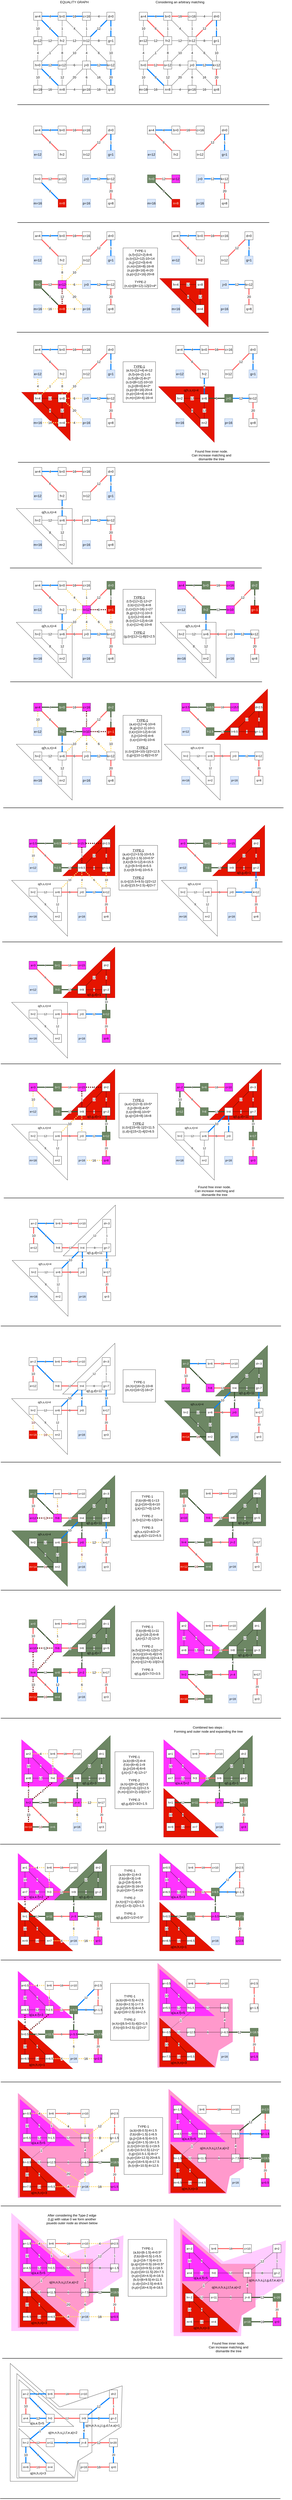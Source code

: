 <mxfile version="13.8.0" type="device"><diagram id="u-AIVMz0hGjbr3IjuKqO" name="Page-1"><mxGraphModel dx="1483" dy="705" grid="1" gridSize="10" guides="1" tooltips="1" connect="1" arrows="1" fold="1" page="1" pageScale="1" pageWidth="850" pageHeight="1100" math="0" shadow="0"><root><mxCell id="0"/><mxCell id="1" parent="0"/><mxCell id="4FRiM3bmb-nfzg1BAooX-1778" value="" style="verticalLabelPosition=bottom;verticalAlign=top;html=1;shape=mxgraph.basic.polygon;polyCoords=[[0,0],[0.42,0.37],[0.95,0.19],[0.94,0.54],[0.58,0.77],[0.57,1],[0,1],[0,0.25]];polyline=0;fontSize=16;fontColor=#000000;strokeColor=#FFCCFF;fillColor=#FFCCFF;" vertex="1" parent="1"><mxGeometry x="130" y="11030" width="580.65" height="580" as="geometry"/></mxCell><mxCell id="4FRiM3bmb-nfzg1BAooX-1779" value="" style="verticalLabelPosition=bottom;verticalAlign=top;html=1;shape=mxgraph.basic.polygon;polyCoords=[[0,0],[0.47,0.33],[0.86,0.33],[0.86,0.73],[0.7,0.81],[0.66,0.97],[0,0.97],[0,0.25]];polyline=0;fontSize=16;fontColor=#000000;strokeColor=#FF99FF;fillColor=#FF99CC;" vertex="1" parent="1"><mxGeometry x="162.57" y="11080" width="430" height="530" as="geometry"/></mxCell><mxCell id="4FRiM3bmb-nfzg1BAooX-1621" value="" style="verticalLabelPosition=bottom;verticalAlign=top;html=1;shape=mxgraph.basic.polygon;polyCoords=[[0,0],[0.47,0.33],[0.86,0.33],[0.86,0.73],[0.7,0.81],[0.66,0.97],[0,0.97],[0,0.25]];polyline=0;fontSize=16;fontColor=#000000;strokeColor=#FF99FF;fillColor=#FF99CC;" vertex="1" parent="1"><mxGeometry x="850" y="9800" width="430" height="530" as="geometry"/></mxCell><mxCell id="4FRiM3bmb-nfzg1BAooX-1417" value="" style="verticalLabelPosition=bottom;verticalAlign=top;html=1;shape=mxgraph.basic.orthogonal_triangle;strokeColor=#B20000;fillColor=#e51400;fontSize=16;fontColor=#ffffff;" vertex="1" parent="1"><mxGeometry x="880" y="8940" width="270.16" height="240" as="geometry"/></mxCell><mxCell id="4FRiM3bmb-nfzg1BAooX-1321" value="" style="verticalLabelPosition=bottom;verticalAlign=top;html=1;shape=mxgraph.basic.orthogonal_triangle;strokeColor=#FF33FF;fillColor=#FF33FF;fontSize=16;fontColor=#000000;" vertex="1" parent="1"><mxGeometry x="945.64" y="8070" width="270" height="230" as="geometry"/></mxCell><mxCell id="4FRiM3bmb-nfzg1BAooX-556" value="" style="verticalLabelPosition=bottom;verticalAlign=top;html=1;shape=mxgraph.basic.orthogonal_triangle;strokeColor=#B20000;fillColor=#e51400;fontSize=14;fontColor=#ffffff;flipH=1;" vertex="1" parent="1"><mxGeometry x="1134.52" y="3530" width="257.42" height="250" as="geometry"/></mxCell><mxCell id="4FRiM3bmb-nfzg1BAooX-265" value="" style="verticalLabelPosition=bottom;verticalAlign=top;html=1;shape=mxgraph.basic.orthogonal_triangle;fillColor=#e51400;fontSize=16;fontColor=#ffffff;rotation=-180;strokeColor=#B20000;" vertex="1" parent="1"><mxGeometry x="860" y="1510" width="239.84" height="239.3" as="geometry"/></mxCell><mxCell id="4FRiM3bmb-nfzg1BAooX-1" value="4" style="edgeStyle=orthogonalEdgeStyle;rounded=0;orthogonalLoop=1;jettySize=auto;html=1;entryX=0;entryY=0.5;entryDx=0;entryDy=0;endArrow=none;endFill=0;fontSize=16;strokeColor=#007FFF;strokeWidth=5;" edge="1" parent="1" source="4FRiM3bmb-nfzg1BAooX-3" target="4FRiM3bmb-nfzg1BAooX-7"><mxGeometry relative="1" as="geometry"/></mxCell><mxCell id="4FRiM3bmb-nfzg1BAooX-2" value="10" style="edgeStyle=orthogonalEdgeStyle;rounded=0;orthogonalLoop=1;jettySize=auto;html=1;endArrow=none;endFill=0;fontSize=16;" edge="1" parent="1" source="4FRiM3bmb-nfzg1BAooX-3" target="4FRiM3bmb-nfzg1BAooX-34"><mxGeometry relative="1" as="geometry"/></mxCell><mxCell id="4FRiM3bmb-nfzg1BAooX-41" value="6" style="rounded=0;orthogonalLoop=1;jettySize=auto;html=1;endArrow=none;endFill=0;fontSize=16;strokeColor=#007FFF;strokeWidth=5;" edge="1" parent="1" source="4FRiM3bmb-nfzg1BAooX-3" target="4FRiM3bmb-nfzg1BAooX-18"><mxGeometry relative="1" as="geometry"/></mxCell><mxCell id="4FRiM3bmb-nfzg1BAooX-3" value="a=4" style="whiteSpace=wrap;html=1;aspect=fixed;fontSize=16;" vertex="1" parent="1"><mxGeometry x="240" y="200" width="40" height="40" as="geometry"/></mxCell><mxCell id="4FRiM3bmb-nfzg1BAooX-4" value="4" style="edgeStyle=orthogonalEdgeStyle;rounded=0;orthogonalLoop=1;jettySize=auto;html=1;entryX=0;entryY=0.5;entryDx=0;entryDy=0;endArrow=none;endFill=0;fontSize=16;" edge="1" parent="1" source="4FRiM3bmb-nfzg1BAooX-5" target="4FRiM3bmb-nfzg1BAooX-40"><mxGeometry relative="1" as="geometry"/></mxCell><mxCell id="4FRiM3bmb-nfzg1BAooX-5" value="c=16" style="whiteSpace=wrap;html=1;aspect=fixed;fontSize=16;" vertex="1" parent="1"><mxGeometry x="480" y="200" width="40" height="40" as="geometry"/></mxCell><mxCell id="4FRiM3bmb-nfzg1BAooX-6" value="16" style="edgeStyle=orthogonalEdgeStyle;rounded=0;orthogonalLoop=1;jettySize=auto;html=1;endArrow=none;endFill=0;fontSize=16;strokeColor=#007FFF;strokeWidth=5;" edge="1" parent="1" source="4FRiM3bmb-nfzg1BAooX-7" target="4FRiM3bmb-nfzg1BAooX-5"><mxGeometry relative="1" as="geometry"/></mxCell><mxCell id="4FRiM3bmb-nfzg1BAooX-42" value="4" style="edgeStyle=none;rounded=0;orthogonalLoop=1;jettySize=auto;html=1;endArrow=none;endFill=0;fontSize=16;" edge="1" parent="1" source="4FRiM3bmb-nfzg1BAooX-7" target="4FRiM3bmb-nfzg1BAooX-14"><mxGeometry relative="1" as="geometry"/></mxCell><mxCell id="4FRiM3bmb-nfzg1BAooX-7" value="b=0" style="whiteSpace=wrap;html=1;aspect=fixed;fontSize=16;" vertex="1" parent="1"><mxGeometry x="360" y="200" width="40" height="40" as="geometry"/></mxCell><mxCell id="4FRiM3bmb-nfzg1BAooX-8" value="1" style="edgeStyle=orthogonalEdgeStyle;rounded=0;orthogonalLoop=1;jettySize=auto;html=1;entryX=0.5;entryY=1;entryDx=0;entryDy=0;endArrow=none;endFill=0;fontSize=16;strokeColor=#007FFF;strokeWidth=5;" edge="1" parent="1" source="4FRiM3bmb-nfzg1BAooX-10" target="4FRiM3bmb-nfzg1BAooX-40"><mxGeometry relative="1" as="geometry"/></mxCell><mxCell id="4FRiM3bmb-nfzg1BAooX-9" value="10" style="edgeStyle=orthogonalEdgeStyle;rounded=0;orthogonalLoop=1;jettySize=auto;html=1;endArrow=none;endFill=0;fontSize=16;" edge="1" parent="1" source="4FRiM3bmb-nfzg1BAooX-10" target="4FRiM3bmb-nfzg1BAooX-26"><mxGeometry relative="1" as="geometry"/></mxCell><mxCell id="4FRiM3bmb-nfzg1BAooX-10" value="g=1" style="whiteSpace=wrap;html=1;aspect=fixed;fontSize=16;" vertex="1" parent="1"><mxGeometry x="600" y="320" width="40" height="40" as="geometry"/></mxCell><mxCell id="4FRiM3bmb-nfzg1BAooX-11" value="8" style="edgeStyle=orthogonalEdgeStyle;rounded=0;orthogonalLoop=1;jettySize=auto;html=1;entryX=0;entryY=0.5;entryDx=0;entryDy=0;endArrow=none;endFill=0;fontSize=16;" edge="1" parent="1" source="4FRiM3bmb-nfzg1BAooX-14" target="4FRiM3bmb-nfzg1BAooX-10"><mxGeometry relative="1" as="geometry"/></mxCell><mxCell id="4FRiM3bmb-nfzg1BAooX-12" value="1" style="edgeStyle=orthogonalEdgeStyle;rounded=0;orthogonalLoop=1;jettySize=auto;html=1;entryX=0.5;entryY=1;entryDx=0;entryDy=0;endArrow=none;endFill=0;fontSize=16;" edge="1" parent="1" source="4FRiM3bmb-nfzg1BAooX-14" target="4FRiM3bmb-nfzg1BAooX-5"><mxGeometry relative="1" as="geometry"/></mxCell><mxCell id="4FRiM3bmb-nfzg1BAooX-13" value="4" style="edgeStyle=orthogonalEdgeStyle;rounded=0;orthogonalLoop=1;jettySize=auto;html=1;endArrow=none;endFill=0;fontSize=16;" edge="1" parent="1" source="4FRiM3bmb-nfzg1BAooX-14" target="4FRiM3bmb-nfzg1BAooX-24"><mxGeometry relative="1" as="geometry"/></mxCell><mxCell id="4FRiM3bmb-nfzg1BAooX-45" value="10" style="edgeStyle=none;rounded=0;orthogonalLoop=1;jettySize=auto;html=1;entryX=1;entryY=0;entryDx=0;entryDy=0;endArrow=none;endFill=0;fontSize=16;" edge="1" parent="1" source="4FRiM3bmb-nfzg1BAooX-14" target="4FRiM3bmb-nfzg1BAooX-21"><mxGeometry relative="1" as="geometry"/></mxCell><mxCell id="4FRiM3bmb-nfzg1BAooX-46" value="6" style="edgeStyle=none;rounded=0;orthogonalLoop=1;jettySize=auto;html=1;entryX=0;entryY=0;entryDx=0;entryDy=0;endArrow=none;endFill=0;fontSize=16;" edge="1" parent="1" source="4FRiM3bmb-nfzg1BAooX-14" target="4FRiM3bmb-nfzg1BAooX-26"><mxGeometry relative="1" as="geometry"/></mxCell><mxCell id="4FRiM3bmb-nfzg1BAooX-14" value="t=12" style="whiteSpace=wrap;html=1;aspect=fixed;fontSize=16;" vertex="1" parent="1"><mxGeometry x="480" y="320" width="40" height="40" as="geometry"/></mxCell><mxCell id="4FRiM3bmb-nfzg1BAooX-15" value="12" style="edgeStyle=orthogonalEdgeStyle;rounded=0;orthogonalLoop=1;jettySize=auto;html=1;endArrow=none;endFill=0;fontSize=16;" edge="1" parent="1" source="4FRiM3bmb-nfzg1BAooX-18" target="4FRiM3bmb-nfzg1BAooX-14"><mxGeometry relative="1" as="geometry"/></mxCell><mxCell id="4FRiM3bmb-nfzg1BAooX-16" value="1" style="edgeStyle=orthogonalEdgeStyle;rounded=0;orthogonalLoop=1;jettySize=auto;html=1;endArrow=none;endFill=0;fontSize=16;" edge="1" parent="1" source="4FRiM3bmb-nfzg1BAooX-18" target="4FRiM3bmb-nfzg1BAooX-7"><mxGeometry relative="1" as="geometry"/></mxCell><mxCell id="4FRiM3bmb-nfzg1BAooX-17" value="8" style="edgeStyle=orthogonalEdgeStyle;rounded=0;orthogonalLoop=1;jettySize=auto;html=1;entryX=0.5;entryY=0;entryDx=0;entryDy=0;endArrow=none;endFill=0;fontSize=16;" edge="1" parent="1" source="4FRiM3bmb-nfzg1BAooX-18" target="4FRiM3bmb-nfzg1BAooX-21"><mxGeometry relative="1" as="geometry"/></mxCell><mxCell id="4FRiM3bmb-nfzg1BAooX-44" value="1" style="edgeStyle=none;rounded=0;orthogonalLoop=1;jettySize=auto;html=1;entryX=1;entryY=0;entryDx=0;entryDy=0;endArrow=none;endFill=0;fontSize=16;" edge="1" parent="1" source="4FRiM3bmb-nfzg1BAooX-18" target="4FRiM3bmb-nfzg1BAooX-37"><mxGeometry relative="1" as="geometry"/></mxCell><mxCell id="4FRiM3bmb-nfzg1BAooX-18" value="f=2" style="whiteSpace=wrap;html=1;aspect=fixed;fontSize=16;" vertex="1" parent="1"><mxGeometry x="360" y="320" width="40" height="40" as="geometry"/></mxCell><mxCell id="4FRiM3bmb-nfzg1BAooX-19" value="6" style="edgeStyle=orthogonalEdgeStyle;rounded=0;orthogonalLoop=1;jettySize=auto;html=1;endArrow=none;endFill=0;fontSize=16;" edge="1" parent="1" source="4FRiM3bmb-nfzg1BAooX-21" target="4FRiM3bmb-nfzg1BAooX-24"><mxGeometry relative="1" as="geometry"/></mxCell><mxCell id="4FRiM3bmb-nfzg1BAooX-20" value="12" style="edgeStyle=orthogonalEdgeStyle;rounded=0;orthogonalLoop=1;jettySize=auto;html=1;endArrow=none;endFill=0;fontSize=16;" edge="1" parent="1" source="4FRiM3bmb-nfzg1BAooX-21" target="4FRiM3bmb-nfzg1BAooX-31"><mxGeometry relative="1" as="geometry"/></mxCell><mxCell id="4FRiM3bmb-nfzg1BAooX-21" value="s=12" style="whiteSpace=wrap;html=1;aspect=fixed;fontSize=16;" vertex="1" parent="1"><mxGeometry x="360" y="440" width="40" height="40" as="geometry"/></mxCell><mxCell id="4FRiM3bmb-nfzg1BAooX-22" value="12" style="edgeStyle=orthogonalEdgeStyle;rounded=0;orthogonalLoop=1;jettySize=auto;html=1;endArrow=none;endFill=0;fontSize=16;strokeColor=#007FFF;strokeWidth=5;" edge="1" parent="1" source="4FRiM3bmb-nfzg1BAooX-24" target="4FRiM3bmb-nfzg1BAooX-26"><mxGeometry relative="1" as="geometry"/></mxCell><mxCell id="4FRiM3bmb-nfzg1BAooX-23" value="6" style="edgeStyle=orthogonalEdgeStyle;rounded=0;orthogonalLoop=1;jettySize=auto;html=1;endArrow=none;endFill=0;fontSize=16;" edge="1" parent="1" source="4FRiM3bmb-nfzg1BAooX-24" target="4FRiM3bmb-nfzg1BAooX-29"><mxGeometry relative="1" as="geometry"/></mxCell><mxCell id="4FRiM3bmb-nfzg1BAooX-48" value="20" style="edgeStyle=none;rounded=0;orthogonalLoop=1;jettySize=auto;html=1;entryX=1;entryY=0;entryDx=0;entryDy=0;endArrow=none;endFill=0;fontSize=16;" edge="1" parent="1" source="4FRiM3bmb-nfzg1BAooX-24" target="4FRiM3bmb-nfzg1BAooX-31"><mxGeometry relative="1" as="geometry"/></mxCell><mxCell id="4FRiM3bmb-nfzg1BAooX-49" value="16" style="edgeStyle=none;rounded=0;orthogonalLoop=1;jettySize=auto;html=1;entryX=0;entryY=0;entryDx=0;entryDy=0;endArrow=none;endFill=0;fontSize=16;" edge="1" parent="1" source="4FRiM3bmb-nfzg1BAooX-24" target="4FRiM3bmb-nfzg1BAooX-27"><mxGeometry relative="1" as="geometry"/></mxCell><mxCell id="4FRiM3bmb-nfzg1BAooX-24" value="j=0" style="whiteSpace=wrap;html=1;aspect=fixed;fontSize=16;" vertex="1" parent="1"><mxGeometry x="480" y="440" width="40" height="40" as="geometry"/></mxCell><mxCell id="4FRiM3bmb-nfzg1BAooX-25" value="20" style="edgeStyle=orthogonalEdgeStyle;rounded=0;orthogonalLoop=1;jettySize=auto;html=1;entryX=0.5;entryY=0;entryDx=0;entryDy=0;endArrow=none;endFill=0;fontSize=16;strokeColor=#007FFF;strokeWidth=5;" edge="1" parent="1" source="4FRiM3bmb-nfzg1BAooX-26" target="4FRiM3bmb-nfzg1BAooX-27"><mxGeometry relative="1" as="geometry"/></mxCell><mxCell id="4FRiM3bmb-nfzg1BAooX-26" value="k=12" style="whiteSpace=wrap;html=1;aspect=fixed;fontSize=16;" vertex="1" parent="1"><mxGeometry x="600" y="440" width="40" height="40" as="geometry"/></mxCell><mxCell id="4FRiM3bmb-nfzg1BAooX-27" value="q=8" style="whiteSpace=wrap;html=1;aspect=fixed;fontSize=16;" vertex="1" parent="1"><mxGeometry x="600" y="560" width="40" height="40" as="geometry"/></mxCell><mxCell id="4FRiM3bmb-nfzg1BAooX-28" value="16" style="edgeStyle=orthogonalEdgeStyle;rounded=0;orthogonalLoop=1;jettySize=auto;html=1;entryX=0;entryY=0.5;entryDx=0;entryDy=0;endArrow=none;endFill=0;fontSize=16;" edge="1" parent="1" source="4FRiM3bmb-nfzg1BAooX-29" target="4FRiM3bmb-nfzg1BAooX-27"><mxGeometry relative="1" as="geometry"/></mxCell><mxCell id="4FRiM3bmb-nfzg1BAooX-29" value="p=16" style="whiteSpace=wrap;html=1;aspect=fixed;fontSize=16;" vertex="1" parent="1"><mxGeometry x="480" y="560" width="40" height="40" as="geometry"/></mxCell><mxCell id="4FRiM3bmb-nfzg1BAooX-30" value="4" style="edgeStyle=orthogonalEdgeStyle;rounded=0;orthogonalLoop=1;jettySize=auto;html=1;endArrow=none;endFill=0;fontSize=16;" edge="1" parent="1" source="4FRiM3bmb-nfzg1BAooX-31" target="4FRiM3bmb-nfzg1BAooX-29"><mxGeometry relative="1" as="geometry"/></mxCell><mxCell id="4FRiM3bmb-nfzg1BAooX-31" value="n=8" style="whiteSpace=wrap;html=1;aspect=fixed;fontSize=16;" vertex="1" parent="1"><mxGeometry x="360" y="560" width="40" height="40" as="geometry"/></mxCell><mxCell id="4FRiM3bmb-nfzg1BAooX-32" value="12" style="edgeStyle=orthogonalEdgeStyle;rounded=0;orthogonalLoop=1;jettySize=auto;html=1;entryX=0;entryY=0.5;entryDx=0;entryDy=0;endArrow=none;endFill=0;fontSize=16;" edge="1" parent="1" source="4FRiM3bmb-nfzg1BAooX-34" target="4FRiM3bmb-nfzg1BAooX-18"><mxGeometry relative="1" as="geometry"/></mxCell><mxCell id="4FRiM3bmb-nfzg1BAooX-33" value="4" style="edgeStyle=orthogonalEdgeStyle;rounded=0;orthogonalLoop=1;jettySize=auto;html=1;entryX=0.5;entryY=0;entryDx=0;entryDy=0;endArrow=none;endFill=0;fontSize=16;" edge="1" parent="1" source="4FRiM3bmb-nfzg1BAooX-34" target="4FRiM3bmb-nfzg1BAooX-37"><mxGeometry relative="1" as="geometry"/></mxCell><mxCell id="4FRiM3bmb-nfzg1BAooX-34" value="e=12" style="whiteSpace=wrap;html=1;aspect=fixed;fontSize=16;" vertex="1" parent="1"><mxGeometry x="240" y="320" width="40" height="40" as="geometry"/></mxCell><mxCell id="4FRiM3bmb-nfzg1BAooX-35" value="12" style="edgeStyle=orthogonalEdgeStyle;rounded=0;orthogonalLoop=1;jettySize=auto;html=1;endArrow=none;endFill=0;fontSize=16;strokeColor=#007FFF;strokeWidth=5;" edge="1" parent="1" source="4FRiM3bmb-nfzg1BAooX-37" target="4FRiM3bmb-nfzg1BAooX-21"><mxGeometry relative="1" as="geometry"/></mxCell><mxCell id="4FRiM3bmb-nfzg1BAooX-36" value="10" style="edgeStyle=orthogonalEdgeStyle;rounded=0;orthogonalLoop=1;jettySize=auto;html=1;endArrow=none;endFill=0;fontSize=16;" edge="1" parent="1" source="4FRiM3bmb-nfzg1BAooX-37" target="4FRiM3bmb-nfzg1BAooX-39"><mxGeometry relative="1" as="geometry"/></mxCell><mxCell id="4FRiM3bmb-nfzg1BAooX-47" value="8" style="edgeStyle=none;rounded=0;orthogonalLoop=1;jettySize=auto;html=1;entryX=0;entryY=0;entryDx=0;entryDy=0;endArrow=none;endFill=0;fontSize=16;strokeColor=#007FFF;strokeWidth=5;" edge="1" parent="1" source="4FRiM3bmb-nfzg1BAooX-37" target="4FRiM3bmb-nfzg1BAooX-31"><mxGeometry relative="1" as="geometry"/></mxCell><mxCell id="4FRiM3bmb-nfzg1BAooX-37" value="h=0" style="whiteSpace=wrap;html=1;aspect=fixed;fontSize=16;" vertex="1" parent="1"><mxGeometry x="240" y="440" width="40" height="40" as="geometry"/></mxCell><mxCell id="4FRiM3bmb-nfzg1BAooX-38" value="16" style="edgeStyle=orthogonalEdgeStyle;rounded=0;orthogonalLoop=1;jettySize=auto;html=1;endArrow=none;endFill=0;fontSize=16;" edge="1" parent="1" source="4FRiM3bmb-nfzg1BAooX-39" target="4FRiM3bmb-nfzg1BAooX-31"><mxGeometry relative="1" as="geometry"/></mxCell><mxCell id="4FRiM3bmb-nfzg1BAooX-39" value="m=16" style="whiteSpace=wrap;html=1;aspect=fixed;fontSize=16;" vertex="1" parent="1"><mxGeometry x="240" y="560" width="40" height="40" as="geometry"/></mxCell><mxCell id="4FRiM3bmb-nfzg1BAooX-43" value="12" style="edgeStyle=none;rounded=0;orthogonalLoop=1;jettySize=auto;html=1;entryX=1;entryY=0;entryDx=0;entryDy=0;endArrow=none;endFill=0;fontSize=16;strokeColor=#007FFF;strokeWidth=5;" edge="1" parent="1" source="4FRiM3bmb-nfzg1BAooX-40" target="4FRiM3bmb-nfzg1BAooX-14"><mxGeometry relative="1" as="geometry"/></mxCell><mxCell id="4FRiM3bmb-nfzg1BAooX-40" value="d=0" style="whiteSpace=wrap;html=1;aspect=fixed;fontSize=16;" vertex="1" parent="1"><mxGeometry x="600" y="200" width="40" height="40" as="geometry"/></mxCell><mxCell id="4FRiM3bmb-nfzg1BAooX-50" value="&lt;font color=&quot;#050505&quot;&gt;EQUALITY GRAPH&lt;/font&gt;" style="text;html=1;align=center;verticalAlign=middle;resizable=0;points=[];autosize=1;fontSize=16;fontColor=#007FFF;" vertex="1" parent="1"><mxGeometry x="360" y="140" width="160" height="20" as="geometry"/></mxCell><mxCell id="4FRiM3bmb-nfzg1BAooX-51" value="4" style="edgeStyle=orthogonalEdgeStyle;rounded=0;orthogonalLoop=1;jettySize=auto;html=1;entryX=0;entryY=0.5;entryDx=0;entryDy=0;endArrow=none;endFill=0;fontSize=16;strokeColor=#007FFF;strokeWidth=5;" edge="1" parent="1" source="4FRiM3bmb-nfzg1BAooX-54" target="4FRiM3bmb-nfzg1BAooX-59"><mxGeometry relative="1" as="geometry"/></mxCell><mxCell id="4FRiM3bmb-nfzg1BAooX-52" value="10" style="edgeStyle=orthogonalEdgeStyle;rounded=0;orthogonalLoop=1;jettySize=auto;html=1;endArrow=none;endFill=0;fontSize=16;" edge="1" parent="1" source="4FRiM3bmb-nfzg1BAooX-54" target="4FRiM3bmb-nfzg1BAooX-91"><mxGeometry relative="1" as="geometry"/></mxCell><mxCell id="4FRiM3bmb-nfzg1BAooX-53" value="6" style="rounded=0;orthogonalLoop=1;jettySize=auto;html=1;endArrow=none;endFill=0;fontSize=16;strokeWidth=5;strokeColor=#FF6666;" edge="1" parent="1" source="4FRiM3bmb-nfzg1BAooX-54" target="4FRiM3bmb-nfzg1BAooX-73"><mxGeometry relative="1" as="geometry"/></mxCell><mxCell id="4FRiM3bmb-nfzg1BAooX-54" value="a=4" style="whiteSpace=wrap;html=1;aspect=fixed;fontSize=16;" vertex="1" parent="1"><mxGeometry x="760" y="200" width="40" height="40" as="geometry"/></mxCell><mxCell id="4FRiM3bmb-nfzg1BAooX-55" value="4" style="edgeStyle=orthogonalEdgeStyle;rounded=0;orthogonalLoop=1;jettySize=auto;html=1;entryX=0;entryY=0.5;entryDx=0;entryDy=0;endArrow=none;endFill=0;fontSize=16;" edge="1" parent="1" source="4FRiM3bmb-nfzg1BAooX-56" target="4FRiM3bmb-nfzg1BAooX-99"><mxGeometry relative="1" as="geometry"/></mxCell><mxCell id="4FRiM3bmb-nfzg1BAooX-56" value="c=16" style="whiteSpace=wrap;html=1;aspect=fixed;fontSize=16;" vertex="1" parent="1"><mxGeometry x="1000" y="200" width="40" height="40" as="geometry"/></mxCell><mxCell id="4FRiM3bmb-nfzg1BAooX-57" value="16" style="edgeStyle=orthogonalEdgeStyle;rounded=0;orthogonalLoop=1;jettySize=auto;html=1;endArrow=none;endFill=0;fontSize=16;strokeWidth=5;strokeColor=#FF6666;" edge="1" parent="1" source="4FRiM3bmb-nfzg1BAooX-59" target="4FRiM3bmb-nfzg1BAooX-56"><mxGeometry relative="1" as="geometry"/></mxCell><mxCell id="4FRiM3bmb-nfzg1BAooX-58" value="4" style="edgeStyle=none;rounded=0;orthogonalLoop=1;jettySize=auto;html=1;endArrow=none;endFill=0;fontSize=16;" edge="1" parent="1" source="4FRiM3bmb-nfzg1BAooX-59" target="4FRiM3bmb-nfzg1BAooX-68"><mxGeometry relative="1" as="geometry"/></mxCell><mxCell id="4FRiM3bmb-nfzg1BAooX-59" value="b=0" style="whiteSpace=wrap;html=1;aspect=fixed;fontSize=16;" vertex="1" parent="1"><mxGeometry x="880" y="200" width="40" height="40" as="geometry"/></mxCell><mxCell id="4FRiM3bmb-nfzg1BAooX-60" value="1" style="edgeStyle=orthogonalEdgeStyle;rounded=0;orthogonalLoop=1;jettySize=auto;html=1;entryX=0.5;entryY=1;entryDx=0;entryDy=0;endArrow=none;endFill=0;fontSize=16;strokeColor=#007FFF;strokeWidth=5;" edge="1" parent="1" source="4FRiM3bmb-nfzg1BAooX-62" target="4FRiM3bmb-nfzg1BAooX-99"><mxGeometry relative="1" as="geometry"/></mxCell><mxCell id="4FRiM3bmb-nfzg1BAooX-61" value="10" style="edgeStyle=orthogonalEdgeStyle;rounded=0;orthogonalLoop=1;jettySize=auto;html=1;endArrow=none;endFill=0;fontSize=16;" edge="1" parent="1" source="4FRiM3bmb-nfzg1BAooX-62" target="4FRiM3bmb-nfzg1BAooX-83"><mxGeometry relative="1" as="geometry"/></mxCell><mxCell id="4FRiM3bmb-nfzg1BAooX-62" value="g=1" style="whiteSpace=wrap;html=1;aspect=fixed;fontSize=16;" vertex="1" parent="1"><mxGeometry x="1120" y="320" width="40" height="40" as="geometry"/></mxCell><mxCell id="4FRiM3bmb-nfzg1BAooX-63" value="8" style="edgeStyle=orthogonalEdgeStyle;rounded=0;orthogonalLoop=1;jettySize=auto;html=1;entryX=0;entryY=0.5;entryDx=0;entryDy=0;endArrow=none;endFill=0;fontSize=16;" edge="1" parent="1" source="4FRiM3bmb-nfzg1BAooX-68" target="4FRiM3bmb-nfzg1BAooX-62"><mxGeometry relative="1" as="geometry"/></mxCell><mxCell id="4FRiM3bmb-nfzg1BAooX-64" value="1" style="edgeStyle=orthogonalEdgeStyle;rounded=0;orthogonalLoop=1;jettySize=auto;html=1;entryX=0.5;entryY=1;entryDx=0;entryDy=0;endArrow=none;endFill=0;fontSize=16;" edge="1" parent="1" source="4FRiM3bmb-nfzg1BAooX-68" target="4FRiM3bmb-nfzg1BAooX-56"><mxGeometry relative="1" as="geometry"/></mxCell><mxCell id="4FRiM3bmb-nfzg1BAooX-65" value="4" style="edgeStyle=orthogonalEdgeStyle;rounded=0;orthogonalLoop=1;jettySize=auto;html=1;endArrow=none;endFill=0;fontSize=16;" edge="1" parent="1" source="4FRiM3bmb-nfzg1BAooX-68" target="4FRiM3bmb-nfzg1BAooX-81"><mxGeometry relative="1" as="geometry"/></mxCell><mxCell id="4FRiM3bmb-nfzg1BAooX-66" value="10" style="edgeStyle=none;rounded=0;orthogonalLoop=1;jettySize=auto;html=1;entryX=1;entryY=0;entryDx=0;entryDy=0;endArrow=none;endFill=0;fontSize=16;" edge="1" parent="1" source="4FRiM3bmb-nfzg1BAooX-68" target="4FRiM3bmb-nfzg1BAooX-76"><mxGeometry relative="1" as="geometry"/></mxCell><mxCell id="4FRiM3bmb-nfzg1BAooX-67" value="6" style="edgeStyle=none;rounded=0;orthogonalLoop=1;jettySize=auto;html=1;entryX=0;entryY=0;entryDx=0;entryDy=0;endArrow=none;endFill=0;fontSize=16;" edge="1" parent="1" source="4FRiM3bmb-nfzg1BAooX-68" target="4FRiM3bmb-nfzg1BAooX-83"><mxGeometry relative="1" as="geometry"/></mxCell><mxCell id="4FRiM3bmb-nfzg1BAooX-68" value="t=12" style="whiteSpace=wrap;html=1;aspect=fixed;fontSize=16;" vertex="1" parent="1"><mxGeometry x="1000" y="320" width="40" height="40" as="geometry"/></mxCell><mxCell id="4FRiM3bmb-nfzg1BAooX-69" value="12" style="edgeStyle=orthogonalEdgeStyle;rounded=0;orthogonalLoop=1;jettySize=auto;html=1;endArrow=none;endFill=0;fontSize=16;" edge="1" parent="1" source="4FRiM3bmb-nfzg1BAooX-73" target="4FRiM3bmb-nfzg1BAooX-68"><mxGeometry relative="1" as="geometry"/></mxCell><mxCell id="4FRiM3bmb-nfzg1BAooX-70" value="1" style="edgeStyle=orthogonalEdgeStyle;rounded=0;orthogonalLoop=1;jettySize=auto;html=1;endArrow=none;endFill=0;fontSize=16;" edge="1" parent="1" source="4FRiM3bmb-nfzg1BAooX-73" target="4FRiM3bmb-nfzg1BAooX-59"><mxGeometry relative="1" as="geometry"/></mxCell><mxCell id="4FRiM3bmb-nfzg1BAooX-71" value="8" style="edgeStyle=orthogonalEdgeStyle;rounded=0;orthogonalLoop=1;jettySize=auto;html=1;entryX=0.5;entryY=0;entryDx=0;entryDy=0;endArrow=none;endFill=0;fontSize=16;" edge="1" parent="1" source="4FRiM3bmb-nfzg1BAooX-73" target="4FRiM3bmb-nfzg1BAooX-76"><mxGeometry relative="1" as="geometry"/></mxCell><mxCell id="4FRiM3bmb-nfzg1BAooX-72" value="1" style="edgeStyle=none;rounded=0;orthogonalLoop=1;jettySize=auto;html=1;entryX=1;entryY=0;entryDx=0;entryDy=0;endArrow=none;endFill=0;fontSize=16;" edge="1" parent="1" source="4FRiM3bmb-nfzg1BAooX-73" target="4FRiM3bmb-nfzg1BAooX-95"><mxGeometry relative="1" as="geometry"/></mxCell><mxCell id="4FRiM3bmb-nfzg1BAooX-73" value="f=2" style="whiteSpace=wrap;html=1;aspect=fixed;fontSize=16;" vertex="1" parent="1"><mxGeometry x="880" y="320" width="40" height="40" as="geometry"/></mxCell><mxCell id="4FRiM3bmb-nfzg1BAooX-74" value="6" style="edgeStyle=orthogonalEdgeStyle;rounded=0;orthogonalLoop=1;jettySize=auto;html=1;endArrow=none;endFill=0;fontSize=16;" edge="1" parent="1" source="4FRiM3bmb-nfzg1BAooX-76" target="4FRiM3bmb-nfzg1BAooX-81"><mxGeometry relative="1" as="geometry"/></mxCell><mxCell id="4FRiM3bmb-nfzg1BAooX-75" value="12" style="edgeStyle=orthogonalEdgeStyle;rounded=0;orthogonalLoop=1;jettySize=auto;html=1;endArrow=none;endFill=0;fontSize=16;" edge="1" parent="1" source="4FRiM3bmb-nfzg1BAooX-76" target="4FRiM3bmb-nfzg1BAooX-88"><mxGeometry relative="1" as="geometry"/></mxCell><mxCell id="4FRiM3bmb-nfzg1BAooX-76" value="s=12" style="whiteSpace=wrap;html=1;aspect=fixed;fontSize=16;" vertex="1" parent="1"><mxGeometry x="880" y="440" width="40" height="40" as="geometry"/></mxCell><mxCell id="4FRiM3bmb-nfzg1BAooX-77" value="12" style="edgeStyle=orthogonalEdgeStyle;rounded=0;orthogonalLoop=1;jettySize=auto;html=1;endArrow=none;endFill=0;fontSize=16;strokeColor=#007FFF;strokeWidth=5;" edge="1" parent="1" source="4FRiM3bmb-nfzg1BAooX-81" target="4FRiM3bmb-nfzg1BAooX-83"><mxGeometry relative="1" as="geometry"/></mxCell><mxCell id="4FRiM3bmb-nfzg1BAooX-78" value="6" style="edgeStyle=orthogonalEdgeStyle;rounded=0;orthogonalLoop=1;jettySize=auto;html=1;endArrow=none;endFill=0;fontSize=16;" edge="1" parent="1" source="4FRiM3bmb-nfzg1BAooX-81" target="4FRiM3bmb-nfzg1BAooX-86"><mxGeometry relative="1" as="geometry"/></mxCell><mxCell id="4FRiM3bmb-nfzg1BAooX-79" value="20" style="edgeStyle=none;rounded=0;orthogonalLoop=1;jettySize=auto;html=1;entryX=1;entryY=0;entryDx=0;entryDy=0;endArrow=none;endFill=0;fontSize=16;" edge="1" parent="1" source="4FRiM3bmb-nfzg1BAooX-81" target="4FRiM3bmb-nfzg1BAooX-88"><mxGeometry relative="1" as="geometry"/></mxCell><mxCell id="4FRiM3bmb-nfzg1BAooX-80" value="16" style="edgeStyle=none;rounded=0;orthogonalLoop=1;jettySize=auto;html=1;entryX=0;entryY=0;entryDx=0;entryDy=0;endArrow=none;endFill=0;fontSize=16;" edge="1" parent="1" source="4FRiM3bmb-nfzg1BAooX-81" target="4FRiM3bmb-nfzg1BAooX-84"><mxGeometry relative="1" as="geometry"/></mxCell><mxCell id="4FRiM3bmb-nfzg1BAooX-81" value="j=0" style="whiteSpace=wrap;html=1;aspect=fixed;fontSize=16;" vertex="1" parent="1"><mxGeometry x="1000" y="440" width="40" height="40" as="geometry"/></mxCell><mxCell id="4FRiM3bmb-nfzg1BAooX-82" value="20" style="edgeStyle=orthogonalEdgeStyle;rounded=0;orthogonalLoop=1;jettySize=auto;html=1;entryX=0.5;entryY=0;entryDx=0;entryDy=0;endArrow=none;endFill=0;fontSize=16;strokeWidth=5;strokeColor=#FF6666;" edge="1" parent="1" source="4FRiM3bmb-nfzg1BAooX-83" target="4FRiM3bmb-nfzg1BAooX-84"><mxGeometry relative="1" as="geometry"/></mxCell><mxCell id="4FRiM3bmb-nfzg1BAooX-83" value="k=12" style="whiteSpace=wrap;html=1;aspect=fixed;fontSize=16;" vertex="1" parent="1"><mxGeometry x="1120" y="440" width="40" height="40" as="geometry"/></mxCell><mxCell id="4FRiM3bmb-nfzg1BAooX-84" value="q=8" style="whiteSpace=wrap;html=1;aspect=fixed;fontSize=16;" vertex="1" parent="1"><mxGeometry x="1120" y="560" width="40" height="40" as="geometry"/></mxCell><mxCell id="4FRiM3bmb-nfzg1BAooX-85" value="16" style="edgeStyle=orthogonalEdgeStyle;rounded=0;orthogonalLoop=1;jettySize=auto;html=1;entryX=0;entryY=0.5;entryDx=0;entryDy=0;endArrow=none;endFill=0;fontSize=16;" edge="1" parent="1" source="4FRiM3bmb-nfzg1BAooX-86" target="4FRiM3bmb-nfzg1BAooX-84"><mxGeometry relative="1" as="geometry"/></mxCell><mxCell id="4FRiM3bmb-nfzg1BAooX-86" value="p=16" style="whiteSpace=wrap;html=1;aspect=fixed;fontSize=16;" vertex="1" parent="1"><mxGeometry x="1000" y="560" width="40" height="40" as="geometry"/></mxCell><mxCell id="4FRiM3bmb-nfzg1BAooX-87" value="4" style="edgeStyle=orthogonalEdgeStyle;rounded=0;orthogonalLoop=1;jettySize=auto;html=1;endArrow=none;endFill=0;fontSize=16;" edge="1" parent="1" source="4FRiM3bmb-nfzg1BAooX-88" target="4FRiM3bmb-nfzg1BAooX-86"><mxGeometry relative="1" as="geometry"/></mxCell><mxCell id="4FRiM3bmb-nfzg1BAooX-88" value="n=8" style="whiteSpace=wrap;html=1;aspect=fixed;fontSize=16;" vertex="1" parent="1"><mxGeometry x="880" y="560" width="40" height="40" as="geometry"/></mxCell><mxCell id="4FRiM3bmb-nfzg1BAooX-89" value="12" style="edgeStyle=orthogonalEdgeStyle;rounded=0;orthogonalLoop=1;jettySize=auto;html=1;entryX=0;entryY=0.5;entryDx=0;entryDy=0;endArrow=none;endFill=0;fontSize=16;" edge="1" parent="1" source="4FRiM3bmb-nfzg1BAooX-91" target="4FRiM3bmb-nfzg1BAooX-73"><mxGeometry relative="1" as="geometry"/></mxCell><mxCell id="4FRiM3bmb-nfzg1BAooX-90" value="4" style="edgeStyle=orthogonalEdgeStyle;rounded=0;orthogonalLoop=1;jettySize=auto;html=1;entryX=0.5;entryY=0;entryDx=0;entryDy=0;endArrow=none;endFill=0;fontSize=16;" edge="1" parent="1" source="4FRiM3bmb-nfzg1BAooX-91" target="4FRiM3bmb-nfzg1BAooX-95"><mxGeometry relative="1" as="geometry"/></mxCell><mxCell id="4FRiM3bmb-nfzg1BAooX-91" value="e=12" style="whiteSpace=wrap;html=1;aspect=fixed;fontSize=16;" vertex="1" parent="1"><mxGeometry x="760" y="320" width="40" height="40" as="geometry"/></mxCell><mxCell id="4FRiM3bmb-nfzg1BAooX-92" value="12" style="edgeStyle=orthogonalEdgeStyle;rounded=0;orthogonalLoop=1;jettySize=auto;html=1;endArrow=none;endFill=0;fontSize=16;strokeWidth=5;strokeColor=#FF6666;" edge="1" parent="1" source="4FRiM3bmb-nfzg1BAooX-95" target="4FRiM3bmb-nfzg1BAooX-76"><mxGeometry relative="1" as="geometry"/></mxCell><mxCell id="4FRiM3bmb-nfzg1BAooX-93" value="10" style="edgeStyle=orthogonalEdgeStyle;rounded=0;orthogonalLoop=1;jettySize=auto;html=1;endArrow=none;endFill=0;fontSize=16;" edge="1" parent="1" source="4FRiM3bmb-nfzg1BAooX-95" target="4FRiM3bmb-nfzg1BAooX-97"><mxGeometry relative="1" as="geometry"/></mxCell><mxCell id="4FRiM3bmb-nfzg1BAooX-94" value="8" style="edgeStyle=none;rounded=0;orthogonalLoop=1;jettySize=auto;html=1;entryX=0;entryY=0;entryDx=0;entryDy=0;endArrow=none;endFill=0;fontSize=16;strokeColor=#007FFF;strokeWidth=5;" edge="1" parent="1" source="4FRiM3bmb-nfzg1BAooX-95" target="4FRiM3bmb-nfzg1BAooX-88"><mxGeometry relative="1" as="geometry"/></mxCell><mxCell id="4FRiM3bmb-nfzg1BAooX-95" value="h=0" style="whiteSpace=wrap;html=1;aspect=fixed;fontSize=16;" vertex="1" parent="1"><mxGeometry x="760" y="440" width="40" height="40" as="geometry"/></mxCell><mxCell id="4FRiM3bmb-nfzg1BAooX-96" value="16" style="edgeStyle=orthogonalEdgeStyle;rounded=0;orthogonalLoop=1;jettySize=auto;html=1;endArrow=none;endFill=0;fontSize=16;" edge="1" parent="1" source="4FRiM3bmb-nfzg1BAooX-97" target="4FRiM3bmb-nfzg1BAooX-88"><mxGeometry relative="1" as="geometry"/></mxCell><mxCell id="4FRiM3bmb-nfzg1BAooX-97" value="m=16" style="whiteSpace=wrap;html=1;aspect=fixed;fontSize=16;" vertex="1" parent="1"><mxGeometry x="760" y="560" width="40" height="40" as="geometry"/></mxCell><mxCell id="4FRiM3bmb-nfzg1BAooX-98" value="12" style="edgeStyle=none;rounded=0;orthogonalLoop=1;jettySize=auto;html=1;entryX=1;entryY=0;entryDx=0;entryDy=0;endArrow=none;endFill=0;fontSize=16;strokeWidth=5;strokeColor=#FF6666;" edge="1" parent="1" source="4FRiM3bmb-nfzg1BAooX-99" target="4FRiM3bmb-nfzg1BAooX-68"><mxGeometry relative="1" as="geometry"/></mxCell><mxCell id="4FRiM3bmb-nfzg1BAooX-99" value="d=0" style="whiteSpace=wrap;html=1;aspect=fixed;fontSize=16;" vertex="1" parent="1"><mxGeometry x="1120" y="200" width="40" height="40" as="geometry"/></mxCell><mxCell id="4FRiM3bmb-nfzg1BAooX-100" value="&lt;font color=&quot;#050505&quot;&gt;Considering an arbitrary matching&lt;/font&gt;" style="text;html=1;align=center;verticalAlign=middle;resizable=0;points=[];autosize=1;fontSize=16;fontColor=#007FFF;" vertex="1" parent="1"><mxGeometry x="830" y="140" width="260" height="20" as="geometry"/></mxCell><mxCell id="4FRiM3bmb-nfzg1BAooX-101" value="4" style="edgeStyle=orthogonalEdgeStyle;rounded=0;orthogonalLoop=1;jettySize=auto;html=1;entryX=0;entryY=0.5;entryDx=0;entryDy=0;endArrow=none;endFill=0;fontSize=16;strokeColor=#007FFF;strokeWidth=5;" edge="1" parent="1" source="4FRiM3bmb-nfzg1BAooX-104" target="4FRiM3bmb-nfzg1BAooX-109"><mxGeometry relative="1" as="geometry"/></mxCell><mxCell id="4FRiM3bmb-nfzg1BAooX-103" value="6" style="rounded=0;orthogonalLoop=1;jettySize=auto;html=1;endArrow=none;endFill=0;fontSize=16;strokeWidth=5;strokeColor=#FF6666;" edge="1" parent="1" source="4FRiM3bmb-nfzg1BAooX-104" target="4FRiM3bmb-nfzg1BAooX-123"><mxGeometry relative="1" as="geometry"/></mxCell><mxCell id="4FRiM3bmb-nfzg1BAooX-104" value="a=4" style="whiteSpace=wrap;html=1;aspect=fixed;fontSize=16;" vertex="1" parent="1"><mxGeometry x="240" y="760" width="40" height="40" as="geometry"/></mxCell><mxCell id="4FRiM3bmb-nfzg1BAooX-106" value="c=16" style="whiteSpace=wrap;html=1;aspect=fixed;fontSize=16;" vertex="1" parent="1"><mxGeometry x="480" y="760" width="40" height="40" as="geometry"/></mxCell><mxCell id="4FRiM3bmb-nfzg1BAooX-107" value="16" style="edgeStyle=orthogonalEdgeStyle;rounded=0;orthogonalLoop=1;jettySize=auto;html=1;endArrow=none;endFill=0;fontSize=16;strokeWidth=5;strokeColor=#FF6666;" edge="1" parent="1" source="4FRiM3bmb-nfzg1BAooX-109" target="4FRiM3bmb-nfzg1BAooX-106"><mxGeometry relative="1" as="geometry"/></mxCell><mxCell id="4FRiM3bmb-nfzg1BAooX-109" value="b=0" style="whiteSpace=wrap;html=1;aspect=fixed;fontSize=16;" vertex="1" parent="1"><mxGeometry x="360" y="760" width="40" height="40" as="geometry"/></mxCell><mxCell id="4FRiM3bmb-nfzg1BAooX-110" value="1" style="edgeStyle=orthogonalEdgeStyle;rounded=0;orthogonalLoop=1;jettySize=auto;html=1;entryX=0.5;entryY=1;entryDx=0;entryDy=0;endArrow=none;endFill=0;fontSize=16;strokeColor=#007FFF;strokeWidth=5;" edge="1" parent="1" source="4FRiM3bmb-nfzg1BAooX-112" target="4FRiM3bmb-nfzg1BAooX-149"><mxGeometry relative="1" as="geometry"/></mxCell><mxCell id="4FRiM3bmb-nfzg1BAooX-112" value="g=1" style="whiteSpace=wrap;html=1;aspect=fixed;fontSize=16;" vertex="1" parent="1"><mxGeometry x="600" y="880" width="40" height="40" as="geometry"/></mxCell><mxCell id="4FRiM3bmb-nfzg1BAooX-118" value="t=12" style="whiteSpace=wrap;html=1;aspect=fixed;fontSize=16;" vertex="1" parent="1"><mxGeometry x="480" y="880" width="40" height="40" as="geometry"/></mxCell><mxCell id="4FRiM3bmb-nfzg1BAooX-123" value="f=2" style="whiteSpace=wrap;html=1;aspect=fixed;fontSize=16;" vertex="1" parent="1"><mxGeometry x="360" y="880" width="40" height="40" as="geometry"/></mxCell><mxCell id="4FRiM3bmb-nfzg1BAooX-126" value="s=12" style="whiteSpace=wrap;html=1;aspect=fixed;fontSize=16;" vertex="1" parent="1"><mxGeometry x="360" y="1000" width="40" height="40" as="geometry"/></mxCell><mxCell id="4FRiM3bmb-nfzg1BAooX-127" value="12" style="edgeStyle=orthogonalEdgeStyle;rounded=0;orthogonalLoop=1;jettySize=auto;html=1;endArrow=none;endFill=0;fontSize=16;strokeColor=#007FFF;strokeWidth=5;" edge="1" parent="1" source="4FRiM3bmb-nfzg1BAooX-131" target="4FRiM3bmb-nfzg1BAooX-133"><mxGeometry relative="1" as="geometry"/></mxCell><mxCell id="4FRiM3bmb-nfzg1BAooX-131" value="j=0" style="whiteSpace=wrap;html=1;aspect=fixed;fontSize=16;" vertex="1" parent="1"><mxGeometry x="480" y="1000" width="40" height="40" as="geometry"/></mxCell><mxCell id="4FRiM3bmb-nfzg1BAooX-132" value="20" style="edgeStyle=orthogonalEdgeStyle;rounded=0;orthogonalLoop=1;jettySize=auto;html=1;entryX=0.5;entryY=0;entryDx=0;entryDy=0;endArrow=none;endFill=0;fontSize=16;strokeWidth=5;strokeColor=#FF6666;" edge="1" parent="1" source="4FRiM3bmb-nfzg1BAooX-133" target="4FRiM3bmb-nfzg1BAooX-134"><mxGeometry relative="1" as="geometry"/></mxCell><mxCell id="4FRiM3bmb-nfzg1BAooX-133" value="k=12" style="whiteSpace=wrap;html=1;aspect=fixed;fontSize=16;" vertex="1" parent="1"><mxGeometry x="600" y="1000" width="40" height="40" as="geometry"/></mxCell><mxCell id="4FRiM3bmb-nfzg1BAooX-134" value="q=8" style="whiteSpace=wrap;html=1;aspect=fixed;fontSize=16;" vertex="1" parent="1"><mxGeometry x="600" y="1120" width="40" height="40" as="geometry"/></mxCell><mxCell id="4FRiM3bmb-nfzg1BAooX-136" value="p=16" style="whiteSpace=wrap;html=1;aspect=fixed;fontSize=16;fillColor=#dae8fc;strokeColor=#6c8ebf;" vertex="1" parent="1"><mxGeometry x="480" y="1120" width="40" height="40" as="geometry"/></mxCell><mxCell id="4FRiM3bmb-nfzg1BAooX-138" value="n=8" style="whiteSpace=wrap;html=1;aspect=fixed;fontSize=16;" vertex="1" parent="1"><mxGeometry x="360" y="1120" width="40" height="40" as="geometry"/></mxCell><mxCell id="4FRiM3bmb-nfzg1BAooX-141" value="e=12" style="whiteSpace=wrap;html=1;aspect=fixed;fontSize=16;fillColor=#dae8fc;strokeColor=#6c8ebf;" vertex="1" parent="1"><mxGeometry x="240" y="880" width="40" height="40" as="geometry"/></mxCell><mxCell id="4FRiM3bmb-nfzg1BAooX-142" value="12" style="edgeStyle=orthogonalEdgeStyle;rounded=0;orthogonalLoop=1;jettySize=auto;html=1;endArrow=none;endFill=0;fontSize=16;strokeWidth=5;strokeColor=#FF6666;" edge="1" parent="1" source="4FRiM3bmb-nfzg1BAooX-145" target="4FRiM3bmb-nfzg1BAooX-126"><mxGeometry relative="1" as="geometry"/></mxCell><mxCell id="4FRiM3bmb-nfzg1BAooX-144" value="8" style="edgeStyle=none;rounded=0;orthogonalLoop=1;jettySize=auto;html=1;entryX=0;entryY=0;entryDx=0;entryDy=0;endArrow=none;endFill=0;fontSize=16;strokeColor=#007FFF;strokeWidth=5;" edge="1" parent="1" source="4FRiM3bmb-nfzg1BAooX-145" target="4FRiM3bmb-nfzg1BAooX-138"><mxGeometry relative="1" as="geometry"/></mxCell><mxCell id="4FRiM3bmb-nfzg1BAooX-145" value="h=0" style="whiteSpace=wrap;html=1;aspect=fixed;fontSize=16;" vertex="1" parent="1"><mxGeometry x="240" y="1000" width="40" height="40" as="geometry"/></mxCell><mxCell id="4FRiM3bmb-nfzg1BAooX-147" value="m=16" style="whiteSpace=wrap;html=1;aspect=fixed;fontSize=16;" vertex="1" parent="1"><mxGeometry x="240" y="1120" width="40" height="40" as="geometry"/></mxCell><mxCell id="4FRiM3bmb-nfzg1BAooX-148" value="12" style="edgeStyle=none;rounded=0;orthogonalLoop=1;jettySize=auto;html=1;entryX=1;entryY=0;entryDx=0;entryDy=0;endArrow=none;endFill=0;fontSize=16;strokeWidth=5;strokeColor=#FF6666;" edge="1" parent="1" source="4FRiM3bmb-nfzg1BAooX-149" target="4FRiM3bmb-nfzg1BAooX-118"><mxGeometry relative="1" as="geometry"/></mxCell><mxCell id="4FRiM3bmb-nfzg1BAooX-149" value="d=0" style="whiteSpace=wrap;html=1;aspect=fixed;fontSize=16;" vertex="1" parent="1"><mxGeometry x="600" y="760" width="40" height="40" as="geometry"/></mxCell><mxCell id="4FRiM3bmb-nfzg1BAooX-150" value="g=1" style="whiteSpace=wrap;html=1;aspect=fixed;fontSize=16;fillColor=#dae8fc;strokeColor=#6c8ebf;" vertex="1" parent="1"><mxGeometry x="600" y="880" width="40" height="40" as="geometry"/></mxCell><mxCell id="4FRiM3bmb-nfzg1BAooX-151" value="n=8" style="whiteSpace=wrap;html=1;aspect=fixed;fontSize=16;fillColor=#e51400;strokeColor=#B20000;fontColor=#ffffff;" vertex="1" parent="1"><mxGeometry x="360" y="1120" width="40" height="40" as="geometry"/></mxCell><mxCell id="4FRiM3bmb-nfzg1BAooX-152" value="m=16" style="whiteSpace=wrap;html=1;aspect=fixed;fontSize=16;fillColor=#dae8fc;strokeColor=#6c8ebf;" vertex="1" parent="1"><mxGeometry x="240" y="1120" width="40" height="40" as="geometry"/></mxCell><mxCell id="4FRiM3bmb-nfzg1BAooX-153" value="j=0" style="whiteSpace=wrap;html=1;aspect=fixed;fontSize=16;fillColor=#dae8fc;strokeColor=#6c8ebf;" vertex="1" parent="1"><mxGeometry x="480" y="1000" width="40" height="40" as="geometry"/></mxCell><mxCell id="4FRiM3bmb-nfzg1BAooX-154" value="4" style="edgeStyle=orthogonalEdgeStyle;rounded=0;orthogonalLoop=1;jettySize=auto;html=1;entryX=0;entryY=0.5;entryDx=0;entryDy=0;endArrow=none;endFill=0;fontSize=16;strokeColor=#007FFF;strokeWidth=5;" edge="1" parent="1" source="4FRiM3bmb-nfzg1BAooX-156" target="4FRiM3bmb-nfzg1BAooX-159"><mxGeometry relative="1" as="geometry"/></mxCell><mxCell id="4FRiM3bmb-nfzg1BAooX-155" value="6" style="rounded=0;orthogonalLoop=1;jettySize=auto;html=1;endArrow=none;endFill=0;fontSize=16;strokeWidth=5;strokeColor=#FF6666;" edge="1" parent="1" source="4FRiM3bmb-nfzg1BAooX-156" target="4FRiM3bmb-nfzg1BAooX-163"><mxGeometry relative="1" as="geometry"/></mxCell><mxCell id="4FRiM3bmb-nfzg1BAooX-156" value="a=4" style="whiteSpace=wrap;html=1;aspect=fixed;fontSize=16;" vertex="1" parent="1"><mxGeometry x="800" y="760" width="40" height="40" as="geometry"/></mxCell><mxCell id="4FRiM3bmb-nfzg1BAooX-157" value="c=16" style="whiteSpace=wrap;html=1;aspect=fixed;fontSize=16;" vertex="1" parent="1"><mxGeometry x="1040" y="760" width="40" height="40" as="geometry"/></mxCell><mxCell id="4FRiM3bmb-nfzg1BAooX-158" value="16" style="edgeStyle=orthogonalEdgeStyle;rounded=0;orthogonalLoop=1;jettySize=auto;html=1;endArrow=none;endFill=0;fontSize=16;strokeWidth=5;strokeColor=#FF6666;" edge="1" parent="1" source="4FRiM3bmb-nfzg1BAooX-159" target="4FRiM3bmb-nfzg1BAooX-157"><mxGeometry relative="1" as="geometry"/></mxCell><mxCell id="4FRiM3bmb-nfzg1BAooX-159" value="b=0" style="whiteSpace=wrap;html=1;aspect=fixed;fontSize=16;" vertex="1" parent="1"><mxGeometry x="920" y="760" width="40" height="40" as="geometry"/></mxCell><mxCell id="4FRiM3bmb-nfzg1BAooX-160" value="1" style="edgeStyle=orthogonalEdgeStyle;rounded=0;orthogonalLoop=1;jettySize=auto;html=1;entryX=0.5;entryY=1;entryDx=0;entryDy=0;endArrow=none;endFill=0;fontSize=16;strokeColor=#007FFF;strokeWidth=5;" edge="1" parent="1" source="4FRiM3bmb-nfzg1BAooX-161" target="4FRiM3bmb-nfzg1BAooX-178"><mxGeometry relative="1" as="geometry"/></mxCell><mxCell id="4FRiM3bmb-nfzg1BAooX-161" value="g=1" style="whiteSpace=wrap;html=1;aspect=fixed;fontSize=16;" vertex="1" parent="1"><mxGeometry x="1160" y="880" width="40" height="40" as="geometry"/></mxCell><mxCell id="4FRiM3bmb-nfzg1BAooX-162" value="t=12" style="whiteSpace=wrap;html=1;aspect=fixed;fontSize=16;" vertex="1" parent="1"><mxGeometry x="1040" y="880" width="40" height="40" as="geometry"/></mxCell><mxCell id="4FRiM3bmb-nfzg1BAooX-163" value="f=2" style="whiteSpace=wrap;html=1;aspect=fixed;fontSize=16;" vertex="1" parent="1"><mxGeometry x="920" y="880" width="40" height="40" as="geometry"/></mxCell><mxCell id="4FRiM3bmb-nfzg1BAooX-164" value="s=12" style="whiteSpace=wrap;html=1;aspect=fixed;fontSize=16;fillColor=#FF33FF;" vertex="1" parent="1"><mxGeometry x="920" y="1000" width="40" height="40" as="geometry"/></mxCell><mxCell id="4FRiM3bmb-nfzg1BAooX-165" value="12" style="edgeStyle=orthogonalEdgeStyle;rounded=0;orthogonalLoop=1;jettySize=auto;html=1;endArrow=none;endFill=0;fontSize=16;strokeColor=#007FFF;strokeWidth=5;" edge="1" parent="1" source="4FRiM3bmb-nfzg1BAooX-166" target="4FRiM3bmb-nfzg1BAooX-168"><mxGeometry relative="1" as="geometry"/></mxCell><mxCell id="4FRiM3bmb-nfzg1BAooX-166" value="j=0" style="whiteSpace=wrap;html=1;aspect=fixed;fontSize=16;" vertex="1" parent="1"><mxGeometry x="1040" y="1000" width="40" height="40" as="geometry"/></mxCell><mxCell id="4FRiM3bmb-nfzg1BAooX-167" value="20" style="edgeStyle=orthogonalEdgeStyle;rounded=0;orthogonalLoop=1;jettySize=auto;html=1;entryX=0.5;entryY=0;entryDx=0;entryDy=0;endArrow=none;endFill=0;fontSize=16;strokeWidth=5;strokeColor=#FF6666;" edge="1" parent="1" source="4FRiM3bmb-nfzg1BAooX-168" target="4FRiM3bmb-nfzg1BAooX-169"><mxGeometry relative="1" as="geometry"/></mxCell><mxCell id="4FRiM3bmb-nfzg1BAooX-168" value="k=12" style="whiteSpace=wrap;html=1;aspect=fixed;fontSize=16;" vertex="1" parent="1"><mxGeometry x="1160" y="1000" width="40" height="40" as="geometry"/></mxCell><mxCell id="4FRiM3bmb-nfzg1BAooX-169" value="q=8" style="whiteSpace=wrap;html=1;aspect=fixed;fontSize=16;" vertex="1" parent="1"><mxGeometry x="1160" y="1120" width="40" height="40" as="geometry"/></mxCell><mxCell id="4FRiM3bmb-nfzg1BAooX-170" value="p=16" style="whiteSpace=wrap;html=1;aspect=fixed;fontSize=16;fillColor=#dae8fc;strokeColor=#6c8ebf;" vertex="1" parent="1"><mxGeometry x="1040" y="1120" width="40" height="40" as="geometry"/></mxCell><mxCell id="4FRiM3bmb-nfzg1BAooX-171" value="n=8" style="whiteSpace=wrap;html=1;aspect=fixed;fontSize=16;" vertex="1" parent="1"><mxGeometry x="920" y="1120" width="40" height="40" as="geometry"/></mxCell><mxCell id="4FRiM3bmb-nfzg1BAooX-172" value="e=12" style="whiteSpace=wrap;html=1;aspect=fixed;fontSize=16;fillColor=#dae8fc;strokeColor=#6c8ebf;" vertex="1" parent="1"><mxGeometry x="800" y="880" width="40" height="40" as="geometry"/></mxCell><mxCell id="4FRiM3bmb-nfzg1BAooX-173" value="12" style="edgeStyle=orthogonalEdgeStyle;rounded=0;orthogonalLoop=1;jettySize=auto;html=1;endArrow=none;endFill=0;fontSize=16;strokeWidth=5;strokeColor=#FF6666;" edge="1" parent="1" source="4FRiM3bmb-nfzg1BAooX-175" target="4FRiM3bmb-nfzg1BAooX-164"><mxGeometry relative="1" as="geometry"/></mxCell><mxCell id="4FRiM3bmb-nfzg1BAooX-174" value="8" style="edgeStyle=none;rounded=0;orthogonalLoop=1;jettySize=auto;html=1;entryX=0;entryY=0;entryDx=0;entryDy=0;endArrow=none;endFill=0;fontSize=16;strokeColor=#3A5431;strokeWidth=5;fillColor=#6d8764;" edge="1" parent="1" source="4FRiM3bmb-nfzg1BAooX-175" target="4FRiM3bmb-nfzg1BAooX-171"><mxGeometry relative="1" as="geometry"/></mxCell><mxCell id="4FRiM3bmb-nfzg1BAooX-175" value="h=0" style="whiteSpace=wrap;html=1;aspect=fixed;fontSize=16;fillColor=#6d8764;strokeColor=#3A5431;fontColor=#ffffff;" vertex="1" parent="1"><mxGeometry x="800" y="1000" width="40" height="40" as="geometry"/></mxCell><mxCell id="4FRiM3bmb-nfzg1BAooX-176" value="m=16" style="whiteSpace=wrap;html=1;aspect=fixed;fontSize=16;" vertex="1" parent="1"><mxGeometry x="800" y="1120" width="40" height="40" as="geometry"/></mxCell><mxCell id="4FRiM3bmb-nfzg1BAooX-177" value="12" style="edgeStyle=none;rounded=0;orthogonalLoop=1;jettySize=auto;html=1;entryX=1;entryY=0;entryDx=0;entryDy=0;endArrow=none;endFill=0;fontSize=16;strokeWidth=5;strokeColor=#FF6666;" edge="1" parent="1" source="4FRiM3bmb-nfzg1BAooX-178" target="4FRiM3bmb-nfzg1BAooX-162"><mxGeometry relative="1" as="geometry"/></mxCell><mxCell id="4FRiM3bmb-nfzg1BAooX-178" value="d=0" style="whiteSpace=wrap;html=1;aspect=fixed;fontSize=16;" vertex="1" parent="1"><mxGeometry x="1160" y="760" width="40" height="40" as="geometry"/></mxCell><mxCell id="4FRiM3bmb-nfzg1BAooX-179" value="g=1" style="whiteSpace=wrap;html=1;aspect=fixed;fontSize=16;fillColor=#dae8fc;strokeColor=#6c8ebf;" vertex="1" parent="1"><mxGeometry x="1160" y="880" width="40" height="40" as="geometry"/></mxCell><mxCell id="4FRiM3bmb-nfzg1BAooX-180" value="n=8" style="whiteSpace=wrap;html=1;aspect=fixed;fontSize=16;fillColor=#e51400;strokeColor=#B20000;fontColor=#ffffff;" vertex="1" parent="1"><mxGeometry x="920" y="1120" width="40" height="40" as="geometry"/></mxCell><mxCell id="4FRiM3bmb-nfzg1BAooX-181" value="m=16" style="whiteSpace=wrap;html=1;aspect=fixed;fontSize=16;fillColor=#dae8fc;strokeColor=#6c8ebf;" vertex="1" parent="1"><mxGeometry x="800" y="1120" width="40" height="40" as="geometry"/></mxCell><mxCell id="4FRiM3bmb-nfzg1BAooX-182" value="j=0" style="whiteSpace=wrap;html=1;aspect=fixed;fontSize=16;fillColor=#dae8fc;strokeColor=#6c8ebf;" vertex="1" parent="1"><mxGeometry x="1040" y="1000" width="40" height="40" as="geometry"/></mxCell><mxCell id="4FRiM3bmb-nfzg1BAooX-183" value="4" style="edgeStyle=orthogonalEdgeStyle;rounded=0;orthogonalLoop=1;jettySize=auto;html=1;entryX=0;entryY=0.5;entryDx=0;entryDy=0;endArrow=none;endFill=0;fontSize=16;strokeColor=#007FFF;strokeWidth=5;" edge="1" parent="1" source="4FRiM3bmb-nfzg1BAooX-185" target="4FRiM3bmb-nfzg1BAooX-188"><mxGeometry relative="1" as="geometry"/></mxCell><mxCell id="4FRiM3bmb-nfzg1BAooX-184" value="6" style="rounded=0;orthogonalLoop=1;jettySize=auto;html=1;endArrow=none;endFill=0;fontSize=16;strokeWidth=5;strokeColor=#FF6666;" edge="1" parent="1" source="4FRiM3bmb-nfzg1BAooX-185" target="4FRiM3bmb-nfzg1BAooX-192"><mxGeometry relative="1" as="geometry"/></mxCell><mxCell id="4FRiM3bmb-nfzg1BAooX-185" value="a=4" style="whiteSpace=wrap;html=1;aspect=fixed;fontSize=16;" vertex="1" parent="1"><mxGeometry x="240" y="1280" width="40" height="40" as="geometry"/></mxCell><mxCell id="4FRiM3bmb-nfzg1BAooX-186" value="c=16" style="whiteSpace=wrap;html=1;aspect=fixed;fontSize=16;" vertex="1" parent="1"><mxGeometry x="480" y="1280" width="40" height="40" as="geometry"/></mxCell><mxCell id="4FRiM3bmb-nfzg1BAooX-187" value="16" style="edgeStyle=orthogonalEdgeStyle;rounded=0;orthogonalLoop=1;jettySize=auto;html=1;endArrow=none;endFill=0;fontSize=16;strokeWidth=5;strokeColor=#FF6666;" edge="1" parent="1" source="4FRiM3bmb-nfzg1BAooX-188" target="4FRiM3bmb-nfzg1BAooX-186"><mxGeometry relative="1" as="geometry"/></mxCell><mxCell id="4FRiM3bmb-nfzg1BAooX-188" value="b=0" style="whiteSpace=wrap;html=1;aspect=fixed;fontSize=16;" vertex="1" parent="1"><mxGeometry x="360" y="1280" width="40" height="40" as="geometry"/></mxCell><mxCell id="4FRiM3bmb-nfzg1BAooX-189" value="1" style="edgeStyle=orthogonalEdgeStyle;rounded=0;orthogonalLoop=1;jettySize=auto;html=1;entryX=0.5;entryY=1;entryDx=0;entryDy=0;endArrow=none;endFill=0;fontSize=16;strokeColor=#007FFF;strokeWidth=5;" edge="1" parent="1" source="4FRiM3bmb-nfzg1BAooX-190" target="4FRiM3bmb-nfzg1BAooX-207"><mxGeometry relative="1" as="geometry"/></mxCell><mxCell id="4FRiM3bmb-nfzg1BAooX-190" value="g=1" style="whiteSpace=wrap;html=1;aspect=fixed;fontSize=16;" vertex="1" parent="1"><mxGeometry x="600" y="1400" width="40" height="40" as="geometry"/></mxCell><mxCell id="4FRiM3bmb-nfzg1BAooX-191" value="t=12" style="whiteSpace=wrap;html=1;aspect=fixed;fontSize=16;" vertex="1" parent="1"><mxGeometry x="480" y="1400" width="40" height="40" as="geometry"/></mxCell><mxCell id="4FRiM3bmb-nfzg1BAooX-192" value="f=2" style="whiteSpace=wrap;html=1;aspect=fixed;fontSize=16;" vertex="1" parent="1"><mxGeometry x="360" y="1400" width="40" height="40" as="geometry"/></mxCell><mxCell id="4FRiM3bmb-nfzg1BAooX-213" value="&lt;font color=&quot;#050505&quot;&gt;8&lt;/font&gt;" style="edgeStyle=none;rounded=0;orthogonalLoop=1;jettySize=auto;html=1;entryX=0.5;entryY=1;entryDx=0;entryDy=0;endArrow=none;endFill=0;strokeWidth=5;fontSize=16;fontColor=#007FFF;strokeColor=#FFD966;dashed=1;dashPattern=1 1;" edge="1" parent="1" source="4FRiM3bmb-nfzg1BAooX-193" target="4FRiM3bmb-nfzg1BAooX-192"><mxGeometry relative="1" as="geometry"/></mxCell><mxCell id="4FRiM3bmb-nfzg1BAooX-214" value="6" style="edgeStyle=none;rounded=0;orthogonalLoop=1;jettySize=auto;html=1;endArrow=none;endFill=0;strokeColor=#FFD966;strokeWidth=5;fontSize=16;fontColor=#050505;dashed=1;dashPattern=1 1;" edge="1" parent="1" source="4FRiM3bmb-nfzg1BAooX-193" target="4FRiM3bmb-nfzg1BAooX-211"><mxGeometry relative="1" as="geometry"/></mxCell><mxCell id="4FRiM3bmb-nfzg1BAooX-215" value="12" style="edgeStyle=none;rounded=0;orthogonalLoop=1;jettySize=auto;html=1;entryX=0.5;entryY=0;entryDx=0;entryDy=0;endArrow=none;endFill=0;strokeWidth=5;fontSize=16;strokeColor=#660000;fontColor=#050505;dashed=1;dashPattern=1 1;" edge="1" parent="1" source="4FRiM3bmb-nfzg1BAooX-193" target="4FRiM3bmb-nfzg1BAooX-209"><mxGeometry relative="1" as="geometry"/></mxCell><mxCell id="4FRiM3bmb-nfzg1BAooX-219" value="10" style="edgeStyle=none;rounded=0;orthogonalLoop=1;jettySize=auto;html=1;entryX=0;entryY=1;entryDx=0;entryDy=0;endArrow=none;endFill=0;strokeColor=#FFD966;strokeWidth=5;fontSize=16;fontColor=#050505;dashed=1;dashPattern=1 1;" edge="1" parent="1" source="4FRiM3bmb-nfzg1BAooX-193" target="4FRiM3bmb-nfzg1BAooX-191"><mxGeometry relative="1" as="geometry"/></mxCell><mxCell id="4FRiM3bmb-nfzg1BAooX-916" value="20" style="edgeStyle=none;rounded=0;orthogonalLoop=1;jettySize=auto;html=1;entryX=0;entryY=0;entryDx=0;entryDy=0;endArrow=none;endFill=0;strokeWidth=5;fontSize=16;fontColor=#050505;strokeColor=#FFD966;dashed=1;dashPattern=1 1;" edge="1" parent="1" source="4FRiM3bmb-nfzg1BAooX-193" target="4FRiM3bmb-nfzg1BAooX-199"><mxGeometry relative="1" as="geometry"/></mxCell><mxCell id="4FRiM3bmb-nfzg1BAooX-193" value="s=12" style="whiteSpace=wrap;html=1;aspect=fixed;fontSize=16;fillColor=#FF33FF;" vertex="1" parent="1"><mxGeometry x="360" y="1520" width="40" height="40" as="geometry"/></mxCell><mxCell id="4FRiM3bmb-nfzg1BAooX-194" value="12" style="edgeStyle=orthogonalEdgeStyle;rounded=0;orthogonalLoop=1;jettySize=auto;html=1;endArrow=none;endFill=0;fontSize=16;strokeColor=#007FFF;strokeWidth=5;" edge="1" parent="1" source="4FRiM3bmb-nfzg1BAooX-195" target="4FRiM3bmb-nfzg1BAooX-197"><mxGeometry relative="1" as="geometry"/></mxCell><mxCell id="4FRiM3bmb-nfzg1BAooX-195" value="j=0" style="whiteSpace=wrap;html=1;aspect=fixed;fontSize=16;" vertex="1" parent="1"><mxGeometry x="480" y="1520" width="40" height="40" as="geometry"/></mxCell><mxCell id="4FRiM3bmb-nfzg1BAooX-196" value="20" style="edgeStyle=orthogonalEdgeStyle;rounded=0;orthogonalLoop=1;jettySize=auto;html=1;entryX=0.5;entryY=0;entryDx=0;entryDy=0;endArrow=none;endFill=0;fontSize=16;strokeWidth=5;strokeColor=#FF6666;" edge="1" parent="1" source="4FRiM3bmb-nfzg1BAooX-197" target="4FRiM3bmb-nfzg1BAooX-198"><mxGeometry relative="1" as="geometry"/></mxCell><mxCell id="4FRiM3bmb-nfzg1BAooX-197" value="k=12" style="whiteSpace=wrap;html=1;aspect=fixed;fontSize=16;" vertex="1" parent="1"><mxGeometry x="600" y="1520" width="40" height="40" as="geometry"/></mxCell><mxCell id="4FRiM3bmb-nfzg1BAooX-198" value="q=8" style="whiteSpace=wrap;html=1;aspect=fixed;fontSize=16;" vertex="1" parent="1"><mxGeometry x="600" y="1640" width="40" height="40" as="geometry"/></mxCell><mxCell id="4FRiM3bmb-nfzg1BAooX-199" value="p=16" style="whiteSpace=wrap;html=1;aspect=fixed;fontSize=16;fillColor=#dae8fc;strokeColor=#6c8ebf;" vertex="1" parent="1"><mxGeometry x="480" y="1640" width="40" height="40" as="geometry"/></mxCell><mxCell id="4FRiM3bmb-nfzg1BAooX-200" value="n=8" style="whiteSpace=wrap;html=1;aspect=fixed;fontSize=16;" vertex="1" parent="1"><mxGeometry x="360" y="1640" width="40" height="40" as="geometry"/></mxCell><mxCell id="4FRiM3bmb-nfzg1BAooX-201" value="e=12" style="whiteSpace=wrap;html=1;aspect=fixed;fontSize=16;fillColor=#dae8fc;strokeColor=#6c8ebf;" vertex="1" parent="1"><mxGeometry x="240" y="1400" width="40" height="40" as="geometry"/></mxCell><mxCell id="4FRiM3bmb-nfzg1BAooX-202" value="12" style="edgeStyle=orthogonalEdgeStyle;rounded=0;orthogonalLoop=1;jettySize=auto;html=1;endArrow=none;endFill=0;fontSize=16;strokeWidth=5;strokeColor=#FF6666;" edge="1" parent="1" source="4FRiM3bmb-nfzg1BAooX-204" target="4FRiM3bmb-nfzg1BAooX-193"><mxGeometry relative="1" as="geometry"/></mxCell><mxCell id="4FRiM3bmb-nfzg1BAooX-203" value="8" style="edgeStyle=none;rounded=0;orthogonalLoop=1;jettySize=auto;html=1;entryX=0;entryY=0;entryDx=0;entryDy=0;endArrow=none;endFill=0;fontSize=16;strokeColor=#3A5431;strokeWidth=5;fillColor=#6d8764;" edge="1" parent="1" source="4FRiM3bmb-nfzg1BAooX-204" target="4FRiM3bmb-nfzg1BAooX-200"><mxGeometry relative="1" as="geometry"/></mxCell><mxCell id="4FRiM3bmb-nfzg1BAooX-204" value="h=0" style="whiteSpace=wrap;html=1;aspect=fixed;fontSize=16;fillColor=#6d8764;strokeColor=#3A5431;fontColor=#ffffff;" vertex="1" parent="1"><mxGeometry x="240" y="1520" width="40" height="40" as="geometry"/></mxCell><mxCell id="4FRiM3bmb-nfzg1BAooX-205" value="m=16" style="whiteSpace=wrap;html=1;aspect=fixed;fontSize=16;" vertex="1" parent="1"><mxGeometry x="240" y="1640" width="40" height="40" as="geometry"/></mxCell><mxCell id="4FRiM3bmb-nfzg1BAooX-206" value="12" style="edgeStyle=none;rounded=0;orthogonalLoop=1;jettySize=auto;html=1;entryX=1;entryY=0;entryDx=0;entryDy=0;endArrow=none;endFill=0;fontSize=16;strokeWidth=5;strokeColor=#FF6666;" edge="1" parent="1" source="4FRiM3bmb-nfzg1BAooX-207" target="4FRiM3bmb-nfzg1BAooX-191"><mxGeometry relative="1" as="geometry"/></mxCell><mxCell id="4FRiM3bmb-nfzg1BAooX-207" value="d=0" style="whiteSpace=wrap;html=1;aspect=fixed;fontSize=16;" vertex="1" parent="1"><mxGeometry x="600" y="1280" width="40" height="40" as="geometry"/></mxCell><mxCell id="4FRiM3bmb-nfzg1BAooX-208" value="g=1" style="whiteSpace=wrap;html=1;aspect=fixed;fontSize=16;fillColor=#dae8fc;strokeColor=#6c8ebf;" vertex="1" parent="1"><mxGeometry x="600" y="1400" width="40" height="40" as="geometry"/></mxCell><mxCell id="4FRiM3bmb-nfzg1BAooX-216" value="4" style="edgeStyle=none;rounded=0;orthogonalLoop=1;jettySize=auto;html=1;entryX=0;entryY=0.5;entryDx=0;entryDy=0;endArrow=none;endFill=0;strokeColor=#FFD966;strokeWidth=5;fontSize=16;fontColor=#050505;dashed=1;dashPattern=1 1;" edge="1" parent="1" source="4FRiM3bmb-nfzg1BAooX-209" target="4FRiM3bmb-nfzg1BAooX-199"><mxGeometry relative="1" as="geometry"/></mxCell><mxCell id="4FRiM3bmb-nfzg1BAooX-217" value="16" style="edgeStyle=none;rounded=0;orthogonalLoop=1;jettySize=auto;html=1;endArrow=none;endFill=0;strokeColor=#FFD966;strokeWidth=5;fontSize=16;fontColor=#050505;dashed=1;dashPattern=1 1;" edge="1" parent="1" source="4FRiM3bmb-nfzg1BAooX-209" target="4FRiM3bmb-nfzg1BAooX-210"><mxGeometry relative="1" as="geometry"/></mxCell><mxCell id="4FRiM3bmb-nfzg1BAooX-209" value="n=8" style="whiteSpace=wrap;html=1;aspect=fixed;fontSize=16;fillColor=#e51400;strokeColor=#B20000;fontColor=#ffffff;" vertex="1" parent="1"><mxGeometry x="360" y="1640" width="40" height="40" as="geometry"/></mxCell><mxCell id="4FRiM3bmb-nfzg1BAooX-210" value="m=16" style="whiteSpace=wrap;html=1;aspect=fixed;fontSize=16;fillColor=#dae8fc;strokeColor=#6c8ebf;" vertex="1" parent="1"><mxGeometry x="240" y="1640" width="40" height="40" as="geometry"/></mxCell><mxCell id="4FRiM3bmb-nfzg1BAooX-211" value="j=0" style="whiteSpace=wrap;html=1;aspect=fixed;fontSize=16;fillColor=#dae8fc;strokeColor=#6c8ebf;" vertex="1" parent="1"><mxGeometry x="480" y="1520" width="40" height="40" as="geometry"/></mxCell><mxCell id="4FRiM3bmb-nfzg1BAooX-212" value="TYPE-1&lt;br&gt;(s,f)=[12+2]-8=6&lt;br&gt;(s,t)=[12+12]-10=14&lt;br&gt;(s,j)=[12+0]-6=6&lt;br&gt;(n,m)=[16+8]-16=8&lt;br&gt;(n,p)=[8+16]-4=20&lt;br&gt;(s,p)=[12+16]-20=8&lt;br&gt;&lt;br&gt;TYPE-2&lt;br&gt;(n,s)=[(8+12)-12]/2=4*" style="rounded=0;whiteSpace=wrap;html=1;fontSize=16;" vertex="1" parent="1"><mxGeometry x="680" y="1360" width="170" height="200" as="geometry"/></mxCell><mxCell id="4FRiM3bmb-nfzg1BAooX-220" value="4" style="edgeStyle=orthogonalEdgeStyle;rounded=0;orthogonalLoop=1;jettySize=auto;html=1;entryX=0;entryY=0.5;entryDx=0;entryDy=0;endArrow=none;endFill=0;fontSize=16;strokeColor=#007FFF;strokeWidth=5;" edge="1" parent="1" source="4FRiM3bmb-nfzg1BAooX-222" target="4FRiM3bmb-nfzg1BAooX-225"><mxGeometry relative="1" as="geometry"/></mxCell><mxCell id="4FRiM3bmb-nfzg1BAooX-221" value="6" style="rounded=0;orthogonalLoop=1;jettySize=auto;html=1;endArrow=none;endFill=0;fontSize=16;strokeWidth=5;strokeColor=#FF6666;" edge="1" parent="1" source="4FRiM3bmb-nfzg1BAooX-222" target="4FRiM3bmb-nfzg1BAooX-229"><mxGeometry relative="1" as="geometry"/></mxCell><mxCell id="4FRiM3bmb-nfzg1BAooX-222" value="a=4" style="whiteSpace=wrap;html=1;aspect=fixed;fontSize=16;" vertex="1" parent="1"><mxGeometry x="920" y="1280" width="40" height="40" as="geometry"/></mxCell><mxCell id="4FRiM3bmb-nfzg1BAooX-223" value="c=16" style="whiteSpace=wrap;html=1;aspect=fixed;fontSize=16;" vertex="1" parent="1"><mxGeometry x="1160" y="1280" width="40" height="40" as="geometry"/></mxCell><mxCell id="4FRiM3bmb-nfzg1BAooX-224" value="16" style="edgeStyle=orthogonalEdgeStyle;rounded=0;orthogonalLoop=1;jettySize=auto;html=1;endArrow=none;endFill=0;fontSize=16;strokeWidth=5;strokeColor=#FF6666;" edge="1" parent="1" source="4FRiM3bmb-nfzg1BAooX-225" target="4FRiM3bmb-nfzg1BAooX-223"><mxGeometry relative="1" as="geometry"/></mxCell><mxCell id="4FRiM3bmb-nfzg1BAooX-225" value="b=0" style="whiteSpace=wrap;html=1;aspect=fixed;fontSize=16;" vertex="1" parent="1"><mxGeometry x="1040" y="1280" width="40" height="40" as="geometry"/></mxCell><mxCell id="4FRiM3bmb-nfzg1BAooX-226" value="1" style="edgeStyle=orthogonalEdgeStyle;rounded=0;orthogonalLoop=1;jettySize=auto;html=1;entryX=0.5;entryY=1;entryDx=0;entryDy=0;endArrow=none;endFill=0;fontSize=16;strokeColor=#007FFF;strokeWidth=5;" edge="1" parent="1" source="4FRiM3bmb-nfzg1BAooX-227" target="4FRiM3bmb-nfzg1BAooX-248"><mxGeometry relative="1" as="geometry"/></mxCell><mxCell id="4FRiM3bmb-nfzg1BAooX-227" value="g=1" style="whiteSpace=wrap;html=1;aspect=fixed;fontSize=16;" vertex="1" parent="1"><mxGeometry x="1280" y="1400" width="40" height="40" as="geometry"/></mxCell><mxCell id="4FRiM3bmb-nfzg1BAooX-228" value="t=12" style="whiteSpace=wrap;html=1;aspect=fixed;fontSize=16;" vertex="1" parent="1"><mxGeometry x="1160" y="1400" width="40" height="40" as="geometry"/></mxCell><mxCell id="4FRiM3bmb-nfzg1BAooX-229" value="f=2" style="whiteSpace=wrap;html=1;aspect=fixed;fontSize=16;" vertex="1" parent="1"><mxGeometry x="1040" y="1400" width="40" height="40" as="geometry"/></mxCell><mxCell id="4FRiM3bmb-nfzg1BAooX-232" value="&lt;font color=&quot;#050505&quot;&gt;12&lt;/font&gt;" style="edgeStyle=none;rounded=0;orthogonalLoop=1;jettySize=auto;html=1;entryX=0.5;entryY=0;entryDx=0;entryDy=0;endArrow=none;endFill=0;strokeWidth=1;fontSize=16;fontColor=#007FFF;strokeColor=#050505;" edge="1" parent="1" source="4FRiM3bmb-nfzg1BAooX-234" target="4FRiM3bmb-nfzg1BAooX-252"><mxGeometry relative="1" as="geometry"/></mxCell><mxCell id="4FRiM3bmb-nfzg1BAooX-234" value="s=8" style="whiteSpace=wrap;html=1;aspect=fixed;fontSize=16;" vertex="1" parent="1"><mxGeometry x="1040" y="1520" width="40" height="40" as="geometry"/></mxCell><mxCell id="4FRiM3bmb-nfzg1BAooX-235" value="12" style="edgeStyle=orthogonalEdgeStyle;rounded=0;orthogonalLoop=1;jettySize=auto;html=1;endArrow=none;endFill=0;fontSize=16;strokeColor=#007FFF;strokeWidth=5;" edge="1" parent="1" source="4FRiM3bmb-nfzg1BAooX-236" target="4FRiM3bmb-nfzg1BAooX-238"><mxGeometry relative="1" as="geometry"/></mxCell><mxCell id="4FRiM3bmb-nfzg1BAooX-236" value="j=0" style="whiteSpace=wrap;html=1;aspect=fixed;fontSize=16;" vertex="1" parent="1"><mxGeometry x="1160" y="1520" width="40" height="40" as="geometry"/></mxCell><mxCell id="4FRiM3bmb-nfzg1BAooX-237" value="20" style="edgeStyle=orthogonalEdgeStyle;rounded=0;orthogonalLoop=1;jettySize=auto;html=1;entryX=0.5;entryY=0;entryDx=0;entryDy=0;endArrow=none;endFill=0;fontSize=16;strokeWidth=5;strokeColor=#FF6666;" edge="1" parent="1" source="4FRiM3bmb-nfzg1BAooX-238" target="4FRiM3bmb-nfzg1BAooX-239"><mxGeometry relative="1" as="geometry"/></mxCell><mxCell id="4FRiM3bmb-nfzg1BAooX-238" value="k=12" style="whiteSpace=wrap;html=1;aspect=fixed;fontSize=16;" vertex="1" parent="1"><mxGeometry x="1280" y="1520" width="40" height="40" as="geometry"/></mxCell><mxCell id="4FRiM3bmb-nfzg1BAooX-239" value="q=8" style="whiteSpace=wrap;html=1;aspect=fixed;fontSize=16;" vertex="1" parent="1"><mxGeometry x="1280" y="1640" width="40" height="40" as="geometry"/></mxCell><mxCell id="4FRiM3bmb-nfzg1BAooX-240" value="p=16" style="whiteSpace=wrap;html=1;aspect=fixed;fontSize=16;fillColor=#dae8fc;strokeColor=#6c8ebf;" vertex="1" parent="1"><mxGeometry x="1160" y="1640" width="40" height="40" as="geometry"/></mxCell><mxCell id="4FRiM3bmb-nfzg1BAooX-241" value="n=8" style="whiteSpace=wrap;html=1;aspect=fixed;fontSize=16;" vertex="1" parent="1"><mxGeometry x="1040" y="1640" width="40" height="40" as="geometry"/></mxCell><mxCell id="4FRiM3bmb-nfzg1BAooX-242" value="e=12" style="whiteSpace=wrap;html=1;aspect=fixed;fontSize=16;fillColor=#dae8fc;strokeColor=#6c8ebf;" vertex="1" parent="1"><mxGeometry x="920" y="1400" width="40" height="40" as="geometry"/></mxCell><mxCell id="4FRiM3bmb-nfzg1BAooX-243" value="12" style="edgeStyle=orthogonalEdgeStyle;rounded=0;orthogonalLoop=1;jettySize=auto;html=1;endArrow=none;endFill=0;fontSize=16;strokeWidth=1;strokeColor=#050505;" edge="1" parent="1" source="4FRiM3bmb-nfzg1BAooX-245" target="4FRiM3bmb-nfzg1BAooX-234"><mxGeometry relative="1" as="geometry"/></mxCell><mxCell id="4FRiM3bmb-nfzg1BAooX-244" value="8" style="edgeStyle=none;rounded=0;orthogonalLoop=1;jettySize=auto;html=1;entryX=0;entryY=0;entryDx=0;entryDy=0;endArrow=none;endFill=0;fontSize=16;strokeWidth=1;fillColor=#6d8764;strokeColor=#050505;" edge="1" parent="1" source="4FRiM3bmb-nfzg1BAooX-245" target="4FRiM3bmb-nfzg1BAooX-241"><mxGeometry relative="1" as="geometry"/></mxCell><mxCell id="4FRiM3bmb-nfzg1BAooX-245" value="h=4" style="whiteSpace=wrap;html=1;aspect=fixed;fontSize=16;" vertex="1" parent="1"><mxGeometry x="920" y="1520" width="40" height="40" as="geometry"/></mxCell><mxCell id="4FRiM3bmb-nfzg1BAooX-246" value="m=16" style="whiteSpace=wrap;html=1;aspect=fixed;fontSize=16;" vertex="1" parent="1"><mxGeometry x="920" y="1640" width="40" height="40" as="geometry"/></mxCell><mxCell id="4FRiM3bmb-nfzg1BAooX-247" value="12" style="edgeStyle=none;rounded=0;orthogonalLoop=1;jettySize=auto;html=1;entryX=1;entryY=0;entryDx=0;entryDy=0;endArrow=none;endFill=0;fontSize=16;strokeWidth=5;strokeColor=#FF6666;" edge="1" parent="1" source="4FRiM3bmb-nfzg1BAooX-248" target="4FRiM3bmb-nfzg1BAooX-228"><mxGeometry relative="1" as="geometry"/></mxCell><mxCell id="4FRiM3bmb-nfzg1BAooX-248" value="d=0" style="whiteSpace=wrap;html=1;aspect=fixed;fontSize=16;" vertex="1" parent="1"><mxGeometry x="1280" y="1280" width="40" height="40" as="geometry"/></mxCell><mxCell id="4FRiM3bmb-nfzg1BAooX-249" value="g=1" style="whiteSpace=wrap;html=1;aspect=fixed;fontSize=16;fillColor=#dae8fc;strokeColor=#6c8ebf;" vertex="1" parent="1"><mxGeometry x="1280" y="1400" width="40" height="40" as="geometry"/></mxCell><mxCell id="4FRiM3bmb-nfzg1BAooX-252" value="n=4" style="whiteSpace=wrap;html=1;aspect=fixed;fontSize=16;" vertex="1" parent="1"><mxGeometry x="1040" y="1640" width="40" height="40" as="geometry"/></mxCell><mxCell id="4FRiM3bmb-nfzg1BAooX-253" value="m=16" style="whiteSpace=wrap;html=1;aspect=fixed;fontSize=16;fillColor=#dae8fc;strokeColor=#6c8ebf;" vertex="1" parent="1"><mxGeometry x="920" y="1640" width="40" height="40" as="geometry"/></mxCell><mxCell id="4FRiM3bmb-nfzg1BAooX-254" value="j=0" style="whiteSpace=wrap;html=1;aspect=fixed;fontSize=16;fillColor=#dae8fc;strokeColor=#6c8ebf;" vertex="1" parent="1"><mxGeometry x="1160" y="1520" width="40" height="40" as="geometry"/></mxCell><mxCell id="4FRiM3bmb-nfzg1BAooX-268" value="" style="verticalLabelPosition=bottom;verticalAlign=top;html=1;shape=mxgraph.basic.orthogonal_triangle;fillColor=#e51400;fontSize=16;fontColor=#ffffff;rotation=-180;strokeColor=#B20000;" vertex="1" parent="1"><mxGeometry x="180" y="2070" width="239.84" height="239.3" as="geometry"/></mxCell><mxCell id="4FRiM3bmb-nfzg1BAooX-269" value="4" style="edgeStyle=orthogonalEdgeStyle;rounded=0;orthogonalLoop=1;jettySize=auto;html=1;entryX=0;entryY=0.5;entryDx=0;entryDy=0;endArrow=none;endFill=0;fontSize=16;strokeColor=#007FFF;strokeWidth=5;" edge="1" parent="1" source="4FRiM3bmb-nfzg1BAooX-271" target="4FRiM3bmb-nfzg1BAooX-274"><mxGeometry relative="1" as="geometry"/></mxCell><mxCell id="4FRiM3bmb-nfzg1BAooX-270" value="6" style="rounded=0;orthogonalLoop=1;jettySize=auto;html=1;endArrow=none;endFill=0;fontSize=16;strokeWidth=5;strokeColor=#FF6666;" edge="1" parent="1" source="4FRiM3bmb-nfzg1BAooX-271" target="4FRiM3bmb-nfzg1BAooX-278"><mxGeometry relative="1" as="geometry"/></mxCell><mxCell id="4FRiM3bmb-nfzg1BAooX-271" value="a=4" style="whiteSpace=wrap;html=1;aspect=fixed;fontSize=16;" vertex="1" parent="1"><mxGeometry x="240" y="1840" width="40" height="40" as="geometry"/></mxCell><mxCell id="4FRiM3bmb-nfzg1BAooX-272" value="c=16" style="whiteSpace=wrap;html=1;aspect=fixed;fontSize=16;" vertex="1" parent="1"><mxGeometry x="480" y="1840" width="40" height="40" as="geometry"/></mxCell><mxCell id="4FRiM3bmb-nfzg1BAooX-273" value="16" style="edgeStyle=orthogonalEdgeStyle;rounded=0;orthogonalLoop=1;jettySize=auto;html=1;endArrow=none;endFill=0;fontSize=16;strokeWidth=5;strokeColor=#FF6666;" edge="1" parent="1" source="4FRiM3bmb-nfzg1BAooX-274" target="4FRiM3bmb-nfzg1BAooX-272"><mxGeometry relative="1" as="geometry"/></mxCell><mxCell id="4FRiM3bmb-nfzg1BAooX-274" value="b=0" style="whiteSpace=wrap;html=1;aspect=fixed;fontSize=16;" vertex="1" parent="1"><mxGeometry x="360" y="1840" width="40" height="40" as="geometry"/></mxCell><mxCell id="4FRiM3bmb-nfzg1BAooX-275" value="1" style="edgeStyle=orthogonalEdgeStyle;rounded=0;orthogonalLoop=1;jettySize=auto;html=1;entryX=0.5;entryY=1;entryDx=0;entryDy=0;endArrow=none;endFill=0;fontSize=16;strokeColor=#007FFF;strokeWidth=5;" edge="1" parent="1" source="4FRiM3bmb-nfzg1BAooX-276" target="4FRiM3bmb-nfzg1BAooX-294"><mxGeometry relative="1" as="geometry"/></mxCell><mxCell id="4FRiM3bmb-nfzg1BAooX-276" value="g=1" style="whiteSpace=wrap;html=1;aspect=fixed;fontSize=16;" vertex="1" parent="1"><mxGeometry x="600" y="1960" width="40" height="40" as="geometry"/></mxCell><mxCell id="4FRiM3bmb-nfzg1BAooX-277" value="t=12" style="whiteSpace=wrap;html=1;aspect=fixed;fontSize=16;" vertex="1" parent="1"><mxGeometry x="480" y="1960" width="40" height="40" as="geometry"/></mxCell><mxCell id="4FRiM3bmb-nfzg1BAooX-278" value="f=2" style="whiteSpace=wrap;html=1;aspect=fixed;fontSize=16;" vertex="1" parent="1"><mxGeometry x="360" y="1960" width="40" height="40" as="geometry"/></mxCell><mxCell id="4FRiM3bmb-nfzg1BAooX-279" value="&lt;font color=&quot;#050505&quot;&gt;12&lt;/font&gt;" style="edgeStyle=none;rounded=0;orthogonalLoop=1;jettySize=auto;html=1;entryX=0.5;entryY=0;entryDx=0;entryDy=0;endArrow=none;endFill=0;strokeWidth=1;fontSize=16;fontColor=#007FFF;strokeColor=#050505;" edge="1" parent="1" source="4FRiM3bmb-nfzg1BAooX-280" target="4FRiM3bmb-nfzg1BAooX-296"><mxGeometry relative="1" as="geometry"/></mxCell><mxCell id="4FRiM3bmb-nfzg1BAooX-301" value="8" style="edgeStyle=none;rounded=0;orthogonalLoop=1;jettySize=auto;html=1;entryX=0.5;entryY=1;entryDx=0;entryDy=0;endArrow=none;endFill=0;strokeColor=#FFD966;strokeWidth=5;fontSize=16;fontColor=#050505;dashed=1;dashPattern=1 1;" edge="1" parent="1" source="4FRiM3bmb-nfzg1BAooX-280" target="4FRiM3bmb-nfzg1BAooX-278"><mxGeometry relative="1" as="geometry"/></mxCell><mxCell id="4FRiM3bmb-nfzg1BAooX-305" value="20" style="edgeStyle=none;rounded=0;orthogonalLoop=1;jettySize=auto;html=1;entryX=0;entryY=0;entryDx=0;entryDy=0;endArrow=none;endFill=0;strokeColor=#FFD966;strokeWidth=5;fontSize=16;fontColor=#050505;dashed=1;dashPattern=1 1;" edge="1" parent="1" source="4FRiM3bmb-nfzg1BAooX-280" target="4FRiM3bmb-nfzg1BAooX-286"><mxGeometry relative="1" as="geometry"/></mxCell><mxCell id="4FRiM3bmb-nfzg1BAooX-306" value="6" style="edgeStyle=none;rounded=0;orthogonalLoop=1;jettySize=auto;html=1;entryX=0;entryY=0.5;entryDx=0;entryDy=0;endArrow=none;endFill=0;strokeColor=#FFD966;strokeWidth=5;fontSize=16;fontColor=#050505;dashed=1;dashPattern=1 1;" edge="1" parent="1" source="4FRiM3bmb-nfzg1BAooX-280" target="4FRiM3bmb-nfzg1BAooX-298"><mxGeometry relative="1" as="geometry"/></mxCell><mxCell id="4FRiM3bmb-nfzg1BAooX-307" value="10" style="edgeStyle=none;rounded=0;orthogonalLoop=1;jettySize=auto;html=1;entryX=0;entryY=1;entryDx=0;entryDy=0;endArrow=none;endFill=0;strokeColor=#FFD966;strokeWidth=5;fontSize=16;fontColor=#050505;dashed=1;dashPattern=1 1;" edge="1" parent="1" source="4FRiM3bmb-nfzg1BAooX-280" target="4FRiM3bmb-nfzg1BAooX-277"><mxGeometry relative="1" as="geometry"/></mxCell><mxCell id="4FRiM3bmb-nfzg1BAooX-280" value="s=8" style="whiteSpace=wrap;html=1;aspect=fixed;fontSize=16;" vertex="1" parent="1"><mxGeometry x="360" y="2080" width="40" height="40" as="geometry"/></mxCell><mxCell id="4FRiM3bmb-nfzg1BAooX-281" value="12" style="edgeStyle=orthogonalEdgeStyle;rounded=0;orthogonalLoop=1;jettySize=auto;html=1;endArrow=none;endFill=0;fontSize=16;strokeColor=#007FFF;strokeWidth=5;" edge="1" parent="1" source="4FRiM3bmb-nfzg1BAooX-282" target="4FRiM3bmb-nfzg1BAooX-284"><mxGeometry relative="1" as="geometry"/></mxCell><mxCell id="4FRiM3bmb-nfzg1BAooX-282" value="j=0" style="whiteSpace=wrap;html=1;aspect=fixed;fontSize=16;" vertex="1" parent="1"><mxGeometry x="480" y="2080" width="40" height="40" as="geometry"/></mxCell><mxCell id="4FRiM3bmb-nfzg1BAooX-283" value="20" style="edgeStyle=orthogonalEdgeStyle;rounded=0;orthogonalLoop=1;jettySize=auto;html=1;entryX=0.5;entryY=0;entryDx=0;entryDy=0;endArrow=none;endFill=0;fontSize=16;strokeWidth=5;strokeColor=#FF6666;" edge="1" parent="1" source="4FRiM3bmb-nfzg1BAooX-284" target="4FRiM3bmb-nfzg1BAooX-285"><mxGeometry relative="1" as="geometry"/></mxCell><mxCell id="4FRiM3bmb-nfzg1BAooX-284" value="k=12" style="whiteSpace=wrap;html=1;aspect=fixed;fontSize=16;" vertex="1" parent="1"><mxGeometry x="600" y="2080" width="40" height="40" as="geometry"/></mxCell><mxCell id="4FRiM3bmb-nfzg1BAooX-285" value="q=8" style="whiteSpace=wrap;html=1;aspect=fixed;fontSize=16;" vertex="1" parent="1"><mxGeometry x="600" y="2200" width="40" height="40" as="geometry"/></mxCell><mxCell id="4FRiM3bmb-nfzg1BAooX-286" value="p=16" style="whiteSpace=wrap;html=1;aspect=fixed;fontSize=16;fillColor=#dae8fc;strokeColor=#6c8ebf;" vertex="1" parent="1"><mxGeometry x="480" y="2200" width="40" height="40" as="geometry"/></mxCell><mxCell id="4FRiM3bmb-nfzg1BAooX-287" value="n=8" style="whiteSpace=wrap;html=1;aspect=fixed;fontSize=16;" vertex="1" parent="1"><mxGeometry x="360" y="2200" width="40" height="40" as="geometry"/></mxCell><mxCell id="4FRiM3bmb-nfzg1BAooX-288" value="e=12" style="whiteSpace=wrap;html=1;aspect=fixed;fontSize=16;fillColor=#dae8fc;strokeColor=#6c8ebf;" vertex="1" parent="1"><mxGeometry x="240" y="1960" width="40" height="40" as="geometry"/></mxCell><mxCell id="4FRiM3bmb-nfzg1BAooX-289" value="12" style="edgeStyle=orthogonalEdgeStyle;rounded=0;orthogonalLoop=1;jettySize=auto;html=1;endArrow=none;endFill=0;fontSize=16;strokeWidth=1;strokeColor=#050505;" edge="1" parent="1" source="4FRiM3bmb-nfzg1BAooX-291" target="4FRiM3bmb-nfzg1BAooX-280"><mxGeometry relative="1" as="geometry"/></mxCell><mxCell id="4FRiM3bmb-nfzg1BAooX-290" value="8" style="edgeStyle=none;rounded=0;orthogonalLoop=1;jettySize=auto;html=1;entryX=0;entryY=0;entryDx=0;entryDy=0;endArrow=none;endFill=0;fontSize=16;strokeWidth=1;fillColor=#6d8764;strokeColor=#050505;" edge="1" parent="1" source="4FRiM3bmb-nfzg1BAooX-291" target="4FRiM3bmb-nfzg1BAooX-287"><mxGeometry relative="1" as="geometry"/></mxCell><mxCell id="4FRiM3bmb-nfzg1BAooX-300" value="&lt;font color=&quot;#050505&quot;&gt;4&lt;/font&gt;" style="edgeStyle=none;rounded=0;orthogonalLoop=1;jettySize=auto;html=1;entryX=0.5;entryY=1;entryDx=0;entryDy=0;endArrow=none;endFill=0;strokeWidth=5;fontSize=16;fontColor=#007FFF;strokeColor=#FFD966;dashed=1;dashPattern=1 1;" edge="1" parent="1" source="4FRiM3bmb-nfzg1BAooX-291" target="4FRiM3bmb-nfzg1BAooX-288"><mxGeometry relative="1" as="geometry"/></mxCell><mxCell id="4FRiM3bmb-nfzg1BAooX-302" value="1" style="edgeStyle=none;rounded=0;orthogonalLoop=1;jettySize=auto;html=1;entryX=0;entryY=1;entryDx=0;entryDy=0;endArrow=none;endFill=0;strokeColor=#FFD966;strokeWidth=5;fontSize=16;fontColor=#050505;dashed=1;dashPattern=1 1;" edge="1" parent="1" source="4FRiM3bmb-nfzg1BAooX-291" target="4FRiM3bmb-nfzg1BAooX-278"><mxGeometry relative="1" as="geometry"/></mxCell><mxCell id="4FRiM3bmb-nfzg1BAooX-291" value="h=4" style="whiteSpace=wrap;html=1;aspect=fixed;fontSize=16;" vertex="1" parent="1"><mxGeometry x="240" y="2080" width="40" height="40" as="geometry"/></mxCell><mxCell id="4FRiM3bmb-nfzg1BAooX-292" value="m=16" style="whiteSpace=wrap;html=1;aspect=fixed;fontSize=16;" vertex="1" parent="1"><mxGeometry x="240" y="2200" width="40" height="40" as="geometry"/></mxCell><mxCell id="4FRiM3bmb-nfzg1BAooX-293" value="12" style="edgeStyle=none;rounded=0;orthogonalLoop=1;jettySize=auto;html=1;entryX=1;entryY=0;entryDx=0;entryDy=0;endArrow=none;endFill=0;fontSize=16;strokeWidth=5;strokeColor=#FF6666;" edge="1" parent="1" source="4FRiM3bmb-nfzg1BAooX-294" target="4FRiM3bmb-nfzg1BAooX-277"><mxGeometry relative="1" as="geometry"/></mxCell><mxCell id="4FRiM3bmb-nfzg1BAooX-294" value="d=0" style="whiteSpace=wrap;html=1;aspect=fixed;fontSize=16;" vertex="1" parent="1"><mxGeometry x="600" y="1840" width="40" height="40" as="geometry"/></mxCell><mxCell id="4FRiM3bmb-nfzg1BAooX-295" value="g=1" style="whiteSpace=wrap;html=1;aspect=fixed;fontSize=16;fillColor=#dae8fc;strokeColor=#6c8ebf;" vertex="1" parent="1"><mxGeometry x="600" y="1960" width="40" height="40" as="geometry"/></mxCell><mxCell id="4FRiM3bmb-nfzg1BAooX-303" value="16" style="edgeStyle=none;rounded=0;orthogonalLoop=1;jettySize=auto;html=1;endArrow=none;endFill=0;strokeColor=#FFD966;strokeWidth=5;fontSize=16;fontColor=#050505;dashed=1;dashPattern=1 1;" edge="1" parent="1" source="4FRiM3bmb-nfzg1BAooX-296" target="4FRiM3bmb-nfzg1BAooX-297"><mxGeometry relative="1" as="geometry"/></mxCell><mxCell id="4FRiM3bmb-nfzg1BAooX-304" value="4" style="edgeStyle=none;rounded=0;orthogonalLoop=1;jettySize=auto;html=1;entryX=0;entryY=0.5;entryDx=0;entryDy=0;endArrow=none;endFill=0;strokeColor=#FFD966;strokeWidth=5;fontSize=16;fontColor=#050505;dashed=1;dashPattern=1 1;" edge="1" parent="1" source="4FRiM3bmb-nfzg1BAooX-296" target="4FRiM3bmb-nfzg1BAooX-286"><mxGeometry relative="1" as="geometry"/></mxCell><mxCell id="4FRiM3bmb-nfzg1BAooX-296" value="n=4" style="whiteSpace=wrap;html=1;aspect=fixed;fontSize=16;" vertex="1" parent="1"><mxGeometry x="360" y="2200" width="40" height="40" as="geometry"/></mxCell><mxCell id="4FRiM3bmb-nfzg1BAooX-297" value="m=16" style="whiteSpace=wrap;html=1;aspect=fixed;fontSize=16;fillColor=#dae8fc;strokeColor=#6c8ebf;" vertex="1" parent="1"><mxGeometry x="240" y="2200" width="40" height="40" as="geometry"/></mxCell><mxCell id="4FRiM3bmb-nfzg1BAooX-298" value="j=0" style="whiteSpace=wrap;html=1;aspect=fixed;fontSize=16;fillColor=#dae8fc;strokeColor=#6c8ebf;" vertex="1" parent="1"><mxGeometry x="480" y="2080" width="40" height="40" as="geometry"/></mxCell><mxCell id="4FRiM3bmb-nfzg1BAooX-308" value="&lt;u&gt;TYPE-1&lt;/u&gt;&lt;br&gt;(e,h)=[12+4]-4=12&lt;br&gt;(h,f)=[4+2]-1=5&lt;br&gt;(s,f)=[8+2]-8=2*&lt;br&gt;(s,t)=[8+12]-10=10&lt;br&gt;(s,j)=[8+0]-6=2*&lt;br&gt;(s,p)=[8+16]-20=4&lt;br&gt;(n,p)=[16+4]-4=16&lt;br&gt;(n,m)=[16+4]-16=4" style="rounded=0;whiteSpace=wrap;html=1;fontSize=16;" vertex="1" parent="1"><mxGeometry x="680" y="1920" width="160" height="200" as="geometry"/></mxCell><mxCell id="4FRiM3bmb-nfzg1BAooX-309" value="" style="verticalLabelPosition=bottom;verticalAlign=top;html=1;shape=mxgraph.basic.orthogonal_triangle;fillColor=#e51400;fontSize=16;fontColor=#ffffff;rotation=-180;strokeColor=#B20000;" vertex="1" parent="1"><mxGeometry x="854.36" y="2042.3" width="275.16" height="274.9" as="geometry"/></mxCell><mxCell id="4FRiM3bmb-nfzg1BAooX-310" value="4" style="edgeStyle=orthogonalEdgeStyle;rounded=0;orthogonalLoop=1;jettySize=auto;html=1;entryX=0;entryY=0.5;entryDx=0;entryDy=0;endArrow=none;endFill=0;fontSize=16;strokeColor=#007FFF;strokeWidth=5;" edge="1" parent="1" source="4FRiM3bmb-nfzg1BAooX-312" target="4FRiM3bmb-nfzg1BAooX-315"><mxGeometry relative="1" as="geometry"/></mxCell><mxCell id="4FRiM3bmb-nfzg1BAooX-311" value="6" style="rounded=0;orthogonalLoop=1;jettySize=auto;html=1;endArrow=none;endFill=0;fontSize=16;strokeWidth=5;strokeColor=#FF6666;" edge="1" parent="1" source="4FRiM3bmb-nfzg1BAooX-312" target="4FRiM3bmb-nfzg1BAooX-319"><mxGeometry relative="1" as="geometry"/></mxCell><mxCell id="4FRiM3bmb-nfzg1BAooX-312" value="a=4" style="whiteSpace=wrap;html=1;aspect=fixed;fontSize=16;" vertex="1" parent="1"><mxGeometry x="940" y="1840" width="40" height="40" as="geometry"/></mxCell><mxCell id="4FRiM3bmb-nfzg1BAooX-313" value="c=16" style="whiteSpace=wrap;html=1;aspect=fixed;fontSize=16;" vertex="1" parent="1"><mxGeometry x="1180" y="1840" width="40" height="40" as="geometry"/></mxCell><mxCell id="4FRiM3bmb-nfzg1BAooX-314" value="16" style="edgeStyle=orthogonalEdgeStyle;rounded=0;orthogonalLoop=1;jettySize=auto;html=1;endArrow=none;endFill=0;fontSize=16;strokeWidth=5;strokeColor=#FF6666;" edge="1" parent="1" source="4FRiM3bmb-nfzg1BAooX-315" target="4FRiM3bmb-nfzg1BAooX-313"><mxGeometry relative="1" as="geometry"/></mxCell><mxCell id="4FRiM3bmb-nfzg1BAooX-315" value="b=0" style="whiteSpace=wrap;html=1;aspect=fixed;fontSize=16;" vertex="1" parent="1"><mxGeometry x="1060" y="1840" width="40" height="40" as="geometry"/></mxCell><mxCell id="4FRiM3bmb-nfzg1BAooX-316" value="1" style="edgeStyle=orthogonalEdgeStyle;rounded=0;orthogonalLoop=1;jettySize=auto;html=1;entryX=0.5;entryY=1;entryDx=0;entryDy=0;endArrow=none;endFill=0;fontSize=16;strokeColor=#007FFF;strokeWidth=5;" edge="1" parent="1" source="4FRiM3bmb-nfzg1BAooX-317" target="4FRiM3bmb-nfzg1BAooX-341"><mxGeometry relative="1" as="geometry"/></mxCell><mxCell id="4FRiM3bmb-nfzg1BAooX-317" value="g=1" style="whiteSpace=wrap;html=1;aspect=fixed;fontSize=16;" vertex="1" parent="1"><mxGeometry x="1300" y="1960" width="40" height="40" as="geometry"/></mxCell><mxCell id="4FRiM3bmb-nfzg1BAooX-318" value="t=12" style="whiteSpace=wrap;html=1;aspect=fixed;fontSize=16;" vertex="1" parent="1"><mxGeometry x="1180" y="1960" width="40" height="40" as="geometry"/></mxCell><mxCell id="4FRiM3bmb-nfzg1BAooX-319" value="f=2" style="whiteSpace=wrap;html=1;aspect=fixed;fontSize=16;" vertex="1" parent="1"><mxGeometry x="1060" y="1960" width="40" height="40" as="geometry"/></mxCell><mxCell id="4FRiM3bmb-nfzg1BAooX-320" value="&lt;font color=&quot;#050505&quot;&gt;12&lt;/font&gt;" style="edgeStyle=none;rounded=0;orthogonalLoop=1;jettySize=auto;html=1;entryX=0.5;entryY=0;entryDx=0;entryDy=0;endArrow=none;endFill=0;strokeWidth=1;fontSize=16;fontColor=#007FFF;strokeColor=#050505;" edge="1" parent="1" source="4FRiM3bmb-nfzg1BAooX-325" target="4FRiM3bmb-nfzg1BAooX-345"><mxGeometry relative="1" as="geometry"/></mxCell><mxCell id="4FRiM3bmb-nfzg1BAooX-321" value="8" style="edgeStyle=none;rounded=0;orthogonalLoop=1;jettySize=auto;html=1;entryX=0.5;entryY=1;entryDx=0;entryDy=0;endArrow=none;endFill=0;strokeWidth=5;fontSize=16;fillColor=#6d8764;fontColor=#050505;strokeColor=#007FFF;" edge="1" parent="1" source="4FRiM3bmb-nfzg1BAooX-325" target="4FRiM3bmb-nfzg1BAooX-319"><mxGeometry relative="1" as="geometry"/></mxCell><mxCell id="4FRiM3bmb-nfzg1BAooX-323" value="6" style="edgeStyle=none;rounded=0;orthogonalLoop=1;jettySize=auto;html=1;entryX=0;entryY=0.5;entryDx=0;entryDy=0;endArrow=none;endFill=0;strokeColor=#3A5431;strokeWidth=5;fontSize=16;fillColor=#6d8764;fontColor=#050505;" edge="1" parent="1" source="4FRiM3bmb-nfzg1BAooX-325" target="4FRiM3bmb-nfzg1BAooX-347"><mxGeometry relative="1" as="geometry"/></mxCell><mxCell id="4FRiM3bmb-nfzg1BAooX-325" value="s=6" style="whiteSpace=wrap;html=1;aspect=fixed;fontSize=16;" vertex="1" parent="1"><mxGeometry x="1060" y="2080" width="40" height="40" as="geometry"/></mxCell><mxCell id="4FRiM3bmb-nfzg1BAooX-326" value="12" style="edgeStyle=orthogonalEdgeStyle;rounded=0;orthogonalLoop=1;jettySize=auto;html=1;endArrow=none;endFill=0;fontSize=16;strokeColor=#007FFF;strokeWidth=5;" edge="1" parent="1" source="4FRiM3bmb-nfzg1BAooX-327" target="4FRiM3bmb-nfzg1BAooX-329"><mxGeometry relative="1" as="geometry"/></mxCell><mxCell id="4FRiM3bmb-nfzg1BAooX-327" value="j=0" style="whiteSpace=wrap;html=1;aspect=fixed;fontSize=16;" vertex="1" parent="1"><mxGeometry x="1180" y="2080" width="40" height="40" as="geometry"/></mxCell><mxCell id="4FRiM3bmb-nfzg1BAooX-328" value="20" style="edgeStyle=orthogonalEdgeStyle;rounded=0;orthogonalLoop=1;jettySize=auto;html=1;entryX=0.5;entryY=0;entryDx=0;entryDy=0;endArrow=none;endFill=0;fontSize=16;strokeWidth=5;strokeColor=#FF6666;" edge="1" parent="1" source="4FRiM3bmb-nfzg1BAooX-329" target="4FRiM3bmb-nfzg1BAooX-330"><mxGeometry relative="1" as="geometry"/></mxCell><mxCell id="4FRiM3bmb-nfzg1BAooX-329" value="k=12" style="whiteSpace=wrap;html=1;aspect=fixed;fontSize=16;" vertex="1" parent="1"><mxGeometry x="1300" y="2080" width="40" height="40" as="geometry"/></mxCell><mxCell id="4FRiM3bmb-nfzg1BAooX-330" value="q=8" style="whiteSpace=wrap;html=1;aspect=fixed;fontSize=16;" vertex="1" parent="1"><mxGeometry x="1300" y="2200" width="40" height="40" as="geometry"/></mxCell><mxCell id="4FRiM3bmb-nfzg1BAooX-331" value="p=16" style="whiteSpace=wrap;html=1;aspect=fixed;fontSize=16;fillColor=#dae8fc;strokeColor=#6c8ebf;" vertex="1" parent="1"><mxGeometry x="1180" y="2200" width="40" height="40" as="geometry"/></mxCell><mxCell id="4FRiM3bmb-nfzg1BAooX-332" value="n=8" style="whiteSpace=wrap;html=1;aspect=fixed;fontSize=16;" vertex="1" parent="1"><mxGeometry x="1060" y="2200" width="40" height="40" as="geometry"/></mxCell><mxCell id="4FRiM3bmb-nfzg1BAooX-333" value="e=12" style="whiteSpace=wrap;html=1;aspect=fixed;fontSize=16;fillColor=#dae8fc;strokeColor=#6c8ebf;" vertex="1" parent="1"><mxGeometry x="940" y="1960" width="40" height="40" as="geometry"/></mxCell><mxCell id="4FRiM3bmb-nfzg1BAooX-334" value="12" style="edgeStyle=orthogonalEdgeStyle;rounded=0;orthogonalLoop=1;jettySize=auto;html=1;endArrow=none;endFill=0;fontSize=16;strokeWidth=1;strokeColor=#050505;" edge="1" parent="1" source="4FRiM3bmb-nfzg1BAooX-338" target="4FRiM3bmb-nfzg1BAooX-325"><mxGeometry relative="1" as="geometry"/></mxCell><mxCell id="4FRiM3bmb-nfzg1BAooX-335" value="8" style="edgeStyle=none;rounded=0;orthogonalLoop=1;jettySize=auto;html=1;entryX=0;entryY=0;entryDx=0;entryDy=0;endArrow=none;endFill=0;fontSize=16;strokeWidth=1;fillColor=#6d8764;strokeColor=#050505;" edge="1" parent="1" source="4FRiM3bmb-nfzg1BAooX-338" target="4FRiM3bmb-nfzg1BAooX-332"><mxGeometry relative="1" as="geometry"/></mxCell><mxCell id="4FRiM3bmb-nfzg1BAooX-338" value="h=2" style="whiteSpace=wrap;html=1;aspect=fixed;fontSize=16;" vertex="1" parent="1"><mxGeometry x="940" y="2080" width="40" height="40" as="geometry"/></mxCell><mxCell id="4FRiM3bmb-nfzg1BAooX-339" value="m=16" style="whiteSpace=wrap;html=1;aspect=fixed;fontSize=16;" vertex="1" parent="1"><mxGeometry x="940" y="2200" width="40" height="40" as="geometry"/></mxCell><mxCell id="4FRiM3bmb-nfzg1BAooX-340" value="12" style="edgeStyle=none;rounded=0;orthogonalLoop=1;jettySize=auto;html=1;entryX=1;entryY=0;entryDx=0;entryDy=0;endArrow=none;endFill=0;fontSize=16;strokeWidth=5;strokeColor=#FF6666;" edge="1" parent="1" source="4FRiM3bmb-nfzg1BAooX-341" target="4FRiM3bmb-nfzg1BAooX-318"><mxGeometry relative="1" as="geometry"/></mxCell><mxCell id="4FRiM3bmb-nfzg1BAooX-341" value="d=0" style="whiteSpace=wrap;html=1;aspect=fixed;fontSize=16;" vertex="1" parent="1"><mxGeometry x="1300" y="1840" width="40" height="40" as="geometry"/></mxCell><mxCell id="4FRiM3bmb-nfzg1BAooX-342" value="g=1" style="whiteSpace=wrap;html=1;aspect=fixed;fontSize=16;fillColor=#dae8fc;strokeColor=#6c8ebf;" vertex="1" parent="1"><mxGeometry x="1300" y="1960" width="40" height="40" as="geometry"/></mxCell><mxCell id="4FRiM3bmb-nfzg1BAooX-345" value="n=2" style="whiteSpace=wrap;html=1;aspect=fixed;fontSize=16;" vertex="1" parent="1"><mxGeometry x="1060" y="2200" width="40" height="40" as="geometry"/></mxCell><mxCell id="4FRiM3bmb-nfzg1BAooX-346" value="m=16" style="whiteSpace=wrap;html=1;aspect=fixed;fontSize=16;fillColor=#dae8fc;strokeColor=#6c8ebf;" vertex="1" parent="1"><mxGeometry x="940" y="2200" width="40" height="40" as="geometry"/></mxCell><mxCell id="4FRiM3bmb-nfzg1BAooX-347" value="j=0" style="whiteSpace=wrap;html=1;aspect=fixed;fontSize=16;fillColor=#6d8764;strokeColor=#3A5431;fontColor=#ffffff;" vertex="1" parent="1"><mxGeometry x="1180" y="2080" width="40" height="40" as="geometry"/></mxCell><mxCell id="4FRiM3bmb-nfzg1BAooX-348" value="&lt;font color=&quot;#050505&quot;&gt;q(h,s,n)=4&lt;/font&gt;" style="text;html=1;align=center;verticalAlign=middle;resizable=0;points=[];autosize=1;fontSize=16;fontColor=#007FFF;" vertex="1" parent="1"><mxGeometry x="970" y="2050" width="90" height="20" as="geometry"/></mxCell><mxCell id="4FRiM3bmb-nfzg1BAooX-349" value="Found free inner node.&lt;br&gt;Can increase matching and &lt;br&gt;dismantle the tree" style="text;html=1;align=center;verticalAlign=middle;resizable=0;points=[];autosize=1;fontSize=16;fontColor=#050505;" vertex="1" parent="1"><mxGeometry x="1010" y="2350" width="210" height="60" as="geometry"/></mxCell><mxCell id="4FRiM3bmb-nfzg1BAooX-350" value="" style="verticalLabelPosition=bottom;verticalAlign=top;html=1;shape=mxgraph.basic.orthogonal_triangle;fontSize=16;rotation=-180;" vertex="1" parent="1"><mxGeometry x="154.36" y="2642.3" width="275.16" height="274.9" as="geometry"/></mxCell><mxCell id="4FRiM3bmb-nfzg1BAooX-351" value="4" style="edgeStyle=orthogonalEdgeStyle;rounded=0;orthogonalLoop=1;jettySize=auto;html=1;entryX=0;entryY=0.5;entryDx=0;entryDy=0;endArrow=none;endFill=0;fontSize=16;strokeColor=#007FFF;strokeWidth=5;" edge="1" parent="1" source="4FRiM3bmb-nfzg1BAooX-353" target="4FRiM3bmb-nfzg1BAooX-356"><mxGeometry relative="1" as="geometry"/></mxCell><mxCell id="4FRiM3bmb-nfzg1BAooX-352" value="6" style="rounded=0;orthogonalLoop=1;jettySize=auto;html=1;endArrow=none;endFill=0;fontSize=16;strokeWidth=5;strokeColor=#FF6666;" edge="1" parent="1" source="4FRiM3bmb-nfzg1BAooX-353" target="4FRiM3bmb-nfzg1BAooX-360"><mxGeometry relative="1" as="geometry"/></mxCell><mxCell id="4FRiM3bmb-nfzg1BAooX-353" value="a=4" style="whiteSpace=wrap;html=1;aspect=fixed;fontSize=16;" vertex="1" parent="1"><mxGeometry x="240" y="2440" width="40" height="40" as="geometry"/></mxCell><mxCell id="4FRiM3bmb-nfzg1BAooX-354" value="c=16" style="whiteSpace=wrap;html=1;aspect=fixed;fontSize=16;" vertex="1" parent="1"><mxGeometry x="480" y="2440" width="40" height="40" as="geometry"/></mxCell><mxCell id="4FRiM3bmb-nfzg1BAooX-355" value="16" style="edgeStyle=orthogonalEdgeStyle;rounded=0;orthogonalLoop=1;jettySize=auto;html=1;endArrow=none;endFill=0;fontSize=16;strokeWidth=5;strokeColor=#FF6666;" edge="1" parent="1" source="4FRiM3bmb-nfzg1BAooX-356" target="4FRiM3bmb-nfzg1BAooX-354"><mxGeometry relative="1" as="geometry"/></mxCell><mxCell id="4FRiM3bmb-nfzg1BAooX-356" value="b=0" style="whiteSpace=wrap;html=1;aspect=fixed;fontSize=16;" vertex="1" parent="1"><mxGeometry x="360" y="2440" width="40" height="40" as="geometry"/></mxCell><mxCell id="4FRiM3bmb-nfzg1BAooX-357" value="1" style="edgeStyle=orthogonalEdgeStyle;rounded=0;orthogonalLoop=1;jettySize=auto;html=1;entryX=0.5;entryY=1;entryDx=0;entryDy=0;endArrow=none;endFill=0;fontSize=16;strokeColor=#007FFF;strokeWidth=5;" edge="1" parent="1" source="4FRiM3bmb-nfzg1BAooX-358" target="4FRiM3bmb-nfzg1BAooX-378"><mxGeometry relative="1" as="geometry"/></mxCell><mxCell id="4FRiM3bmb-nfzg1BAooX-358" value="g=1" style="whiteSpace=wrap;html=1;aspect=fixed;fontSize=16;" vertex="1" parent="1"><mxGeometry x="600" y="2560" width="40" height="40" as="geometry"/></mxCell><mxCell id="4FRiM3bmb-nfzg1BAooX-359" value="t=12" style="whiteSpace=wrap;html=1;aspect=fixed;fontSize=16;" vertex="1" parent="1"><mxGeometry x="480" y="2560" width="40" height="40" as="geometry"/></mxCell><mxCell id="4FRiM3bmb-nfzg1BAooX-360" value="f=2" style="whiteSpace=wrap;html=1;aspect=fixed;fontSize=16;" vertex="1" parent="1"><mxGeometry x="360" y="2560" width="40" height="40" as="geometry"/></mxCell><mxCell id="4FRiM3bmb-nfzg1BAooX-361" value="&lt;font color=&quot;#050505&quot;&gt;12&lt;/font&gt;" style="edgeStyle=none;rounded=0;orthogonalLoop=1;jettySize=auto;html=1;entryX=0.5;entryY=0;entryDx=0;entryDy=0;endArrow=none;endFill=0;strokeWidth=1;fontSize=16;fontColor=#007FFF;strokeColor=#050505;" edge="1" parent="1" source="4FRiM3bmb-nfzg1BAooX-364" target="4FRiM3bmb-nfzg1BAooX-380"><mxGeometry relative="1" as="geometry"/></mxCell><mxCell id="4FRiM3bmb-nfzg1BAooX-362" value="8" style="edgeStyle=none;rounded=0;orthogonalLoop=1;jettySize=auto;html=1;entryX=0.5;entryY=1;entryDx=0;entryDy=0;endArrow=none;endFill=0;strokeWidth=5;fontSize=16;fillColor=#1ba1e2;fontColor=#050505;strokeColor=#007FFF;" edge="1" parent="1" source="4FRiM3bmb-nfzg1BAooX-364" target="4FRiM3bmb-nfzg1BAooX-360"><mxGeometry relative="1" as="geometry"/></mxCell><mxCell id="4FRiM3bmb-nfzg1BAooX-363" value="6" style="edgeStyle=none;rounded=0;orthogonalLoop=1;jettySize=auto;html=1;entryX=0;entryY=0.5;entryDx=0;entryDy=0;endArrow=none;endFill=0;strokeWidth=5;fontSize=16;fillColor=#6d8764;fontColor=#050505;strokeColor=#FF6666;" edge="1" parent="1" source="4FRiM3bmb-nfzg1BAooX-364" target="4FRiM3bmb-nfzg1BAooX-382"><mxGeometry relative="1" as="geometry"/></mxCell><mxCell id="4FRiM3bmb-nfzg1BAooX-364" value="s=6" style="whiteSpace=wrap;html=1;aspect=fixed;fontSize=16;" vertex="1" parent="1"><mxGeometry x="360" y="2680" width="40" height="40" as="geometry"/></mxCell><mxCell id="4FRiM3bmb-nfzg1BAooX-365" value="12" style="edgeStyle=orthogonalEdgeStyle;rounded=0;orthogonalLoop=1;jettySize=auto;html=1;endArrow=none;endFill=0;fontSize=16;strokeColor=#007FFF;strokeWidth=5;" edge="1" parent="1" source="4FRiM3bmb-nfzg1BAooX-366" target="4FRiM3bmb-nfzg1BAooX-368"><mxGeometry relative="1" as="geometry"/></mxCell><mxCell id="4FRiM3bmb-nfzg1BAooX-366" value="j=0" style="whiteSpace=wrap;html=1;aspect=fixed;fontSize=16;" vertex="1" parent="1"><mxGeometry x="480" y="2680" width="40" height="40" as="geometry"/></mxCell><mxCell id="4FRiM3bmb-nfzg1BAooX-367" value="20" style="edgeStyle=orthogonalEdgeStyle;rounded=0;orthogonalLoop=1;jettySize=auto;html=1;entryX=0.5;entryY=0;entryDx=0;entryDy=0;endArrow=none;endFill=0;fontSize=16;strokeWidth=5;strokeColor=#FF6666;" edge="1" parent="1" source="4FRiM3bmb-nfzg1BAooX-368" target="4FRiM3bmb-nfzg1BAooX-369"><mxGeometry relative="1" as="geometry"/></mxCell><mxCell id="4FRiM3bmb-nfzg1BAooX-368" value="k=12" style="whiteSpace=wrap;html=1;aspect=fixed;fontSize=16;" vertex="1" parent="1"><mxGeometry x="600" y="2680" width="40" height="40" as="geometry"/></mxCell><mxCell id="4FRiM3bmb-nfzg1BAooX-369" value="q=8" style="whiteSpace=wrap;html=1;aspect=fixed;fontSize=16;" vertex="1" parent="1"><mxGeometry x="600" y="2800" width="40" height="40" as="geometry"/></mxCell><mxCell id="4FRiM3bmb-nfzg1BAooX-370" value="p=16" style="whiteSpace=wrap;html=1;aspect=fixed;fontSize=16;fillColor=#dae8fc;strokeColor=#6c8ebf;" vertex="1" parent="1"><mxGeometry x="480" y="2800" width="40" height="40" as="geometry"/></mxCell><mxCell id="4FRiM3bmb-nfzg1BAooX-371" value="n=8" style="whiteSpace=wrap;html=1;aspect=fixed;fontSize=16;" vertex="1" parent="1"><mxGeometry x="360" y="2800" width="40" height="40" as="geometry"/></mxCell><mxCell id="4FRiM3bmb-nfzg1BAooX-372" value="e=12" style="whiteSpace=wrap;html=1;aspect=fixed;fontSize=16;fillColor=#dae8fc;strokeColor=#6c8ebf;" vertex="1" parent="1"><mxGeometry x="240" y="2560" width="40" height="40" as="geometry"/></mxCell><mxCell id="4FRiM3bmb-nfzg1BAooX-373" value="12" style="edgeStyle=orthogonalEdgeStyle;rounded=0;orthogonalLoop=1;jettySize=auto;html=1;endArrow=none;endFill=0;fontSize=16;strokeWidth=1;strokeColor=#050505;" edge="1" parent="1" source="4FRiM3bmb-nfzg1BAooX-375" target="4FRiM3bmb-nfzg1BAooX-364"><mxGeometry relative="1" as="geometry"/></mxCell><mxCell id="4FRiM3bmb-nfzg1BAooX-374" value="8" style="edgeStyle=none;rounded=0;orthogonalLoop=1;jettySize=auto;html=1;entryX=0;entryY=0;entryDx=0;entryDy=0;endArrow=none;endFill=0;fontSize=16;strokeWidth=1;fillColor=#6d8764;strokeColor=#050505;" edge="1" parent="1" source="4FRiM3bmb-nfzg1BAooX-375" target="4FRiM3bmb-nfzg1BAooX-371"><mxGeometry relative="1" as="geometry"/></mxCell><mxCell id="4FRiM3bmb-nfzg1BAooX-375" value="h=2" style="whiteSpace=wrap;html=1;aspect=fixed;fontSize=16;" vertex="1" parent="1"><mxGeometry x="240" y="2680" width="40" height="40" as="geometry"/></mxCell><mxCell id="4FRiM3bmb-nfzg1BAooX-376" value="m=16" style="whiteSpace=wrap;html=1;aspect=fixed;fontSize=16;" vertex="1" parent="1"><mxGeometry x="240" y="2800" width="40" height="40" as="geometry"/></mxCell><mxCell id="4FRiM3bmb-nfzg1BAooX-377" value="12" style="edgeStyle=none;rounded=0;orthogonalLoop=1;jettySize=auto;html=1;entryX=1;entryY=0;entryDx=0;entryDy=0;endArrow=none;endFill=0;fontSize=16;strokeWidth=5;strokeColor=#FF6666;" edge="1" parent="1" source="4FRiM3bmb-nfzg1BAooX-378" target="4FRiM3bmb-nfzg1BAooX-359"><mxGeometry relative="1" as="geometry"/></mxCell><mxCell id="4FRiM3bmb-nfzg1BAooX-378" value="d=0" style="whiteSpace=wrap;html=1;aspect=fixed;fontSize=16;" vertex="1" parent="1"><mxGeometry x="600" y="2440" width="40" height="40" as="geometry"/></mxCell><mxCell id="4FRiM3bmb-nfzg1BAooX-379" value="g=1" style="whiteSpace=wrap;html=1;aspect=fixed;fontSize=16;fillColor=#dae8fc;strokeColor=#6c8ebf;" vertex="1" parent="1"><mxGeometry x="600" y="2560" width="40" height="40" as="geometry"/></mxCell><mxCell id="4FRiM3bmb-nfzg1BAooX-380" value="n=2" style="whiteSpace=wrap;html=1;aspect=fixed;fontSize=16;" vertex="1" parent="1"><mxGeometry x="360" y="2800" width="40" height="40" as="geometry"/></mxCell><mxCell id="4FRiM3bmb-nfzg1BAooX-381" value="m=16" style="whiteSpace=wrap;html=1;aspect=fixed;fontSize=16;fillColor=#dae8fc;strokeColor=#6c8ebf;" vertex="1" parent="1"><mxGeometry x="240" y="2800" width="40" height="40" as="geometry"/></mxCell><mxCell id="4FRiM3bmb-nfzg1BAooX-382" value="j=0" style="whiteSpace=wrap;html=1;aspect=fixed;fontSize=16;" vertex="1" parent="1"><mxGeometry x="480" y="2680" width="40" height="40" as="geometry"/></mxCell><mxCell id="4FRiM3bmb-nfzg1BAooX-383" value="&lt;font color=&quot;#050505&quot;&gt;q(h,s,n)=4&lt;/font&gt;" style="text;html=1;align=center;verticalAlign=middle;resizable=0;points=[];autosize=1;fontSize=16;fontColor=#007FFF;" vertex="1" parent="1"><mxGeometry x="270" y="2650" width="90" height="20" as="geometry"/></mxCell><mxCell id="4FRiM3bmb-nfzg1BAooX-384" value="" style="verticalLabelPosition=bottom;verticalAlign=top;html=1;shape=mxgraph.basic.orthogonal_triangle;fontSize=16;rotation=-180;" vertex="1" parent="1"><mxGeometry x="154.36" y="3202.3" width="275.16" height="274.9" as="geometry"/></mxCell><mxCell id="4FRiM3bmb-nfzg1BAooX-385" value="4" style="edgeStyle=orthogonalEdgeStyle;rounded=0;orthogonalLoop=1;jettySize=auto;html=1;entryX=0;entryY=0.5;entryDx=0;entryDy=0;endArrow=none;endFill=0;fontSize=16;strokeColor=#007FFF;strokeWidth=5;" edge="1" parent="1" source="4FRiM3bmb-nfzg1BAooX-387" target="4FRiM3bmb-nfzg1BAooX-390"><mxGeometry relative="1" as="geometry"/></mxCell><mxCell id="4FRiM3bmb-nfzg1BAooX-386" value="6" style="rounded=0;orthogonalLoop=1;jettySize=auto;html=1;endArrow=none;endFill=0;fontSize=16;strokeWidth=5;strokeColor=#FF6666;" edge="1" parent="1" source="4FRiM3bmb-nfzg1BAooX-387" target="4FRiM3bmb-nfzg1BAooX-394"><mxGeometry relative="1" as="geometry"/></mxCell><mxCell id="4FRiM3bmb-nfzg1BAooX-387" value="a=4" style="whiteSpace=wrap;html=1;aspect=fixed;fontSize=16;" vertex="1" parent="1"><mxGeometry x="240" y="3000" width="40" height="40" as="geometry"/></mxCell><mxCell id="4FRiM3bmb-nfzg1BAooX-388" value="c=16" style="whiteSpace=wrap;html=1;aspect=fixed;fontSize=16;" vertex="1" parent="1"><mxGeometry x="480.0" y="3000" width="40" height="40" as="geometry"/></mxCell><mxCell id="4FRiM3bmb-nfzg1BAooX-389" value="16" style="edgeStyle=orthogonalEdgeStyle;rounded=0;orthogonalLoop=1;jettySize=auto;html=1;endArrow=none;endFill=0;fontSize=16;strokeWidth=5;strokeColor=#FF6666;" edge="1" parent="1" source="4FRiM3bmb-nfzg1BAooX-390" target="4FRiM3bmb-nfzg1BAooX-388"><mxGeometry relative="1" as="geometry"/></mxCell><mxCell id="4FRiM3bmb-nfzg1BAooX-390" value="b=0" style="whiteSpace=wrap;html=1;aspect=fixed;fontSize=16;" vertex="1" parent="1"><mxGeometry x="360" y="3000" width="40" height="40" as="geometry"/></mxCell><mxCell id="4FRiM3bmb-nfzg1BAooX-391" value="1" style="edgeStyle=orthogonalEdgeStyle;rounded=0;orthogonalLoop=1;jettySize=auto;html=1;entryX=0.5;entryY=1;entryDx=0;entryDy=0;endArrow=none;endFill=0;fontSize=16;strokeColor=#3A5431;strokeWidth=5;fillColor=#6d8764;" edge="1" parent="1" source="4FRiM3bmb-nfzg1BAooX-392" target="4FRiM3bmb-nfzg1BAooX-412"><mxGeometry relative="1" as="geometry"/></mxCell><mxCell id="4FRiM3bmb-nfzg1BAooX-392" value="g=1" style="whiteSpace=wrap;html=1;aspect=fixed;fontSize=16;" vertex="1" parent="1"><mxGeometry x="600.0" y="3120" width="40" height="40" as="geometry"/></mxCell><mxCell id="4FRiM3bmb-nfzg1BAooX-418" value="1" style="edgeStyle=none;rounded=0;orthogonalLoop=1;jettySize=auto;html=1;entryX=0.5;entryY=1;entryDx=0;entryDy=0;endArrow=none;endFill=0;strokeWidth=5;fontSize=16;strokeColor=#FFD966;fontColor=#050505;dashed=1;dashPattern=1 1;" edge="1" parent="1" source="4FRiM3bmb-nfzg1BAooX-393" target="4FRiM3bmb-nfzg1BAooX-388"><mxGeometry relative="1" as="geometry"/></mxCell><mxCell id="4FRiM3bmb-nfzg1BAooX-419" value="12" style="edgeStyle=none;rounded=0;orthogonalLoop=1;jettySize=auto;html=1;endArrow=none;endFill=0;strokeColor=#FFD966;strokeWidth=5;fontSize=16;fontColor=#050505;dashed=1;dashPattern=1 1;" edge="1" parent="1" source="4FRiM3bmb-nfzg1BAooX-393" target="4FRiM3bmb-nfzg1BAooX-394"><mxGeometry relative="1" as="geometry"/></mxCell><mxCell id="4FRiM3bmb-nfzg1BAooX-420" value="4" style="edgeStyle=none;rounded=0;orthogonalLoop=1;jettySize=auto;html=1;entryX=0.5;entryY=0;entryDx=0;entryDy=0;endArrow=none;endFill=0;strokeColor=#FFD966;strokeWidth=5;fontSize=16;fontColor=#050505;dashed=1;dashPattern=1 1;" edge="1" parent="1" source="4FRiM3bmb-nfzg1BAooX-393" target="4FRiM3bmb-nfzg1BAooX-416"><mxGeometry relative="1" as="geometry"/></mxCell><mxCell id="4FRiM3bmb-nfzg1BAooX-422" value="6" style="edgeStyle=none;rounded=0;orthogonalLoop=1;jettySize=auto;html=1;entryX=0;entryY=0;entryDx=0;entryDy=0;endArrow=none;endFill=0;strokeColor=#FFD966;strokeWidth=5;fontSize=16;fontColor=#050505;dashed=1;dashPattern=1 1;" edge="1" parent="1" source="4FRiM3bmb-nfzg1BAooX-393" target="4FRiM3bmb-nfzg1BAooX-402"><mxGeometry relative="1" as="geometry"/></mxCell><mxCell id="4FRiM3bmb-nfzg1BAooX-423" value="8" style="edgeStyle=none;rounded=0;orthogonalLoop=1;jettySize=auto;html=1;entryX=0;entryY=0.5;entryDx=0;entryDy=0;endArrow=none;endFill=0;strokeWidth=5;fontSize=16;fontColor=#050505;strokeColor=#660000;dashed=1;dashPattern=1 1;" edge="1" parent="1" source="4FRiM3bmb-nfzg1BAooX-393" target="4FRiM3bmb-nfzg1BAooX-413"><mxGeometry relative="1" as="geometry"/></mxCell><mxCell id="4FRiM3bmb-nfzg1BAooX-425" value="10" style="edgeStyle=none;rounded=0;orthogonalLoop=1;jettySize=auto;html=1;entryX=1;entryY=0;entryDx=0;entryDy=0;endArrow=none;endFill=0;strokeColor=#FFD966;strokeWidth=5;fontSize=16;fontColor=#050505;dashed=1;dashPattern=1 1;" edge="1" parent="1" source="4FRiM3bmb-nfzg1BAooX-393" target="4FRiM3bmb-nfzg1BAooX-398"><mxGeometry relative="1" as="geometry"/></mxCell><mxCell id="4FRiM3bmb-nfzg1BAooX-426" value="4" style="edgeStyle=none;rounded=0;orthogonalLoop=1;jettySize=auto;html=1;entryX=1;entryY=1;entryDx=0;entryDy=0;endArrow=none;endFill=0;strokeColor=#FFD966;strokeWidth=5;fontSize=16;fontColor=#050505;dashed=1;dashPattern=1 1;" edge="1" parent="1" source="4FRiM3bmb-nfzg1BAooX-393" target="4FRiM3bmb-nfzg1BAooX-390"><mxGeometry relative="1" as="geometry"/></mxCell><mxCell id="4FRiM3bmb-nfzg1BAooX-393" value="t=12" style="whiteSpace=wrap;html=1;aspect=fixed;fontSize=16;fillColor=#FF33FF;" vertex="1" parent="1"><mxGeometry x="480.0" y="3120" width="40" height="40" as="geometry"/></mxCell><mxCell id="4FRiM3bmb-nfzg1BAooX-394" value="f=2" style="whiteSpace=wrap;html=1;aspect=fixed;fontSize=16;" vertex="1" parent="1"><mxGeometry x="360" y="3120" width="40" height="40" as="geometry"/></mxCell><mxCell id="4FRiM3bmb-nfzg1BAooX-395" value="&lt;font color=&quot;#050505&quot;&gt;12&lt;/font&gt;" style="edgeStyle=none;rounded=0;orthogonalLoop=1;jettySize=auto;html=1;entryX=0.5;entryY=0;entryDx=0;entryDy=0;endArrow=none;endFill=0;strokeWidth=1;fontSize=16;fontColor=#007FFF;strokeColor=#050505;" edge="1" parent="1" source="4FRiM3bmb-nfzg1BAooX-398" target="4FRiM3bmb-nfzg1BAooX-414"><mxGeometry relative="1" as="geometry"/></mxCell><mxCell id="4FRiM3bmb-nfzg1BAooX-396" value="8" style="edgeStyle=none;rounded=0;orthogonalLoop=1;jettySize=auto;html=1;entryX=0.5;entryY=1;entryDx=0;entryDy=0;endArrow=none;endFill=0;strokeWidth=5;fontSize=16;fillColor=#1ba1e2;fontColor=#050505;strokeColor=#007FFF;" edge="1" parent="1" source="4FRiM3bmb-nfzg1BAooX-398" target="4FRiM3bmb-nfzg1BAooX-394"><mxGeometry relative="1" as="geometry"/></mxCell><mxCell id="4FRiM3bmb-nfzg1BAooX-397" value="6" style="edgeStyle=none;rounded=0;orthogonalLoop=1;jettySize=auto;html=1;entryX=0;entryY=0.5;entryDx=0;entryDy=0;endArrow=none;endFill=0;strokeWidth=5;fontSize=16;fillColor=#6d8764;fontColor=#050505;strokeColor=#FF6666;" edge="1" parent="1" source="4FRiM3bmb-nfzg1BAooX-398" target="4FRiM3bmb-nfzg1BAooX-416"><mxGeometry relative="1" as="geometry"/></mxCell><mxCell id="4FRiM3bmb-nfzg1BAooX-398" value="s=6" style="whiteSpace=wrap;html=1;aspect=fixed;fontSize=16;" vertex="1" parent="1"><mxGeometry x="360" y="3240" width="40" height="40" as="geometry"/></mxCell><mxCell id="4FRiM3bmb-nfzg1BAooX-399" value="12" style="edgeStyle=orthogonalEdgeStyle;rounded=0;orthogonalLoop=1;jettySize=auto;html=1;endArrow=none;endFill=0;fontSize=16;strokeColor=#007FFF;strokeWidth=5;" edge="1" parent="1" source="4FRiM3bmb-nfzg1BAooX-400" target="4FRiM3bmb-nfzg1BAooX-402"><mxGeometry relative="1" as="geometry"/></mxCell><mxCell id="4FRiM3bmb-nfzg1BAooX-400" value="j=0" style="whiteSpace=wrap;html=1;aspect=fixed;fontSize=16;" vertex="1" parent="1"><mxGeometry x="480.0" y="3240" width="40" height="40" as="geometry"/></mxCell><mxCell id="4FRiM3bmb-nfzg1BAooX-401" value="20" style="edgeStyle=orthogonalEdgeStyle;rounded=0;orthogonalLoop=1;jettySize=auto;html=1;entryX=0.5;entryY=0;entryDx=0;entryDy=0;endArrow=none;endFill=0;fontSize=16;strokeWidth=5;strokeColor=#FF6666;" edge="1" parent="1" source="4FRiM3bmb-nfzg1BAooX-402" target="4FRiM3bmb-nfzg1BAooX-403"><mxGeometry relative="1" as="geometry"/></mxCell><mxCell id="4FRiM3bmb-nfzg1BAooX-402" value="k=12" style="whiteSpace=wrap;html=1;aspect=fixed;fontSize=16;" vertex="1" parent="1"><mxGeometry x="600.0" y="3240" width="40" height="40" as="geometry"/></mxCell><mxCell id="4FRiM3bmb-nfzg1BAooX-403" value="q=8" style="whiteSpace=wrap;html=1;aspect=fixed;fontSize=16;" vertex="1" parent="1"><mxGeometry x="600.0" y="3360" width="40" height="40" as="geometry"/></mxCell><mxCell id="4FRiM3bmb-nfzg1BAooX-404" value="p=16" style="whiteSpace=wrap;html=1;aspect=fixed;fontSize=16;fillColor=#dae8fc;strokeColor=#6c8ebf;" vertex="1" parent="1"><mxGeometry x="480.0" y="3360" width="40" height="40" as="geometry"/></mxCell><mxCell id="4FRiM3bmb-nfzg1BAooX-405" value="n=8" style="whiteSpace=wrap;html=1;aspect=fixed;fontSize=16;" vertex="1" parent="1"><mxGeometry x="360" y="3360" width="40" height="40" as="geometry"/></mxCell><mxCell id="4FRiM3bmb-nfzg1BAooX-406" value="e=12" style="whiteSpace=wrap;html=1;aspect=fixed;fontSize=16;fillColor=#dae8fc;strokeColor=#6c8ebf;" vertex="1" parent="1"><mxGeometry x="240" y="3120" width="40" height="40" as="geometry"/></mxCell><mxCell id="4FRiM3bmb-nfzg1BAooX-407" value="12" style="edgeStyle=orthogonalEdgeStyle;rounded=0;orthogonalLoop=1;jettySize=auto;html=1;endArrow=none;endFill=0;fontSize=16;strokeWidth=1;strokeColor=#050505;" edge="1" parent="1" source="4FRiM3bmb-nfzg1BAooX-409" target="4FRiM3bmb-nfzg1BAooX-398"><mxGeometry relative="1" as="geometry"/></mxCell><mxCell id="4FRiM3bmb-nfzg1BAooX-408" value="8" style="edgeStyle=none;rounded=0;orthogonalLoop=1;jettySize=auto;html=1;entryX=0;entryY=0;entryDx=0;entryDy=0;endArrow=none;endFill=0;fontSize=16;strokeWidth=1;fillColor=#6d8764;strokeColor=#050505;" edge="1" parent="1" source="4FRiM3bmb-nfzg1BAooX-409" target="4FRiM3bmb-nfzg1BAooX-405"><mxGeometry relative="1" as="geometry"/></mxCell><mxCell id="4FRiM3bmb-nfzg1BAooX-409" value="h=2" style="whiteSpace=wrap;html=1;aspect=fixed;fontSize=16;" vertex="1" parent="1"><mxGeometry x="240" y="3240" width="40" height="40" as="geometry"/></mxCell><mxCell id="4FRiM3bmb-nfzg1BAooX-410" value="m=16" style="whiteSpace=wrap;html=1;aspect=fixed;fontSize=16;" vertex="1" parent="1"><mxGeometry x="240" y="3360" width="40" height="40" as="geometry"/></mxCell><mxCell id="4FRiM3bmb-nfzg1BAooX-411" value="12" style="edgeStyle=none;rounded=0;orthogonalLoop=1;jettySize=auto;html=1;entryX=1;entryY=0;entryDx=0;entryDy=0;endArrow=none;endFill=0;fontSize=16;strokeWidth=5;strokeColor=#FF6666;" edge="1" parent="1" source="4FRiM3bmb-nfzg1BAooX-412" target="4FRiM3bmb-nfzg1BAooX-393"><mxGeometry relative="1" as="geometry"/></mxCell><mxCell id="4FRiM3bmb-nfzg1BAooX-412" value="d=0" style="whiteSpace=wrap;html=1;aspect=fixed;fontSize=16;fillColor=#6d8764;strokeColor=#3A5431;fontColor=#ffffff;" vertex="1" parent="1"><mxGeometry x="600.0" y="3000" width="40" height="40" as="geometry"/></mxCell><mxCell id="4FRiM3bmb-nfzg1BAooX-421" value="10" style="edgeStyle=none;rounded=0;orthogonalLoop=1;jettySize=auto;html=1;entryX=0.5;entryY=0;entryDx=0;entryDy=0;endArrow=none;endFill=0;strokeColor=#FFD966;strokeWidth=5;fontSize=16;fontColor=#050505;dashed=1;dashPattern=1 1;" edge="1" parent="1" source="4FRiM3bmb-nfzg1BAooX-413" target="4FRiM3bmb-nfzg1BAooX-402"><mxGeometry relative="1" as="geometry"/></mxCell><mxCell id="4FRiM3bmb-nfzg1BAooX-413" value="g=1" style="whiteSpace=wrap;html=1;aspect=fixed;fontSize=16;fillColor=#e51400;strokeColor=#B20000;fontColor=#ffffff;" vertex="1" parent="1"><mxGeometry x="600.0" y="3120" width="40" height="40" as="geometry"/></mxCell><mxCell id="4FRiM3bmb-nfzg1BAooX-414" value="n=2" style="whiteSpace=wrap;html=1;aspect=fixed;fontSize=16;" vertex="1" parent="1"><mxGeometry x="360" y="3360" width="40" height="40" as="geometry"/></mxCell><mxCell id="4FRiM3bmb-nfzg1BAooX-415" value="m=16" style="whiteSpace=wrap;html=1;aspect=fixed;fontSize=16;fillColor=#dae8fc;strokeColor=#6c8ebf;" vertex="1" parent="1"><mxGeometry x="240" y="3360" width="40" height="40" as="geometry"/></mxCell><mxCell id="4FRiM3bmb-nfzg1BAooX-416" value="j=0" style="whiteSpace=wrap;html=1;aspect=fixed;fontSize=16;" vertex="1" parent="1"><mxGeometry x="480.0" y="3240" width="40" height="40" as="geometry"/></mxCell><mxCell id="4FRiM3bmb-nfzg1BAooX-417" value="&lt;font color=&quot;#050505&quot;&gt;q(h,s,n)=4&lt;/font&gt;" style="text;html=1;align=center;verticalAlign=middle;resizable=0;points=[];autosize=1;fontSize=16;fontColor=#007FFF;" vertex="1" parent="1"><mxGeometry x="270" y="3210" width="90" height="20" as="geometry"/></mxCell><mxCell id="4FRiM3bmb-nfzg1BAooX-427" value="&lt;u&gt;TYPE-1&lt;/u&gt;&lt;br&gt;(t,f)=[12+2]-12=2*&lt;br&gt;(t,b)=[12+0]-4=8&lt;br&gt;(t,c)=[12+16]-1=27&lt;br&gt;(k,g)=[12+1]-10=3&lt;br&gt;(j,t)=[12+0]-4=8&lt;br&gt;(k,t)=[12+12]-6=18&lt;br&gt;(t,s)=[12+6]-10=8&lt;br&gt;&lt;br&gt;&lt;u&gt;TYPE-2&lt;/u&gt;&lt;br&gt;(g,t)=[(12+1)-8]/2=2.5" style="rounded=0;whiteSpace=wrap;html=1;fontSize=16;" vertex="1" parent="1"><mxGeometry x="680" y="3040" width="160" height="270" as="geometry"/></mxCell><mxCell id="4FRiM3bmb-nfzg1BAooX-428" value="" style="verticalLabelPosition=bottom;verticalAlign=top;html=1;shape=mxgraph.basic.orthogonal_triangle;fontSize=16;rotation=-180;" vertex="1" parent="1"><mxGeometry x="862.82" y="3202.3" width="275.16" height="274.9" as="geometry"/></mxCell><mxCell id="4FRiM3bmb-nfzg1BAooX-429" value="4" style="edgeStyle=orthogonalEdgeStyle;rounded=0;orthogonalLoop=1;jettySize=auto;html=1;entryX=0;entryY=0.5;entryDx=0;entryDy=0;endArrow=none;endFill=0;fontSize=16;strokeColor=#3A5431;strokeWidth=5;fillColor=#6d8764;" edge="1" parent="1" source="4FRiM3bmb-nfzg1BAooX-431" target="4FRiM3bmb-nfzg1BAooX-434"><mxGeometry relative="1" as="geometry"/></mxCell><mxCell id="4FRiM3bmb-nfzg1BAooX-430" value="6" style="rounded=0;orthogonalLoop=1;jettySize=auto;html=1;endArrow=none;endFill=0;fontSize=16;strokeWidth=5;strokeColor=#FF6666;" edge="1" parent="1" source="4FRiM3bmb-nfzg1BAooX-431" target="4FRiM3bmb-nfzg1BAooX-445"><mxGeometry relative="1" as="geometry"/></mxCell><mxCell id="4FRiM3bmb-nfzg1BAooX-431" value="a=4" style="whiteSpace=wrap;html=1;aspect=fixed;fontSize=16;fillColor=#FF33FF;" vertex="1" parent="1"><mxGeometry x="948.46" y="3000" width="40" height="40" as="geometry"/></mxCell><mxCell id="4FRiM3bmb-nfzg1BAooX-432" value="c=16" style="whiteSpace=wrap;html=1;aspect=fixed;fontSize=16;fillColor=#FF33FF;" vertex="1" parent="1"><mxGeometry x="1188.46" y="3000" width="40" height="40" as="geometry"/></mxCell><mxCell id="4FRiM3bmb-nfzg1BAooX-433" value="16" style="edgeStyle=orthogonalEdgeStyle;rounded=0;orthogonalLoop=1;jettySize=auto;html=1;endArrow=none;endFill=0;fontSize=16;strokeWidth=5;strokeColor=#FF6666;" edge="1" parent="1" source="4FRiM3bmb-nfzg1BAooX-434" target="4FRiM3bmb-nfzg1BAooX-432"><mxGeometry relative="1" as="geometry"/></mxCell><mxCell id="4FRiM3bmb-nfzg1BAooX-434" value="b=0" style="whiteSpace=wrap;html=1;aspect=fixed;fontSize=16;fillColor=#6d8764;strokeColor=#3A5431;fontColor=#ffffff;" vertex="1" parent="1"><mxGeometry x="1068.46" y="3000" width="40" height="40" as="geometry"/></mxCell><mxCell id="4FRiM3bmb-nfzg1BAooX-435" value="1" style="edgeStyle=orthogonalEdgeStyle;rounded=0;orthogonalLoop=1;jettySize=auto;html=1;entryX=0.5;entryY=1;entryDx=0;entryDy=0;endArrow=none;endFill=0;fontSize=16;strokeColor=#3A5431;strokeWidth=5;fillColor=#6d8764;" edge="1" parent="1" source="4FRiM3bmb-nfzg1BAooX-436" target="4FRiM3bmb-nfzg1BAooX-463"><mxGeometry relative="1" as="geometry"/></mxCell><mxCell id="4FRiM3bmb-nfzg1BAooX-436" value="g=1" style="whiteSpace=wrap;html=1;aspect=fixed;fontSize=16;" vertex="1" parent="1"><mxGeometry x="1308.46" y="3120" width="40" height="40" as="geometry"/></mxCell><mxCell id="4FRiM3bmb-nfzg1BAooX-438" value="12" style="edgeStyle=none;rounded=0;orthogonalLoop=1;jettySize=auto;html=1;endArrow=none;endFill=0;strokeColor=#3A5431;strokeWidth=5;fontSize=16;fontColor=#050505;fillColor=#6d8764;" edge="1" parent="1" source="4FRiM3bmb-nfzg1BAooX-444" target="4FRiM3bmb-nfzg1BAooX-445"><mxGeometry relative="1" as="geometry"/></mxCell><mxCell id="4FRiM3bmb-nfzg1BAooX-444" value="t=10" style="whiteSpace=wrap;html=1;aspect=fixed;fontSize=16;fillColor=#FF33FF;" vertex="1" parent="1"><mxGeometry x="1188.46" y="3120" width="40" height="40" as="geometry"/></mxCell><mxCell id="4FRiM3bmb-nfzg1BAooX-445" value="f=2" style="whiteSpace=wrap;html=1;aspect=fixed;fontSize=16;fillColor=#6d8764;strokeColor=#3A5431;fontColor=#ffffff;" vertex="1" parent="1"><mxGeometry x="1068.46" y="3120" width="40" height="40" as="geometry"/></mxCell><mxCell id="4FRiM3bmb-nfzg1BAooX-446" value="&lt;font color=&quot;#050505&quot;&gt;12&lt;/font&gt;" style="edgeStyle=none;rounded=0;orthogonalLoop=1;jettySize=auto;html=1;entryX=0.5;entryY=0;entryDx=0;entryDy=0;endArrow=none;endFill=0;strokeWidth=1;fontSize=16;fontColor=#007FFF;strokeColor=#050505;" edge="1" parent="1" source="4FRiM3bmb-nfzg1BAooX-449" target="4FRiM3bmb-nfzg1BAooX-466"><mxGeometry relative="1" as="geometry"/></mxCell><mxCell id="4FRiM3bmb-nfzg1BAooX-447" value="8" style="edgeStyle=none;rounded=0;orthogonalLoop=1;jettySize=auto;html=1;entryX=0.5;entryY=1;entryDx=0;entryDy=0;endArrow=none;endFill=0;strokeWidth=5;fontSize=16;fillColor=#1ba1e2;fontColor=#050505;strokeColor=#007FFF;" edge="1" parent="1" source="4FRiM3bmb-nfzg1BAooX-449" target="4FRiM3bmb-nfzg1BAooX-445"><mxGeometry relative="1" as="geometry"/></mxCell><mxCell id="4FRiM3bmb-nfzg1BAooX-448" value="6" style="edgeStyle=none;rounded=0;orthogonalLoop=1;jettySize=auto;html=1;entryX=0;entryY=0.5;entryDx=0;entryDy=0;endArrow=none;endFill=0;strokeWidth=5;fontSize=16;fillColor=#6d8764;fontColor=#050505;strokeColor=#FF6666;" edge="1" parent="1" source="4FRiM3bmb-nfzg1BAooX-449" target="4FRiM3bmb-nfzg1BAooX-468"><mxGeometry relative="1" as="geometry"/></mxCell><mxCell id="4FRiM3bmb-nfzg1BAooX-449" value="s=6" style="whiteSpace=wrap;html=1;aspect=fixed;fontSize=16;" vertex="1" parent="1"><mxGeometry x="1068.46" y="3240" width="40" height="40" as="geometry"/></mxCell><mxCell id="4FRiM3bmb-nfzg1BAooX-450" value="12" style="edgeStyle=orthogonalEdgeStyle;rounded=0;orthogonalLoop=1;jettySize=auto;html=1;endArrow=none;endFill=0;fontSize=16;strokeColor=#007FFF;strokeWidth=5;" edge="1" parent="1" source="4FRiM3bmb-nfzg1BAooX-451" target="4FRiM3bmb-nfzg1BAooX-453"><mxGeometry relative="1" as="geometry"/></mxCell><mxCell id="4FRiM3bmb-nfzg1BAooX-451" value="j=0" style="whiteSpace=wrap;html=1;aspect=fixed;fontSize=16;" vertex="1" parent="1"><mxGeometry x="1188.46" y="3240" width="40" height="40" as="geometry"/></mxCell><mxCell id="4FRiM3bmb-nfzg1BAooX-452" value="20" style="edgeStyle=orthogonalEdgeStyle;rounded=0;orthogonalLoop=1;jettySize=auto;html=1;entryX=0.5;entryY=0;entryDx=0;entryDy=0;endArrow=none;endFill=0;fontSize=16;strokeWidth=5;strokeColor=#FF6666;" edge="1" parent="1" source="4FRiM3bmb-nfzg1BAooX-453" target="4FRiM3bmb-nfzg1BAooX-454"><mxGeometry relative="1" as="geometry"/></mxCell><mxCell id="4FRiM3bmb-nfzg1BAooX-453" value="k=12" style="whiteSpace=wrap;html=1;aspect=fixed;fontSize=16;" vertex="1" parent="1"><mxGeometry x="1308.46" y="3240" width="40" height="40" as="geometry"/></mxCell><mxCell id="4FRiM3bmb-nfzg1BAooX-454" value="q=8" style="whiteSpace=wrap;html=1;aspect=fixed;fontSize=16;" vertex="1" parent="1"><mxGeometry x="1308.46" y="3360" width="40" height="40" as="geometry"/></mxCell><mxCell id="4FRiM3bmb-nfzg1BAooX-455" value="p=16" style="whiteSpace=wrap;html=1;aspect=fixed;fontSize=16;fillColor=#dae8fc;strokeColor=#6c8ebf;" vertex="1" parent="1"><mxGeometry x="1188.46" y="3360" width="40" height="40" as="geometry"/></mxCell><mxCell id="4FRiM3bmb-nfzg1BAooX-456" value="n=8" style="whiteSpace=wrap;html=1;aspect=fixed;fontSize=16;" vertex="1" parent="1"><mxGeometry x="1068.46" y="3360" width="40" height="40" as="geometry"/></mxCell><mxCell id="4FRiM3bmb-nfzg1BAooX-457" value="e=12" style="whiteSpace=wrap;html=1;aspect=fixed;fontSize=16;fillColor=#dae8fc;strokeColor=#6c8ebf;" vertex="1" parent="1"><mxGeometry x="948.46" y="3120" width="40" height="40" as="geometry"/></mxCell><mxCell id="4FRiM3bmb-nfzg1BAooX-458" value="12" style="edgeStyle=orthogonalEdgeStyle;rounded=0;orthogonalLoop=1;jettySize=auto;html=1;endArrow=none;endFill=0;fontSize=16;strokeWidth=1;strokeColor=#050505;" edge="1" parent="1" source="4FRiM3bmb-nfzg1BAooX-460" target="4FRiM3bmb-nfzg1BAooX-449"><mxGeometry relative="1" as="geometry"/></mxCell><mxCell id="4FRiM3bmb-nfzg1BAooX-459" value="8" style="edgeStyle=none;rounded=0;orthogonalLoop=1;jettySize=auto;html=1;entryX=0;entryY=0;entryDx=0;entryDy=0;endArrow=none;endFill=0;fontSize=16;strokeWidth=1;fillColor=#6d8764;strokeColor=#050505;" edge="1" parent="1" source="4FRiM3bmb-nfzg1BAooX-460" target="4FRiM3bmb-nfzg1BAooX-456"><mxGeometry relative="1" as="geometry"/></mxCell><mxCell id="4FRiM3bmb-nfzg1BAooX-460" value="h=2" style="whiteSpace=wrap;html=1;aspect=fixed;fontSize=16;" vertex="1" parent="1"><mxGeometry x="948.46" y="3240" width="40" height="40" as="geometry"/></mxCell><mxCell id="4FRiM3bmb-nfzg1BAooX-461" value="m=16" style="whiteSpace=wrap;html=1;aspect=fixed;fontSize=16;" vertex="1" parent="1"><mxGeometry x="948.46" y="3360" width="40" height="40" as="geometry"/></mxCell><mxCell id="4FRiM3bmb-nfzg1BAooX-462" value="12" style="edgeStyle=none;rounded=0;orthogonalLoop=1;jettySize=auto;html=1;entryX=1;entryY=0;entryDx=0;entryDy=0;endArrow=none;endFill=0;fontSize=16;strokeWidth=5;strokeColor=#FF6666;" edge="1" parent="1" source="4FRiM3bmb-nfzg1BAooX-463" target="4FRiM3bmb-nfzg1BAooX-444"><mxGeometry relative="1" as="geometry"/></mxCell><mxCell id="4FRiM3bmb-nfzg1BAooX-463" value="d=2" style="whiteSpace=wrap;html=1;aspect=fixed;fontSize=16;fillColor=#6d8764;strokeColor=#3A5431;fontColor=#ffffff;" vertex="1" parent="1"><mxGeometry x="1308.46" y="3000" width="40" height="40" as="geometry"/></mxCell><mxCell id="4FRiM3bmb-nfzg1BAooX-465" value="g=-1" style="whiteSpace=wrap;html=1;aspect=fixed;fontSize=16;fillColor=#e51400;strokeColor=#B20000;fontColor=#ffffff;" vertex="1" parent="1"><mxGeometry x="1308.46" y="3120" width="40" height="40" as="geometry"/></mxCell><mxCell id="4FRiM3bmb-nfzg1BAooX-466" value="n=2" style="whiteSpace=wrap;html=1;aspect=fixed;fontSize=16;" vertex="1" parent="1"><mxGeometry x="1068.46" y="3360" width="40" height="40" as="geometry"/></mxCell><mxCell id="4FRiM3bmb-nfzg1BAooX-467" value="m=16" style="whiteSpace=wrap;html=1;aspect=fixed;fontSize=16;fillColor=#dae8fc;strokeColor=#6c8ebf;" vertex="1" parent="1"><mxGeometry x="948.46" y="3360" width="40" height="40" as="geometry"/></mxCell><mxCell id="4FRiM3bmb-nfzg1BAooX-468" value="j=0" style="whiteSpace=wrap;html=1;aspect=fixed;fontSize=16;" vertex="1" parent="1"><mxGeometry x="1188.46" y="3240" width="40" height="40" as="geometry"/></mxCell><mxCell id="4FRiM3bmb-nfzg1BAooX-469" value="&lt;font color=&quot;#050505&quot;&gt;q(h,s,n)=4&lt;/font&gt;" style="text;html=1;align=center;verticalAlign=middle;resizable=0;points=[];autosize=1;fontSize=16;fontColor=#007FFF;" vertex="1" parent="1"><mxGeometry x="978.46" y="3210" width="90" height="20" as="geometry"/></mxCell><mxCell id="4FRiM3bmb-nfzg1BAooX-470" value="" style="verticalLabelPosition=bottom;verticalAlign=top;html=1;shape=mxgraph.basic.orthogonal_triangle;fontSize=16;rotation=-180;" vertex="1" parent="1"><mxGeometry x="154.36" y="3802.3" width="275.16" height="274.9" as="geometry"/></mxCell><mxCell id="4FRiM3bmb-nfzg1BAooX-471" value="4" style="edgeStyle=orthogonalEdgeStyle;rounded=0;orthogonalLoop=1;jettySize=auto;html=1;entryX=0;entryY=0.5;entryDx=0;entryDy=0;endArrow=none;endFill=0;fontSize=16;strokeColor=#3A5431;strokeWidth=5;fillColor=#6d8764;" edge="1" parent="1" source="4FRiM3bmb-nfzg1BAooX-473" target="4FRiM3bmb-nfzg1BAooX-476"><mxGeometry relative="1" as="geometry"/></mxCell><mxCell id="4FRiM3bmb-nfzg1BAooX-472" value="6" style="rounded=0;orthogonalLoop=1;jettySize=auto;html=1;endArrow=none;endFill=0;fontSize=16;strokeWidth=5;strokeColor=#FF6666;" edge="1" parent="1" source="4FRiM3bmb-nfzg1BAooX-473" target="4FRiM3bmb-nfzg1BAooX-481"><mxGeometry relative="1" as="geometry"/></mxCell><mxCell id="4FRiM3bmb-nfzg1BAooX-505" value="10" style="edgeStyle=none;rounded=0;orthogonalLoop=1;jettySize=auto;html=1;entryX=0.5;entryY=0;entryDx=0;entryDy=0;endArrow=none;endFill=0;strokeColor=#FFD966;strokeWidth=5;fontSize=16;fontColor=#050505;dashed=1;dashPattern=1 1;" edge="1" parent="1" source="4FRiM3bmb-nfzg1BAooX-473" target="4FRiM3bmb-nfzg1BAooX-493"><mxGeometry relative="1" as="geometry"/></mxCell><mxCell id="4FRiM3bmb-nfzg1BAooX-473" value="a=4" style="whiteSpace=wrap;html=1;aspect=fixed;fontSize=16;fillColor=#FF33FF;" vertex="1" parent="1"><mxGeometry x="240" y="3600" width="40" height="40" as="geometry"/></mxCell><mxCell id="4FRiM3bmb-nfzg1BAooX-508" value="1" style="edgeStyle=none;rounded=0;orthogonalLoop=1;jettySize=auto;html=1;endArrow=none;endFill=0;strokeWidth=5;fontSize=16;fontColor=#050505;strokeColor=#660000;dashed=1;dashPattern=1 1;" edge="1" parent="1" source="4FRiM3bmb-nfzg1BAooX-474" target="4FRiM3bmb-nfzg1BAooX-480"><mxGeometry relative="1" as="geometry"/></mxCell><mxCell id="4FRiM3bmb-nfzg1BAooX-474" value="c=16" style="whiteSpace=wrap;html=1;aspect=fixed;fontSize=16;fillColor=#FF33FF;" vertex="1" parent="1"><mxGeometry x="480.0" y="3600" width="40" height="40" as="geometry"/></mxCell><mxCell id="4FRiM3bmb-nfzg1BAooX-475" value="16" style="edgeStyle=orthogonalEdgeStyle;rounded=0;orthogonalLoop=1;jettySize=auto;html=1;endArrow=none;endFill=0;fontSize=16;strokeWidth=5;strokeColor=#FF6666;" edge="1" parent="1" source="4FRiM3bmb-nfzg1BAooX-476" target="4FRiM3bmb-nfzg1BAooX-474"><mxGeometry relative="1" as="geometry"/></mxCell><mxCell id="4FRiM3bmb-nfzg1BAooX-476" value="b=0" style="whiteSpace=wrap;html=1;aspect=fixed;fontSize=16;fillColor=#6d8764;strokeColor=#3A5431;fontColor=#ffffff;" vertex="1" parent="1"><mxGeometry x="360.0" y="3600" width="40" height="40" as="geometry"/></mxCell><mxCell id="4FRiM3bmb-nfzg1BAooX-477" value="1" style="edgeStyle=orthogonalEdgeStyle;rounded=0;orthogonalLoop=1;jettySize=auto;html=1;entryX=0.5;entryY=1;entryDx=0;entryDy=0;endArrow=none;endFill=0;fontSize=16;strokeColor=#3A5431;strokeWidth=5;fillColor=#6d8764;" edge="1" parent="1" source="4FRiM3bmb-nfzg1BAooX-478" target="4FRiM3bmb-nfzg1BAooX-499"><mxGeometry relative="1" as="geometry"/></mxCell><mxCell id="4FRiM3bmb-nfzg1BAooX-478" value="g=1" style="whiteSpace=wrap;html=1;aspect=fixed;fontSize=16;" vertex="1" parent="1"><mxGeometry x="600.0" y="3720" width="40" height="40" as="geometry"/></mxCell><mxCell id="4FRiM3bmb-nfzg1BAooX-479" value="12" style="edgeStyle=none;rounded=0;orthogonalLoop=1;jettySize=auto;html=1;endArrow=none;endFill=0;strokeColor=#3A5431;strokeWidth=5;fontSize=16;fontColor=#050505;fillColor=#6d8764;" edge="1" parent="1" source="4FRiM3bmb-nfzg1BAooX-480" target="4FRiM3bmb-nfzg1BAooX-481"><mxGeometry relative="1" as="geometry"/></mxCell><mxCell id="4FRiM3bmb-nfzg1BAooX-506" value="4" style="edgeStyle=none;rounded=0;orthogonalLoop=1;jettySize=auto;html=1;entryX=0.5;entryY=0;entryDx=0;entryDy=0;endArrow=none;endFill=0;strokeColor=#FFD966;strokeWidth=5;fontSize=16;fontColor=#050505;dashed=1;dashPattern=1 1;" edge="1" parent="1" source="4FRiM3bmb-nfzg1BAooX-480" target="4FRiM3bmb-nfzg1BAooX-503"><mxGeometry relative="1" as="geometry"/></mxCell><mxCell id="4FRiM3bmb-nfzg1BAooX-507" value="10" style="edgeStyle=none;rounded=0;orthogonalLoop=1;jettySize=auto;html=1;entryX=1;entryY=0;entryDx=0;entryDy=0;endArrow=none;endFill=0;strokeColor=#FFD966;strokeWidth=5;fontSize=16;fontColor=#050505;dashed=1;dashPattern=1 1;" edge="1" parent="1" source="4FRiM3bmb-nfzg1BAooX-480" target="4FRiM3bmb-nfzg1BAooX-485"><mxGeometry relative="1" as="geometry"/></mxCell><mxCell id="4FRiM3bmb-nfzg1BAooX-510" value="8" style="edgeStyle=none;rounded=0;orthogonalLoop=1;jettySize=auto;html=1;entryX=0;entryY=0.5;entryDx=0;entryDy=0;endArrow=none;endFill=0;strokeWidth=5;fontSize=16;fontColor=#050505;strokeColor=#660000;dashed=1;dashPattern=1 1;" edge="1" parent="1" source="4FRiM3bmb-nfzg1BAooX-480" target="4FRiM3bmb-nfzg1BAooX-500"><mxGeometry relative="1" as="geometry"/></mxCell><mxCell id="4FRiM3bmb-nfzg1BAooX-512" value="6" style="edgeStyle=none;rounded=0;orthogonalLoop=1;jettySize=auto;html=1;entryX=0;entryY=0;entryDx=0;entryDy=0;endArrow=none;endFill=0;strokeColor=#FFD966;strokeWidth=5;fontSize=16;fontColor=#050505;dashed=1;dashPattern=1 1;" edge="1" parent="1" source="4FRiM3bmb-nfzg1BAooX-480" target="4FRiM3bmb-nfzg1BAooX-489"><mxGeometry relative="1" as="geometry"/></mxCell><mxCell id="4FRiM3bmb-nfzg1BAooX-480" value="t=10" style="whiteSpace=wrap;html=1;aspect=fixed;fontSize=16;fillColor=#FF33FF;" vertex="1" parent="1"><mxGeometry x="480.0" y="3720" width="40" height="40" as="geometry"/></mxCell><mxCell id="4FRiM3bmb-nfzg1BAooX-481" value="f=2" style="whiteSpace=wrap;html=1;aspect=fixed;fontSize=16;fillColor=#6d8764;strokeColor=#3A5431;fontColor=#ffffff;" vertex="1" parent="1"><mxGeometry x="360.0" y="3720" width="40" height="40" as="geometry"/></mxCell><mxCell id="4FRiM3bmb-nfzg1BAooX-482" value="&lt;font color=&quot;#050505&quot;&gt;12&lt;/font&gt;" style="edgeStyle=none;rounded=0;orthogonalLoop=1;jettySize=auto;html=1;entryX=0.5;entryY=0;entryDx=0;entryDy=0;endArrow=none;endFill=0;strokeWidth=1;fontSize=16;fontColor=#007FFF;strokeColor=#050505;" edge="1" parent="1" source="4FRiM3bmb-nfzg1BAooX-485" target="4FRiM3bmb-nfzg1BAooX-501"><mxGeometry relative="1" as="geometry"/></mxCell><mxCell id="4FRiM3bmb-nfzg1BAooX-483" value="8" style="edgeStyle=none;rounded=0;orthogonalLoop=1;jettySize=auto;html=1;entryX=0.5;entryY=1;entryDx=0;entryDy=0;endArrow=none;endFill=0;strokeWidth=5;fontSize=16;fillColor=#1ba1e2;fontColor=#050505;strokeColor=#007FFF;" edge="1" parent="1" source="4FRiM3bmb-nfzg1BAooX-485" target="4FRiM3bmb-nfzg1BAooX-481"><mxGeometry relative="1" as="geometry"/></mxCell><mxCell id="4FRiM3bmb-nfzg1BAooX-484" value="6" style="edgeStyle=none;rounded=0;orthogonalLoop=1;jettySize=auto;html=1;entryX=0;entryY=0.5;entryDx=0;entryDy=0;endArrow=none;endFill=0;strokeWidth=5;fontSize=16;fillColor=#6d8764;fontColor=#050505;strokeColor=#FF6666;" edge="1" parent="1" source="4FRiM3bmb-nfzg1BAooX-485" target="4FRiM3bmb-nfzg1BAooX-503"><mxGeometry relative="1" as="geometry"/></mxCell><mxCell id="4FRiM3bmb-nfzg1BAooX-485" value="s=6" style="whiteSpace=wrap;html=1;aspect=fixed;fontSize=16;" vertex="1" parent="1"><mxGeometry x="360.0" y="3840" width="40" height="40" as="geometry"/></mxCell><mxCell id="4FRiM3bmb-nfzg1BAooX-486" value="12" style="edgeStyle=orthogonalEdgeStyle;rounded=0;orthogonalLoop=1;jettySize=auto;html=1;endArrow=none;endFill=0;fontSize=16;strokeColor=#007FFF;strokeWidth=5;" edge="1" parent="1" source="4FRiM3bmb-nfzg1BAooX-487" target="4FRiM3bmb-nfzg1BAooX-489"><mxGeometry relative="1" as="geometry"/></mxCell><mxCell id="4FRiM3bmb-nfzg1BAooX-487" value="j=0" style="whiteSpace=wrap;html=1;aspect=fixed;fontSize=16;" vertex="1" parent="1"><mxGeometry x="480.0" y="3840" width="40" height="40" as="geometry"/></mxCell><mxCell id="4FRiM3bmb-nfzg1BAooX-488" value="20" style="edgeStyle=orthogonalEdgeStyle;rounded=0;orthogonalLoop=1;jettySize=auto;html=1;entryX=0.5;entryY=0;entryDx=0;entryDy=0;endArrow=none;endFill=0;fontSize=16;strokeWidth=5;strokeColor=#FF6666;" edge="1" parent="1" source="4FRiM3bmb-nfzg1BAooX-489" target="4FRiM3bmb-nfzg1BAooX-490"><mxGeometry relative="1" as="geometry"/></mxCell><mxCell id="4FRiM3bmb-nfzg1BAooX-489" value="k=12" style="whiteSpace=wrap;html=1;aspect=fixed;fontSize=16;" vertex="1" parent="1"><mxGeometry x="600.0" y="3840" width="40" height="40" as="geometry"/></mxCell><mxCell id="4FRiM3bmb-nfzg1BAooX-490" value="q=8" style="whiteSpace=wrap;html=1;aspect=fixed;fontSize=16;" vertex="1" parent="1"><mxGeometry x="600.0" y="3960" width="40" height="40" as="geometry"/></mxCell><mxCell id="4FRiM3bmb-nfzg1BAooX-491" value="p=16" style="whiteSpace=wrap;html=1;aspect=fixed;fontSize=16;fillColor=#dae8fc;strokeColor=#6c8ebf;" vertex="1" parent="1"><mxGeometry x="480.0" y="3960" width="40" height="40" as="geometry"/></mxCell><mxCell id="4FRiM3bmb-nfzg1BAooX-492" value="n=8" style="whiteSpace=wrap;html=1;aspect=fixed;fontSize=16;" vertex="1" parent="1"><mxGeometry x="360.0" y="3960" width="40" height="40" as="geometry"/></mxCell><mxCell id="4FRiM3bmb-nfzg1BAooX-493" value="e=12" style="whiteSpace=wrap;html=1;aspect=fixed;fontSize=16;fillColor=#dae8fc;strokeColor=#6c8ebf;" vertex="1" parent="1"><mxGeometry x="240" y="3720" width="40" height="40" as="geometry"/></mxCell><mxCell id="4FRiM3bmb-nfzg1BAooX-494" value="12" style="edgeStyle=orthogonalEdgeStyle;rounded=0;orthogonalLoop=1;jettySize=auto;html=1;endArrow=none;endFill=0;fontSize=16;strokeWidth=1;strokeColor=#050505;" edge="1" parent="1" source="4FRiM3bmb-nfzg1BAooX-496" target="4FRiM3bmb-nfzg1BAooX-485"><mxGeometry relative="1" as="geometry"/></mxCell><mxCell id="4FRiM3bmb-nfzg1BAooX-495" value="8" style="edgeStyle=none;rounded=0;orthogonalLoop=1;jettySize=auto;html=1;entryX=0;entryY=0;entryDx=0;entryDy=0;endArrow=none;endFill=0;fontSize=16;strokeWidth=1;fillColor=#6d8764;strokeColor=#050505;" edge="1" parent="1" source="4FRiM3bmb-nfzg1BAooX-496" target="4FRiM3bmb-nfzg1BAooX-492"><mxGeometry relative="1" as="geometry"/></mxCell><mxCell id="4FRiM3bmb-nfzg1BAooX-496" value="h=2" style="whiteSpace=wrap;html=1;aspect=fixed;fontSize=16;" vertex="1" parent="1"><mxGeometry x="240" y="3840" width="40" height="40" as="geometry"/></mxCell><mxCell id="4FRiM3bmb-nfzg1BAooX-497" value="m=16" style="whiteSpace=wrap;html=1;aspect=fixed;fontSize=16;" vertex="1" parent="1"><mxGeometry x="240" y="3960" width="40" height="40" as="geometry"/></mxCell><mxCell id="4FRiM3bmb-nfzg1BAooX-498" value="12" style="edgeStyle=none;rounded=0;orthogonalLoop=1;jettySize=auto;html=1;entryX=1;entryY=0;entryDx=0;entryDy=0;endArrow=none;endFill=0;fontSize=16;strokeWidth=5;strokeColor=#FF6666;" edge="1" parent="1" source="4FRiM3bmb-nfzg1BAooX-499" target="4FRiM3bmb-nfzg1BAooX-480"><mxGeometry relative="1" as="geometry"/></mxCell><mxCell id="4FRiM3bmb-nfzg1BAooX-499" value="d=2" style="whiteSpace=wrap;html=1;aspect=fixed;fontSize=16;fillColor=#6d8764;strokeColor=#3A5431;fontColor=#ffffff;" vertex="1" parent="1"><mxGeometry x="600.0" y="3600" width="40" height="40" as="geometry"/></mxCell><mxCell id="4FRiM3bmb-nfzg1BAooX-511" value="10" style="edgeStyle=none;rounded=0;orthogonalLoop=1;jettySize=auto;html=1;endArrow=none;endFill=0;strokeColor=#FFD966;strokeWidth=5;fontSize=16;fontColor=#050505;dashed=1;dashPattern=1 1;" edge="1" parent="1" source="4FRiM3bmb-nfzg1BAooX-500" target="4FRiM3bmb-nfzg1BAooX-489"><mxGeometry relative="1" as="geometry"/></mxCell><mxCell id="4FRiM3bmb-nfzg1BAooX-500" value="g=-1" style="whiteSpace=wrap;html=1;aspect=fixed;fontSize=16;fillColor=#e51400;strokeColor=#B20000;fontColor=#ffffff;" vertex="1" parent="1"><mxGeometry x="600.0" y="3720" width="40" height="40" as="geometry"/></mxCell><mxCell id="4FRiM3bmb-nfzg1BAooX-501" value="n=2" style="whiteSpace=wrap;html=1;aspect=fixed;fontSize=16;" vertex="1" parent="1"><mxGeometry x="360.0" y="3960" width="40" height="40" as="geometry"/></mxCell><mxCell id="4FRiM3bmb-nfzg1BAooX-502" value="m=16" style="whiteSpace=wrap;html=1;aspect=fixed;fontSize=16;fillColor=#dae8fc;strokeColor=#6c8ebf;" vertex="1" parent="1"><mxGeometry x="240" y="3960" width="40" height="40" as="geometry"/></mxCell><mxCell id="4FRiM3bmb-nfzg1BAooX-503" value="j=0" style="whiteSpace=wrap;html=1;aspect=fixed;fontSize=16;" vertex="1" parent="1"><mxGeometry x="480.0" y="3840" width="40" height="40" as="geometry"/></mxCell><mxCell id="4FRiM3bmb-nfzg1BAooX-504" value="&lt;font color=&quot;#050505&quot;&gt;q(h,s,n)=4&lt;/font&gt;" style="text;html=1;align=center;verticalAlign=middle;resizable=0;points=[];autosize=1;fontSize=16;fontColor=#007FFF;" vertex="1" parent="1"><mxGeometry x="270.0" y="3810" width="90" height="20" as="geometry"/></mxCell><mxCell id="4FRiM3bmb-nfzg1BAooX-513" value="&lt;u&gt;TYPE-1&lt;br&gt;&lt;/u&gt;(a,e)=[12+4]-10=6&lt;br&gt;(k,g)=[12-1]-10=1&lt;br&gt;(t,k)=[10+12]-6=16&lt;br&gt;(t,j)=[10+0]-4=6&lt;br&gt;(t,s)=[10+6]-10=6&lt;br&gt;&lt;br&gt;&lt;u&gt;TYPE-2&lt;br&gt;&lt;/u&gt;(c,t)=[(16+10)-1]/2=12.5&lt;br&gt;(t,g)=[(10-1)-8]/2=0.5*&lt;br&gt;" style="rounded=0;whiteSpace=wrap;html=1;fontSize=16;" vertex="1" parent="1"><mxGeometry x="680" y="3660" width="190" height="220" as="geometry"/></mxCell><mxCell id="4FRiM3bmb-nfzg1BAooX-514" value="" style="verticalLabelPosition=bottom;verticalAlign=top;html=1;shape=mxgraph.basic.orthogonal_triangle;fontSize=14;rotation=-180;" vertex="1" parent="1"><mxGeometry x="883.23" y="3802.3" width="275.16" height="274.9" as="geometry"/></mxCell><mxCell id="4FRiM3bmb-nfzg1BAooX-515" value="4" style="edgeStyle=orthogonalEdgeStyle;rounded=0;orthogonalLoop=1;jettySize=auto;html=1;entryX=0;entryY=0.5;entryDx=0;entryDy=0;endArrow=none;endFill=0;fontSize=14;strokeColor=#3A5431;strokeWidth=5;fillColor=#6d8764;" edge="1" parent="1" source="4FRiM3bmb-nfzg1BAooX-518" target="4FRiM3bmb-nfzg1BAooX-522"><mxGeometry relative="1" as="geometry"/></mxCell><mxCell id="4FRiM3bmb-nfzg1BAooX-516" value="6" style="rounded=0;orthogonalLoop=1;jettySize=auto;html=1;endArrow=none;endFill=0;fontSize=14;strokeWidth=5;strokeColor=#FF6666;" edge="1" parent="1" source="4FRiM3bmb-nfzg1BAooX-518" target="4FRiM3bmb-nfzg1BAooX-531"><mxGeometry relative="1" as="geometry"/></mxCell><mxCell id="4FRiM3bmb-nfzg1BAooX-518" value="a=3.5" style="whiteSpace=wrap;html=1;aspect=fixed;fontSize=14;fillColor=#FF33FF;" vertex="1" parent="1"><mxGeometry x="968.87" y="3600" width="40" height="40" as="geometry"/></mxCell><mxCell id="4FRiM3bmb-nfzg1BAooX-520" value="c=15.5" style="whiteSpace=wrap;html=1;aspect=fixed;fontSize=14;fillColor=#FF33FF;" vertex="1" parent="1"><mxGeometry x="1208.87" y="3600" width="40" height="40" as="geometry"/></mxCell><mxCell id="4FRiM3bmb-nfzg1BAooX-521" value="16" style="edgeStyle=orthogonalEdgeStyle;rounded=0;orthogonalLoop=1;jettySize=auto;html=1;endArrow=none;endFill=0;fontSize=14;strokeWidth=5;strokeColor=#FF6666;" edge="1" parent="1" source="4FRiM3bmb-nfzg1BAooX-522" target="4FRiM3bmb-nfzg1BAooX-520"><mxGeometry relative="1" as="geometry"/></mxCell><mxCell id="4FRiM3bmb-nfzg1BAooX-522" value="b=0.5" style="whiteSpace=wrap;html=1;aspect=fixed;fontSize=14;fillColor=#6d8764;strokeColor=#3A5431;fontColor=#ffffff;" vertex="1" parent="1"><mxGeometry x="1088.87" y="3600" width="40" height="40" as="geometry"/></mxCell><mxCell id="4FRiM3bmb-nfzg1BAooX-523" value="1" style="edgeStyle=orthogonalEdgeStyle;rounded=0;orthogonalLoop=1;jettySize=auto;html=1;entryX=0.5;entryY=1;entryDx=0;entryDy=0;endArrow=none;endFill=0;fontSize=14;strokeWidth=1;fillColor=#6d8764;strokeColor=#050505;" edge="1" parent="1" source="4FRiM3bmb-nfzg1BAooX-524" target="4FRiM3bmb-nfzg1BAooX-549"><mxGeometry relative="1" as="geometry"/></mxCell><mxCell id="4FRiM3bmb-nfzg1BAooX-524" value="g=1" style="whiteSpace=wrap;html=1;aspect=fixed;fontSize=14;" vertex="1" parent="1"><mxGeometry x="1328.87" y="3720" width="40" height="40" as="geometry"/></mxCell><mxCell id="4FRiM3bmb-nfzg1BAooX-525" value="12" style="edgeStyle=none;rounded=0;orthogonalLoop=1;jettySize=auto;html=1;endArrow=none;endFill=0;strokeColor=#3A5431;strokeWidth=5;fontSize=14;fontColor=#050505;fillColor=#6d8764;" edge="1" parent="1" source="4FRiM3bmb-nfzg1BAooX-530" target="4FRiM3bmb-nfzg1BAooX-531"><mxGeometry relative="1" as="geometry"/></mxCell><mxCell id="4FRiM3bmb-nfzg1BAooX-528" value="8" style="edgeStyle=none;rounded=0;orthogonalLoop=1;jettySize=auto;html=1;entryX=0;entryY=0.5;entryDx=0;entryDy=0;endArrow=none;endFill=0;strokeWidth=1;fontSize=14;fontColor=#050505;strokeColor=#050505;" edge="1" parent="1" source="4FRiM3bmb-nfzg1BAooX-530" target="4FRiM3bmb-nfzg1BAooX-551"><mxGeometry relative="1" as="geometry"/></mxCell><mxCell id="4FRiM3bmb-nfzg1BAooX-530" value="t=9.5" style="whiteSpace=wrap;html=1;aspect=fixed;fontSize=14;" vertex="1" parent="1"><mxGeometry x="1208.87" y="3720" width="40" height="40" as="geometry"/></mxCell><mxCell id="4FRiM3bmb-nfzg1BAooX-531" value="f=2.5" style="whiteSpace=wrap;html=1;aspect=fixed;fontSize=14;fillColor=#6d8764;strokeColor=#3A5431;fontColor=#ffffff;" vertex="1" parent="1"><mxGeometry x="1088.87" y="3720" width="40" height="40" as="geometry"/></mxCell><mxCell id="4FRiM3bmb-nfzg1BAooX-532" value="&lt;font color=&quot;#050505&quot; style=&quot;font-size: 14px;&quot;&gt;12&lt;/font&gt;" style="edgeStyle=none;rounded=0;orthogonalLoop=1;jettySize=auto;html=1;entryX=0.5;entryY=0;entryDx=0;entryDy=0;endArrow=none;endFill=0;strokeWidth=1;fontSize=14;fontColor=#007FFF;strokeColor=#050505;" edge="1" parent="1" source="4FRiM3bmb-nfzg1BAooX-535" target="4FRiM3bmb-nfzg1BAooX-552"><mxGeometry relative="1" as="geometry"/></mxCell><mxCell id="4FRiM3bmb-nfzg1BAooX-534" value="6" style="edgeStyle=none;rounded=0;orthogonalLoop=1;jettySize=auto;html=1;entryX=0;entryY=0.5;entryDx=0;entryDy=0;endArrow=none;endFill=0;strokeWidth=5;fontSize=14;fillColor=#6d8764;fontColor=#050505;strokeColor=#FF6666;" edge="1" parent="1" source="4FRiM3bmb-nfzg1BAooX-535" target="4FRiM3bmb-nfzg1BAooX-554"><mxGeometry relative="1" as="geometry"/></mxCell><mxCell id="4FRiM3bmb-nfzg1BAooX-535" value="s=6" style="whiteSpace=wrap;html=1;aspect=fixed;fontSize=14;" vertex="1" parent="1"><mxGeometry x="1088.87" y="3840" width="40" height="40" as="geometry"/></mxCell><mxCell id="4FRiM3bmb-nfzg1BAooX-536" value="12" style="edgeStyle=orthogonalEdgeStyle;rounded=0;orthogonalLoop=1;jettySize=auto;html=1;endArrow=none;endFill=0;fontSize=14;strokeColor=#007FFF;strokeWidth=5;" edge="1" parent="1" source="4FRiM3bmb-nfzg1BAooX-537" target="4FRiM3bmb-nfzg1BAooX-539"><mxGeometry relative="1" as="geometry"/></mxCell><mxCell id="4FRiM3bmb-nfzg1BAooX-537" value="j=0" style="whiteSpace=wrap;html=1;aspect=fixed;fontSize=14;" vertex="1" parent="1"><mxGeometry x="1208.87" y="3840" width="40" height="40" as="geometry"/></mxCell><mxCell id="4FRiM3bmb-nfzg1BAooX-538" value="20" style="edgeStyle=orthogonalEdgeStyle;rounded=0;orthogonalLoop=1;jettySize=auto;html=1;entryX=0.5;entryY=0;entryDx=0;entryDy=0;endArrow=none;endFill=0;fontSize=14;strokeWidth=5;strokeColor=#FF6666;" edge="1" parent="1" source="4FRiM3bmb-nfzg1BAooX-539" target="4FRiM3bmb-nfzg1BAooX-540"><mxGeometry relative="1" as="geometry"/></mxCell><mxCell id="4FRiM3bmb-nfzg1BAooX-539" value="k=12" style="whiteSpace=wrap;html=1;aspect=fixed;fontSize=14;" vertex="1" parent="1"><mxGeometry x="1328.87" y="3840" width="40" height="40" as="geometry"/></mxCell><mxCell id="4FRiM3bmb-nfzg1BAooX-540" value="q=8" style="whiteSpace=wrap;html=1;aspect=fixed;fontSize=14;" vertex="1" parent="1"><mxGeometry x="1328.87" y="3960" width="40" height="40" as="geometry"/></mxCell><mxCell id="4FRiM3bmb-nfzg1BAooX-541" value="p=16" style="whiteSpace=wrap;html=1;aspect=fixed;fontSize=14;fillColor=#dae8fc;strokeColor=#6c8ebf;" vertex="1" parent="1"><mxGeometry x="1208.87" y="3960" width="40" height="40" as="geometry"/></mxCell><mxCell id="4FRiM3bmb-nfzg1BAooX-542" value="n=8" style="whiteSpace=wrap;html=1;aspect=fixed;fontSize=14;" vertex="1" parent="1"><mxGeometry x="1088.87" y="3960" width="40" height="40" as="geometry"/></mxCell><mxCell id="4FRiM3bmb-nfzg1BAooX-543" value="e=12" style="whiteSpace=wrap;html=1;aspect=fixed;fontSize=14;fillColor=#dae8fc;strokeColor=#6c8ebf;" vertex="1" parent="1"><mxGeometry x="968.87" y="3720" width="40" height="40" as="geometry"/></mxCell><mxCell id="4FRiM3bmb-nfzg1BAooX-544" value="12" style="edgeStyle=orthogonalEdgeStyle;rounded=0;orthogonalLoop=1;jettySize=auto;html=1;endArrow=none;endFill=0;fontSize=14;strokeWidth=1;strokeColor=#050505;" edge="1" parent="1" source="4FRiM3bmb-nfzg1BAooX-546" target="4FRiM3bmb-nfzg1BAooX-535"><mxGeometry relative="1" as="geometry"/></mxCell><mxCell id="4FRiM3bmb-nfzg1BAooX-545" value="8" style="edgeStyle=none;rounded=0;orthogonalLoop=1;jettySize=auto;html=1;entryX=0;entryY=0;entryDx=0;entryDy=0;endArrow=none;endFill=0;fontSize=14;strokeWidth=1;fillColor=#6d8764;strokeColor=#050505;" edge="1" parent="1" source="4FRiM3bmb-nfzg1BAooX-546" target="4FRiM3bmb-nfzg1BAooX-542"><mxGeometry relative="1" as="geometry"/></mxCell><mxCell id="4FRiM3bmb-nfzg1BAooX-546" value="h=2" style="whiteSpace=wrap;html=1;aspect=fixed;fontSize=14;" vertex="1" parent="1"><mxGeometry x="968.87" y="3840" width="40" height="40" as="geometry"/></mxCell><mxCell id="4FRiM3bmb-nfzg1BAooX-547" value="m=16" style="whiteSpace=wrap;html=1;aspect=fixed;fontSize=14;" vertex="1" parent="1"><mxGeometry x="968.87" y="3960" width="40" height="40" as="geometry"/></mxCell><mxCell id="4FRiM3bmb-nfzg1BAooX-548" value="12" style="edgeStyle=none;rounded=0;orthogonalLoop=1;jettySize=auto;html=1;entryX=1;entryY=0;entryDx=0;entryDy=0;endArrow=none;endFill=0;fontSize=14;strokeWidth=1;strokeColor=#050505;" edge="1" parent="1" source="4FRiM3bmb-nfzg1BAooX-549" target="4FRiM3bmb-nfzg1BAooX-530"><mxGeometry relative="1" as="geometry"/></mxCell><mxCell id="4FRiM3bmb-nfzg1BAooX-549" value="d=2.5" style="whiteSpace=wrap;html=1;aspect=fixed;fontSize=14;" vertex="1" parent="1"><mxGeometry x="1328.87" y="3600" width="40" height="40" as="geometry"/></mxCell><mxCell id="4FRiM3bmb-nfzg1BAooX-551" value="g=-1.5" style="whiteSpace=wrap;html=1;aspect=fixed;fontSize=14;" vertex="1" parent="1"><mxGeometry x="1328.87" y="3720" width="40" height="40" as="geometry"/></mxCell><mxCell id="4FRiM3bmb-nfzg1BAooX-552" value="n=2" style="whiteSpace=wrap;html=1;aspect=fixed;fontSize=14;" vertex="1" parent="1"><mxGeometry x="1088.87" y="3960" width="40" height="40" as="geometry"/></mxCell><mxCell id="4FRiM3bmb-nfzg1BAooX-553" value="m=16" style="whiteSpace=wrap;html=1;aspect=fixed;fontSize=14;fillColor=#dae8fc;strokeColor=#6c8ebf;" vertex="1" parent="1"><mxGeometry x="968.87" y="3960" width="40" height="40" as="geometry"/></mxCell><mxCell id="4FRiM3bmb-nfzg1BAooX-554" value="j=0" style="whiteSpace=wrap;html=1;aspect=fixed;fontSize=14;" vertex="1" parent="1"><mxGeometry x="1208.87" y="3840" width="40" height="40" as="geometry"/></mxCell><mxCell id="4FRiM3bmb-nfzg1BAooX-555" value="&lt;font color=&quot;#050505&quot; style=&quot;font-size: 14px;&quot;&gt;q(h,s,n)=4&lt;/font&gt;" style="text;html=1;align=center;verticalAlign=middle;resizable=0;points=[];autosize=1;fontSize=14;fontColor=#007FFF;" vertex="1" parent="1"><mxGeometry x="1003.87" y="3810" width="80" height="20" as="geometry"/></mxCell><mxCell id="4FRiM3bmb-nfzg1BAooX-653" value="" style="verticalLabelPosition=bottom;verticalAlign=top;html=1;shape=mxgraph.basic.orthogonal_triangle;strokeColor=#B20000;fillColor=#e51400;fontSize=14;fontColor=#ffffff;flipH=1;" vertex="1" parent="1"><mxGeometry x="382.58" y="4200" width="257.42" height="250" as="geometry"/></mxCell><mxCell id="4FRiM3bmb-nfzg1BAooX-654" value="" style="verticalLabelPosition=bottom;verticalAlign=top;html=1;shape=mxgraph.basic.orthogonal_triangle;fontSize=14;rotation=-180;" vertex="1" parent="1"><mxGeometry x="131.29" y="4472.3" width="275.16" height="274.9" as="geometry"/></mxCell><mxCell id="4FRiM3bmb-nfzg1BAooX-655" value="4" style="edgeStyle=orthogonalEdgeStyle;rounded=0;orthogonalLoop=1;jettySize=auto;html=1;entryX=0;entryY=0.5;entryDx=0;entryDy=0;endArrow=none;endFill=0;fontSize=14;strokeColor=#3A5431;strokeWidth=5;fillColor=#6d8764;" edge="1" parent="1" source="4FRiM3bmb-nfzg1BAooX-657" target="4FRiM3bmb-nfzg1BAooX-660"><mxGeometry relative="1" as="geometry"/></mxCell><mxCell id="4FRiM3bmb-nfzg1BAooX-656" value="6" style="rounded=0;orthogonalLoop=1;jettySize=auto;html=1;endArrow=none;endFill=0;fontSize=14;strokeWidth=5;strokeColor=#FF6666;" edge="1" parent="1" source="4FRiM3bmb-nfzg1BAooX-657" target="4FRiM3bmb-nfzg1BAooX-666"><mxGeometry relative="1" as="geometry"/></mxCell><mxCell id="4FRiM3bmb-nfzg1BAooX-690" value="10" style="edgeStyle=none;rounded=0;orthogonalLoop=1;jettySize=auto;html=1;entryX=0.5;entryY=0;entryDx=0;entryDy=0;endArrow=none;endFill=0;strokeColor=#FFD966;strokeWidth=5;fontSize=14;fontColor=#050505;dashed=1;dashPattern=1 1;" edge="1" parent="1" source="4FRiM3bmb-nfzg1BAooX-657" target="4FRiM3bmb-nfzg1BAooX-678"><mxGeometry relative="1" as="geometry"/></mxCell><mxCell id="4FRiM3bmb-nfzg1BAooX-657" value="a=3.5" style="whiteSpace=wrap;html=1;aspect=fixed;fontSize=14;fillColor=#FF33FF;" vertex="1" parent="1"><mxGeometry x="216.93" y="4270" width="40" height="40" as="geometry"/></mxCell><mxCell id="4FRiM3bmb-nfzg1BAooX-691" value="4" style="edgeStyle=none;rounded=0;orthogonalLoop=1;jettySize=auto;html=1;endArrow=none;endFill=0;strokeWidth=5;fontSize=14;fontColor=#050505;strokeColor=#660000;dashed=1;dashPattern=1 1;" edge="1" parent="1" source="4FRiM3bmb-nfzg1BAooX-658" target="4FRiM3bmb-nfzg1BAooX-684"><mxGeometry relative="1" as="geometry"/></mxCell><mxCell id="4FRiM3bmb-nfzg1BAooX-692" value="1" style="edgeStyle=none;rounded=0;orthogonalLoop=1;jettySize=auto;html=1;endArrow=none;endFill=0;strokeWidth=5;fontSize=14;fontColor=#050505;strokeColor=#660000;dashed=1;dashPattern=1 1;" edge="1" parent="1" source="4FRiM3bmb-nfzg1BAooX-658" target="4FRiM3bmb-nfzg1BAooX-665"><mxGeometry relative="1" as="geometry"/></mxCell><mxCell id="4FRiM3bmb-nfzg1BAooX-658" value="c=15.5" style="whiteSpace=wrap;html=1;aspect=fixed;fontSize=14;fillColor=#FF33FF;" vertex="1" parent="1"><mxGeometry x="456.93" y="4270" width="40" height="40" as="geometry"/></mxCell><mxCell id="4FRiM3bmb-nfzg1BAooX-659" value="16" style="edgeStyle=orthogonalEdgeStyle;rounded=0;orthogonalLoop=1;jettySize=auto;html=1;endArrow=none;endFill=0;fontSize=14;strokeWidth=5;strokeColor=#FF6666;" edge="1" parent="1" source="4FRiM3bmb-nfzg1BAooX-660" target="4FRiM3bmb-nfzg1BAooX-658"><mxGeometry relative="1" as="geometry"/></mxCell><mxCell id="4FRiM3bmb-nfzg1BAooX-660" value="b=0.5" style="whiteSpace=wrap;html=1;aspect=fixed;fontSize=14;fillColor=#6d8764;strokeColor=#3A5431;fontColor=#ffffff;" vertex="1" parent="1"><mxGeometry x="336.93" y="4270" width="40" height="40" as="geometry"/></mxCell><mxCell id="4FRiM3bmb-nfzg1BAooX-661" value="1" style="edgeStyle=orthogonalEdgeStyle;rounded=0;orthogonalLoop=1;jettySize=auto;html=1;entryX=0.5;entryY=1;entryDx=0;entryDy=0;endArrow=none;endFill=0;fontSize=14;strokeWidth=1;fillColor=#6d8764;strokeColor=#050505;" edge="1" parent="1" source="4FRiM3bmb-nfzg1BAooX-662" target="4FRiM3bmb-nfzg1BAooX-684"><mxGeometry relative="1" as="geometry"/></mxCell><mxCell id="4FRiM3bmb-nfzg1BAooX-662" value="g=1" style="whiteSpace=wrap;html=1;aspect=fixed;fontSize=14;" vertex="1" parent="1"><mxGeometry x="576.93" y="4390" width="40" height="40" as="geometry"/></mxCell><mxCell id="4FRiM3bmb-nfzg1BAooX-663" value="12" style="edgeStyle=none;rounded=0;orthogonalLoop=1;jettySize=auto;html=1;endArrow=none;endFill=0;strokeColor=#3A5431;strokeWidth=5;fontSize=14;fontColor=#050505;fillColor=#6d8764;" edge="1" parent="1" source="4FRiM3bmb-nfzg1BAooX-665" target="4FRiM3bmb-nfzg1BAooX-666"><mxGeometry relative="1" as="geometry"/></mxCell><mxCell id="4FRiM3bmb-nfzg1BAooX-664" value="8" style="edgeStyle=none;rounded=0;orthogonalLoop=1;jettySize=auto;html=1;entryX=0;entryY=0.5;entryDx=0;entryDy=0;endArrow=none;endFill=0;strokeWidth=1;fontSize=14;fontColor=#050505;strokeColor=#050505;" edge="1" parent="1" source="4FRiM3bmb-nfzg1BAooX-665" target="4FRiM3bmb-nfzg1BAooX-685"><mxGeometry relative="1" as="geometry"/></mxCell><mxCell id="4FRiM3bmb-nfzg1BAooX-693" value="4" style="edgeStyle=none;rounded=0;orthogonalLoop=1;jettySize=auto;html=1;entryX=0.5;entryY=0;entryDx=0;entryDy=0;endArrow=none;endFill=0;strokeColor=#FFD966;strokeWidth=5;fontSize=14;fontColor=#050505;dashed=1;dashPattern=1 1;" edge="1" parent="1" source="4FRiM3bmb-nfzg1BAooX-665" target="4FRiM3bmb-nfzg1BAooX-688"><mxGeometry relative="1" as="geometry"/></mxCell><mxCell id="4FRiM3bmb-nfzg1BAooX-694" value="10" style="edgeStyle=none;rounded=0;orthogonalLoop=1;jettySize=auto;html=1;entryX=1;entryY=0;entryDx=0;entryDy=0;endArrow=none;endFill=0;strokeColor=#FFD966;strokeWidth=5;fontSize=14;fontColor=#050505;dashed=1;dashPattern=1 1;" edge="1" parent="1" source="4FRiM3bmb-nfzg1BAooX-665" target="4FRiM3bmb-nfzg1BAooX-670"><mxGeometry relative="1" as="geometry"/></mxCell><mxCell id="4FRiM3bmb-nfzg1BAooX-695" value="6" style="edgeStyle=none;rounded=0;orthogonalLoop=1;jettySize=auto;html=1;entryX=0;entryY=0;entryDx=0;entryDy=0;endArrow=none;endFill=0;strokeColor=#FFD966;strokeWidth=5;fontSize=14;fontColor=#050505;dashed=1;dashPattern=1 1;" edge="1" parent="1" source="4FRiM3bmb-nfzg1BAooX-665" target="4FRiM3bmb-nfzg1BAooX-674"><mxGeometry relative="1" as="geometry"/></mxCell><mxCell id="4FRiM3bmb-nfzg1BAooX-665" value="t=9.5" style="whiteSpace=wrap;html=1;aspect=fixed;fontSize=14;" vertex="1" parent="1"><mxGeometry x="456.93" y="4390" width="40" height="40" as="geometry"/></mxCell><mxCell id="4FRiM3bmb-nfzg1BAooX-666" value="f=2.5" style="whiteSpace=wrap;html=1;aspect=fixed;fontSize=14;fillColor=#6d8764;strokeColor=#3A5431;fontColor=#ffffff;" vertex="1" parent="1"><mxGeometry x="336.93" y="4390" width="40" height="40" as="geometry"/></mxCell><mxCell id="4FRiM3bmb-nfzg1BAooX-667" value="&lt;font color=&quot;#050505&quot; style=&quot;font-size: 14px;&quot;&gt;12&lt;/font&gt;" style="edgeStyle=none;rounded=0;orthogonalLoop=1;jettySize=auto;html=1;entryX=0.5;entryY=0;entryDx=0;entryDy=0;endArrow=none;endFill=0;strokeWidth=1;fontSize=14;fontColor=#007FFF;strokeColor=#050505;" edge="1" parent="1" source="4FRiM3bmb-nfzg1BAooX-670" target="4FRiM3bmb-nfzg1BAooX-686"><mxGeometry relative="1" as="geometry"/></mxCell><mxCell id="4FRiM3bmb-nfzg1BAooX-669" value="6" style="edgeStyle=none;rounded=0;orthogonalLoop=1;jettySize=auto;html=1;entryX=0;entryY=0.5;entryDx=0;entryDy=0;endArrow=none;endFill=0;strokeWidth=5;fontSize=14;fillColor=#6d8764;fontColor=#050505;strokeColor=#FF6666;" edge="1" parent="1" source="4FRiM3bmb-nfzg1BAooX-670" target="4FRiM3bmb-nfzg1BAooX-688"><mxGeometry relative="1" as="geometry"/></mxCell><mxCell id="4FRiM3bmb-nfzg1BAooX-670" value="s=6" style="whiteSpace=wrap;html=1;aspect=fixed;fontSize=14;" vertex="1" parent="1"><mxGeometry x="336.93" y="4510" width="40" height="40" as="geometry"/></mxCell><mxCell id="4FRiM3bmb-nfzg1BAooX-671" value="12" style="edgeStyle=orthogonalEdgeStyle;rounded=0;orthogonalLoop=1;jettySize=auto;html=1;endArrow=none;endFill=0;fontSize=14;strokeColor=#007FFF;strokeWidth=5;" edge="1" parent="1" source="4FRiM3bmb-nfzg1BAooX-672" target="4FRiM3bmb-nfzg1BAooX-674"><mxGeometry relative="1" as="geometry"/></mxCell><mxCell id="4FRiM3bmb-nfzg1BAooX-672" value="j=0" style="whiteSpace=wrap;html=1;aspect=fixed;fontSize=14;" vertex="1" parent="1"><mxGeometry x="456.93" y="4510" width="40" height="40" as="geometry"/></mxCell><mxCell id="4FRiM3bmb-nfzg1BAooX-673" value="20" style="edgeStyle=orthogonalEdgeStyle;rounded=0;orthogonalLoop=1;jettySize=auto;html=1;entryX=0.5;entryY=0;entryDx=0;entryDy=0;endArrow=none;endFill=0;fontSize=14;strokeWidth=5;strokeColor=#FF6666;" edge="1" parent="1" source="4FRiM3bmb-nfzg1BAooX-674" target="4FRiM3bmb-nfzg1BAooX-675"><mxGeometry relative="1" as="geometry"/></mxCell><mxCell id="4FRiM3bmb-nfzg1BAooX-674" value="k=12" style="whiteSpace=wrap;html=1;aspect=fixed;fontSize=14;" vertex="1" parent="1"><mxGeometry x="576.93" y="4510" width="40" height="40" as="geometry"/></mxCell><mxCell id="4FRiM3bmb-nfzg1BAooX-675" value="q=8" style="whiteSpace=wrap;html=1;aspect=fixed;fontSize=14;" vertex="1" parent="1"><mxGeometry x="576.93" y="4630" width="40" height="40" as="geometry"/></mxCell><mxCell id="4FRiM3bmb-nfzg1BAooX-676" value="p=16" style="whiteSpace=wrap;html=1;aspect=fixed;fontSize=14;fillColor=#dae8fc;strokeColor=#6c8ebf;" vertex="1" parent="1"><mxGeometry x="456.93" y="4630" width="40" height="40" as="geometry"/></mxCell><mxCell id="4FRiM3bmb-nfzg1BAooX-677" value="n=8" style="whiteSpace=wrap;html=1;aspect=fixed;fontSize=14;" vertex="1" parent="1"><mxGeometry x="336.93" y="4630" width="40" height="40" as="geometry"/></mxCell><mxCell id="4FRiM3bmb-nfzg1BAooX-678" value="e=12" style="whiteSpace=wrap;html=1;aspect=fixed;fontSize=14;fillColor=#dae8fc;strokeColor=#6c8ebf;" vertex="1" parent="1"><mxGeometry x="216.93" y="4390" width="40" height="40" as="geometry"/></mxCell><mxCell id="4FRiM3bmb-nfzg1BAooX-679" value="12" style="edgeStyle=orthogonalEdgeStyle;rounded=0;orthogonalLoop=1;jettySize=auto;html=1;endArrow=none;endFill=0;fontSize=14;strokeWidth=1;strokeColor=#050505;" edge="1" parent="1" source="4FRiM3bmb-nfzg1BAooX-681" target="4FRiM3bmb-nfzg1BAooX-670"><mxGeometry relative="1" as="geometry"/></mxCell><mxCell id="4FRiM3bmb-nfzg1BAooX-680" value="8" style="edgeStyle=none;rounded=0;orthogonalLoop=1;jettySize=auto;html=1;entryX=0;entryY=0;entryDx=0;entryDy=0;endArrow=none;endFill=0;fontSize=14;strokeWidth=1;fillColor=#6d8764;strokeColor=#050505;" edge="1" parent="1" source="4FRiM3bmb-nfzg1BAooX-681" target="4FRiM3bmb-nfzg1BAooX-677"><mxGeometry relative="1" as="geometry"/></mxCell><mxCell id="4FRiM3bmb-nfzg1BAooX-681" value="h=2" style="whiteSpace=wrap;html=1;aspect=fixed;fontSize=14;" vertex="1" parent="1"><mxGeometry x="216.93" y="4510" width="40" height="40" as="geometry"/></mxCell><mxCell id="4FRiM3bmb-nfzg1BAooX-682" value="m=16" style="whiteSpace=wrap;html=1;aspect=fixed;fontSize=14;" vertex="1" parent="1"><mxGeometry x="216.93" y="4630" width="40" height="40" as="geometry"/></mxCell><mxCell id="4FRiM3bmb-nfzg1BAooX-683" value="12" style="edgeStyle=none;rounded=0;orthogonalLoop=1;jettySize=auto;html=1;entryX=1;entryY=0;entryDx=0;entryDy=0;endArrow=none;endFill=0;fontSize=14;strokeWidth=1;strokeColor=#050505;" edge="1" parent="1" source="4FRiM3bmb-nfzg1BAooX-684" target="4FRiM3bmb-nfzg1BAooX-665"><mxGeometry relative="1" as="geometry"/></mxCell><mxCell id="4FRiM3bmb-nfzg1BAooX-684" value="d=2.5" style="whiteSpace=wrap;html=1;aspect=fixed;fontSize=14;" vertex="1" parent="1"><mxGeometry x="576.93" y="4270" width="40" height="40" as="geometry"/></mxCell><mxCell id="4FRiM3bmb-nfzg1BAooX-696" value="10" style="edgeStyle=none;rounded=0;orthogonalLoop=1;jettySize=auto;html=1;entryX=0.5;entryY=0;entryDx=0;entryDy=0;endArrow=none;endFill=0;strokeColor=#FFD966;strokeWidth=5;fontSize=14;fontColor=#050505;dashed=1;dashPattern=1 1;" edge="1" parent="1" source="4FRiM3bmb-nfzg1BAooX-685" target="4FRiM3bmb-nfzg1BAooX-674"><mxGeometry relative="1" as="geometry"/></mxCell><mxCell id="4FRiM3bmb-nfzg1BAooX-685" value="g=-1.5" style="whiteSpace=wrap;html=1;aspect=fixed;fontSize=14;" vertex="1" parent="1"><mxGeometry x="576.93" y="4390" width="40" height="40" as="geometry"/></mxCell><mxCell id="4FRiM3bmb-nfzg1BAooX-686" value="n=2" style="whiteSpace=wrap;html=1;aspect=fixed;fontSize=14;" vertex="1" parent="1"><mxGeometry x="336.93" y="4630" width="40" height="40" as="geometry"/></mxCell><mxCell id="4FRiM3bmb-nfzg1BAooX-687" value="m=16" style="whiteSpace=wrap;html=1;aspect=fixed;fontSize=14;fillColor=#dae8fc;strokeColor=#6c8ebf;" vertex="1" parent="1"><mxGeometry x="216.93" y="4630" width="40" height="40" as="geometry"/></mxCell><mxCell id="4FRiM3bmb-nfzg1BAooX-688" value="j=0" style="whiteSpace=wrap;html=1;aspect=fixed;fontSize=14;" vertex="1" parent="1"><mxGeometry x="456.93" y="4510" width="40" height="40" as="geometry"/></mxCell><mxCell id="4FRiM3bmb-nfzg1BAooX-689" value="&lt;font color=&quot;#050505&quot; style=&quot;font-size: 14px;&quot;&gt;q(h,s,n)=4&lt;/font&gt;" style="text;html=1;align=center;verticalAlign=middle;resizable=0;points=[];autosize=1;fontSize=14;fontColor=#007FFF;" vertex="1" parent="1"><mxGeometry x="251.93" y="4480" width="80" height="20" as="geometry"/></mxCell><mxCell id="4FRiM3bmb-nfzg1BAooX-697" value="&lt;u&gt;TYPE-1&lt;br&gt;&lt;/u&gt;(a,e)=[12+3.5]-10=5.5&lt;br&gt;(k,g)=[12-1.5]-10=0.5*&lt;br&gt;(t,k)=[9.5+12]-6=15.5&lt;br&gt;(t,j)=[9.5+0]-4=5.5&lt;br&gt;(t,s)=[9.5+6]-10=5.5&lt;br&gt;&lt;br&gt;&lt;u&gt;TYPE-2&lt;br&gt;&lt;/u&gt;(c,t)=[(15.5+9.5)-1]/2=12&lt;br&gt;(c,d)=[(15.5+2.5)-4]/2=7" style="rounded=0;whiteSpace=wrap;html=1;fontSize=16;" vertex="1" parent="1"><mxGeometry x="660" y="4300" width="190" height="220" as="geometry"/></mxCell><mxCell id="4FRiM3bmb-nfzg1BAooX-698" value="" style="verticalLabelPosition=bottom;verticalAlign=top;html=1;shape=mxgraph.basic.orthogonal_triangle;strokeColor=#B20000;fillColor=#e51400;fontSize=14;fontColor=#ffffff;flipH=1;" vertex="1" parent="1"><mxGeometry x="1120.46" y="4200" width="257.42" height="250" as="geometry"/></mxCell><mxCell id="4FRiM3bmb-nfzg1BAooX-699" value="" style="verticalLabelPosition=bottom;verticalAlign=top;html=1;shape=mxgraph.basic.orthogonal_triangle;fontSize=14;rotation=-180;" vertex="1" parent="1"><mxGeometry x="869.17" y="4472.3" width="275.16" height="274.9" as="geometry"/></mxCell><mxCell id="4FRiM3bmb-nfzg1BAooX-700" value="4" style="edgeStyle=orthogonalEdgeStyle;rounded=0;orthogonalLoop=1;jettySize=auto;html=1;entryX=0;entryY=0.5;entryDx=0;entryDy=0;endArrow=none;endFill=0;fontSize=14;strokeColor=#3A5431;strokeWidth=5;fillColor=#6d8764;" edge="1" parent="1" source="4FRiM3bmb-nfzg1BAooX-703" target="4FRiM3bmb-nfzg1BAooX-708"><mxGeometry relative="1" as="geometry"/></mxCell><mxCell id="4FRiM3bmb-nfzg1BAooX-701" value="6" style="rounded=0;orthogonalLoop=1;jettySize=auto;html=1;endArrow=none;endFill=0;fontSize=14;strokeWidth=5;strokeColor=#FF6666;" edge="1" parent="1" source="4FRiM3bmb-nfzg1BAooX-703" target="4FRiM3bmb-nfzg1BAooX-717"><mxGeometry relative="1" as="geometry"/></mxCell><mxCell id="4FRiM3bmb-nfzg1BAooX-703" value="a=3" style="whiteSpace=wrap;html=1;aspect=fixed;fontSize=14;fillColor=#FF33FF;" vertex="1" parent="1"><mxGeometry x="954.81" y="4270" width="40" height="40" as="geometry"/></mxCell><mxCell id="4FRiM3bmb-nfzg1BAooX-706" value="c=15" style="whiteSpace=wrap;html=1;aspect=fixed;fontSize=14;fillColor=#FF33FF;" vertex="1" parent="1"><mxGeometry x="1194.81" y="4270" width="40" height="40" as="geometry"/></mxCell><mxCell id="4FRiM3bmb-nfzg1BAooX-707" value="16" style="edgeStyle=orthogonalEdgeStyle;rounded=0;orthogonalLoop=1;jettySize=auto;html=1;endArrow=none;endFill=0;fontSize=14;strokeWidth=5;strokeColor=#FF6666;" edge="1" parent="1" source="4FRiM3bmb-nfzg1BAooX-708" target="4FRiM3bmb-nfzg1BAooX-706"><mxGeometry relative="1" as="geometry"/></mxCell><mxCell id="4FRiM3bmb-nfzg1BAooX-708" value="b=1" style="whiteSpace=wrap;html=1;aspect=fixed;fontSize=14;fillColor=#6d8764;strokeColor=#3A5431;fontColor=#ffffff;" vertex="1" parent="1"><mxGeometry x="1074.81" y="4270" width="40" height="40" as="geometry"/></mxCell><mxCell id="4FRiM3bmb-nfzg1BAooX-709" value="1" style="edgeStyle=orthogonalEdgeStyle;rounded=0;orthogonalLoop=1;jettySize=auto;html=1;entryX=0.5;entryY=1;entryDx=0;entryDy=0;endArrow=none;endFill=0;fontSize=14;strokeWidth=1;fillColor=#6d8764;strokeColor=#050505;" edge="1" parent="1" source="4FRiM3bmb-nfzg1BAooX-710" target="4FRiM3bmb-nfzg1BAooX-735"><mxGeometry relative="1" as="geometry"/></mxCell><mxCell id="4FRiM3bmb-nfzg1BAooX-710" value="g=1" style="whiteSpace=wrap;html=1;aspect=fixed;fontSize=14;" vertex="1" parent="1"><mxGeometry x="1314.81" y="4390" width="40" height="40" as="geometry"/></mxCell><mxCell id="4FRiM3bmb-nfzg1BAooX-711" value="12" style="edgeStyle=none;rounded=0;orthogonalLoop=1;jettySize=auto;html=1;endArrow=none;endFill=0;strokeColor=#3A5431;strokeWidth=5;fontSize=14;fontColor=#050505;fillColor=#6d8764;" edge="1" parent="1" source="4FRiM3bmb-nfzg1BAooX-716" target="4FRiM3bmb-nfzg1BAooX-717"><mxGeometry relative="1" as="geometry"/></mxCell><mxCell id="4FRiM3bmb-nfzg1BAooX-712" value="8" style="edgeStyle=none;rounded=0;orthogonalLoop=1;jettySize=auto;html=1;entryX=0;entryY=0.5;entryDx=0;entryDy=0;endArrow=none;endFill=0;strokeWidth=1;fontSize=14;fontColor=#050505;strokeColor=#050505;" edge="1" parent="1" source="4FRiM3bmb-nfzg1BAooX-716" target="4FRiM3bmb-nfzg1BAooX-737"><mxGeometry relative="1" as="geometry"/></mxCell><mxCell id="4FRiM3bmb-nfzg1BAooX-716" value="t=9" style="whiteSpace=wrap;html=1;aspect=fixed;fontSize=14;" vertex="1" parent="1"><mxGeometry x="1194.81" y="4390" width="40" height="40" as="geometry"/></mxCell><mxCell id="4FRiM3bmb-nfzg1BAooX-717" value="f=3" style="whiteSpace=wrap;html=1;aspect=fixed;fontSize=14;fillColor=#6d8764;strokeColor=#3A5431;fontColor=#ffffff;" vertex="1" parent="1"><mxGeometry x="1074.81" y="4390" width="40" height="40" as="geometry"/></mxCell><mxCell id="4FRiM3bmb-nfzg1BAooX-718" value="&lt;font color=&quot;#050505&quot; style=&quot;font-size: 14px;&quot;&gt;12&lt;/font&gt;" style="edgeStyle=none;rounded=0;orthogonalLoop=1;jettySize=auto;html=1;entryX=0.5;entryY=0;entryDx=0;entryDy=0;endArrow=none;endFill=0;strokeWidth=1;fontSize=14;fontColor=#007FFF;strokeColor=#050505;" edge="1" parent="1" source="4FRiM3bmb-nfzg1BAooX-721" target="4FRiM3bmb-nfzg1BAooX-738"><mxGeometry relative="1" as="geometry"/></mxCell><mxCell id="4FRiM3bmb-nfzg1BAooX-720" value="6" style="edgeStyle=none;rounded=0;orthogonalLoop=1;jettySize=auto;html=1;entryX=0;entryY=0.5;entryDx=0;entryDy=0;endArrow=none;endFill=0;strokeWidth=5;fontSize=14;fillColor=#6d8764;fontColor=#050505;strokeColor=#FF6666;" edge="1" parent="1" source="4FRiM3bmb-nfzg1BAooX-721" target="4FRiM3bmb-nfzg1BAooX-740"><mxGeometry relative="1" as="geometry"/></mxCell><mxCell id="4FRiM3bmb-nfzg1BAooX-721" value="s=6" style="whiteSpace=wrap;html=1;aspect=fixed;fontSize=14;" vertex="1" parent="1"><mxGeometry x="1074.81" y="4510" width="40" height="40" as="geometry"/></mxCell><mxCell id="4FRiM3bmb-nfzg1BAooX-722" value="12" style="edgeStyle=orthogonalEdgeStyle;rounded=0;orthogonalLoop=1;jettySize=auto;html=1;endArrow=none;endFill=0;fontSize=14;strokeColor=#007FFF;strokeWidth=5;" edge="1" parent="1" source="4FRiM3bmb-nfzg1BAooX-723" target="4FRiM3bmb-nfzg1BAooX-725"><mxGeometry relative="1" as="geometry"/></mxCell><mxCell id="4FRiM3bmb-nfzg1BAooX-723" value="j=0" style="whiteSpace=wrap;html=1;aspect=fixed;fontSize=14;" vertex="1" parent="1"><mxGeometry x="1194.81" y="4510" width="40" height="40" as="geometry"/></mxCell><mxCell id="4FRiM3bmb-nfzg1BAooX-724" value="20" style="edgeStyle=orthogonalEdgeStyle;rounded=0;orthogonalLoop=1;jettySize=auto;html=1;entryX=0.5;entryY=0;entryDx=0;entryDy=0;endArrow=none;endFill=0;fontSize=14;strokeWidth=5;strokeColor=#FF6666;" edge="1" parent="1" source="4FRiM3bmb-nfzg1BAooX-725" target="4FRiM3bmb-nfzg1BAooX-726"><mxGeometry relative="1" as="geometry"/></mxCell><mxCell id="4FRiM3bmb-nfzg1BAooX-725" value="k=12" style="whiteSpace=wrap;html=1;aspect=fixed;fontSize=14;" vertex="1" parent="1"><mxGeometry x="1314.81" y="4510" width="40" height="40" as="geometry"/></mxCell><mxCell id="4FRiM3bmb-nfzg1BAooX-726" value="q=8" style="whiteSpace=wrap;html=1;aspect=fixed;fontSize=14;" vertex="1" parent="1"><mxGeometry x="1314.81" y="4630" width="40" height="40" as="geometry"/></mxCell><mxCell id="4FRiM3bmb-nfzg1BAooX-727" value="p=16" style="whiteSpace=wrap;html=1;aspect=fixed;fontSize=14;fillColor=#dae8fc;strokeColor=#6c8ebf;" vertex="1" parent="1"><mxGeometry x="1194.81" y="4630" width="40" height="40" as="geometry"/></mxCell><mxCell id="4FRiM3bmb-nfzg1BAooX-728" value="n=8" style="whiteSpace=wrap;html=1;aspect=fixed;fontSize=14;" vertex="1" parent="1"><mxGeometry x="1074.81" y="4630" width="40" height="40" as="geometry"/></mxCell><mxCell id="4FRiM3bmb-nfzg1BAooX-729" value="e=12" style="whiteSpace=wrap;html=1;aspect=fixed;fontSize=14;fillColor=#dae8fc;strokeColor=#6c8ebf;" vertex="1" parent="1"><mxGeometry x="954.81" y="4390" width="40" height="40" as="geometry"/></mxCell><mxCell id="4FRiM3bmb-nfzg1BAooX-730" value="12" style="edgeStyle=orthogonalEdgeStyle;rounded=0;orthogonalLoop=1;jettySize=auto;html=1;endArrow=none;endFill=0;fontSize=14;strokeWidth=1;strokeColor=#050505;" edge="1" parent="1" source="4FRiM3bmb-nfzg1BAooX-732" target="4FRiM3bmb-nfzg1BAooX-721"><mxGeometry relative="1" as="geometry"/></mxCell><mxCell id="4FRiM3bmb-nfzg1BAooX-731" value="8" style="edgeStyle=none;rounded=0;orthogonalLoop=1;jettySize=auto;html=1;entryX=0;entryY=0;entryDx=0;entryDy=0;endArrow=none;endFill=0;fontSize=14;strokeWidth=1;fillColor=#6d8764;strokeColor=#050505;" edge="1" parent="1" source="4FRiM3bmb-nfzg1BAooX-732" target="4FRiM3bmb-nfzg1BAooX-728"><mxGeometry relative="1" as="geometry"/></mxCell><mxCell id="4FRiM3bmb-nfzg1BAooX-732" value="h=2" style="whiteSpace=wrap;html=1;aspect=fixed;fontSize=14;" vertex="1" parent="1"><mxGeometry x="954.81" y="4510" width="40" height="40" as="geometry"/></mxCell><mxCell id="4FRiM3bmb-nfzg1BAooX-733" value="m=16" style="whiteSpace=wrap;html=1;aspect=fixed;fontSize=14;" vertex="1" parent="1"><mxGeometry x="954.81" y="4630" width="40" height="40" as="geometry"/></mxCell><mxCell id="4FRiM3bmb-nfzg1BAooX-734" value="12" style="edgeStyle=none;rounded=0;orthogonalLoop=1;jettySize=auto;html=1;entryX=1;entryY=0;entryDx=0;entryDy=0;endArrow=none;endFill=0;fontSize=14;strokeWidth=1;strokeColor=#050505;" edge="1" parent="1" source="4FRiM3bmb-nfzg1BAooX-735" target="4FRiM3bmb-nfzg1BAooX-716"><mxGeometry relative="1" as="geometry"/></mxCell><mxCell id="4FRiM3bmb-nfzg1BAooX-735" value="d=2" style="whiteSpace=wrap;html=1;aspect=fixed;fontSize=14;" vertex="1" parent="1"><mxGeometry x="1314.81" y="4270" width="40" height="40" as="geometry"/></mxCell><mxCell id="4FRiM3bmb-nfzg1BAooX-736" value="10" style="edgeStyle=none;rounded=0;orthogonalLoop=1;jettySize=auto;html=1;entryX=0.5;entryY=0;entryDx=0;entryDy=0;endArrow=none;endFill=0;strokeWidth=5;fontSize=14;fontColor=#050505;strokeColor=#007FFF;" edge="1" parent="1" source="4FRiM3bmb-nfzg1BAooX-737" target="4FRiM3bmb-nfzg1BAooX-725"><mxGeometry relative="1" as="geometry"/></mxCell><mxCell id="4FRiM3bmb-nfzg1BAooX-737" value="g=-2" style="whiteSpace=wrap;html=1;aspect=fixed;fontSize=14;" vertex="1" parent="1"><mxGeometry x="1314.81" y="4390" width="40" height="40" as="geometry"/></mxCell><mxCell id="4FRiM3bmb-nfzg1BAooX-738" value="n=2" style="whiteSpace=wrap;html=1;aspect=fixed;fontSize=14;" vertex="1" parent="1"><mxGeometry x="1074.81" y="4630" width="40" height="40" as="geometry"/></mxCell><mxCell id="4FRiM3bmb-nfzg1BAooX-739" value="m=16" style="whiteSpace=wrap;html=1;aspect=fixed;fontSize=14;fillColor=#dae8fc;strokeColor=#6c8ebf;" vertex="1" parent="1"><mxGeometry x="954.81" y="4630" width="40" height="40" as="geometry"/></mxCell><mxCell id="4FRiM3bmb-nfzg1BAooX-740" value="j=0" style="whiteSpace=wrap;html=1;aspect=fixed;fontSize=14;" vertex="1" parent="1"><mxGeometry x="1194.81" y="4510" width="40" height="40" as="geometry"/></mxCell><mxCell id="4FRiM3bmb-nfzg1BAooX-741" value="&lt;font color=&quot;#050505&quot; style=&quot;font-size: 14px;&quot;&gt;q(h,s,n)=4&lt;/font&gt;" style="text;html=1;align=center;verticalAlign=middle;resizable=0;points=[];autosize=1;fontSize=14;fontColor=#007FFF;" vertex="1" parent="1"><mxGeometry x="989.81" y="4480" width="80" height="20" as="geometry"/></mxCell><mxCell id="4FRiM3bmb-nfzg1BAooX-742" value="q(t,g,d)=1" style="text;html=1;align=center;verticalAlign=middle;resizable=0;points=[];autosize=1;fontSize=16;fontColor=#050505;" vertex="1" parent="1"><mxGeometry x="1234.81" y="4424" width="80" height="20" as="geometry"/></mxCell><mxCell id="4FRiM3bmb-nfzg1BAooX-743" value="" style="verticalLabelPosition=bottom;verticalAlign=top;html=1;shape=mxgraph.basic.orthogonal_triangle;strokeColor=#B20000;fillColor=#e51400;fontSize=14;fontColor=#ffffff;flipH=1;" vertex="1" parent="1"><mxGeometry x="382.58" y="4800" width="257.42" height="250" as="geometry"/></mxCell><mxCell id="4FRiM3bmb-nfzg1BAooX-744" value="" style="verticalLabelPosition=bottom;verticalAlign=top;html=1;shape=mxgraph.basic.orthogonal_triangle;fontSize=14;rotation=-180;" vertex="1" parent="1"><mxGeometry x="131.29" y="5072.3" width="275.16" height="274.9" as="geometry"/></mxCell><mxCell id="4FRiM3bmb-nfzg1BAooX-745" value="4" style="edgeStyle=orthogonalEdgeStyle;rounded=0;orthogonalLoop=1;jettySize=auto;html=1;entryX=0;entryY=0.5;entryDx=0;entryDy=0;endArrow=none;endFill=0;fontSize=14;strokeColor=#3A5431;strokeWidth=5;fillColor=#6d8764;" edge="1" parent="1" source="4FRiM3bmb-nfzg1BAooX-747" target="4FRiM3bmb-nfzg1BAooX-750"><mxGeometry relative="1" as="geometry"/></mxCell><mxCell id="4FRiM3bmb-nfzg1BAooX-746" value="6" style="rounded=0;orthogonalLoop=1;jettySize=auto;html=1;endArrow=none;endFill=0;fontSize=14;strokeWidth=5;strokeColor=#FF6666;" edge="1" parent="1" source="4FRiM3bmb-nfzg1BAooX-747" target="4FRiM3bmb-nfzg1BAooX-756"><mxGeometry relative="1" as="geometry"/></mxCell><mxCell id="4FRiM3bmb-nfzg1BAooX-747" value="a=3" style="whiteSpace=wrap;html=1;aspect=fixed;fontSize=14;fillColor=#FF33FF;" vertex="1" parent="1"><mxGeometry x="216.93" y="4870" width="40" height="40" as="geometry"/></mxCell><mxCell id="4FRiM3bmb-nfzg1BAooX-748" value="c=15" style="whiteSpace=wrap;html=1;aspect=fixed;fontSize=14;fillColor=#FF33FF;" vertex="1" parent="1"><mxGeometry x="456.93" y="4870" width="40" height="40" as="geometry"/></mxCell><mxCell id="4FRiM3bmb-nfzg1BAooX-749" value="16" style="edgeStyle=orthogonalEdgeStyle;rounded=0;orthogonalLoop=1;jettySize=auto;html=1;endArrow=none;endFill=0;fontSize=14;strokeWidth=5;strokeColor=#FF6666;" edge="1" parent="1" source="4FRiM3bmb-nfzg1BAooX-750" target="4FRiM3bmb-nfzg1BAooX-748"><mxGeometry relative="1" as="geometry"/></mxCell><mxCell id="4FRiM3bmb-nfzg1BAooX-750" value="b=1" style="whiteSpace=wrap;html=1;aspect=fixed;fontSize=14;fillColor=#6d8764;strokeColor=#3A5431;fontColor=#ffffff;" vertex="1" parent="1"><mxGeometry x="336.93" y="4870" width="40" height="40" as="geometry"/></mxCell><mxCell id="4FRiM3bmb-nfzg1BAooX-751" value="1" style="edgeStyle=orthogonalEdgeStyle;rounded=0;orthogonalLoop=1;jettySize=auto;html=1;entryX=0.5;entryY=1;entryDx=0;entryDy=0;endArrow=none;endFill=0;fontSize=14;strokeWidth=1;fillColor=#6d8764;strokeColor=#050505;" edge="1" parent="1" source="4FRiM3bmb-nfzg1BAooX-752" target="4FRiM3bmb-nfzg1BAooX-774"><mxGeometry relative="1" as="geometry"/></mxCell><mxCell id="4FRiM3bmb-nfzg1BAooX-752" value="g=1" style="whiteSpace=wrap;html=1;aspect=fixed;fontSize=14;" vertex="1" parent="1"><mxGeometry x="576.93" y="4990" width="40" height="40" as="geometry"/></mxCell><mxCell id="4FRiM3bmb-nfzg1BAooX-753" value="12" style="edgeStyle=none;rounded=0;orthogonalLoop=1;jettySize=auto;html=1;endArrow=none;endFill=0;strokeColor=#3A5431;strokeWidth=5;fontSize=14;fontColor=#050505;fillColor=#6d8764;" edge="1" parent="1" source="4FRiM3bmb-nfzg1BAooX-755" target="4FRiM3bmb-nfzg1BAooX-756"><mxGeometry relative="1" as="geometry"/></mxCell><mxCell id="4FRiM3bmb-nfzg1BAooX-754" value="8" style="edgeStyle=none;rounded=0;orthogonalLoop=1;jettySize=auto;html=1;entryX=0;entryY=0.5;entryDx=0;entryDy=0;endArrow=none;endFill=0;strokeWidth=1;fontSize=14;fontColor=#050505;strokeColor=#050505;" edge="1" parent="1" source="4FRiM3bmb-nfzg1BAooX-755" target="4FRiM3bmb-nfzg1BAooX-776"><mxGeometry relative="1" as="geometry"/></mxCell><mxCell id="4FRiM3bmb-nfzg1BAooX-755" value="t=9" style="whiteSpace=wrap;html=1;aspect=fixed;fontSize=14;" vertex="1" parent="1"><mxGeometry x="456.93" y="4990" width="40" height="40" as="geometry"/></mxCell><mxCell id="4FRiM3bmb-nfzg1BAooX-756" value="f=3" style="whiteSpace=wrap;html=1;aspect=fixed;fontSize=14;fillColor=#6d8764;strokeColor=#3A5431;fontColor=#ffffff;" vertex="1" parent="1"><mxGeometry x="336.93" y="4990" width="40" height="40" as="geometry"/></mxCell><mxCell id="4FRiM3bmb-nfzg1BAooX-757" value="&lt;font color=&quot;#050505&quot; style=&quot;font-size: 14px;&quot;&gt;12&lt;/font&gt;" style="edgeStyle=none;rounded=0;orthogonalLoop=1;jettySize=auto;html=1;entryX=0.5;entryY=0;entryDx=0;entryDy=0;endArrow=none;endFill=0;strokeWidth=1;fontSize=14;fontColor=#007FFF;strokeColor=#050505;" edge="1" parent="1" source="4FRiM3bmb-nfzg1BAooX-760" target="4FRiM3bmb-nfzg1BAooX-777"><mxGeometry relative="1" as="geometry"/></mxCell><mxCell id="4FRiM3bmb-nfzg1BAooX-759" value="6" style="edgeStyle=none;rounded=0;orthogonalLoop=1;jettySize=auto;html=1;entryX=0;entryY=0.5;entryDx=0;entryDy=0;endArrow=none;endFill=0;strokeWidth=5;fontSize=14;fillColor=#6d8764;fontColor=#050505;strokeColor=#FF6666;" edge="1" parent="1" source="4FRiM3bmb-nfzg1BAooX-760" target="4FRiM3bmb-nfzg1BAooX-779"><mxGeometry relative="1" as="geometry"/></mxCell><mxCell id="4FRiM3bmb-nfzg1BAooX-760" value="s=6" style="whiteSpace=wrap;html=1;aspect=fixed;fontSize=14;" vertex="1" parent="1"><mxGeometry x="336.93" y="5110" width="40" height="40" as="geometry"/></mxCell><mxCell id="4FRiM3bmb-nfzg1BAooX-761" value="12" style="edgeStyle=orthogonalEdgeStyle;rounded=0;orthogonalLoop=1;jettySize=auto;html=1;endArrow=none;endFill=0;fontSize=14;strokeColor=#007FFF;strokeWidth=5;" edge="1" parent="1" source="4FRiM3bmb-nfzg1BAooX-762" target="4FRiM3bmb-nfzg1BAooX-764"><mxGeometry relative="1" as="geometry"/></mxCell><mxCell id="4FRiM3bmb-nfzg1BAooX-762" value="j=0" style="whiteSpace=wrap;html=1;aspect=fixed;fontSize=14;" vertex="1" parent="1"><mxGeometry x="456.93" y="5110" width="40" height="40" as="geometry"/></mxCell><mxCell id="4FRiM3bmb-nfzg1BAooX-763" value="20" style="edgeStyle=orthogonalEdgeStyle;rounded=0;orthogonalLoop=1;jettySize=auto;html=1;entryX=0.5;entryY=0;entryDx=0;entryDy=0;endArrow=none;endFill=0;fontSize=14;strokeWidth=5;strokeColor=#FF6666;" edge="1" parent="1" source="4FRiM3bmb-nfzg1BAooX-764" target="4FRiM3bmb-nfzg1BAooX-765"><mxGeometry relative="1" as="geometry"/></mxCell><mxCell id="4FRiM3bmb-nfzg1BAooX-764" value="k=12" style="whiteSpace=wrap;html=1;aspect=fixed;fontSize=14;fillColor=#6d8764;strokeColor=#3A5431;fontColor=#ffffff;" vertex="1" parent="1"><mxGeometry x="576.93" y="5110" width="40" height="40" as="geometry"/></mxCell><mxCell id="4FRiM3bmb-nfzg1BAooX-765" value="q=8" style="whiteSpace=wrap;html=1;aspect=fixed;fontSize=14;fillColor=#FF33FF;" vertex="1" parent="1"><mxGeometry x="576.93" y="5230" width="40" height="40" as="geometry"/></mxCell><mxCell id="4FRiM3bmb-nfzg1BAooX-766" value="p=16" style="whiteSpace=wrap;html=1;aspect=fixed;fontSize=14;fillColor=#dae8fc;strokeColor=#6c8ebf;" vertex="1" parent="1"><mxGeometry x="456.93" y="5230" width="40" height="40" as="geometry"/></mxCell><mxCell id="4FRiM3bmb-nfzg1BAooX-767" value="n=8" style="whiteSpace=wrap;html=1;aspect=fixed;fontSize=14;" vertex="1" parent="1"><mxGeometry x="336.93" y="5230" width="40" height="40" as="geometry"/></mxCell><mxCell id="4FRiM3bmb-nfzg1BAooX-768" value="e=12" style="whiteSpace=wrap;html=1;aspect=fixed;fontSize=14;fillColor=#dae8fc;strokeColor=#6c8ebf;" vertex="1" parent="1"><mxGeometry x="216.93" y="4990" width="40" height="40" as="geometry"/></mxCell><mxCell id="4FRiM3bmb-nfzg1BAooX-769" value="12" style="edgeStyle=orthogonalEdgeStyle;rounded=0;orthogonalLoop=1;jettySize=auto;html=1;endArrow=none;endFill=0;fontSize=14;strokeWidth=1;strokeColor=#050505;" edge="1" parent="1" source="4FRiM3bmb-nfzg1BAooX-771" target="4FRiM3bmb-nfzg1BAooX-760"><mxGeometry relative="1" as="geometry"/></mxCell><mxCell id="4FRiM3bmb-nfzg1BAooX-770" value="8" style="edgeStyle=none;rounded=0;orthogonalLoop=1;jettySize=auto;html=1;entryX=0;entryY=0;entryDx=0;entryDy=0;endArrow=none;endFill=0;fontSize=14;strokeWidth=1;fillColor=#6d8764;strokeColor=#050505;" edge="1" parent="1" source="4FRiM3bmb-nfzg1BAooX-771" target="4FRiM3bmb-nfzg1BAooX-767"><mxGeometry relative="1" as="geometry"/></mxCell><mxCell id="4FRiM3bmb-nfzg1BAooX-771" value="h=2" style="whiteSpace=wrap;html=1;aspect=fixed;fontSize=14;" vertex="1" parent="1"><mxGeometry x="216.93" y="5110" width="40" height="40" as="geometry"/></mxCell><mxCell id="4FRiM3bmb-nfzg1BAooX-772" value="m=16" style="whiteSpace=wrap;html=1;aspect=fixed;fontSize=14;" vertex="1" parent="1"><mxGeometry x="216.93" y="5230" width="40" height="40" as="geometry"/></mxCell><mxCell id="4FRiM3bmb-nfzg1BAooX-773" value="12" style="edgeStyle=none;rounded=0;orthogonalLoop=1;jettySize=auto;html=1;entryX=1;entryY=0;entryDx=0;entryDy=0;endArrow=none;endFill=0;fontSize=14;strokeWidth=1;strokeColor=#050505;" edge="1" parent="1" source="4FRiM3bmb-nfzg1BAooX-774" target="4FRiM3bmb-nfzg1BAooX-755"><mxGeometry relative="1" as="geometry"/></mxCell><mxCell id="4FRiM3bmb-nfzg1BAooX-774" value="d=2" style="whiteSpace=wrap;html=1;aspect=fixed;fontSize=14;" vertex="1" parent="1"><mxGeometry x="576.93" y="4870" width="40" height="40" as="geometry"/></mxCell><mxCell id="4FRiM3bmb-nfzg1BAooX-775" value="10" style="edgeStyle=none;rounded=0;orthogonalLoop=1;jettySize=auto;html=1;entryX=0.5;entryY=0;entryDx=0;entryDy=0;endArrow=none;endFill=0;strokeColor=#3A5431;strokeWidth=5;fontSize=14;fontColor=#050505;fillColor=#6d8764;" edge="1" parent="1" source="4FRiM3bmb-nfzg1BAooX-776" target="4FRiM3bmb-nfzg1BAooX-764"><mxGeometry relative="1" as="geometry"/></mxCell><mxCell id="4FRiM3bmb-nfzg1BAooX-776" value="g=-2" style="whiteSpace=wrap;html=1;aspect=fixed;fontSize=14;" vertex="1" parent="1"><mxGeometry x="576.93" y="4990" width="40" height="40" as="geometry"/></mxCell><mxCell id="4FRiM3bmb-nfzg1BAooX-777" value="n=2" style="whiteSpace=wrap;html=1;aspect=fixed;fontSize=14;" vertex="1" parent="1"><mxGeometry x="336.93" y="5230" width="40" height="40" as="geometry"/></mxCell><mxCell id="4FRiM3bmb-nfzg1BAooX-778" value="m=16" style="whiteSpace=wrap;html=1;aspect=fixed;fontSize=14;fillColor=#dae8fc;strokeColor=#6c8ebf;" vertex="1" parent="1"><mxGeometry x="216.93" y="5230" width="40" height="40" as="geometry"/></mxCell><mxCell id="4FRiM3bmb-nfzg1BAooX-779" value="j=0" style="whiteSpace=wrap;html=1;aspect=fixed;fontSize=14;" vertex="1" parent="1"><mxGeometry x="456.93" y="5110" width="40" height="40" as="geometry"/></mxCell><mxCell id="4FRiM3bmb-nfzg1BAooX-780" value="&lt;font color=&quot;#050505&quot; style=&quot;font-size: 14px;&quot;&gt;q(h,s,n)=4&lt;/font&gt;" style="text;html=1;align=center;verticalAlign=middle;resizable=0;points=[];autosize=1;fontSize=14;fontColor=#007FFF;" vertex="1" parent="1"><mxGeometry x="251.93" y="5080" width="80" height="20" as="geometry"/></mxCell><mxCell id="4FRiM3bmb-nfzg1BAooX-781" value="q(t,g,d)=1" style="text;html=1;align=center;verticalAlign=middle;resizable=0;points=[];autosize=1;fontSize=16;fontColor=#050505;" vertex="1" parent="1"><mxGeometry x="496.93" y="5024" width="80" height="20" as="geometry"/></mxCell><mxCell id="4FRiM3bmb-nfzg1BAooX-782" value="" style="verticalLabelPosition=bottom;verticalAlign=top;html=1;shape=mxgraph.basic.orthogonal_triangle;strokeColor=#B20000;fillColor=#e51400;fontSize=14;fontColor=#ffffff;flipH=1;" vertex="1" parent="1"><mxGeometry x="382.58" y="5400" width="257.42" height="250" as="geometry"/></mxCell><mxCell id="4FRiM3bmb-nfzg1BAooX-783" value="" style="verticalLabelPosition=bottom;verticalAlign=top;html=1;shape=mxgraph.basic.orthogonal_triangle;fontSize=14;rotation=-180;" vertex="1" parent="1"><mxGeometry x="131.29" y="5672.3" width="275.16" height="274.9" as="geometry"/></mxCell><mxCell id="4FRiM3bmb-nfzg1BAooX-784" value="4" style="edgeStyle=orthogonalEdgeStyle;rounded=0;orthogonalLoop=1;jettySize=auto;html=1;entryX=0;entryY=0.5;entryDx=0;entryDy=0;endArrow=none;endFill=0;fontSize=14;strokeColor=#3A5431;strokeWidth=5;fillColor=#6d8764;" edge="1" parent="1" source="4FRiM3bmb-nfzg1BAooX-786" target="4FRiM3bmb-nfzg1BAooX-789"><mxGeometry relative="1" as="geometry"/></mxCell><mxCell id="4FRiM3bmb-nfzg1BAooX-785" value="6" style="rounded=0;orthogonalLoop=1;jettySize=auto;html=1;endArrow=none;endFill=0;fontSize=14;strokeWidth=5;strokeColor=#FF6666;" edge="1" parent="1" source="4FRiM3bmb-nfzg1BAooX-786" target="4FRiM3bmb-nfzg1BAooX-795"><mxGeometry relative="1" as="geometry"/></mxCell><mxCell id="4FRiM3bmb-nfzg1BAooX-823" value="10" style="edgeStyle=none;rounded=0;orthogonalLoop=1;jettySize=auto;html=1;entryX=0.5;entryY=0;entryDx=0;entryDy=0;endArrow=none;endFill=0;strokeColor=#FFD966;strokeWidth=5;fontSize=16;fontColor=#050505;dashed=1;dashPattern=1 1;" edge="1" parent="1" source="4FRiM3bmb-nfzg1BAooX-786" target="4FRiM3bmb-nfzg1BAooX-807"><mxGeometry relative="1" as="geometry"/></mxCell><mxCell id="4FRiM3bmb-nfzg1BAooX-786" value="a=3" style="whiteSpace=wrap;html=1;aspect=fixed;fontSize=14;fillColor=#FF33FF;" vertex="1" parent="1"><mxGeometry x="216.93" y="5470" width="40" height="40" as="geometry"/></mxCell><mxCell id="4FRiM3bmb-nfzg1BAooX-821" value="4" style="edgeStyle=none;rounded=0;orthogonalLoop=1;jettySize=auto;html=1;endArrow=none;endFill=0;strokeWidth=5;fontSize=16;fontColor=#050505;strokeColor=#660000;dashed=1;dashPattern=1 1;" edge="1" parent="1" source="4FRiM3bmb-nfzg1BAooX-787" target="4FRiM3bmb-nfzg1BAooX-813"><mxGeometry relative="1" as="geometry"/></mxCell><mxCell id="4FRiM3bmb-nfzg1BAooX-822" value="1" style="edgeStyle=none;rounded=0;orthogonalLoop=1;jettySize=auto;html=1;endArrow=none;endFill=0;strokeWidth=5;fontSize=16;fontColor=#050505;strokeColor=#660000;dashed=1;dashPattern=1 1;" edge="1" parent="1" source="4FRiM3bmb-nfzg1BAooX-787" target="4FRiM3bmb-nfzg1BAooX-794"><mxGeometry relative="1" as="geometry"/></mxCell><mxCell id="4FRiM3bmb-nfzg1BAooX-787" value="c=15" style="whiteSpace=wrap;html=1;aspect=fixed;fontSize=14;fillColor=#FF33FF;" vertex="1" parent="1"><mxGeometry x="456.93" y="5470" width="40" height="40" as="geometry"/></mxCell><mxCell id="4FRiM3bmb-nfzg1BAooX-788" value="16" style="edgeStyle=orthogonalEdgeStyle;rounded=0;orthogonalLoop=1;jettySize=auto;html=1;endArrow=none;endFill=0;fontSize=14;strokeWidth=5;strokeColor=#FF6666;" edge="1" parent="1" source="4FRiM3bmb-nfzg1BAooX-789" target="4FRiM3bmb-nfzg1BAooX-787"><mxGeometry relative="1" as="geometry"/></mxCell><mxCell id="4FRiM3bmb-nfzg1BAooX-789" value="b=1" style="whiteSpace=wrap;html=1;aspect=fixed;fontSize=14;fillColor=#6d8764;strokeColor=#3A5431;fontColor=#ffffff;" vertex="1" parent="1"><mxGeometry x="336.93" y="5470" width="40" height="40" as="geometry"/></mxCell><mxCell id="4FRiM3bmb-nfzg1BAooX-790" value="1" style="edgeStyle=orthogonalEdgeStyle;rounded=0;orthogonalLoop=1;jettySize=auto;html=1;entryX=0.5;entryY=1;entryDx=0;entryDy=0;endArrow=none;endFill=0;fontSize=14;strokeWidth=1;fillColor=#6d8764;strokeColor=#050505;" edge="1" parent="1" source="4FRiM3bmb-nfzg1BAooX-791" target="4FRiM3bmb-nfzg1BAooX-813"><mxGeometry relative="1" as="geometry"/></mxCell><mxCell id="4FRiM3bmb-nfzg1BAooX-791" value="g=1" style="whiteSpace=wrap;html=1;aspect=fixed;fontSize=14;" vertex="1" parent="1"><mxGeometry x="576.93" y="5590" width="40" height="40" as="geometry"/></mxCell><mxCell id="4FRiM3bmb-nfzg1BAooX-792" value="12" style="edgeStyle=none;rounded=0;orthogonalLoop=1;jettySize=auto;html=1;endArrow=none;endFill=0;strokeColor=#3A5431;strokeWidth=5;fontSize=14;fontColor=#050505;fillColor=#6d8764;" edge="1" parent="1" source="4FRiM3bmb-nfzg1BAooX-794" target="4FRiM3bmb-nfzg1BAooX-795"><mxGeometry relative="1" as="geometry"/></mxCell><mxCell id="4FRiM3bmb-nfzg1BAooX-793" value="8" style="edgeStyle=none;rounded=0;orthogonalLoop=1;jettySize=auto;html=1;entryX=0;entryY=0.5;entryDx=0;entryDy=0;endArrow=none;endFill=0;strokeWidth=1;fontSize=14;fontColor=#050505;strokeColor=#050505;" edge="1" parent="1" source="4FRiM3bmb-nfzg1BAooX-794" target="4FRiM3bmb-nfzg1BAooX-815"><mxGeometry relative="1" as="geometry"/></mxCell><mxCell id="4FRiM3bmb-nfzg1BAooX-824" value="4" style="edgeStyle=none;rounded=0;orthogonalLoop=1;jettySize=auto;html=1;endArrow=none;endFill=0;strokeColor=#FFD966;strokeWidth=5;fontSize=16;fontColor=#050505;dashed=1;dashPattern=1 1;" edge="1" parent="1" source="4FRiM3bmb-nfzg1BAooX-794" target="4FRiM3bmb-nfzg1BAooX-818"><mxGeometry relative="1" as="geometry"/></mxCell><mxCell id="4FRiM3bmb-nfzg1BAooX-828" value="10" style="edgeStyle=none;rounded=0;orthogonalLoop=1;jettySize=auto;html=1;entryX=1;entryY=0;entryDx=0;entryDy=0;endArrow=none;endFill=0;strokeColor=#FFD966;strokeWidth=5;fontSize=16;fontColor=#050505;dashed=1;dashPattern=1 1;" edge="1" parent="1" source="4FRiM3bmb-nfzg1BAooX-794" target="4FRiM3bmb-nfzg1BAooX-799"><mxGeometry relative="1" as="geometry"/></mxCell><mxCell id="4FRiM3bmb-nfzg1BAooX-794" value="t=9" style="whiteSpace=wrap;html=1;aspect=fixed;fontSize=14;" vertex="1" parent="1"><mxGeometry x="456.93" y="5590" width="40" height="40" as="geometry"/></mxCell><mxCell id="4FRiM3bmb-nfzg1BAooX-795" value="f=3" style="whiteSpace=wrap;html=1;aspect=fixed;fontSize=14;fillColor=#6d8764;strokeColor=#3A5431;fontColor=#ffffff;" vertex="1" parent="1"><mxGeometry x="336.93" y="5590" width="40" height="40" as="geometry"/></mxCell><mxCell id="4FRiM3bmb-nfzg1BAooX-796" value="&lt;font color=&quot;#050505&quot; style=&quot;font-size: 14px;&quot;&gt;12&lt;/font&gt;" style="edgeStyle=none;rounded=0;orthogonalLoop=1;jettySize=auto;html=1;entryX=0.5;entryY=0;entryDx=0;entryDy=0;endArrow=none;endFill=0;strokeWidth=1;fontSize=14;fontColor=#007FFF;strokeColor=#050505;" edge="1" parent="1" source="4FRiM3bmb-nfzg1BAooX-799" target="4FRiM3bmb-nfzg1BAooX-816"><mxGeometry relative="1" as="geometry"/></mxCell><mxCell id="4FRiM3bmb-nfzg1BAooX-798" value="6" style="edgeStyle=none;rounded=0;orthogonalLoop=1;jettySize=auto;html=1;entryX=0;entryY=0.5;entryDx=0;entryDy=0;endArrow=none;endFill=0;strokeWidth=5;fontSize=14;fillColor=#6d8764;fontColor=#050505;strokeColor=#FF6666;" edge="1" parent="1" source="4FRiM3bmb-nfzg1BAooX-799" target="4FRiM3bmb-nfzg1BAooX-818"><mxGeometry relative="1" as="geometry"/></mxCell><mxCell id="4FRiM3bmb-nfzg1BAooX-799" value="s=6" style="whiteSpace=wrap;html=1;aspect=fixed;fontSize=14;" vertex="1" parent="1"><mxGeometry x="336.93" y="5710" width="40" height="40" as="geometry"/></mxCell><mxCell id="4FRiM3bmb-nfzg1BAooX-800" value="12" style="edgeStyle=orthogonalEdgeStyle;rounded=0;orthogonalLoop=1;jettySize=auto;html=1;endArrow=none;endFill=0;fontSize=14;strokeColor=#007FFF;strokeWidth=5;" edge="1" parent="1" source="4FRiM3bmb-nfzg1BAooX-801" target="4FRiM3bmb-nfzg1BAooX-803"><mxGeometry relative="1" as="geometry"/></mxCell><mxCell id="4FRiM3bmb-nfzg1BAooX-801" value="j=0" style="whiteSpace=wrap;html=1;aspect=fixed;fontSize=14;" vertex="1" parent="1"><mxGeometry x="456.93" y="5710" width="40" height="40" as="geometry"/></mxCell><mxCell id="4FRiM3bmb-nfzg1BAooX-802" value="20" style="edgeStyle=orthogonalEdgeStyle;rounded=0;orthogonalLoop=1;jettySize=auto;html=1;entryX=0.5;entryY=0;entryDx=0;entryDy=0;endArrow=none;endFill=0;fontSize=14;strokeWidth=5;strokeColor=#FF6666;" edge="1" parent="1" source="4FRiM3bmb-nfzg1BAooX-803" target="4FRiM3bmb-nfzg1BAooX-804"><mxGeometry relative="1" as="geometry"/></mxCell><mxCell id="4FRiM3bmb-nfzg1BAooX-803" value="k=12" style="whiteSpace=wrap;html=1;aspect=fixed;fontSize=14;fillColor=#6d8764;strokeColor=#3A5431;fontColor=#ffffff;" vertex="1" parent="1"><mxGeometry x="576.93" y="5710" width="40" height="40" as="geometry"/></mxCell><mxCell id="4FRiM3bmb-nfzg1BAooX-825" value="16" style="edgeStyle=none;rounded=0;orthogonalLoop=1;jettySize=auto;html=1;endArrow=none;endFill=0;strokeColor=#FFD966;strokeWidth=5;fontSize=16;fontColor=#050505;dashed=1;dashPattern=1 1;" edge="1" parent="1" source="4FRiM3bmb-nfzg1BAooX-804" target="4FRiM3bmb-nfzg1BAooX-805"><mxGeometry relative="1" as="geometry"/></mxCell><mxCell id="4FRiM3bmb-nfzg1BAooX-804" value="q=8" style="whiteSpace=wrap;html=1;aspect=fixed;fontSize=14;fillColor=#FF33FF;" vertex="1" parent="1"><mxGeometry x="576.93" y="5830" width="40" height="40" as="geometry"/></mxCell><mxCell id="4FRiM3bmb-nfzg1BAooX-805" value="p=16" style="whiteSpace=wrap;html=1;aspect=fixed;fontSize=14;fillColor=#dae8fc;strokeColor=#6c8ebf;" vertex="1" parent="1"><mxGeometry x="456.93" y="5830" width="40" height="40" as="geometry"/></mxCell><mxCell id="4FRiM3bmb-nfzg1BAooX-806" value="n=8" style="whiteSpace=wrap;html=1;aspect=fixed;fontSize=14;" vertex="1" parent="1"><mxGeometry x="336.93" y="5830" width="40" height="40" as="geometry"/></mxCell><mxCell id="4FRiM3bmb-nfzg1BAooX-807" value="e=12" style="whiteSpace=wrap;html=1;aspect=fixed;fontSize=14;fillColor=#dae8fc;strokeColor=#6c8ebf;" vertex="1" parent="1"><mxGeometry x="216.93" y="5590" width="40" height="40" as="geometry"/></mxCell><mxCell id="4FRiM3bmb-nfzg1BAooX-808" value="12" style="edgeStyle=orthogonalEdgeStyle;rounded=0;orthogonalLoop=1;jettySize=auto;html=1;endArrow=none;endFill=0;fontSize=14;strokeWidth=1;strokeColor=#050505;" edge="1" parent="1" source="4FRiM3bmb-nfzg1BAooX-810" target="4FRiM3bmb-nfzg1BAooX-799"><mxGeometry relative="1" as="geometry"/></mxCell><mxCell id="4FRiM3bmb-nfzg1BAooX-809" value="8" style="edgeStyle=none;rounded=0;orthogonalLoop=1;jettySize=auto;html=1;entryX=0;entryY=0;entryDx=0;entryDy=0;endArrow=none;endFill=0;fontSize=14;strokeWidth=1;fillColor=#6d8764;strokeColor=#050505;" edge="1" parent="1" source="4FRiM3bmb-nfzg1BAooX-810" target="4FRiM3bmb-nfzg1BAooX-806"><mxGeometry relative="1" as="geometry"/></mxCell><mxCell id="4FRiM3bmb-nfzg1BAooX-810" value="h=2" style="whiteSpace=wrap;html=1;aspect=fixed;fontSize=14;" vertex="1" parent="1"><mxGeometry x="216.93" y="5710" width="40" height="40" as="geometry"/></mxCell><mxCell id="4FRiM3bmb-nfzg1BAooX-811" value="m=16" style="whiteSpace=wrap;html=1;aspect=fixed;fontSize=14;" vertex="1" parent="1"><mxGeometry x="216.93" y="5830" width="40" height="40" as="geometry"/></mxCell><mxCell id="4FRiM3bmb-nfzg1BAooX-812" value="12" style="edgeStyle=none;rounded=0;orthogonalLoop=1;jettySize=auto;html=1;entryX=1;entryY=0;entryDx=0;entryDy=0;endArrow=none;endFill=0;fontSize=14;strokeWidth=1;strokeColor=#050505;" edge="1" parent="1" source="4FRiM3bmb-nfzg1BAooX-813" target="4FRiM3bmb-nfzg1BAooX-794"><mxGeometry relative="1" as="geometry"/></mxCell><mxCell id="4FRiM3bmb-nfzg1BAooX-813" value="d=2" style="whiteSpace=wrap;html=1;aspect=fixed;fontSize=14;" vertex="1" parent="1"><mxGeometry x="576.93" y="5470" width="40" height="40" as="geometry"/></mxCell><mxCell id="4FRiM3bmb-nfzg1BAooX-814" value="10" style="edgeStyle=none;rounded=0;orthogonalLoop=1;jettySize=auto;html=1;entryX=0.5;entryY=0;entryDx=0;entryDy=0;endArrow=none;endFill=0;strokeColor=#3A5431;strokeWidth=5;fontSize=14;fontColor=#050505;fillColor=#6d8764;" edge="1" parent="1" source="4FRiM3bmb-nfzg1BAooX-815" target="4FRiM3bmb-nfzg1BAooX-803"><mxGeometry relative="1" as="geometry"/></mxCell><mxCell id="4FRiM3bmb-nfzg1BAooX-815" value="g=-2" style="whiteSpace=wrap;html=1;aspect=fixed;fontSize=14;" vertex="1" parent="1"><mxGeometry x="576.93" y="5590" width="40" height="40" as="geometry"/></mxCell><mxCell id="4FRiM3bmb-nfzg1BAooX-816" value="n=2" style="whiteSpace=wrap;html=1;aspect=fixed;fontSize=14;" vertex="1" parent="1"><mxGeometry x="336.93" y="5830" width="40" height="40" as="geometry"/></mxCell><mxCell id="4FRiM3bmb-nfzg1BAooX-817" value="m=16" style="whiteSpace=wrap;html=1;aspect=fixed;fontSize=14;fillColor=#dae8fc;strokeColor=#6c8ebf;" vertex="1" parent="1"><mxGeometry x="216.93" y="5830" width="40" height="40" as="geometry"/></mxCell><mxCell id="4FRiM3bmb-nfzg1BAooX-818" value="j=0" style="whiteSpace=wrap;html=1;aspect=fixed;fontSize=14;" vertex="1" parent="1"><mxGeometry x="456.93" y="5710" width="40" height="40" as="geometry"/></mxCell><mxCell id="4FRiM3bmb-nfzg1BAooX-819" value="&lt;font color=&quot;#050505&quot; style=&quot;font-size: 14px;&quot;&gt;q(h,s,n)=4&lt;/font&gt;" style="text;html=1;align=center;verticalAlign=middle;resizable=0;points=[];autosize=1;fontSize=14;fontColor=#007FFF;" vertex="1" parent="1"><mxGeometry x="251.93" y="5680" width="80" height="20" as="geometry"/></mxCell><mxCell id="4FRiM3bmb-nfzg1BAooX-820" value="q(t,g,d)=1" style="text;html=1;align=center;verticalAlign=middle;resizable=0;points=[];autosize=1;fontSize=16;fontColor=#050505;" vertex="1" parent="1"><mxGeometry x="496.93" y="5624" width="80" height="20" as="geometry"/></mxCell><mxCell id="4FRiM3bmb-nfzg1BAooX-826" value="&lt;u&gt;TYPE-1&lt;br&gt;&lt;/u&gt;(a,e)=[12+3]-10=5*&lt;br&gt;(t,j)=[9+0]-4=5*&lt;br&gt;(t,s)=[9+6]-10=5*&lt;br&gt;(p,q)=[16+8]-16=8&lt;br&gt;&lt;br&gt;&lt;u&gt;TYPE-2&lt;br&gt;&lt;/u&gt;(c,t)=[(15+9)-1]/2=11.5&lt;br&gt;(c,d)=[(15+2)-4]/2=6.5" style="rounded=0;whiteSpace=wrap;html=1;fontSize=16;" vertex="1" parent="1"><mxGeometry x="660" y="5520" width="190" height="220" as="geometry"/></mxCell><mxCell id="4FRiM3bmb-nfzg1BAooX-829" value="" style="verticalLabelPosition=bottom;verticalAlign=top;html=1;shape=mxgraph.basic.orthogonal_triangle;strokeColor=#B20000;fillColor=#e51400;fontSize=14;fontColor=#ffffff;flipH=1;" vertex="1" parent="1"><mxGeometry x="1105.65" y="5400" width="257.42" height="250" as="geometry"/></mxCell><mxCell id="4FRiM3bmb-nfzg1BAooX-830" value="" style="verticalLabelPosition=bottom;verticalAlign=top;html=1;shape=mxgraph.basic.orthogonal_triangle;fontSize=14;rotation=-180;" vertex="1" parent="1"><mxGeometry x="854.36" y="5672.3" width="275.16" height="274.9" as="geometry"/></mxCell><mxCell id="4FRiM3bmb-nfzg1BAooX-831" value="4" style="edgeStyle=orthogonalEdgeStyle;rounded=0;orthogonalLoop=1;jettySize=auto;html=1;entryX=0;entryY=0.5;entryDx=0;entryDy=0;endArrow=none;endFill=0;fontSize=14;strokeColor=#3A5431;strokeWidth=5;fillColor=#6d8764;" edge="1" parent="1" source="4FRiM3bmb-nfzg1BAooX-834" target="4FRiM3bmb-nfzg1BAooX-839"><mxGeometry relative="1" as="geometry"/></mxCell><mxCell id="4FRiM3bmb-nfzg1BAooX-832" value="6" style="rounded=0;orthogonalLoop=1;jettySize=auto;html=1;endArrow=none;endFill=0;fontSize=14;strokeWidth=5;strokeColor=#FF6666;" edge="1" parent="1" source="4FRiM3bmb-nfzg1BAooX-834" target="4FRiM3bmb-nfzg1BAooX-847"><mxGeometry relative="1" as="geometry"/></mxCell><mxCell id="4FRiM3bmb-nfzg1BAooX-833" value="10" style="edgeStyle=none;rounded=0;orthogonalLoop=1;jettySize=auto;html=1;entryX=0.5;entryY=0;entryDx=0;entryDy=0;endArrow=none;endFill=0;strokeColor=#3A5431;strokeWidth=5;fontSize=16;fontColor=#050505;fillColor=#6d8764;" edge="1" parent="1" source="4FRiM3bmb-nfzg1BAooX-834" target="4FRiM3bmb-nfzg1BAooX-860"><mxGeometry relative="1" as="geometry"/></mxCell><mxCell id="4FRiM3bmb-nfzg1BAooX-834" value="a=-2" style="whiteSpace=wrap;html=1;aspect=fixed;fontSize=14;fillColor=#FF33FF;" vertex="1" parent="1"><mxGeometry x="940.0" y="5470" width="40" height="40" as="geometry"/></mxCell><mxCell id="4FRiM3bmb-nfzg1BAooX-837" value="c=10" style="whiteSpace=wrap;html=1;aspect=fixed;fontSize=14;fillColor=#FF33FF;" vertex="1" parent="1"><mxGeometry x="1180.0" y="5470" width="40" height="40" as="geometry"/></mxCell><mxCell id="4FRiM3bmb-nfzg1BAooX-838" value="16" style="edgeStyle=orthogonalEdgeStyle;rounded=0;orthogonalLoop=1;jettySize=auto;html=1;endArrow=none;endFill=0;fontSize=14;strokeWidth=5;strokeColor=#FF6666;" edge="1" parent="1" source="4FRiM3bmb-nfzg1BAooX-839" target="4FRiM3bmb-nfzg1BAooX-837"><mxGeometry relative="1" as="geometry"/></mxCell><mxCell id="4FRiM3bmb-nfzg1BAooX-839" value="b=6" style="whiteSpace=wrap;html=1;aspect=fixed;fontSize=14;fillColor=#6d8764;strokeColor=#3A5431;fontColor=#ffffff;" vertex="1" parent="1"><mxGeometry x="1060.0" y="5470" width="40" height="40" as="geometry"/></mxCell><mxCell id="4FRiM3bmb-nfzg1BAooX-840" value="1" style="edgeStyle=orthogonalEdgeStyle;rounded=0;orthogonalLoop=1;jettySize=auto;html=1;entryX=0.5;entryY=1;entryDx=0;entryDy=0;endArrow=none;endFill=0;fontSize=14;strokeWidth=1;fillColor=#6d8764;strokeColor=#050505;" edge="1" parent="1" source="4FRiM3bmb-nfzg1BAooX-841" target="4FRiM3bmb-nfzg1BAooX-866"><mxGeometry relative="1" as="geometry"/></mxCell><mxCell id="4FRiM3bmb-nfzg1BAooX-841" value="g=1" style="whiteSpace=wrap;html=1;aspect=fixed;fontSize=14;" vertex="1" parent="1"><mxGeometry x="1300.0" y="5590" width="40" height="40" as="geometry"/></mxCell><mxCell id="4FRiM3bmb-nfzg1BAooX-842" value="12" style="edgeStyle=none;rounded=0;orthogonalLoop=1;jettySize=auto;html=1;endArrow=none;endFill=0;strokeColor=#3A5431;strokeWidth=5;fontSize=14;fontColor=#050505;fillColor=#6d8764;" edge="1" parent="1" source="4FRiM3bmb-nfzg1BAooX-846" target="4FRiM3bmb-nfzg1BAooX-847"><mxGeometry relative="1" as="geometry"/></mxCell><mxCell id="4FRiM3bmb-nfzg1BAooX-843" value="8" style="edgeStyle=none;rounded=0;orthogonalLoop=1;jettySize=auto;html=1;entryX=0;entryY=0.5;entryDx=0;entryDy=0;endArrow=none;endFill=0;strokeWidth=1;fontSize=14;fontColor=#050505;strokeColor=#050505;" edge="1" parent="1" source="4FRiM3bmb-nfzg1BAooX-846" target="4FRiM3bmb-nfzg1BAooX-868"><mxGeometry relative="1" as="geometry"/></mxCell><mxCell id="4FRiM3bmb-nfzg1BAooX-844" value="4" style="edgeStyle=none;rounded=0;orthogonalLoop=1;jettySize=auto;html=1;endArrow=none;endFill=0;strokeWidth=5;fontSize=16;fontColor=#050505;fillColor=#6d8764;strokeColor=#007FFF;" edge="1" parent="1" source="4FRiM3bmb-nfzg1BAooX-846" target="4FRiM3bmb-nfzg1BAooX-871"><mxGeometry relative="1" as="geometry"/></mxCell><mxCell id="4FRiM3bmb-nfzg1BAooX-845" value="10" style="edgeStyle=none;rounded=0;orthogonalLoop=1;jettySize=auto;html=1;entryX=1;entryY=0;entryDx=0;entryDy=0;endArrow=none;endFill=0;strokeWidth=5;fontSize=16;fontColor=#050505;fillColor=#6d8764;strokeColor=#007FFF;" edge="1" parent="1" source="4FRiM3bmb-nfzg1BAooX-846" target="4FRiM3bmb-nfzg1BAooX-851"><mxGeometry relative="1" as="geometry"/></mxCell><mxCell id="4FRiM3bmb-nfzg1BAooX-846" value="t=4" style="whiteSpace=wrap;html=1;aspect=fixed;fontSize=14;" vertex="1" parent="1"><mxGeometry x="1180.0" y="5590" width="40" height="40" as="geometry"/></mxCell><mxCell id="4FRiM3bmb-nfzg1BAooX-847" value="f=8" style="whiteSpace=wrap;html=1;aspect=fixed;fontSize=14;fillColor=#6d8764;strokeColor=#3A5431;fontColor=#ffffff;" vertex="1" parent="1"><mxGeometry x="1060.0" y="5590" width="40" height="40" as="geometry"/></mxCell><mxCell id="4FRiM3bmb-nfzg1BAooX-848" value="&lt;font color=&quot;#050505&quot; style=&quot;font-size: 14px;&quot;&gt;12&lt;/font&gt;" style="edgeStyle=none;rounded=0;orthogonalLoop=1;jettySize=auto;html=1;entryX=0.5;entryY=0;entryDx=0;entryDy=0;endArrow=none;endFill=0;strokeWidth=1;fontSize=14;fontColor=#007FFF;strokeColor=#050505;" edge="1" parent="1" source="4FRiM3bmb-nfzg1BAooX-851" target="4FRiM3bmb-nfzg1BAooX-869"><mxGeometry relative="1" as="geometry"/></mxCell><mxCell id="4FRiM3bmb-nfzg1BAooX-850" value="6" style="edgeStyle=none;rounded=0;orthogonalLoop=1;jettySize=auto;html=1;entryX=0;entryY=0.5;entryDx=0;entryDy=0;endArrow=none;endFill=0;strokeWidth=5;fontSize=14;fillColor=#6d8764;fontColor=#050505;strokeColor=#FF6666;" edge="1" parent="1" source="4FRiM3bmb-nfzg1BAooX-851" target="4FRiM3bmb-nfzg1BAooX-871"><mxGeometry relative="1" as="geometry"/></mxCell><mxCell id="4FRiM3bmb-nfzg1BAooX-851" value="s=6" style="whiteSpace=wrap;html=1;aspect=fixed;fontSize=14;" vertex="1" parent="1"><mxGeometry x="1060.0" y="5710" width="40" height="40" as="geometry"/></mxCell><mxCell id="4FRiM3bmb-nfzg1BAooX-853" value="j=0" style="whiteSpace=wrap;html=1;aspect=fixed;fontSize=14;" vertex="1" parent="1"><mxGeometry x="1180.0" y="5710" width="40" height="40" as="geometry"/></mxCell><mxCell id="4FRiM3bmb-nfzg1BAooX-854" value="20" style="edgeStyle=orthogonalEdgeStyle;rounded=0;orthogonalLoop=1;jettySize=auto;html=1;entryX=0.5;entryY=0;entryDx=0;entryDy=0;endArrow=none;endFill=0;fontSize=14;strokeWidth=5;strokeColor=#FF6666;" edge="1" parent="1" source="4FRiM3bmb-nfzg1BAooX-855" target="4FRiM3bmb-nfzg1BAooX-857"><mxGeometry relative="1" as="geometry"/></mxCell><mxCell id="4FRiM3bmb-nfzg1BAooX-855" value="k=17" style="whiteSpace=wrap;html=1;aspect=fixed;fontSize=14;fillColor=#6d8764;strokeColor=#3A5431;fontColor=#ffffff;" vertex="1" parent="1"><mxGeometry x="1300.0" y="5710" width="40" height="40" as="geometry"/></mxCell><mxCell id="4FRiM3bmb-nfzg1BAooX-857" value="q=3" style="whiteSpace=wrap;html=1;aspect=fixed;fontSize=14;fillColor=#FF33FF;" vertex="1" parent="1"><mxGeometry x="1300.0" y="5830" width="40" height="40" as="geometry"/></mxCell><mxCell id="4FRiM3bmb-nfzg1BAooX-858" value="p=16" style="whiteSpace=wrap;html=1;aspect=fixed;fontSize=14;fillColor=#dae8fc;strokeColor=#6c8ebf;" vertex="1" parent="1"><mxGeometry x="1180.0" y="5830" width="40" height="40" as="geometry"/></mxCell><mxCell id="4FRiM3bmb-nfzg1BAooX-859" value="n=8" style="whiteSpace=wrap;html=1;aspect=fixed;fontSize=14;" vertex="1" parent="1"><mxGeometry x="1060.0" y="5830" width="40" height="40" as="geometry"/></mxCell><mxCell id="4FRiM3bmb-nfzg1BAooX-860" value="e=12" style="whiteSpace=wrap;html=1;aspect=fixed;fontSize=14;fillColor=#6d8764;strokeColor=#3A5431;fontColor=#ffffff;" vertex="1" parent="1"><mxGeometry x="940.0" y="5590" width="40" height="40" as="geometry"/></mxCell><mxCell id="4FRiM3bmb-nfzg1BAooX-861" value="12" style="edgeStyle=orthogonalEdgeStyle;rounded=0;orthogonalLoop=1;jettySize=auto;html=1;endArrow=none;endFill=0;fontSize=14;strokeWidth=1;strokeColor=#050505;" edge="1" parent="1" source="4FRiM3bmb-nfzg1BAooX-863" target="4FRiM3bmb-nfzg1BAooX-851"><mxGeometry relative="1" as="geometry"/></mxCell><mxCell id="4FRiM3bmb-nfzg1BAooX-862" value="8" style="edgeStyle=none;rounded=0;orthogonalLoop=1;jettySize=auto;html=1;entryX=0;entryY=0;entryDx=0;entryDy=0;endArrow=none;endFill=0;fontSize=14;strokeWidth=1;fillColor=#6d8764;strokeColor=#050505;" edge="1" parent="1" source="4FRiM3bmb-nfzg1BAooX-863" target="4FRiM3bmb-nfzg1BAooX-859"><mxGeometry relative="1" as="geometry"/></mxCell><mxCell id="4FRiM3bmb-nfzg1BAooX-863" value="h=2" style="whiteSpace=wrap;html=1;aspect=fixed;fontSize=14;" vertex="1" parent="1"><mxGeometry x="940.0" y="5710" width="40" height="40" as="geometry"/></mxCell><mxCell id="4FRiM3bmb-nfzg1BAooX-864" value="m=16" style="whiteSpace=wrap;html=1;aspect=fixed;fontSize=14;" vertex="1" parent="1"><mxGeometry x="940.0" y="5830" width="40" height="40" as="geometry"/></mxCell><mxCell id="4FRiM3bmb-nfzg1BAooX-865" value="12" style="edgeStyle=none;rounded=0;orthogonalLoop=1;jettySize=auto;html=1;entryX=1;entryY=0;entryDx=0;entryDy=0;endArrow=none;endFill=0;fontSize=14;strokeWidth=1;strokeColor=#050505;" edge="1" parent="1" source="4FRiM3bmb-nfzg1BAooX-866" target="4FRiM3bmb-nfzg1BAooX-846"><mxGeometry relative="1" as="geometry"/></mxCell><mxCell id="4FRiM3bmb-nfzg1BAooX-866" value="d=-3" style="whiteSpace=wrap;html=1;aspect=fixed;fontSize=14;" vertex="1" parent="1"><mxGeometry x="1300.0" y="5470" width="40" height="40" as="geometry"/></mxCell><mxCell id="4FRiM3bmb-nfzg1BAooX-867" value="10" style="edgeStyle=none;rounded=0;orthogonalLoop=1;jettySize=auto;html=1;entryX=0.5;entryY=0;entryDx=0;entryDy=0;endArrow=none;endFill=0;strokeColor=#3A5431;strokeWidth=5;fontSize=14;fontColor=#050505;fillColor=#6d8764;" edge="1" parent="1" source="4FRiM3bmb-nfzg1BAooX-868" target="4FRiM3bmb-nfzg1BAooX-855"><mxGeometry relative="1" as="geometry"/></mxCell><mxCell id="4FRiM3bmb-nfzg1BAooX-868" value="g=-7" style="whiteSpace=wrap;html=1;aspect=fixed;fontSize=14;" vertex="1" parent="1"><mxGeometry x="1300.0" y="5590" width="40" height="40" as="geometry"/></mxCell><mxCell id="4FRiM3bmb-nfzg1BAooX-869" value="n=2" style="whiteSpace=wrap;html=1;aspect=fixed;fontSize=14;" vertex="1" parent="1"><mxGeometry x="1060.0" y="5830" width="40" height="40" as="geometry"/></mxCell><mxCell id="4FRiM3bmb-nfzg1BAooX-870" value="m=16" style="whiteSpace=wrap;html=1;aspect=fixed;fontSize=14;fillColor=#dae8fc;strokeColor=#6c8ebf;" vertex="1" parent="1"><mxGeometry x="940.0" y="5830" width="40" height="40" as="geometry"/></mxCell><mxCell id="4FRiM3bmb-nfzg1BAooX-871" value="j=0" style="whiteSpace=wrap;html=1;aspect=fixed;fontSize=14;" vertex="1" parent="1"><mxGeometry x="1180.0" y="5710" width="40" height="40" as="geometry"/></mxCell><mxCell id="4FRiM3bmb-nfzg1BAooX-872" value="&lt;font color=&quot;#050505&quot; style=&quot;font-size: 14px;&quot;&gt;q(h,s,n)=4&lt;/font&gt;" style="text;html=1;align=center;verticalAlign=middle;resizable=0;points=[];autosize=1;fontSize=14;fontColor=#007FFF;" vertex="1" parent="1"><mxGeometry x="975.0" y="5680" width="80" height="20" as="geometry"/></mxCell><mxCell id="4FRiM3bmb-nfzg1BAooX-873" value="q(t,g,d)=11" style="text;html=1;align=center;verticalAlign=middle;resizable=0;points=[];autosize=1;fontSize=16;fontColor=#050505;" vertex="1" parent="1"><mxGeometry x="1215.0" y="5624" width="90" height="20" as="geometry"/></mxCell><mxCell id="4FRiM3bmb-nfzg1BAooX-874" value="" style="verticalLabelPosition=bottom;verticalAlign=top;html=1;shape=mxgraph.basic.orthogonal_triangle;fontSize=14;flipH=1;" vertex="1" parent="1"><mxGeometry x="385.15" y="6070" width="257.42" height="250" as="geometry"/></mxCell><mxCell id="4FRiM3bmb-nfzg1BAooX-875" value="" style="verticalLabelPosition=bottom;verticalAlign=top;html=1;shape=mxgraph.basic.orthogonal_triangle;fontSize=14;rotation=-180;" vertex="1" parent="1"><mxGeometry x="133.86" y="6342.3" width="275.16" height="274.9" as="geometry"/></mxCell><mxCell id="4FRiM3bmb-nfzg1BAooX-876" value="4" style="edgeStyle=orthogonalEdgeStyle;rounded=0;orthogonalLoop=1;jettySize=auto;html=1;entryX=0;entryY=0.5;entryDx=0;entryDy=0;endArrow=none;endFill=0;fontSize=14;strokeWidth=5;fillColor=#6d8764;strokeColor=#007FFF;" edge="1" parent="1" source="4FRiM3bmb-nfzg1BAooX-879" target="4FRiM3bmb-nfzg1BAooX-882"><mxGeometry relative="1" as="geometry"/></mxCell><mxCell id="4FRiM3bmb-nfzg1BAooX-877" value="6" style="rounded=0;orthogonalLoop=1;jettySize=auto;html=1;endArrow=none;endFill=0;fontSize=14;strokeWidth=5;strokeColor=#007FFF;" edge="1" parent="1" source="4FRiM3bmb-nfzg1BAooX-879" target="4FRiM3bmb-nfzg1BAooX-890"><mxGeometry relative="1" as="geometry"/></mxCell><mxCell id="4FRiM3bmb-nfzg1BAooX-878" value="10" style="edgeStyle=none;rounded=0;orthogonalLoop=1;jettySize=auto;html=1;entryX=0.5;entryY=0;entryDx=0;entryDy=0;endArrow=none;endFill=0;strokeWidth=5;fontSize=16;fontColor=#050505;fillColor=#6d8764;strokeColor=#FF6666;" edge="1" parent="1" source="4FRiM3bmb-nfzg1BAooX-879" target="4FRiM3bmb-nfzg1BAooX-902"><mxGeometry relative="1" as="geometry"/></mxCell><mxCell id="4FRiM3bmb-nfzg1BAooX-879" value="a=-2" style="whiteSpace=wrap;html=1;aspect=fixed;fontSize=14;" vertex="1" parent="1"><mxGeometry x="219.5" y="6140" width="40" height="40" as="geometry"/></mxCell><mxCell id="4FRiM3bmb-nfzg1BAooX-880" value="c=10" style="whiteSpace=wrap;html=1;aspect=fixed;fontSize=14;" vertex="1" parent="1"><mxGeometry x="459.5" y="6140" width="40" height="40" as="geometry"/></mxCell><mxCell id="4FRiM3bmb-nfzg1BAooX-881" value="16" style="edgeStyle=orthogonalEdgeStyle;rounded=0;orthogonalLoop=1;jettySize=auto;html=1;endArrow=none;endFill=0;fontSize=14;strokeWidth=5;strokeColor=#FF6666;" edge="1" parent="1" source="4FRiM3bmb-nfzg1BAooX-882" target="4FRiM3bmb-nfzg1BAooX-880"><mxGeometry relative="1" as="geometry"/></mxCell><mxCell id="4FRiM3bmb-nfzg1BAooX-882" value="b=6" style="whiteSpace=wrap;html=1;aspect=fixed;fontSize=14;" vertex="1" parent="1"><mxGeometry x="339.5" y="6140" width="40" height="40" as="geometry"/></mxCell><mxCell id="4FRiM3bmb-nfzg1BAooX-883" value="1" style="edgeStyle=orthogonalEdgeStyle;rounded=0;orthogonalLoop=1;jettySize=auto;html=1;entryX=0.5;entryY=1;entryDx=0;entryDy=0;endArrow=none;endFill=0;fontSize=14;strokeWidth=1;fillColor=#6d8764;strokeColor=#050505;" edge="1" parent="1" source="4FRiM3bmb-nfzg1BAooX-884" target="4FRiM3bmb-nfzg1BAooX-908"><mxGeometry relative="1" as="geometry"/></mxCell><mxCell id="4FRiM3bmb-nfzg1BAooX-884" value="g=1" style="whiteSpace=wrap;html=1;aspect=fixed;fontSize=14;" vertex="1" parent="1"><mxGeometry x="579.5" y="6260" width="40" height="40" as="geometry"/></mxCell><mxCell id="4FRiM3bmb-nfzg1BAooX-885" value="12" style="edgeStyle=none;rounded=0;orthogonalLoop=1;jettySize=auto;html=1;endArrow=none;endFill=0;strokeWidth=5;fontSize=14;fontColor=#050505;fillColor=#6d8764;strokeColor=#FF6666;" edge="1" parent="1" source="4FRiM3bmb-nfzg1BAooX-889" target="4FRiM3bmb-nfzg1BAooX-890"><mxGeometry relative="1" as="geometry"/></mxCell><mxCell id="4FRiM3bmb-nfzg1BAooX-886" value="8" style="edgeStyle=none;rounded=0;orthogonalLoop=1;jettySize=auto;html=1;entryX=0;entryY=0.5;entryDx=0;entryDy=0;endArrow=none;endFill=0;strokeWidth=1;fontSize=14;fontColor=#050505;strokeColor=#050505;" edge="1" parent="1" source="4FRiM3bmb-nfzg1BAooX-889" target="4FRiM3bmb-nfzg1BAooX-910"><mxGeometry relative="1" as="geometry"/></mxCell><mxCell id="4FRiM3bmb-nfzg1BAooX-887" value="4" style="edgeStyle=none;rounded=0;orthogonalLoop=1;jettySize=auto;html=1;endArrow=none;endFill=0;strokeWidth=5;fontSize=16;fontColor=#050505;fillColor=#6d8764;strokeColor=#007FFF;" edge="1" parent="1" source="4FRiM3bmb-nfzg1BAooX-889" target="4FRiM3bmb-nfzg1BAooX-913"><mxGeometry relative="1" as="geometry"/></mxCell><mxCell id="4FRiM3bmb-nfzg1BAooX-888" value="10" style="edgeStyle=none;rounded=0;orthogonalLoop=1;jettySize=auto;html=1;entryX=1;entryY=0;entryDx=0;entryDy=0;endArrow=none;endFill=0;strokeWidth=5;fontSize=16;fontColor=#050505;fillColor=#6d8764;strokeColor=#007FFF;" edge="1" parent="1" source="4FRiM3bmb-nfzg1BAooX-889" target="4FRiM3bmb-nfzg1BAooX-894"><mxGeometry relative="1" as="geometry"/></mxCell><mxCell id="4FRiM3bmb-nfzg1BAooX-889" value="t=4" style="whiteSpace=wrap;html=1;aspect=fixed;fontSize=14;" vertex="1" parent="1"><mxGeometry x="459.5" y="6260" width="40" height="40" as="geometry"/></mxCell><mxCell id="4FRiM3bmb-nfzg1BAooX-890" value="f=8" style="whiteSpace=wrap;html=1;aspect=fixed;fontSize=14;" vertex="1" parent="1"><mxGeometry x="339.5" y="6260" width="40" height="40" as="geometry"/></mxCell><mxCell id="4FRiM3bmb-nfzg1BAooX-891" value="&lt;font color=&quot;#050505&quot; style=&quot;font-size: 14px;&quot;&gt;12&lt;/font&gt;" style="edgeStyle=none;rounded=0;orthogonalLoop=1;jettySize=auto;html=1;entryX=0.5;entryY=0;entryDx=0;entryDy=0;endArrow=none;endFill=0;strokeWidth=1;fontSize=14;fontColor=#007FFF;strokeColor=#050505;" edge="1" parent="1" source="4FRiM3bmb-nfzg1BAooX-894" target="4FRiM3bmb-nfzg1BAooX-911"><mxGeometry relative="1" as="geometry"/></mxCell><mxCell id="4FRiM3bmb-nfzg1BAooX-893" value="6" style="edgeStyle=none;rounded=0;orthogonalLoop=1;jettySize=auto;html=1;entryX=0;entryY=0.5;entryDx=0;entryDy=0;endArrow=none;endFill=0;strokeWidth=5;fontSize=14;fillColor=#6d8764;fontColor=#050505;strokeColor=#FF6666;" edge="1" parent="1" source="4FRiM3bmb-nfzg1BAooX-894" target="4FRiM3bmb-nfzg1BAooX-913"><mxGeometry relative="1" as="geometry"/></mxCell><mxCell id="4FRiM3bmb-nfzg1BAooX-894" value="s=6" style="whiteSpace=wrap;html=1;aspect=fixed;fontSize=14;" vertex="1" parent="1"><mxGeometry x="339.5" y="6380" width="40" height="40" as="geometry"/></mxCell><mxCell id="4FRiM3bmb-nfzg1BAooX-896" value="j=0" style="whiteSpace=wrap;html=1;aspect=fixed;fontSize=14;" vertex="1" parent="1"><mxGeometry x="459.5" y="6380" width="40" height="40" as="geometry"/></mxCell><mxCell id="4FRiM3bmb-nfzg1BAooX-897" value="20" style="edgeStyle=orthogonalEdgeStyle;rounded=0;orthogonalLoop=1;jettySize=auto;html=1;entryX=0.5;entryY=0;entryDx=0;entryDy=0;endArrow=none;endFill=0;fontSize=14;strokeWidth=5;strokeColor=#FF6666;" edge="1" parent="1" source="4FRiM3bmb-nfzg1BAooX-898" target="4FRiM3bmb-nfzg1BAooX-899"><mxGeometry relative="1" as="geometry"/></mxCell><mxCell id="4FRiM3bmb-nfzg1BAooX-898" value="k=17" style="whiteSpace=wrap;html=1;aspect=fixed;fontSize=14;" vertex="1" parent="1"><mxGeometry x="579.5" y="6380" width="40" height="40" as="geometry"/></mxCell><mxCell id="4FRiM3bmb-nfzg1BAooX-899" value="q=3" style="whiteSpace=wrap;html=1;aspect=fixed;fontSize=14;" vertex="1" parent="1"><mxGeometry x="579.5" y="6500" width="40" height="40" as="geometry"/></mxCell><mxCell id="4FRiM3bmb-nfzg1BAooX-900" value="p=16" style="whiteSpace=wrap;html=1;aspect=fixed;fontSize=14;fillColor=#dae8fc;strokeColor=#6c8ebf;" vertex="1" parent="1"><mxGeometry x="459.5" y="6500" width="40" height="40" as="geometry"/></mxCell><mxCell id="4FRiM3bmb-nfzg1BAooX-901" value="n=8" style="whiteSpace=wrap;html=1;aspect=fixed;fontSize=14;" vertex="1" parent="1"><mxGeometry x="339.5" y="6500" width="40" height="40" as="geometry"/></mxCell><mxCell id="4FRiM3bmb-nfzg1BAooX-902" value="e=12" style="whiteSpace=wrap;html=1;aspect=fixed;fontSize=14;" vertex="1" parent="1"><mxGeometry x="219.5" y="6260" width="40" height="40" as="geometry"/></mxCell><mxCell id="4FRiM3bmb-nfzg1BAooX-903" value="12" style="edgeStyle=orthogonalEdgeStyle;rounded=0;orthogonalLoop=1;jettySize=auto;html=1;endArrow=none;endFill=0;fontSize=14;strokeWidth=1;strokeColor=#050505;" edge="1" parent="1" source="4FRiM3bmb-nfzg1BAooX-905" target="4FRiM3bmb-nfzg1BAooX-894"><mxGeometry relative="1" as="geometry"/></mxCell><mxCell id="4FRiM3bmb-nfzg1BAooX-904" value="8" style="edgeStyle=none;rounded=0;orthogonalLoop=1;jettySize=auto;html=1;entryX=0;entryY=0;entryDx=0;entryDy=0;endArrow=none;endFill=0;fontSize=14;strokeWidth=1;fillColor=#6d8764;strokeColor=#050505;" edge="1" parent="1" source="4FRiM3bmb-nfzg1BAooX-905" target="4FRiM3bmb-nfzg1BAooX-901"><mxGeometry relative="1" as="geometry"/></mxCell><mxCell id="4FRiM3bmb-nfzg1BAooX-905" value="h=2" style="whiteSpace=wrap;html=1;aspect=fixed;fontSize=14;" vertex="1" parent="1"><mxGeometry x="219.5" y="6380" width="40" height="40" as="geometry"/></mxCell><mxCell id="4FRiM3bmb-nfzg1BAooX-906" value="m=16" style="whiteSpace=wrap;html=1;aspect=fixed;fontSize=14;" vertex="1" parent="1"><mxGeometry x="219.5" y="6500" width="40" height="40" as="geometry"/></mxCell><mxCell id="4FRiM3bmb-nfzg1BAooX-907" value="12" style="edgeStyle=none;rounded=0;orthogonalLoop=1;jettySize=auto;html=1;entryX=1;entryY=0;entryDx=0;entryDy=0;endArrow=none;endFill=0;fontSize=14;strokeWidth=1;strokeColor=#050505;" edge="1" parent="1" source="4FRiM3bmb-nfzg1BAooX-908" target="4FRiM3bmb-nfzg1BAooX-889"><mxGeometry relative="1" as="geometry"/></mxCell><mxCell id="4FRiM3bmb-nfzg1BAooX-908" value="d=-3" style="whiteSpace=wrap;html=1;aspect=fixed;fontSize=14;" vertex="1" parent="1"><mxGeometry x="579.5" y="6140" width="40" height="40" as="geometry"/></mxCell><mxCell id="4FRiM3bmb-nfzg1BAooX-909" value="10" style="edgeStyle=none;rounded=0;orthogonalLoop=1;jettySize=auto;html=1;entryX=0.5;entryY=0;entryDx=0;entryDy=0;endArrow=none;endFill=0;strokeWidth=5;fontSize=14;fontColor=#050505;fillColor=#6d8764;strokeColor=#007FFF;" edge="1" parent="1" source="4FRiM3bmb-nfzg1BAooX-910" target="4FRiM3bmb-nfzg1BAooX-898"><mxGeometry relative="1" as="geometry"/></mxCell><mxCell id="4FRiM3bmb-nfzg1BAooX-910" value="g=-7" style="whiteSpace=wrap;html=1;aspect=fixed;fontSize=14;" vertex="1" parent="1"><mxGeometry x="579.5" y="6260" width="40" height="40" as="geometry"/></mxCell><mxCell id="4FRiM3bmb-nfzg1BAooX-911" value="n=2" style="whiteSpace=wrap;html=1;aspect=fixed;fontSize=14;" vertex="1" parent="1"><mxGeometry x="339.5" y="6500" width="40" height="40" as="geometry"/></mxCell><mxCell id="4FRiM3bmb-nfzg1BAooX-912" value="m=16" style="whiteSpace=wrap;html=1;aspect=fixed;fontSize=14;fillColor=#dae8fc;strokeColor=#6c8ebf;" vertex="1" parent="1"><mxGeometry x="219.5" y="6500" width="40" height="40" as="geometry"/></mxCell><mxCell id="4FRiM3bmb-nfzg1BAooX-913" value="j=0" style="whiteSpace=wrap;html=1;aspect=fixed;fontSize=14;" vertex="1" parent="1"><mxGeometry x="459.5" y="6380" width="40" height="40" as="geometry"/></mxCell><mxCell id="4FRiM3bmb-nfzg1BAooX-914" value="&lt;font color=&quot;#050505&quot; style=&quot;font-size: 14px;&quot;&gt;q(h,s,n)=4&lt;/font&gt;" style="text;html=1;align=center;verticalAlign=middle;resizable=0;points=[];autosize=1;fontSize=14;fontColor=#007FFF;" vertex="1" parent="1"><mxGeometry x="254.5" y="6350" width="80" height="20" as="geometry"/></mxCell><mxCell id="4FRiM3bmb-nfzg1BAooX-915" value="q(t,g,d)=11" style="text;html=1;align=center;verticalAlign=middle;resizable=0;points=[];autosize=1;fontSize=16;fontColor=#050505;" vertex="1" parent="1"><mxGeometry x="494.5" y="6294" width="90" height="20" as="geometry"/></mxCell><mxCell id="4FRiM3bmb-nfzg1BAooX-917" value="Found free inner node.&lt;br&gt;Can increase matching and &lt;br&gt;dismantle the tree" style="text;html=1;align=center;verticalAlign=middle;resizable=0;points=[];autosize=1;fontSize=16;fontColor=#050505;" vertex="1" parent="1"><mxGeometry x="1024.81" y="5970" width="210" height="60" as="geometry"/></mxCell><mxCell id="4FRiM3bmb-nfzg1BAooX-918" value="" style="verticalLabelPosition=bottom;verticalAlign=top;html=1;shape=mxgraph.basic.orthogonal_triangle;fontSize=14;flipH=1;" vertex="1" parent="1"><mxGeometry x="382.58" y="6750" width="257.42" height="250" as="geometry"/></mxCell><mxCell id="4FRiM3bmb-nfzg1BAooX-919" value="" style="verticalLabelPosition=bottom;verticalAlign=top;html=1;shape=mxgraph.basic.orthogonal_triangle;fontSize=14;rotation=-180;" vertex="1" parent="1"><mxGeometry x="131.29" y="7022.3" width="275.16" height="274.9" as="geometry"/></mxCell><mxCell id="4FRiM3bmb-nfzg1BAooX-920" value="4" style="edgeStyle=orthogonalEdgeStyle;rounded=0;orthogonalLoop=1;jettySize=auto;html=1;entryX=0;entryY=0.5;entryDx=0;entryDy=0;endArrow=none;endFill=0;fontSize=14;strokeWidth=5;fillColor=#6d8764;strokeColor=#007FFF;" edge="1" parent="1" source="4FRiM3bmb-nfzg1BAooX-923" target="4FRiM3bmb-nfzg1BAooX-926"><mxGeometry relative="1" as="geometry"/></mxCell><mxCell id="4FRiM3bmb-nfzg1BAooX-921" value="6" style="rounded=0;orthogonalLoop=1;jettySize=auto;html=1;endArrow=none;endFill=0;fontSize=14;strokeWidth=5;strokeColor=#007FFF;" edge="1" parent="1" source="4FRiM3bmb-nfzg1BAooX-923" target="4FRiM3bmb-nfzg1BAooX-934"><mxGeometry relative="1" as="geometry"/></mxCell><mxCell id="4FRiM3bmb-nfzg1BAooX-922" value="10" style="edgeStyle=none;rounded=0;orthogonalLoop=1;jettySize=auto;html=1;entryX=0.5;entryY=0;entryDx=0;entryDy=0;endArrow=none;endFill=0;strokeWidth=5;fontSize=16;fontColor=#050505;fillColor=#6d8764;strokeColor=#FF6666;" edge="1" parent="1" source="4FRiM3bmb-nfzg1BAooX-923" target="4FRiM3bmb-nfzg1BAooX-945"><mxGeometry relative="1" as="geometry"/></mxCell><mxCell id="4FRiM3bmb-nfzg1BAooX-923" value="a=-2" style="whiteSpace=wrap;html=1;aspect=fixed;fontSize=14;" vertex="1" parent="1"><mxGeometry x="216.93" y="6820" width="40" height="40" as="geometry"/></mxCell><mxCell id="4FRiM3bmb-nfzg1BAooX-924" value="c=10" style="whiteSpace=wrap;html=1;aspect=fixed;fontSize=14;" vertex="1" parent="1"><mxGeometry x="456.93" y="6820" width="40" height="40" as="geometry"/></mxCell><mxCell id="4FRiM3bmb-nfzg1BAooX-925" value="16" style="edgeStyle=orthogonalEdgeStyle;rounded=0;orthogonalLoop=1;jettySize=auto;html=1;endArrow=none;endFill=0;fontSize=14;strokeWidth=5;strokeColor=#FF6666;" edge="1" parent="1" source="4FRiM3bmb-nfzg1BAooX-926" target="4FRiM3bmb-nfzg1BAooX-924"><mxGeometry relative="1" as="geometry"/></mxCell><mxCell id="4FRiM3bmb-nfzg1BAooX-926" value="b=6" style="whiteSpace=wrap;html=1;aspect=fixed;fontSize=14;" vertex="1" parent="1"><mxGeometry x="336.93" y="6820" width="40" height="40" as="geometry"/></mxCell><mxCell id="4FRiM3bmb-nfzg1BAooX-927" value="1" style="edgeStyle=orthogonalEdgeStyle;rounded=0;orthogonalLoop=1;jettySize=auto;html=1;entryX=0.5;entryY=1;entryDx=0;entryDy=0;endArrow=none;endFill=0;fontSize=14;strokeWidth=1;fillColor=#6d8764;strokeColor=#050505;" edge="1" parent="1" source="4FRiM3bmb-nfzg1BAooX-928" target="4FRiM3bmb-nfzg1BAooX-951"><mxGeometry relative="1" as="geometry"/></mxCell><mxCell id="4FRiM3bmb-nfzg1BAooX-928" value="g=1" style="whiteSpace=wrap;html=1;aspect=fixed;fontSize=14;" vertex="1" parent="1"><mxGeometry x="576.93" y="6940" width="40" height="40" as="geometry"/></mxCell><mxCell id="4FRiM3bmb-nfzg1BAooX-929" value="12" style="edgeStyle=none;rounded=0;orthogonalLoop=1;jettySize=auto;html=1;endArrow=none;endFill=0;strokeWidth=5;fontSize=14;fontColor=#050505;fillColor=#6d8764;strokeColor=#FF6666;" edge="1" parent="1" source="4FRiM3bmb-nfzg1BAooX-933" target="4FRiM3bmb-nfzg1BAooX-934"><mxGeometry relative="1" as="geometry"/></mxCell><mxCell id="4FRiM3bmb-nfzg1BAooX-930" value="8" style="edgeStyle=none;rounded=0;orthogonalLoop=1;jettySize=auto;html=1;entryX=0;entryY=0.5;entryDx=0;entryDy=0;endArrow=none;endFill=0;strokeWidth=1;fontSize=14;fontColor=#050505;strokeColor=#050505;" edge="1" parent="1" source="4FRiM3bmb-nfzg1BAooX-933" target="4FRiM3bmb-nfzg1BAooX-953"><mxGeometry relative="1" as="geometry"/></mxCell><mxCell id="4FRiM3bmb-nfzg1BAooX-931" value="4" style="edgeStyle=none;rounded=0;orthogonalLoop=1;jettySize=auto;html=1;endArrow=none;endFill=0;strokeWidth=5;fontSize=16;fontColor=#050505;fillColor=#6d8764;strokeColor=#007FFF;" edge="1" parent="1" source="4FRiM3bmb-nfzg1BAooX-933" target="4FRiM3bmb-nfzg1BAooX-956"><mxGeometry relative="1" as="geometry"/></mxCell><mxCell id="4FRiM3bmb-nfzg1BAooX-932" value="10" style="edgeStyle=none;rounded=0;orthogonalLoop=1;jettySize=auto;html=1;entryX=1;entryY=0;entryDx=0;entryDy=0;endArrow=none;endFill=0;strokeWidth=5;fontSize=16;fontColor=#050505;fillColor=#6d8764;strokeColor=#007FFF;" edge="1" parent="1" source="4FRiM3bmb-nfzg1BAooX-933" target="4FRiM3bmb-nfzg1BAooX-937"><mxGeometry relative="1" as="geometry"/></mxCell><mxCell id="4FRiM3bmb-nfzg1BAooX-933" value="t=4" style="whiteSpace=wrap;html=1;aspect=fixed;fontSize=14;" vertex="1" parent="1"><mxGeometry x="456.93" y="6940" width="40" height="40" as="geometry"/></mxCell><mxCell id="4FRiM3bmb-nfzg1BAooX-934" value="f=8" style="whiteSpace=wrap;html=1;aspect=fixed;fontSize=14;" vertex="1" parent="1"><mxGeometry x="336.93" y="6940" width="40" height="40" as="geometry"/></mxCell><mxCell id="4FRiM3bmb-nfzg1BAooX-935" value="&lt;font color=&quot;#050505&quot; style=&quot;font-size: 14px;&quot;&gt;12&lt;/font&gt;" style="edgeStyle=none;rounded=0;orthogonalLoop=1;jettySize=auto;html=1;entryX=0.5;entryY=0;entryDx=0;entryDy=0;endArrow=none;endFill=0;strokeWidth=1;fontSize=14;fontColor=#007FFF;strokeColor=#050505;" edge="1" parent="1" source="4FRiM3bmb-nfzg1BAooX-937" target="4FRiM3bmb-nfzg1BAooX-954"><mxGeometry relative="1" as="geometry"/></mxCell><mxCell id="4FRiM3bmb-nfzg1BAooX-936" value="6" style="edgeStyle=none;rounded=0;orthogonalLoop=1;jettySize=auto;html=1;entryX=0;entryY=0.5;entryDx=0;entryDy=0;endArrow=none;endFill=0;strokeWidth=5;fontSize=14;fillColor=#6d8764;fontColor=#050505;strokeColor=#FF6666;" edge="1" parent="1" source="4FRiM3bmb-nfzg1BAooX-937" target="4FRiM3bmb-nfzg1BAooX-956"><mxGeometry relative="1" as="geometry"/></mxCell><mxCell id="4FRiM3bmb-nfzg1BAooX-937" value="s=6" style="whiteSpace=wrap;html=1;aspect=fixed;fontSize=14;" vertex="1" parent="1"><mxGeometry x="336.93" y="7060" width="40" height="40" as="geometry"/></mxCell><mxCell id="4FRiM3bmb-nfzg1BAooX-939" value="j=0" style="whiteSpace=wrap;html=1;aspect=fixed;fontSize=14;" vertex="1" parent="1"><mxGeometry x="456.93" y="7060" width="40" height="40" as="geometry"/></mxCell><mxCell id="4FRiM3bmb-nfzg1BAooX-940" value="20" style="edgeStyle=orthogonalEdgeStyle;rounded=0;orthogonalLoop=1;jettySize=auto;html=1;entryX=0.5;entryY=0;entryDx=0;entryDy=0;endArrow=none;endFill=0;fontSize=14;strokeWidth=5;strokeColor=#FF6666;" edge="1" parent="1" source="4FRiM3bmb-nfzg1BAooX-941" target="4FRiM3bmb-nfzg1BAooX-942"><mxGeometry relative="1" as="geometry"/></mxCell><mxCell id="4FRiM3bmb-nfzg1BAooX-941" value="k=17" style="whiteSpace=wrap;html=1;aspect=fixed;fontSize=14;" vertex="1" parent="1"><mxGeometry x="576.93" y="7060" width="40" height="40" as="geometry"/></mxCell><mxCell id="4FRiM3bmb-nfzg1BAooX-942" value="q=3" style="whiteSpace=wrap;html=1;aspect=fixed;fontSize=14;" vertex="1" parent="1"><mxGeometry x="576.93" y="7180" width="40" height="40" as="geometry"/></mxCell><mxCell id="4FRiM3bmb-nfzg1BAooX-943" value="p=16" style="whiteSpace=wrap;html=1;aspect=fixed;fontSize=14;fillColor=#dae8fc;strokeColor=#6c8ebf;" vertex="1" parent="1"><mxGeometry x="456.93" y="7180" width="40" height="40" as="geometry"/></mxCell><mxCell id="4FRiM3bmb-nfzg1BAooX-944" value="n=8" style="whiteSpace=wrap;html=1;aspect=fixed;fontSize=14;" vertex="1" parent="1"><mxGeometry x="336.93" y="7180" width="40" height="40" as="geometry"/></mxCell><mxCell id="4FRiM3bmb-nfzg1BAooX-945" value="e=12" style="whiteSpace=wrap;html=1;aspect=fixed;fontSize=14;" vertex="1" parent="1"><mxGeometry x="216.93" y="6940" width="40" height="40" as="geometry"/></mxCell><mxCell id="4FRiM3bmb-nfzg1BAooX-946" value="12" style="edgeStyle=orthogonalEdgeStyle;rounded=0;orthogonalLoop=1;jettySize=auto;html=1;endArrow=none;endFill=0;fontSize=14;strokeWidth=1;strokeColor=#050505;" edge="1" parent="1" source="4FRiM3bmb-nfzg1BAooX-948" target="4FRiM3bmb-nfzg1BAooX-937"><mxGeometry relative="1" as="geometry"/></mxCell><mxCell id="4FRiM3bmb-nfzg1BAooX-947" value="8" style="edgeStyle=none;rounded=0;orthogonalLoop=1;jettySize=auto;html=1;entryX=0;entryY=0;entryDx=0;entryDy=0;endArrow=none;endFill=0;fontSize=14;strokeWidth=1;fillColor=#6d8764;strokeColor=#050505;" edge="1" parent="1" source="4FRiM3bmb-nfzg1BAooX-948" target="4FRiM3bmb-nfzg1BAooX-944"><mxGeometry relative="1" as="geometry"/></mxCell><mxCell id="4FRiM3bmb-nfzg1BAooX-948" value="h=2" style="whiteSpace=wrap;html=1;aspect=fixed;fontSize=14;" vertex="1" parent="1"><mxGeometry x="216.93" y="7060" width="40" height="40" as="geometry"/></mxCell><mxCell id="4FRiM3bmb-nfzg1BAooX-949" value="m=16" style="whiteSpace=wrap;html=1;aspect=fixed;fontSize=14;" vertex="1" parent="1"><mxGeometry x="216.93" y="7180" width="40" height="40" as="geometry"/></mxCell><mxCell id="4FRiM3bmb-nfzg1BAooX-950" value="12" style="edgeStyle=none;rounded=0;orthogonalLoop=1;jettySize=auto;html=1;entryX=1;entryY=0;entryDx=0;entryDy=0;endArrow=none;endFill=0;fontSize=14;strokeWidth=1;strokeColor=#050505;" edge="1" parent="1" source="4FRiM3bmb-nfzg1BAooX-951" target="4FRiM3bmb-nfzg1BAooX-933"><mxGeometry relative="1" as="geometry"/></mxCell><mxCell id="4FRiM3bmb-nfzg1BAooX-951" value="d=-3" style="whiteSpace=wrap;html=1;aspect=fixed;fontSize=14;" vertex="1" parent="1"><mxGeometry x="576.93" y="6820" width="40" height="40" as="geometry"/></mxCell><mxCell id="4FRiM3bmb-nfzg1BAooX-952" value="10" style="edgeStyle=none;rounded=0;orthogonalLoop=1;jettySize=auto;html=1;entryX=0.5;entryY=0;entryDx=0;entryDy=0;endArrow=none;endFill=0;strokeWidth=5;fontSize=14;fontColor=#050505;fillColor=#6d8764;strokeColor=#007FFF;" edge="1" parent="1" source="4FRiM3bmb-nfzg1BAooX-953" target="4FRiM3bmb-nfzg1BAooX-941"><mxGeometry relative="1" as="geometry"/></mxCell><mxCell id="4FRiM3bmb-nfzg1BAooX-953" value="g=-7" style="whiteSpace=wrap;html=1;aspect=fixed;fontSize=14;" vertex="1" parent="1"><mxGeometry x="576.93" y="6940" width="40" height="40" as="geometry"/></mxCell><mxCell id="4FRiM3bmb-nfzg1BAooX-954" value="n=2" style="whiteSpace=wrap;html=1;aspect=fixed;fontSize=14;" vertex="1" parent="1"><mxGeometry x="336.93" y="7180" width="40" height="40" as="geometry"/></mxCell><mxCell id="4FRiM3bmb-nfzg1BAooX-959" value="10" style="edgeStyle=none;rounded=0;orthogonalLoop=1;jettySize=auto;html=1;dashed=1;dashPattern=1 1;endArrow=none;endFill=0;strokeWidth=5;fontSize=16;fontColor=#660000;strokeColor=#FFD966;" edge="1" parent="1" source="4FRiM3bmb-nfzg1BAooX-955" target="4FRiM3bmb-nfzg1BAooX-948"><mxGeometry relative="1" as="geometry"/></mxCell><mxCell id="4FRiM3bmb-nfzg1BAooX-960" value="16" style="edgeStyle=none;rounded=0;orthogonalLoop=1;jettySize=auto;html=1;dashed=1;dashPattern=1 1;endArrow=none;endFill=0;strokeColor=#FFD966;strokeWidth=5;fontSize=16;fontColor=#660000;" edge="1" parent="1" source="4FRiM3bmb-nfzg1BAooX-955" target="4FRiM3bmb-nfzg1BAooX-954"><mxGeometry relative="1" as="geometry"/></mxCell><mxCell id="4FRiM3bmb-nfzg1BAooX-955" value="m=16" style="whiteSpace=wrap;html=1;aspect=fixed;fontSize=14;fillColor=#e51400;strokeColor=#B20000;fontColor=#ffffff;" vertex="1" parent="1"><mxGeometry x="216.93" y="7180" width="40" height="40" as="geometry"/></mxCell><mxCell id="4FRiM3bmb-nfzg1BAooX-956" value="j=0" style="whiteSpace=wrap;html=1;aspect=fixed;fontSize=14;" vertex="1" parent="1"><mxGeometry x="456.93" y="7060" width="40" height="40" as="geometry"/></mxCell><mxCell id="4FRiM3bmb-nfzg1BAooX-957" value="&lt;font color=&quot;#050505&quot; style=&quot;font-size: 14px;&quot;&gt;q(h,s,n)=4&lt;/font&gt;" style="text;html=1;align=center;verticalAlign=middle;resizable=0;points=[];autosize=1;fontSize=14;fontColor=#007FFF;" vertex="1" parent="1"><mxGeometry x="251.93" y="7030" width="80" height="20" as="geometry"/></mxCell><mxCell id="4FRiM3bmb-nfzg1BAooX-958" value="q(t,g,d)=11" style="text;html=1;align=center;verticalAlign=middle;resizable=0;points=[];autosize=1;fontSize=16;fontColor=#050505;" vertex="1" parent="1"><mxGeometry x="491.93" y="6974" width="90" height="20" as="geometry"/></mxCell><mxCell id="4FRiM3bmb-nfzg1BAooX-961" value="TYPE-1&lt;br&gt;(m,h)=[16+2]-10=8&lt;br&gt;(m,n)=[16+2]-16=2*" style="rounded=0;whiteSpace=wrap;html=1;fontSize=16;" vertex="1" parent="1"><mxGeometry x="680" y="6880" width="160" height="160" as="geometry"/></mxCell><mxCell id="4FRiM3bmb-nfzg1BAooX-1005" value="" style="verticalLabelPosition=bottom;verticalAlign=top;html=1;shape=mxgraph.basic.orthogonal_triangle;fontSize=14;flipH=1;fillColor=#6d8764;strokeColor=#3A5431;fontColor=#ffffff;" vertex="1" parent="1"><mxGeometry x="382.58" y="7400" width="257.42" height="250" as="geometry"/></mxCell><mxCell id="4FRiM3bmb-nfzg1BAooX-1006" value="" style="verticalLabelPosition=bottom;verticalAlign=top;html=1;shape=mxgraph.basic.orthogonal_triangle;fontSize=14;rotation=-180;fillColor=#6d8764;strokeColor=#3A5431;fontColor=#ffffff;" vertex="1" parent="1"><mxGeometry x="131.29" y="7672.3" width="275.16" height="274.9" as="geometry"/></mxCell><mxCell id="4FRiM3bmb-nfzg1BAooX-1007" value="4" style="edgeStyle=orthogonalEdgeStyle;rounded=0;orthogonalLoop=1;jettySize=auto;html=1;entryX=0;entryY=0.5;entryDx=0;entryDy=0;endArrow=none;endFill=0;fontSize=14;strokeWidth=5;fillColor=#6d8764;strokeColor=#007FFF;" edge="1" parent="1" source="4FRiM3bmb-nfzg1BAooX-1010" target="4FRiM3bmb-nfzg1BAooX-1013"><mxGeometry relative="1" as="geometry"/></mxCell><mxCell id="4FRiM3bmb-nfzg1BAooX-1008" value="6" style="rounded=0;orthogonalLoop=1;jettySize=auto;html=1;endArrow=none;endFill=0;fontSize=14;strokeWidth=5;strokeColor=#3A5431;fillColor=#6d8764;" edge="1" parent="1" source="4FRiM3bmb-nfzg1BAooX-1010" target="4FRiM3bmb-nfzg1BAooX-1021"><mxGeometry relative="1" as="geometry"/></mxCell><mxCell id="4FRiM3bmb-nfzg1BAooX-1009" value="10" style="edgeStyle=none;rounded=0;orthogonalLoop=1;jettySize=auto;html=1;entryX=0.5;entryY=0;entryDx=0;entryDy=0;endArrow=none;endFill=0;strokeWidth=5;fontSize=16;fontColor=#050505;fillColor=#6d8764;strokeColor=#FF6666;" edge="1" parent="1" source="4FRiM3bmb-nfzg1BAooX-1010" target="4FRiM3bmb-nfzg1BAooX-1032"><mxGeometry relative="1" as="geometry"/></mxCell><mxCell id="4FRiM3bmb-nfzg1BAooX-1010" value="a=-2" style="whiteSpace=wrap;html=1;aspect=fixed;fontSize=14;fillColor=#6d8764;strokeColor=#3A5431;fontColor=#ffffff;" vertex="1" parent="1"><mxGeometry x="216.93" y="7470" width="40" height="40" as="geometry"/></mxCell><mxCell id="4FRiM3bmb-nfzg1BAooX-1011" value="c=10" style="whiteSpace=wrap;html=1;aspect=fixed;fontSize=14;" vertex="1" parent="1"><mxGeometry x="456.93" y="7470" width="40" height="40" as="geometry"/></mxCell><mxCell id="4FRiM3bmb-nfzg1BAooX-1012" value="16" style="edgeStyle=orthogonalEdgeStyle;rounded=0;orthogonalLoop=1;jettySize=auto;html=1;endArrow=none;endFill=0;fontSize=14;strokeWidth=5;strokeColor=#FF6666;" edge="1" parent="1" source="4FRiM3bmb-nfzg1BAooX-1013" target="4FRiM3bmb-nfzg1BAooX-1011"><mxGeometry relative="1" as="geometry"/></mxCell><mxCell id="4FRiM3bmb-nfzg1BAooX-1013" value="b=6" style="whiteSpace=wrap;html=1;aspect=fixed;fontSize=14;" vertex="1" parent="1"><mxGeometry x="336.93" y="7470" width="40" height="40" as="geometry"/></mxCell><mxCell id="4FRiM3bmb-nfzg1BAooX-1014" value="1" style="edgeStyle=orthogonalEdgeStyle;rounded=0;orthogonalLoop=1;jettySize=auto;html=1;entryX=0.5;entryY=1;entryDx=0;entryDy=0;endArrow=none;endFill=0;fontSize=14;strokeWidth=1;fillColor=#6d8764;strokeColor=#050505;" edge="1" parent="1" source="4FRiM3bmb-nfzg1BAooX-1015" target="4FRiM3bmb-nfzg1BAooX-1038"><mxGeometry relative="1" as="geometry"/></mxCell><mxCell id="4FRiM3bmb-nfzg1BAooX-1015" value="g=1" style="whiteSpace=wrap;html=1;aspect=fixed;fontSize=14;" vertex="1" parent="1"><mxGeometry x="576.93" y="7590" width="40" height="40" as="geometry"/></mxCell><mxCell id="4FRiM3bmb-nfzg1BAooX-1016" value="12" style="edgeStyle=none;rounded=0;orthogonalLoop=1;jettySize=auto;html=1;endArrow=none;endFill=0;strokeWidth=5;fontSize=14;fontColor=#050505;fillColor=#6d8764;strokeColor=#FF6666;" edge="1" parent="1" source="4FRiM3bmb-nfzg1BAooX-1020" target="4FRiM3bmb-nfzg1BAooX-1021"><mxGeometry relative="1" as="geometry"/></mxCell><mxCell id="4FRiM3bmb-nfzg1BAooX-1017" value="8" style="edgeStyle=none;rounded=0;orthogonalLoop=1;jettySize=auto;html=1;entryX=0;entryY=0.5;entryDx=0;entryDy=0;endArrow=none;endFill=0;strokeWidth=1;fontSize=14;fontColor=#050505;strokeColor=#050505;" edge="1" parent="1" source="4FRiM3bmb-nfzg1BAooX-1020" target="4FRiM3bmb-nfzg1BAooX-1040"><mxGeometry relative="1" as="geometry"/></mxCell><mxCell id="4FRiM3bmb-nfzg1BAooX-1018" value="4" style="edgeStyle=none;rounded=0;orthogonalLoop=1;jettySize=auto;html=1;endArrow=none;endFill=0;strokeWidth=5;fontSize=16;fontColor=#050505;fillColor=#6d8764;strokeColor=#3A5431;" edge="1" parent="1" source="4FRiM3bmb-nfzg1BAooX-1020" target="4FRiM3bmb-nfzg1BAooX-1044"><mxGeometry relative="1" as="geometry"/></mxCell><mxCell id="4FRiM3bmb-nfzg1BAooX-1019" value="10" style="edgeStyle=none;rounded=0;orthogonalLoop=1;jettySize=auto;html=1;entryX=1;entryY=0;entryDx=0;entryDy=0;endArrow=none;endFill=0;strokeWidth=5;fontSize=16;fontColor=#050505;fillColor=#6d8764;strokeColor=#007FFF;" edge="1" parent="1" source="4FRiM3bmb-nfzg1BAooX-1020" target="4FRiM3bmb-nfzg1BAooX-1024"><mxGeometry relative="1" as="geometry"/></mxCell><mxCell id="4FRiM3bmb-nfzg1BAooX-1020" value="t=4" style="whiteSpace=wrap;html=1;aspect=fixed;fontSize=14;" vertex="1" parent="1"><mxGeometry x="456.93" y="7590" width="40" height="40" as="geometry"/></mxCell><mxCell id="4FRiM3bmb-nfzg1BAooX-1050" value="1" style="edgeStyle=none;rounded=0;orthogonalLoop=1;jettySize=auto;html=1;entryX=0.5;entryY=1;entryDx=0;entryDy=0;endArrow=none;endFill=0;strokeColor=#FFD966;strokeWidth=5;fontSize=16;fontColor=#660000;dashed=1;dashPattern=1 1;" edge="1" parent="1" source="4FRiM3bmb-nfzg1BAooX-1021" target="4FRiM3bmb-nfzg1BAooX-1013"><mxGeometry relative="1" as="geometry"/></mxCell><mxCell id="4FRiM3bmb-nfzg1BAooX-1021" value="f=8" style="whiteSpace=wrap;html=1;aspect=fixed;fontSize=14;fillColor=#FF33FF;" vertex="1" parent="1"><mxGeometry x="336.93" y="7590" width="40" height="40" as="geometry"/></mxCell><mxCell id="4FRiM3bmb-nfzg1BAooX-1022" value="&lt;font color=&quot;#050505&quot; style=&quot;font-size: 14px;&quot;&gt;12&lt;/font&gt;" style="edgeStyle=none;rounded=0;orthogonalLoop=1;jettySize=auto;html=1;entryX=0.5;entryY=0;entryDx=0;entryDy=0;endArrow=none;endFill=0;strokeWidth=1;fontSize=14;fontColor=#007FFF;strokeColor=#050505;" edge="1" parent="1" source="4FRiM3bmb-nfzg1BAooX-1024" target="4FRiM3bmb-nfzg1BAooX-1041"><mxGeometry relative="1" as="geometry"/></mxCell><mxCell id="4FRiM3bmb-nfzg1BAooX-1023" value="6" style="edgeStyle=none;rounded=0;orthogonalLoop=1;jettySize=auto;html=1;entryX=0;entryY=0.5;entryDx=0;entryDy=0;endArrow=none;endFill=0;strokeWidth=5;fontSize=14;fillColor=#6d8764;fontColor=#050505;strokeColor=#FF6666;" edge="1" parent="1" source="4FRiM3bmb-nfzg1BAooX-1024" target="4FRiM3bmb-nfzg1BAooX-1044"><mxGeometry relative="1" as="geometry"/></mxCell><mxCell id="4FRiM3bmb-nfzg1BAooX-1024" value="s=6" style="whiteSpace=wrap;html=1;aspect=fixed;fontSize=14;" vertex="1" parent="1"><mxGeometry x="336.93" y="7710" width="40" height="40" as="geometry"/></mxCell><mxCell id="4FRiM3bmb-nfzg1BAooX-1026" value="j=0" style="whiteSpace=wrap;html=1;aspect=fixed;fontSize=14;" vertex="1" parent="1"><mxGeometry x="456.93" y="7710" width="40" height="40" as="geometry"/></mxCell><mxCell id="4FRiM3bmb-nfzg1BAooX-1027" value="20" style="edgeStyle=orthogonalEdgeStyle;rounded=0;orthogonalLoop=1;jettySize=auto;html=1;entryX=0.5;entryY=0;entryDx=0;entryDy=0;endArrow=none;endFill=0;fontSize=14;strokeWidth=5;strokeColor=#FF6666;" edge="1" parent="1" source="4FRiM3bmb-nfzg1BAooX-1028" target="4FRiM3bmb-nfzg1BAooX-1029"><mxGeometry relative="1" as="geometry"/></mxCell><mxCell id="4FRiM3bmb-nfzg1BAooX-1028" value="k=17" style="whiteSpace=wrap;html=1;aspect=fixed;fontSize=14;" vertex="1" parent="1"><mxGeometry x="576.93" y="7710" width="40" height="40" as="geometry"/></mxCell><mxCell id="4FRiM3bmb-nfzg1BAooX-1029" value="q=3" style="whiteSpace=wrap;html=1;aspect=fixed;fontSize=14;" vertex="1" parent="1"><mxGeometry x="576.93" y="7830" width="40" height="40" as="geometry"/></mxCell><mxCell id="4FRiM3bmb-nfzg1BAooX-1030" value="p=16" style="whiteSpace=wrap;html=1;aspect=fixed;fontSize=14;fillColor=#dae8fc;strokeColor=#6c8ebf;" vertex="1" parent="1"><mxGeometry x="456.93" y="7830" width="40" height="40" as="geometry"/></mxCell><mxCell id="4FRiM3bmb-nfzg1BAooX-1031" value="n=8" style="whiteSpace=wrap;html=1;aspect=fixed;fontSize=14;" vertex="1" parent="1"><mxGeometry x="336.93" y="7830" width="40" height="40" as="geometry"/></mxCell><mxCell id="4FRiM3bmb-nfzg1BAooX-1047" value="12" style="edgeStyle=none;rounded=0;orthogonalLoop=1;jettySize=auto;html=1;entryX=0;entryY=0.5;entryDx=0;entryDy=0;endArrow=none;endFill=0;strokeWidth=5;fontSize=16;fontColor=#660000;strokeColor=#660000;dashed=1;dashPattern=1 1;" edge="1" parent="1" source="4FRiM3bmb-nfzg1BAooX-1032" target="4FRiM3bmb-nfzg1BAooX-1021"><mxGeometry relative="1" as="geometry"/></mxCell><mxCell id="4FRiM3bmb-nfzg1BAooX-1032" value="e=12" style="whiteSpace=wrap;html=1;aspect=fixed;fontSize=14;fillColor=#FF33FF;" vertex="1" parent="1"><mxGeometry x="216.93" y="7590" width="40" height="40" as="geometry"/></mxCell><mxCell id="4FRiM3bmb-nfzg1BAooX-1033" value="12" style="edgeStyle=orthogonalEdgeStyle;rounded=0;orthogonalLoop=1;jettySize=auto;html=1;endArrow=none;endFill=0;fontSize=14;strokeWidth=1;strokeColor=#050505;" edge="1" parent="1" source="4FRiM3bmb-nfzg1BAooX-1035" target="4FRiM3bmb-nfzg1BAooX-1024"><mxGeometry relative="1" as="geometry"/></mxCell><mxCell id="4FRiM3bmb-nfzg1BAooX-1034" value="8" style="edgeStyle=none;rounded=0;orthogonalLoop=1;jettySize=auto;html=1;entryX=0;entryY=0;entryDx=0;entryDy=0;endArrow=none;endFill=0;fontSize=14;strokeWidth=1;fillColor=#6d8764;strokeColor=#050505;" edge="1" parent="1" source="4FRiM3bmb-nfzg1BAooX-1035" target="4FRiM3bmb-nfzg1BAooX-1031"><mxGeometry relative="1" as="geometry"/></mxCell><mxCell id="4FRiM3bmb-nfzg1BAooX-1035" value="h=2" style="whiteSpace=wrap;html=1;aspect=fixed;fontSize=14;" vertex="1" parent="1"><mxGeometry x="216.93" y="7710" width="40" height="40" as="geometry"/></mxCell><mxCell id="4FRiM3bmb-nfzg1BAooX-1036" value="m=16" style="whiteSpace=wrap;html=1;aspect=fixed;fontSize=14;" vertex="1" parent="1"><mxGeometry x="216.93" y="7830" width="40" height="40" as="geometry"/></mxCell><mxCell id="4FRiM3bmb-nfzg1BAooX-1037" value="12" style="edgeStyle=none;rounded=0;orthogonalLoop=1;jettySize=auto;html=1;entryX=1;entryY=0;entryDx=0;entryDy=0;endArrow=none;endFill=0;fontSize=14;strokeWidth=1;strokeColor=#050505;" edge="1" parent="1" source="4FRiM3bmb-nfzg1BAooX-1038" target="4FRiM3bmb-nfzg1BAooX-1020"><mxGeometry relative="1" as="geometry"/></mxCell><mxCell id="4FRiM3bmb-nfzg1BAooX-1038" value="d=-3" style="whiteSpace=wrap;html=1;aspect=fixed;fontSize=14;" vertex="1" parent="1"><mxGeometry x="576.93" y="7470" width="40" height="40" as="geometry"/></mxCell><mxCell id="4FRiM3bmb-nfzg1BAooX-1039" value="10" style="edgeStyle=none;rounded=0;orthogonalLoop=1;jettySize=auto;html=1;entryX=0.5;entryY=0;entryDx=0;entryDy=0;endArrow=none;endFill=0;strokeWidth=5;fontSize=14;fontColor=#050505;fillColor=#6d8764;strokeColor=#007FFF;" edge="1" parent="1" source="4FRiM3bmb-nfzg1BAooX-1040" target="4FRiM3bmb-nfzg1BAooX-1028"><mxGeometry relative="1" as="geometry"/></mxCell><mxCell id="4FRiM3bmb-nfzg1BAooX-1040" value="g=-7" style="whiteSpace=wrap;html=1;aspect=fixed;fontSize=14;" vertex="1" parent="1"><mxGeometry x="576.93" y="7590" width="40" height="40" as="geometry"/></mxCell><mxCell id="4FRiM3bmb-nfzg1BAooX-1041" value="n=2" style="whiteSpace=wrap;html=1;aspect=fixed;fontSize=14;" vertex="1" parent="1"><mxGeometry x="336.93" y="7830" width="40" height="40" as="geometry"/></mxCell><mxCell id="4FRiM3bmb-nfzg1BAooX-1042" value="16" style="edgeStyle=none;rounded=0;orthogonalLoop=1;jettySize=auto;html=1;endArrow=none;endFill=0;strokeColor=#3A5431;strokeWidth=5;fontSize=16;fontColor=#660000;fillColor=#6d8764;" edge="1" parent="1" source="4FRiM3bmb-nfzg1BAooX-1043" target="4FRiM3bmb-nfzg1BAooX-1041"><mxGeometry relative="1" as="geometry"/></mxCell><mxCell id="4FRiM3bmb-nfzg1BAooX-1043" value="m=14" style="whiteSpace=wrap;html=1;aspect=fixed;fontSize=14;fillColor=#e51400;strokeColor=#B20000;fontColor=#ffffff;" vertex="1" parent="1"><mxGeometry x="216.93" y="7830" width="40" height="40" as="geometry"/></mxCell><mxCell id="4FRiM3bmb-nfzg1BAooX-1048" value="6" style="edgeStyle=none;rounded=0;orthogonalLoop=1;jettySize=auto;html=1;endArrow=none;endFill=0;strokeColor=#FFD966;strokeWidth=5;fontSize=16;fontColor=#660000;dashed=1;dashPattern=1 1;" edge="1" parent="1" source="4FRiM3bmb-nfzg1BAooX-1044" target="4FRiM3bmb-nfzg1BAooX-1030"><mxGeometry relative="1" as="geometry"/></mxCell><mxCell id="4FRiM3bmb-nfzg1BAooX-1233" value="12" style="edgeStyle=none;rounded=0;orthogonalLoop=1;jettySize=auto;html=1;entryX=0;entryY=0.5;entryDx=0;entryDy=0;endArrow=none;endFill=0;strokeWidth=5;fontSize=16;fontColor=#000000;strokeColor=#FFD966;dashed=1;dashPattern=1 1;" edge="1" parent="1" source="4FRiM3bmb-nfzg1BAooX-1044" target="4FRiM3bmb-nfzg1BAooX-1028"><mxGeometry relative="1" as="geometry"/></mxCell><mxCell id="4FRiM3bmb-nfzg1BAooX-1044" value="j=0" style="whiteSpace=wrap;html=1;aspect=fixed;fontSize=14;fillColor=#FF33FF;" vertex="1" parent="1"><mxGeometry x="456.93" y="7710" width="40" height="40" as="geometry"/></mxCell><mxCell id="4FRiM3bmb-nfzg1BAooX-1045" value="&lt;font color=&quot;#050505&quot; style=&quot;font-size: 14px;&quot;&gt;q(h,s,n)=4&lt;/font&gt;" style="text;html=1;align=center;verticalAlign=middle;resizable=0;points=[];autosize=1;fontSize=14;fontColor=#007FFF;" vertex="1" parent="1"><mxGeometry x="251.93" y="7680" width="80" height="20" as="geometry"/></mxCell><mxCell id="4FRiM3bmb-nfzg1BAooX-1046" value="q(t,g,d)=11" style="text;html=1;align=center;verticalAlign=middle;resizable=0;points=[];autosize=1;fontSize=16;fontColor=#050505;" vertex="1" parent="1"><mxGeometry x="491.93" y="7624" width="90" height="20" as="geometry"/></mxCell><mxCell id="4FRiM3bmb-nfzg1BAooX-1051" value="TYPE-1&lt;br&gt;(f,b)=[6+8]-1=13&lt;br&gt;(p,j)=[16+0]-6=10&lt;br&gt;(j,k)=[17+0]-12=5&lt;br&gt;&lt;br&gt;TYPE-2&lt;br&gt;(e,f)=[(12+8)-12]/2=4&lt;br&gt;&lt;br&gt;TYPE-3&lt;br&gt;q(h,s,n)/2=4/2=2*&lt;br&gt;q(t,g,d)/2=11/2=5.5" style="rounded=0;whiteSpace=wrap;html=1;fontSize=16;" vertex="1" parent="1"><mxGeometry x="720" y="7480" width="160" height="240" as="geometry"/></mxCell><mxCell id="4FRiM3bmb-nfzg1BAooX-1052" value="" style="verticalLabelPosition=bottom;verticalAlign=top;html=1;shape=mxgraph.basic.orthogonal_triangle;fontSize=14;flipH=1;fillColor=#6d8764;strokeColor=#3A5431;fontColor=#ffffff;" vertex="1" parent="1"><mxGeometry x="1125.65" y="7399" width="257.42" height="250" as="geometry"/></mxCell><mxCell id="4FRiM3bmb-nfzg1BAooX-1055" value="6" style="rounded=0;orthogonalLoop=1;jettySize=auto;html=1;endArrow=none;endFill=0;fontSize=14;strokeWidth=5;strokeColor=#3A5431;fillColor=#6d8764;" edge="1" parent="1" source="4FRiM3bmb-nfzg1BAooX-1057" target="4FRiM3bmb-nfzg1BAooX-1069"><mxGeometry relative="1" as="geometry"/></mxCell><mxCell id="4FRiM3bmb-nfzg1BAooX-1056" value="10" style="edgeStyle=none;rounded=0;orthogonalLoop=1;jettySize=auto;html=1;entryX=0.5;entryY=0;entryDx=0;entryDy=0;endArrow=none;endFill=0;strokeWidth=5;fontSize=16;fontColor=#050505;fillColor=#6d8764;strokeColor=#FF6666;" edge="1" parent="1" source="4FRiM3bmb-nfzg1BAooX-1057" target="4FRiM3bmb-nfzg1BAooX-1082"><mxGeometry relative="1" as="geometry"/></mxCell><mxCell id="4FRiM3bmb-nfzg1BAooX-1057" value="a=0" style="whiteSpace=wrap;html=1;aspect=fixed;fontSize=14;fillColor=#6d8764;strokeColor=#3A5431;fontColor=#ffffff;" vertex="1" parent="1"><mxGeometry x="960.0" y="7469" width="40" height="40" as="geometry"/></mxCell><mxCell id="4FRiM3bmb-nfzg1BAooX-1058" value="c=10" style="whiteSpace=wrap;html=1;aspect=fixed;fontSize=14;" vertex="1" parent="1"><mxGeometry x="1200.0" y="7469" width="40" height="40" as="geometry"/></mxCell><mxCell id="4FRiM3bmb-nfzg1BAooX-1059" value="16" style="edgeStyle=orthogonalEdgeStyle;rounded=0;orthogonalLoop=1;jettySize=auto;html=1;endArrow=none;endFill=0;fontSize=14;strokeWidth=5;strokeColor=#FF6666;" edge="1" parent="1" source="4FRiM3bmb-nfzg1BAooX-1060" target="4FRiM3bmb-nfzg1BAooX-1058"><mxGeometry relative="1" as="geometry"/></mxCell><mxCell id="4FRiM3bmb-nfzg1BAooX-1060" value="b=6" style="whiteSpace=wrap;html=1;aspect=fixed;fontSize=14;" vertex="1" parent="1"><mxGeometry x="1080.0" y="7469" width="40" height="40" as="geometry"/></mxCell><mxCell id="4FRiM3bmb-nfzg1BAooX-1061" value="1" style="edgeStyle=orthogonalEdgeStyle;rounded=0;orthogonalLoop=1;jettySize=auto;html=1;entryX=0.5;entryY=1;entryDx=0;entryDy=0;endArrow=none;endFill=0;fontSize=14;strokeWidth=1;fillColor=#6d8764;strokeColor=#050505;" edge="1" parent="1" source="4FRiM3bmb-nfzg1BAooX-1062" target="4FRiM3bmb-nfzg1BAooX-1088"><mxGeometry relative="1" as="geometry"/></mxCell><mxCell id="4FRiM3bmb-nfzg1BAooX-1062" value="g=1" style="whiteSpace=wrap;html=1;aspect=fixed;fontSize=14;" vertex="1" parent="1"><mxGeometry x="1320.0" y="7589" width="40" height="40" as="geometry"/></mxCell><mxCell id="4FRiM3bmb-nfzg1BAooX-1063" value="12" style="edgeStyle=none;rounded=0;orthogonalLoop=1;jettySize=auto;html=1;endArrow=none;endFill=0;strokeWidth=5;fontSize=14;fontColor=#050505;fillColor=#6d8764;strokeColor=#FF6666;" edge="1" parent="1" source="4FRiM3bmb-nfzg1BAooX-1067" target="4FRiM3bmb-nfzg1BAooX-1069"><mxGeometry relative="1" as="geometry"/></mxCell><mxCell id="4FRiM3bmb-nfzg1BAooX-1064" value="8" style="edgeStyle=none;rounded=0;orthogonalLoop=1;jettySize=auto;html=1;entryX=0;entryY=0.5;entryDx=0;entryDy=0;endArrow=none;endFill=0;strokeWidth=1;fontSize=14;fontColor=#050505;strokeColor=#050505;" edge="1" parent="1" source="4FRiM3bmb-nfzg1BAooX-1067" target="4FRiM3bmb-nfzg1BAooX-1090"><mxGeometry relative="1" as="geometry"/></mxCell><mxCell id="4FRiM3bmb-nfzg1BAooX-1065" value="4" style="edgeStyle=none;rounded=0;orthogonalLoop=1;jettySize=auto;html=1;endArrow=none;endFill=0;strokeWidth=5;fontSize=16;fontColor=#050505;fillColor=#6d8764;strokeColor=#3A5431;" edge="1" parent="1" source="4FRiM3bmb-nfzg1BAooX-1067" target="4FRiM3bmb-nfzg1BAooX-1095"><mxGeometry relative="1" as="geometry"/></mxCell><mxCell id="4FRiM3bmb-nfzg1BAooX-1067" value="t=6" style="whiteSpace=wrap;html=1;aspect=fixed;fontSize=14;" vertex="1" parent="1"><mxGeometry x="1200.0" y="7589" width="40" height="40" as="geometry"/></mxCell><mxCell id="4FRiM3bmb-nfzg1BAooX-1069" value="f=6" style="whiteSpace=wrap;html=1;aspect=fixed;fontSize=14;fillColor=#FF33FF;" vertex="1" parent="1"><mxGeometry x="1080.0" y="7589" width="40" height="40" as="geometry"/></mxCell><mxCell id="4FRiM3bmb-nfzg1BAooX-1071" value="6" style="edgeStyle=none;rounded=0;orthogonalLoop=1;jettySize=auto;html=1;entryX=0;entryY=0.5;entryDx=0;entryDy=0;endArrow=none;endFill=0;strokeWidth=5;fontSize=14;fillColor=#6d8764;fontColor=#050505;strokeColor=#FF6666;" edge="1" parent="1" source="4FRiM3bmb-nfzg1BAooX-1072" target="4FRiM3bmb-nfzg1BAooX-1095"><mxGeometry relative="1" as="geometry"/></mxCell><mxCell id="4FRiM3bmb-nfzg1BAooX-1072" value="s=8" style="whiteSpace=wrap;html=1;aspect=fixed;fontSize=14;fillColor=#6d8764;strokeColor=#3A5431;fontColor=#ffffff;" vertex="1" parent="1"><mxGeometry x="1080.0" y="7709" width="40" height="40" as="geometry"/></mxCell><mxCell id="4FRiM3bmb-nfzg1BAooX-1074" value="j=0" style="whiteSpace=wrap;html=1;aspect=fixed;fontSize=14;" vertex="1" parent="1"><mxGeometry x="1200.0" y="7709" width="40" height="40" as="geometry"/></mxCell><mxCell id="4FRiM3bmb-nfzg1BAooX-1075" value="20" style="edgeStyle=orthogonalEdgeStyle;rounded=0;orthogonalLoop=1;jettySize=auto;html=1;entryX=0.5;entryY=0;entryDx=0;entryDy=0;endArrow=none;endFill=0;fontSize=14;strokeWidth=5;strokeColor=#FF6666;" edge="1" parent="1" source="4FRiM3bmb-nfzg1BAooX-1076" target="4FRiM3bmb-nfzg1BAooX-1078"><mxGeometry relative="1" as="geometry"/></mxCell><mxCell id="4FRiM3bmb-nfzg1BAooX-1076" value="k=17" style="whiteSpace=wrap;html=1;aspect=fixed;fontSize=14;" vertex="1" parent="1"><mxGeometry x="1320.0" y="7709" width="40" height="40" as="geometry"/></mxCell><mxCell id="4FRiM3bmb-nfzg1BAooX-1078" value="q=3" style="whiteSpace=wrap;html=1;aspect=fixed;fontSize=14;" vertex="1" parent="1"><mxGeometry x="1320.0" y="7829" width="40" height="40" as="geometry"/></mxCell><mxCell id="4FRiM3bmb-nfzg1BAooX-1079" value="p=16" style="whiteSpace=wrap;html=1;aspect=fixed;fontSize=14;fillColor=#dae8fc;strokeColor=#6c8ebf;" vertex="1" parent="1"><mxGeometry x="1200.0" y="7829" width="40" height="40" as="geometry"/></mxCell><mxCell id="4FRiM3bmb-nfzg1BAooX-1080" value="n=8" style="whiteSpace=wrap;html=1;aspect=fixed;fontSize=14;" vertex="1" parent="1"><mxGeometry x="1080.0" y="7829" width="40" height="40" as="geometry"/></mxCell><mxCell id="4FRiM3bmb-nfzg1BAooX-1082" value="e=10" style="whiteSpace=wrap;html=1;aspect=fixed;fontSize=14;fillColor=#FF33FF;" vertex="1" parent="1"><mxGeometry x="960.0" y="7589" width="40" height="40" as="geometry"/></mxCell><mxCell id="4FRiM3bmb-nfzg1BAooX-1083" value="12" style="edgeStyle=orthogonalEdgeStyle;rounded=0;orthogonalLoop=1;jettySize=auto;html=1;endArrow=none;endFill=0;fontSize=14;strokeWidth=5;strokeColor=#3A5431;fillColor=#6d8764;" edge="1" parent="1" source="4FRiM3bmb-nfzg1BAooX-1085" target="4FRiM3bmb-nfzg1BAooX-1072"><mxGeometry relative="1" as="geometry"/></mxCell><mxCell id="4FRiM3bmb-nfzg1BAooX-1084" value="8" style="edgeStyle=none;rounded=0;orthogonalLoop=1;jettySize=auto;html=1;entryX=0;entryY=0;entryDx=0;entryDy=0;endArrow=none;endFill=0;fontSize=14;strokeWidth=5;fillColor=#6d8764;strokeColor=#FF6666;" edge="1" parent="1" source="4FRiM3bmb-nfzg1BAooX-1085" target="4FRiM3bmb-nfzg1BAooX-1080"><mxGeometry relative="1" as="geometry"/></mxCell><mxCell id="4FRiM3bmb-nfzg1BAooX-1085" value="h=4" style="whiteSpace=wrap;html=1;aspect=fixed;fontSize=14;fillColor=#FF33FF;" vertex="1" parent="1"><mxGeometry x="960.0" y="7709" width="40" height="40" as="geometry"/></mxCell><mxCell id="4FRiM3bmb-nfzg1BAooX-1086" value="m=16" style="whiteSpace=wrap;html=1;aspect=fixed;fontSize=14;" vertex="1" parent="1"><mxGeometry x="960.0" y="7829" width="40" height="40" as="geometry"/></mxCell><mxCell id="4FRiM3bmb-nfzg1BAooX-1087" value="12" style="edgeStyle=none;rounded=0;orthogonalLoop=1;jettySize=auto;html=1;entryX=1;entryY=0;entryDx=0;entryDy=0;endArrow=none;endFill=0;fontSize=14;strokeWidth=1;strokeColor=#050505;" edge="1" parent="1" source="4FRiM3bmb-nfzg1BAooX-1088" target="4FRiM3bmb-nfzg1BAooX-1067"><mxGeometry relative="1" as="geometry"/></mxCell><mxCell id="4FRiM3bmb-nfzg1BAooX-1088" value="d=-1" style="whiteSpace=wrap;html=1;aspect=fixed;fontSize=14;" vertex="1" parent="1"><mxGeometry x="1320.0" y="7469" width="40" height="40" as="geometry"/></mxCell><mxCell id="4FRiM3bmb-nfzg1BAooX-1090" value="g=-5" style="whiteSpace=wrap;html=1;aspect=fixed;fontSize=14;" vertex="1" parent="1"><mxGeometry x="1320.0" y="7589" width="40" height="40" as="geometry"/></mxCell><mxCell id="4FRiM3bmb-nfzg1BAooX-1091" value="n=4" style="whiteSpace=wrap;html=1;aspect=fixed;fontSize=14;fillColor=#6d8764;strokeColor=#3A5431;fontColor=#ffffff;" vertex="1" parent="1"><mxGeometry x="1080.0" y="7829" width="40" height="40" as="geometry"/></mxCell><mxCell id="4FRiM3bmb-nfzg1BAooX-1092" value="16" style="edgeStyle=none;rounded=0;orthogonalLoop=1;jettySize=auto;html=1;endArrow=none;endFill=0;strokeColor=#3A5431;strokeWidth=5;fontSize=16;fontColor=#660000;fillColor=#6d8764;" edge="1" parent="1" source="4FRiM3bmb-nfzg1BAooX-1093" target="4FRiM3bmb-nfzg1BAooX-1091"><mxGeometry relative="1" as="geometry"/></mxCell><mxCell id="4FRiM3bmb-nfzg1BAooX-1093" value="m=12" style="whiteSpace=wrap;html=1;aspect=fixed;fontSize=14;fillColor=#e51400;strokeColor=#B20000;fontColor=#ffffff;" vertex="1" parent="1"><mxGeometry x="960.0" y="7829" width="40" height="40" as="geometry"/></mxCell><mxCell id="4FRiM3bmb-nfzg1BAooX-1095" value="j=-2" style="whiteSpace=wrap;html=1;aspect=fixed;fontSize=14;fillColor=#FF33FF;" vertex="1" parent="1"><mxGeometry x="1200.0" y="7709" width="40" height="40" as="geometry"/></mxCell><mxCell id="4FRiM3bmb-nfzg1BAooX-1097" value="q(t,g,d)=7" style="text;html=1;align=center;verticalAlign=middle;resizable=0;points=[];autosize=1;fontSize=16;fontColor=#050505;" vertex="1" parent="1"><mxGeometry x="1240.0" y="7623" width="80" height="20" as="geometry"/></mxCell><mxCell id="4FRiM3bmb-nfzg1BAooX-1191" value="" style="verticalLabelPosition=bottom;verticalAlign=top;html=1;shape=mxgraph.basic.orthogonal_triangle;fontSize=14;flipH=1;fillColor=#6d8764;strokeColor=#3A5431;fontColor=#ffffff;" vertex="1" parent="1"><mxGeometry x="1134.52" y="6760" width="257.42" height="250" as="geometry"/></mxCell><mxCell id="4FRiM3bmb-nfzg1BAooX-1192" value="" style="verticalLabelPosition=bottom;verticalAlign=top;html=1;shape=mxgraph.basic.orthogonal_triangle;fontSize=14;rotation=-180;fillColor=#6d8764;strokeColor=#3A5431;fontColor=#ffffff;" vertex="1" parent="1"><mxGeometry x="883.23" y="7032.3" width="275.16" height="274.9" as="geometry"/></mxCell><mxCell id="4FRiM3bmb-nfzg1BAooX-1193" value="4" style="edgeStyle=orthogonalEdgeStyle;rounded=0;orthogonalLoop=1;jettySize=auto;html=1;entryX=0;entryY=0.5;entryDx=0;entryDy=0;endArrow=none;endFill=0;fontSize=14;strokeWidth=5;fillColor=#6d8764;strokeColor=#007FFF;" edge="1" parent="1" source="4FRiM3bmb-nfzg1BAooX-1196" target="4FRiM3bmb-nfzg1BAooX-1199"><mxGeometry relative="1" as="geometry"/></mxCell><mxCell id="4FRiM3bmb-nfzg1BAooX-1194" value="6" style="rounded=0;orthogonalLoop=1;jettySize=auto;html=1;endArrow=none;endFill=0;fontSize=14;strokeWidth=5;strokeColor=#3A5431;fillColor=#6d8764;" edge="1" parent="1" source="4FRiM3bmb-nfzg1BAooX-1196" target="4FRiM3bmb-nfzg1BAooX-1207"><mxGeometry relative="1" as="geometry"/></mxCell><mxCell id="4FRiM3bmb-nfzg1BAooX-1195" value="10" style="edgeStyle=none;rounded=0;orthogonalLoop=1;jettySize=auto;html=1;entryX=0.5;entryY=0;entryDx=0;entryDy=0;endArrow=none;endFill=0;strokeWidth=5;fontSize=16;fontColor=#050505;fillColor=#6d8764;strokeColor=#FF6666;" edge="1" parent="1" source="4FRiM3bmb-nfzg1BAooX-1196" target="4FRiM3bmb-nfzg1BAooX-1217"><mxGeometry relative="1" as="geometry"/></mxCell><mxCell id="4FRiM3bmb-nfzg1BAooX-1196" value="a=-2" style="whiteSpace=wrap;html=1;aspect=fixed;fontSize=14;fillColor=#6d8764;strokeColor=#3A5431;fontColor=#ffffff;" vertex="1" parent="1"><mxGeometry x="968.87" y="6830" width="40" height="40" as="geometry"/></mxCell><mxCell id="4FRiM3bmb-nfzg1BAooX-1197" value="c=10" style="whiteSpace=wrap;html=1;aspect=fixed;fontSize=14;" vertex="1" parent="1"><mxGeometry x="1208.87" y="6830" width="40" height="40" as="geometry"/></mxCell><mxCell id="4FRiM3bmb-nfzg1BAooX-1198" value="16" style="edgeStyle=orthogonalEdgeStyle;rounded=0;orthogonalLoop=1;jettySize=auto;html=1;endArrow=none;endFill=0;fontSize=14;strokeWidth=5;strokeColor=#FF6666;" edge="1" parent="1" source="4FRiM3bmb-nfzg1BAooX-1199" target="4FRiM3bmb-nfzg1BAooX-1197"><mxGeometry relative="1" as="geometry"/></mxCell><mxCell id="4FRiM3bmb-nfzg1BAooX-1199" value="b=6" style="whiteSpace=wrap;html=1;aspect=fixed;fontSize=14;" vertex="1" parent="1"><mxGeometry x="1088.87" y="6830" width="40" height="40" as="geometry"/></mxCell><mxCell id="4FRiM3bmb-nfzg1BAooX-1200" value="1" style="edgeStyle=orthogonalEdgeStyle;rounded=0;orthogonalLoop=1;jettySize=auto;html=1;entryX=0.5;entryY=1;entryDx=0;entryDy=0;endArrow=none;endFill=0;fontSize=14;strokeWidth=1;fillColor=#6d8764;strokeColor=#050505;" edge="1" parent="1" source="4FRiM3bmb-nfzg1BAooX-1201" target="4FRiM3bmb-nfzg1BAooX-1223"><mxGeometry relative="1" as="geometry"/></mxCell><mxCell id="4FRiM3bmb-nfzg1BAooX-1201" value="g=1" style="whiteSpace=wrap;html=1;aspect=fixed;fontSize=14;" vertex="1" parent="1"><mxGeometry x="1328.87" y="6950" width="40" height="40" as="geometry"/></mxCell><mxCell id="4FRiM3bmb-nfzg1BAooX-1202" value="12" style="edgeStyle=none;rounded=0;orthogonalLoop=1;jettySize=auto;html=1;endArrow=none;endFill=0;strokeWidth=5;fontSize=14;fontColor=#050505;fillColor=#6d8764;strokeColor=#FF6666;" edge="1" parent="1" source="4FRiM3bmb-nfzg1BAooX-1206" target="4FRiM3bmb-nfzg1BAooX-1207"><mxGeometry relative="1" as="geometry"/></mxCell><mxCell id="4FRiM3bmb-nfzg1BAooX-1203" value="8" style="edgeStyle=none;rounded=0;orthogonalLoop=1;jettySize=auto;html=1;entryX=0;entryY=0.5;entryDx=0;entryDy=0;endArrow=none;endFill=0;strokeWidth=1;fontSize=14;fontColor=#050505;strokeColor=#050505;" edge="1" parent="1" source="4FRiM3bmb-nfzg1BAooX-1206" target="4FRiM3bmb-nfzg1BAooX-1225"><mxGeometry relative="1" as="geometry"/></mxCell><mxCell id="4FRiM3bmb-nfzg1BAooX-1204" value="4" style="edgeStyle=none;rounded=0;orthogonalLoop=1;jettySize=auto;html=1;endArrow=none;endFill=0;strokeWidth=5;fontSize=16;fontColor=#050505;fillColor=#6d8764;strokeColor=#3A5431;" edge="1" parent="1" source="4FRiM3bmb-nfzg1BAooX-1206" target="4FRiM3bmb-nfzg1BAooX-1230"><mxGeometry relative="1" as="geometry"/></mxCell><mxCell id="4FRiM3bmb-nfzg1BAooX-1205" value="10" style="edgeStyle=none;rounded=0;orthogonalLoop=1;jettySize=auto;html=1;entryX=1;entryY=0;entryDx=0;entryDy=0;endArrow=none;endFill=0;strokeWidth=5;fontSize=16;fontColor=#050505;fillColor=#6d8764;strokeColor=#007FFF;" edge="1" parent="1" source="4FRiM3bmb-nfzg1BAooX-1206" target="4FRiM3bmb-nfzg1BAooX-1210"><mxGeometry relative="1" as="geometry"/></mxCell><mxCell id="4FRiM3bmb-nfzg1BAooX-1206" value="t=4" style="whiteSpace=wrap;html=1;aspect=fixed;fontSize=14;" vertex="1" parent="1"><mxGeometry x="1208.87" y="6950" width="40" height="40" as="geometry"/></mxCell><mxCell id="4FRiM3bmb-nfzg1BAooX-1207" value="f=8" style="whiteSpace=wrap;html=1;aspect=fixed;fontSize=14;fillColor=#FF33FF;" vertex="1" parent="1"><mxGeometry x="1088.87" y="6950" width="40" height="40" as="geometry"/></mxCell><mxCell id="4FRiM3bmb-nfzg1BAooX-1208" value="&lt;font color=&quot;#050505&quot; style=&quot;font-size: 14px;&quot;&gt;12&lt;/font&gt;" style="edgeStyle=none;rounded=0;orthogonalLoop=1;jettySize=auto;html=1;entryX=0.5;entryY=0;entryDx=0;entryDy=0;endArrow=none;endFill=0;strokeWidth=1;fontSize=14;fontColor=#007FFF;strokeColor=#050505;" edge="1" parent="1" source="4FRiM3bmb-nfzg1BAooX-1210" target="4FRiM3bmb-nfzg1BAooX-1226"><mxGeometry relative="1" as="geometry"/></mxCell><mxCell id="4FRiM3bmb-nfzg1BAooX-1209" value="6" style="edgeStyle=none;rounded=0;orthogonalLoop=1;jettySize=auto;html=1;entryX=0;entryY=0.5;entryDx=0;entryDy=0;endArrow=none;endFill=0;strokeWidth=5;fontSize=14;fillColor=#6d8764;fontColor=#050505;strokeColor=#FF6666;" edge="1" parent="1" source="4FRiM3bmb-nfzg1BAooX-1210" target="4FRiM3bmb-nfzg1BAooX-1230"><mxGeometry relative="1" as="geometry"/></mxCell><mxCell id="4FRiM3bmb-nfzg1BAooX-1210" value="s=6" style="whiteSpace=wrap;html=1;aspect=fixed;fontSize=14;" vertex="1" parent="1"><mxGeometry x="1088.87" y="7070" width="40" height="40" as="geometry"/></mxCell><mxCell id="4FRiM3bmb-nfzg1BAooX-1211" value="j=0" style="whiteSpace=wrap;html=1;aspect=fixed;fontSize=14;" vertex="1" parent="1"><mxGeometry x="1208.87" y="7070" width="40" height="40" as="geometry"/></mxCell><mxCell id="4FRiM3bmb-nfzg1BAooX-1212" value="20" style="edgeStyle=orthogonalEdgeStyle;rounded=0;orthogonalLoop=1;jettySize=auto;html=1;entryX=0.5;entryY=0;entryDx=0;entryDy=0;endArrow=none;endFill=0;fontSize=14;strokeWidth=5;strokeColor=#FF6666;" edge="1" parent="1" source="4FRiM3bmb-nfzg1BAooX-1213" target="4FRiM3bmb-nfzg1BAooX-1214"><mxGeometry relative="1" as="geometry"/></mxCell><mxCell id="4FRiM3bmb-nfzg1BAooX-1213" value="k=17" style="whiteSpace=wrap;html=1;aspect=fixed;fontSize=14;" vertex="1" parent="1"><mxGeometry x="1328.87" y="7070" width="40" height="40" as="geometry"/></mxCell><mxCell id="4FRiM3bmb-nfzg1BAooX-1214" value="q=3" style="whiteSpace=wrap;html=1;aspect=fixed;fontSize=14;" vertex="1" parent="1"><mxGeometry x="1328.87" y="7190" width="40" height="40" as="geometry"/></mxCell><mxCell id="4FRiM3bmb-nfzg1BAooX-1215" value="p=16" style="whiteSpace=wrap;html=1;aspect=fixed;fontSize=14;fillColor=#dae8fc;strokeColor=#6c8ebf;" vertex="1" parent="1"><mxGeometry x="1208.87" y="7190" width="40" height="40" as="geometry"/></mxCell><mxCell id="4FRiM3bmb-nfzg1BAooX-1216" value="n=8" style="whiteSpace=wrap;html=1;aspect=fixed;fontSize=14;" vertex="1" parent="1"><mxGeometry x="1088.87" y="7190" width="40" height="40" as="geometry"/></mxCell><mxCell id="4FRiM3bmb-nfzg1BAooX-1217" value="e=12" style="whiteSpace=wrap;html=1;aspect=fixed;fontSize=14;fillColor=#FF33FF;" vertex="1" parent="1"><mxGeometry x="968.87" y="6950" width="40" height="40" as="geometry"/></mxCell><mxCell id="4FRiM3bmb-nfzg1BAooX-1218" value="12" style="edgeStyle=orthogonalEdgeStyle;rounded=0;orthogonalLoop=1;jettySize=auto;html=1;endArrow=none;endFill=0;fontSize=14;strokeWidth=1;strokeColor=#050505;" edge="1" parent="1" source="4FRiM3bmb-nfzg1BAooX-1220" target="4FRiM3bmb-nfzg1BAooX-1210"><mxGeometry relative="1" as="geometry"/></mxCell><mxCell id="4FRiM3bmb-nfzg1BAooX-1219" value="8" style="edgeStyle=none;rounded=0;orthogonalLoop=1;jettySize=auto;html=1;entryX=0;entryY=0;entryDx=0;entryDy=0;endArrow=none;endFill=0;fontSize=14;strokeWidth=1;fillColor=#6d8764;strokeColor=#050505;" edge="1" parent="1" source="4FRiM3bmb-nfzg1BAooX-1220" target="4FRiM3bmb-nfzg1BAooX-1216"><mxGeometry relative="1" as="geometry"/></mxCell><mxCell id="4FRiM3bmb-nfzg1BAooX-1220" value="h=2" style="whiteSpace=wrap;html=1;aspect=fixed;fontSize=14;" vertex="1" parent="1"><mxGeometry x="968.87" y="7070" width="40" height="40" as="geometry"/></mxCell><mxCell id="4FRiM3bmb-nfzg1BAooX-1221" value="m=16" style="whiteSpace=wrap;html=1;aspect=fixed;fontSize=14;" vertex="1" parent="1"><mxGeometry x="968.87" y="7190" width="40" height="40" as="geometry"/></mxCell><mxCell id="4FRiM3bmb-nfzg1BAooX-1222" value="12" style="edgeStyle=none;rounded=0;orthogonalLoop=1;jettySize=auto;html=1;entryX=1;entryY=0;entryDx=0;entryDy=0;endArrow=none;endFill=0;fontSize=14;strokeWidth=1;strokeColor=#050505;" edge="1" parent="1" source="4FRiM3bmb-nfzg1BAooX-1223" target="4FRiM3bmb-nfzg1BAooX-1206"><mxGeometry relative="1" as="geometry"/></mxCell><mxCell id="4FRiM3bmb-nfzg1BAooX-1223" value="d=-3" style="whiteSpace=wrap;html=1;aspect=fixed;fontSize=14;" vertex="1" parent="1"><mxGeometry x="1328.87" y="6830" width="40" height="40" as="geometry"/></mxCell><mxCell id="4FRiM3bmb-nfzg1BAooX-1224" value="10" style="edgeStyle=none;rounded=0;orthogonalLoop=1;jettySize=auto;html=1;entryX=0.5;entryY=0;entryDx=0;entryDy=0;endArrow=none;endFill=0;strokeWidth=5;fontSize=14;fontColor=#050505;fillColor=#6d8764;strokeColor=#007FFF;" edge="1" parent="1" source="4FRiM3bmb-nfzg1BAooX-1225" target="4FRiM3bmb-nfzg1BAooX-1213"><mxGeometry relative="1" as="geometry"/></mxCell><mxCell id="4FRiM3bmb-nfzg1BAooX-1225" value="g=-7" style="whiteSpace=wrap;html=1;aspect=fixed;fontSize=14;" vertex="1" parent="1"><mxGeometry x="1328.87" y="6950" width="40" height="40" as="geometry"/></mxCell><mxCell id="4FRiM3bmb-nfzg1BAooX-1226" value="n=2" style="whiteSpace=wrap;html=1;aspect=fixed;fontSize=14;" vertex="1" parent="1"><mxGeometry x="1088.87" y="7190" width="40" height="40" as="geometry"/></mxCell><mxCell id="4FRiM3bmb-nfzg1BAooX-1228" value="16" style="edgeStyle=none;rounded=0;orthogonalLoop=1;jettySize=auto;html=1;endArrow=none;endFill=0;strokeColor=#3A5431;strokeWidth=5;fontSize=16;fontColor=#660000;fillColor=#6d8764;" edge="1" parent="1" source="4FRiM3bmb-nfzg1BAooX-1229" target="4FRiM3bmb-nfzg1BAooX-1226"><mxGeometry relative="1" as="geometry"/></mxCell><mxCell id="4FRiM3bmb-nfzg1BAooX-1229" value="m=14" style="whiteSpace=wrap;html=1;aspect=fixed;fontSize=14;fillColor=#e51400;strokeColor=#B20000;fontColor=#ffffff;" vertex="1" parent="1"><mxGeometry x="968.87" y="7190" width="40" height="40" as="geometry"/></mxCell><mxCell id="4FRiM3bmb-nfzg1BAooX-1230" value="j=0" style="whiteSpace=wrap;html=1;aspect=fixed;fontSize=14;fillColor=#FF33FF;" vertex="1" parent="1"><mxGeometry x="1208.87" y="7070" width="40" height="40" as="geometry"/></mxCell><mxCell id="4FRiM3bmb-nfzg1BAooX-1231" value="&lt;font color=&quot;#050505&quot; style=&quot;font-size: 14px;&quot;&gt;q(h,s,n)=4&lt;/font&gt;" style="text;html=1;align=center;verticalAlign=middle;resizable=0;points=[];autosize=1;fontSize=14;fontColor=#007FFF;" vertex="1" parent="1"><mxGeometry x="1003.87" y="7040" width="80" height="20" as="geometry"/></mxCell><mxCell id="4FRiM3bmb-nfzg1BAooX-1232" value="q(t,g,d)=11" style="text;html=1;align=center;verticalAlign=middle;resizable=0;points=[];autosize=1;fontSize=16;fontColor=#050505;" vertex="1" parent="1"><mxGeometry x="1243.87" y="6984" width="90" height="20" as="geometry"/></mxCell><mxCell id="4FRiM3bmb-nfzg1BAooX-1234" value="" style="verticalLabelPosition=bottom;verticalAlign=top;html=1;shape=mxgraph.basic.orthogonal_triangle;fontSize=14;flipH=1;fillColor=#6d8764;strokeColor=#3A5431;fontColor=#ffffff;" vertex="1" parent="1"><mxGeometry x="382.58" y="8040" width="257.42" height="250" as="geometry"/></mxCell><mxCell id="4FRiM3bmb-nfzg1BAooX-1235" value="6" style="rounded=0;orthogonalLoop=1;jettySize=auto;html=1;endArrow=none;endFill=0;fontSize=14;strokeWidth=5;strokeColor=#3A5431;fillColor=#6d8764;" edge="1" parent="1" source="4FRiM3bmb-nfzg1BAooX-1237" target="4FRiM3bmb-nfzg1BAooX-1247"><mxGeometry relative="1" as="geometry"/></mxCell><mxCell id="4FRiM3bmb-nfzg1BAooX-1236" value="10" style="edgeStyle=none;rounded=0;orthogonalLoop=1;jettySize=auto;html=1;entryX=0.5;entryY=0;entryDx=0;entryDy=0;endArrow=none;endFill=0;strokeWidth=5;fontSize=16;fontColor=#050505;fillColor=#6d8764;strokeColor=#FF6666;" edge="1" parent="1" source="4FRiM3bmb-nfzg1BAooX-1237" target="4FRiM3bmb-nfzg1BAooX-1256"><mxGeometry relative="1" as="geometry"/></mxCell><mxCell id="4FRiM3bmb-nfzg1BAooX-1237" value="a=0" style="whiteSpace=wrap;html=1;aspect=fixed;fontSize=14;fillColor=#6d8764;strokeColor=#3A5431;fontColor=#ffffff;" vertex="1" parent="1"><mxGeometry x="216.93" y="8110" width="40" height="40" as="geometry"/></mxCell><mxCell id="4FRiM3bmb-nfzg1BAooX-1238" value="c=10" style="whiteSpace=wrap;html=1;aspect=fixed;fontSize=14;" vertex="1" parent="1"><mxGeometry x="456.93" y="8110" width="40" height="40" as="geometry"/></mxCell><mxCell id="4FRiM3bmb-nfzg1BAooX-1239" value="16" style="edgeStyle=orthogonalEdgeStyle;rounded=0;orthogonalLoop=1;jettySize=auto;html=1;endArrow=none;endFill=0;fontSize=14;strokeWidth=5;strokeColor=#FF6666;" edge="1" parent="1" source="4FRiM3bmb-nfzg1BAooX-1240" target="4FRiM3bmb-nfzg1BAooX-1238"><mxGeometry relative="1" as="geometry"/></mxCell><mxCell id="4FRiM3bmb-nfzg1BAooX-1240" value="b=6" style="whiteSpace=wrap;html=1;aspect=fixed;fontSize=14;" vertex="1" parent="1"><mxGeometry x="336.93" y="8110" width="40" height="40" as="geometry"/></mxCell><mxCell id="4FRiM3bmb-nfzg1BAooX-1241" value="1" style="edgeStyle=orthogonalEdgeStyle;rounded=0;orthogonalLoop=1;jettySize=auto;html=1;entryX=0.5;entryY=1;entryDx=0;entryDy=0;endArrow=none;endFill=0;fontSize=14;strokeWidth=1;fillColor=#6d8764;strokeColor=#050505;" edge="1" parent="1" source="4FRiM3bmb-nfzg1BAooX-1242" target="4FRiM3bmb-nfzg1BAooX-1262"><mxGeometry relative="1" as="geometry"/></mxCell><mxCell id="4FRiM3bmb-nfzg1BAooX-1242" value="g=1" style="whiteSpace=wrap;html=1;aspect=fixed;fontSize=14;" vertex="1" parent="1"><mxGeometry x="576.93" y="8230" width="40" height="40" as="geometry"/></mxCell><mxCell id="4FRiM3bmb-nfzg1BAooX-1243" value="12" style="edgeStyle=none;rounded=0;orthogonalLoop=1;jettySize=auto;html=1;endArrow=none;endFill=0;strokeWidth=5;fontSize=14;fontColor=#050505;fillColor=#6d8764;strokeColor=#FF6666;" edge="1" parent="1" source="4FRiM3bmb-nfzg1BAooX-1246" target="4FRiM3bmb-nfzg1BAooX-1247"><mxGeometry relative="1" as="geometry"/></mxCell><mxCell id="4FRiM3bmb-nfzg1BAooX-1244" value="8" style="edgeStyle=none;rounded=0;orthogonalLoop=1;jettySize=auto;html=1;entryX=0;entryY=0.5;entryDx=0;entryDy=0;endArrow=none;endFill=0;strokeWidth=1;fontSize=14;fontColor=#050505;strokeColor=#050505;" edge="1" parent="1" source="4FRiM3bmb-nfzg1BAooX-1246" target="4FRiM3bmb-nfzg1BAooX-1263"><mxGeometry relative="1" as="geometry"/></mxCell><mxCell id="4FRiM3bmb-nfzg1BAooX-1245" value="4" style="edgeStyle=none;rounded=0;orthogonalLoop=1;jettySize=auto;html=1;endArrow=none;endFill=0;strokeWidth=5;fontSize=16;fontColor=#050505;fillColor=#6d8764;strokeColor=#3A5431;" edge="1" parent="1" source="4FRiM3bmb-nfzg1BAooX-1246" target="4FRiM3bmb-nfzg1BAooX-1267"><mxGeometry relative="1" as="geometry"/></mxCell><mxCell id="4FRiM3bmb-nfzg1BAooX-1246" value="t=6" style="whiteSpace=wrap;html=1;aspect=fixed;fontSize=14;" vertex="1" parent="1"><mxGeometry x="456.93" y="8230" width="40" height="40" as="geometry"/></mxCell><mxCell id="4FRiM3bmb-nfzg1BAooX-1271" value="1" style="edgeStyle=none;rounded=0;orthogonalLoop=1;jettySize=auto;html=1;entryX=0.5;entryY=1;entryDx=0;entryDy=0;dashed=1;dashPattern=1 1;endArrow=none;endFill=0;strokeColor=#FFD966;strokeWidth=5;fontSize=16;fontColor=#000000;" edge="1" parent="1" source="4FRiM3bmb-nfzg1BAooX-1247" target="4FRiM3bmb-nfzg1BAooX-1240"><mxGeometry relative="1" as="geometry"/></mxCell><mxCell id="4FRiM3bmb-nfzg1BAooX-1272" value="1" style="edgeStyle=none;rounded=0;orthogonalLoop=1;jettySize=auto;html=1;entryX=1;entryY=0.25;entryDx=0;entryDy=0;dashed=1;dashPattern=1 1;endArrow=none;endFill=0;strokeWidth=5;fontSize=16;fontColor=#000000;strokeColor=#660000;" edge="1" parent="1" source="4FRiM3bmb-nfzg1BAooX-1247" target="4FRiM3bmb-nfzg1BAooX-1259"><mxGeometry relative="1" as="geometry"/></mxCell><mxCell id="4FRiM3bmb-nfzg1BAooX-1247" value="f=6" style="whiteSpace=wrap;html=1;aspect=fixed;fontSize=14;fillColor=#FF33FF;" vertex="1" parent="1"><mxGeometry x="336.93" y="8230" width="40" height="40" as="geometry"/></mxCell><mxCell id="4FRiM3bmb-nfzg1BAooX-1248" value="6" style="edgeStyle=none;rounded=0;orthogonalLoop=1;jettySize=auto;html=1;entryX=0;entryY=0.5;entryDx=0;entryDy=0;endArrow=none;endFill=0;strokeWidth=5;fontSize=14;fillColor=#6d8764;fontColor=#050505;strokeColor=#FF6666;" edge="1" parent="1" source="4FRiM3bmb-nfzg1BAooX-1249" target="4FRiM3bmb-nfzg1BAooX-1267"><mxGeometry relative="1" as="geometry"/></mxCell><mxCell id="4FRiM3bmb-nfzg1BAooX-1518" value="12" style="edgeStyle=none;rounded=0;orthogonalLoop=1;jettySize=auto;html=1;entryX=0.5;entryY=0;entryDx=0;entryDy=0;endArrow=none;endFill=0;strokeWidth=5;fontSize=16;fontColor=#000000;strokeColor=#007FFF;" edge="1" parent="1" source="4FRiM3bmb-nfzg1BAooX-1249" target="4FRiM3bmb-nfzg1BAooX-1264"><mxGeometry relative="1" as="geometry"/></mxCell><mxCell id="4FRiM3bmb-nfzg1BAooX-1249" value="s=8" style="whiteSpace=wrap;html=1;aspect=fixed;fontSize=14;fillColor=#6d8764;strokeColor=#3A5431;fontColor=#ffffff;" vertex="1" parent="1"><mxGeometry x="336.93" y="8350" width="40" height="40" as="geometry"/></mxCell><mxCell id="4FRiM3bmb-nfzg1BAooX-1250" value="j=0" style="whiteSpace=wrap;html=1;aspect=fixed;fontSize=14;" vertex="1" parent="1"><mxGeometry x="456.93" y="8350" width="40" height="40" as="geometry"/></mxCell><mxCell id="4FRiM3bmb-nfzg1BAooX-1251" value="20" style="edgeStyle=orthogonalEdgeStyle;rounded=0;orthogonalLoop=1;jettySize=auto;html=1;entryX=0.5;entryY=0;entryDx=0;entryDy=0;endArrow=none;endFill=0;fontSize=14;strokeWidth=5;strokeColor=#FF6666;" edge="1" parent="1" source="4FRiM3bmb-nfzg1BAooX-1252" target="4FRiM3bmb-nfzg1BAooX-1253"><mxGeometry relative="1" as="geometry"/></mxCell><mxCell id="4FRiM3bmb-nfzg1BAooX-1252" value="k=17" style="whiteSpace=wrap;html=1;aspect=fixed;fontSize=14;" vertex="1" parent="1"><mxGeometry x="576.93" y="8350" width="40" height="40" as="geometry"/></mxCell><mxCell id="4FRiM3bmb-nfzg1BAooX-1253" value="q=3" style="whiteSpace=wrap;html=1;aspect=fixed;fontSize=14;" vertex="1" parent="1"><mxGeometry x="576.93" y="8470" width="40" height="40" as="geometry"/></mxCell><mxCell id="4FRiM3bmb-nfzg1BAooX-1254" value="p=16" style="whiteSpace=wrap;html=1;aspect=fixed;fontSize=14;fillColor=#dae8fc;strokeColor=#6c8ebf;" vertex="1" parent="1"><mxGeometry x="456.93" y="8470" width="40" height="40" as="geometry"/></mxCell><mxCell id="4FRiM3bmb-nfzg1BAooX-1255" value="n=8" style="whiteSpace=wrap;html=1;aspect=fixed;fontSize=14;" vertex="1" parent="1"><mxGeometry x="336.93" y="8470" width="40" height="40" as="geometry"/></mxCell><mxCell id="4FRiM3bmb-nfzg1BAooX-1269" value="4" style="edgeStyle=none;rounded=0;orthogonalLoop=1;jettySize=auto;html=1;dashed=1;dashPattern=1 1;endArrow=none;endFill=0;strokeWidth=5;fontSize=16;fontColor=#000000;strokeColor=#660000;" edge="1" parent="1" source="4FRiM3bmb-nfzg1BAooX-1256" target="4FRiM3bmb-nfzg1BAooX-1259"><mxGeometry relative="1" as="geometry"/></mxCell><mxCell id="4FRiM3bmb-nfzg1BAooX-1270" value="12" style="edgeStyle=none;rounded=0;orthogonalLoop=1;jettySize=auto;html=1;entryX=0;entryY=0.5;entryDx=0;entryDy=0;dashed=1;dashPattern=1 1;endArrow=none;endFill=0;strokeWidth=5;fontSize=16;fontColor=#000000;strokeColor=#660000;" edge="1" parent="1" source="4FRiM3bmb-nfzg1BAooX-1256" target="4FRiM3bmb-nfzg1BAooX-1247"><mxGeometry relative="1" as="geometry"/></mxCell><mxCell id="4FRiM3bmb-nfzg1BAooX-1256" value="e=10" style="whiteSpace=wrap;html=1;aspect=fixed;fontSize=14;fillColor=#FF33FF;" vertex="1" parent="1"><mxGeometry x="216.93" y="8230" width="40" height="40" as="geometry"/></mxCell><mxCell id="4FRiM3bmb-nfzg1BAooX-1257" value="12" style="edgeStyle=orthogonalEdgeStyle;rounded=0;orthogonalLoop=1;jettySize=auto;html=1;endArrow=none;endFill=0;fontSize=14;strokeWidth=5;strokeColor=#3A5431;fillColor=#6d8764;" edge="1" parent="1" source="4FRiM3bmb-nfzg1BAooX-1259" target="4FRiM3bmb-nfzg1BAooX-1249"><mxGeometry relative="1" as="geometry"/></mxCell><mxCell id="4FRiM3bmb-nfzg1BAooX-1258" value="8" style="edgeStyle=none;rounded=0;orthogonalLoop=1;jettySize=auto;html=1;entryX=0;entryY=0;entryDx=0;entryDy=0;endArrow=none;endFill=0;fontSize=14;strokeWidth=5;fillColor=#6d8764;strokeColor=#FF6666;" edge="1" parent="1" source="4FRiM3bmb-nfzg1BAooX-1259" target="4FRiM3bmb-nfzg1BAooX-1255"><mxGeometry relative="1" as="geometry"/></mxCell><mxCell id="4FRiM3bmb-nfzg1BAooX-1275" value="10" style="edgeStyle=none;rounded=0;orthogonalLoop=1;jettySize=auto;html=1;dashed=1;dashPattern=1 1;endArrow=none;endFill=0;strokeWidth=5;fontSize=16;fontColor=#000000;strokeColor=#660000;" edge="1" parent="1" source="4FRiM3bmb-nfzg1BAooX-1259" target="4FRiM3bmb-nfzg1BAooX-1266"><mxGeometry relative="1" as="geometry"/></mxCell><mxCell id="4FRiM3bmb-nfzg1BAooX-1259" value="h=4" style="whiteSpace=wrap;html=1;aspect=fixed;fontSize=14;fillColor=#FF33FF;" vertex="1" parent="1"><mxGeometry x="216.93" y="8350" width="40" height="40" as="geometry"/></mxCell><mxCell id="4FRiM3bmb-nfzg1BAooX-1260" value="m=16" style="whiteSpace=wrap;html=1;aspect=fixed;fontSize=14;" vertex="1" parent="1"><mxGeometry x="216.93" y="8470" width="40" height="40" as="geometry"/></mxCell><mxCell id="4FRiM3bmb-nfzg1BAooX-1261" value="12" style="edgeStyle=none;rounded=0;orthogonalLoop=1;jettySize=auto;html=1;entryX=1;entryY=0;entryDx=0;entryDy=0;endArrow=none;endFill=0;fontSize=14;strokeWidth=1;strokeColor=#050505;" edge="1" parent="1" source="4FRiM3bmb-nfzg1BAooX-1262" target="4FRiM3bmb-nfzg1BAooX-1246"><mxGeometry relative="1" as="geometry"/></mxCell><mxCell id="4FRiM3bmb-nfzg1BAooX-1262" value="d=-1" style="whiteSpace=wrap;html=1;aspect=fixed;fontSize=14;" vertex="1" parent="1"><mxGeometry x="576.93" y="8110" width="40" height="40" as="geometry"/></mxCell><mxCell id="4FRiM3bmb-nfzg1BAooX-1263" value="g=-5" style="whiteSpace=wrap;html=1;aspect=fixed;fontSize=14;" vertex="1" parent="1"><mxGeometry x="576.93" y="8230" width="40" height="40" as="geometry"/></mxCell><mxCell id="4FRiM3bmb-nfzg1BAooX-1264" value="n=4" style="whiteSpace=wrap;html=1;aspect=fixed;fontSize=14;fillColor=#6d8764;strokeColor=#3A5431;fontColor=#ffffff;" vertex="1" parent="1"><mxGeometry x="336.93" y="8470" width="40" height="40" as="geometry"/></mxCell><mxCell id="4FRiM3bmb-nfzg1BAooX-1265" value="16" style="edgeStyle=none;rounded=0;orthogonalLoop=1;jettySize=auto;html=1;endArrow=none;endFill=0;strokeColor=#3A5431;strokeWidth=5;fontSize=16;fontColor=#660000;fillColor=#6d8764;" edge="1" parent="1" source="4FRiM3bmb-nfzg1BAooX-1266" target="4FRiM3bmb-nfzg1BAooX-1264"><mxGeometry relative="1" as="geometry"/></mxCell><mxCell id="4FRiM3bmb-nfzg1BAooX-1266" value="m=12" style="whiteSpace=wrap;html=1;aspect=fixed;fontSize=14;fillColor=#e51400;strokeColor=#B20000;fontColor=#ffffff;" vertex="1" parent="1"><mxGeometry x="216.93" y="8470" width="40" height="40" as="geometry"/></mxCell><mxCell id="4FRiM3bmb-nfzg1BAooX-1273" value="12" style="edgeStyle=none;rounded=0;orthogonalLoop=1;jettySize=auto;html=1;entryX=0;entryY=0.5;entryDx=0;entryDy=0;dashed=1;dashPattern=1 1;endArrow=none;endFill=0;strokeColor=#FFD966;strokeWidth=5;fontSize=16;fontColor=#000000;" edge="1" parent="1" source="4FRiM3bmb-nfzg1BAooX-1267" target="4FRiM3bmb-nfzg1BAooX-1252"><mxGeometry relative="1" as="geometry"/></mxCell><mxCell id="4FRiM3bmb-nfzg1BAooX-1274" value="6" style="edgeStyle=none;rounded=0;orthogonalLoop=1;jettySize=auto;html=1;entryX=0.5;entryY=0;entryDx=0;entryDy=0;dashed=1;dashPattern=1 1;endArrow=none;endFill=0;strokeColor=#FFD966;strokeWidth=5;fontSize=16;fontColor=#000000;" edge="1" parent="1" source="4FRiM3bmb-nfzg1BAooX-1267" target="4FRiM3bmb-nfzg1BAooX-1254"><mxGeometry relative="1" as="geometry"/></mxCell><mxCell id="4FRiM3bmb-nfzg1BAooX-1267" value="j=-2" style="whiteSpace=wrap;html=1;aspect=fixed;fontSize=14;fillColor=#FF33FF;" vertex="1" parent="1"><mxGeometry x="456.93" y="8350" width="40" height="40" as="geometry"/></mxCell><mxCell id="4FRiM3bmb-nfzg1BAooX-1268" value="q(t,g,d)=7" style="text;html=1;align=center;verticalAlign=middle;resizable=0;points=[];autosize=1;fontSize=16;fontColor=#050505;" vertex="1" parent="1"><mxGeometry x="496.93" y="8264" width="80" height="20" as="geometry"/></mxCell><mxCell id="4FRiM3bmb-nfzg1BAooX-1276" value="TYPE-1&lt;br&gt;(f,b)=[6+6]-1=11&lt;br&gt;(p,j)=[16-2]-6=8&lt;br&gt;(j,k)=[17-2]-12=3&lt;br&gt;&lt;br&gt;TYPE-2&lt;br&gt;(e,f)=[(10+6)-12]/2=2*&lt;br&gt;(e,h)=[(10+4)-4]/2=5&lt;br&gt;(f,h)=[(6+4)-1]/2=4.5&lt;br&gt;(h,m)=[(12+4)-10]/2=3&lt;br&gt;&lt;br&gt;TYPE-3&lt;br&gt;q(t,g,d)/2=7/2=3.5" style="rounded=0;whiteSpace=wrap;html=1;fontSize=16;" vertex="1" parent="1"><mxGeometry x="720" y="8120" width="160" height="280" as="geometry"/></mxCell><mxCell id="4FRiM3bmb-nfzg1BAooX-1277" value="" style="verticalLabelPosition=bottom;verticalAlign=top;html=1;shape=mxgraph.basic.orthogonal_triangle;fontSize=14;flipH=1;fillColor=#6d8764;strokeColor=#3A5431;fontColor=#ffffff;" vertex="1" parent="1"><mxGeometry x="1125.65" y="8050" width="257.42" height="250" as="geometry"/></mxCell><mxCell id="4FRiM3bmb-nfzg1BAooX-1278" value="6" style="rounded=0;orthogonalLoop=1;jettySize=auto;html=1;endArrow=none;endFill=0;fontSize=14;strokeWidth=1;fillColor=#6d8764;" edge="1" parent="1" source="4FRiM3bmb-nfzg1BAooX-1280" target="4FRiM3bmb-nfzg1BAooX-1292"><mxGeometry relative="1" as="geometry"/></mxCell><mxCell id="4FRiM3bmb-nfzg1BAooX-1279" value="10" style="edgeStyle=none;rounded=0;orthogonalLoop=1;jettySize=auto;html=1;entryX=0.5;entryY=0;entryDx=0;entryDy=0;endArrow=none;endFill=0;strokeWidth=1;fontSize=16;fontColor=#050505;fillColor=#6d8764;" edge="1" parent="1" source="4FRiM3bmb-nfzg1BAooX-1280" target="4FRiM3bmb-nfzg1BAooX-1303"><mxGeometry relative="1" as="geometry"/></mxCell><mxCell id="4FRiM3bmb-nfzg1BAooX-1280" value="a=2" style="whiteSpace=wrap;html=1;aspect=fixed;fontSize=14;fillColor=#6d8764;strokeColor=#3A5431;fontColor=#ffffff;" vertex="1" parent="1"><mxGeometry x="960" y="8120" width="40" height="40" as="geometry"/></mxCell><mxCell id="4FRiM3bmb-nfzg1BAooX-1281" value="c=10" style="whiteSpace=wrap;html=1;aspect=fixed;fontSize=14;" vertex="1" parent="1"><mxGeometry x="1200.0" y="8120" width="40" height="40" as="geometry"/></mxCell><mxCell id="4FRiM3bmb-nfzg1BAooX-1282" value="16" style="edgeStyle=orthogonalEdgeStyle;rounded=0;orthogonalLoop=1;jettySize=auto;html=1;endArrow=none;endFill=0;fontSize=14;strokeWidth=5;strokeColor=#FF6666;" edge="1" parent="1" source="4FRiM3bmb-nfzg1BAooX-1283" target="4FRiM3bmb-nfzg1BAooX-1281"><mxGeometry relative="1" as="geometry"/></mxCell><mxCell id="4FRiM3bmb-nfzg1BAooX-1283" value="b=6" style="whiteSpace=wrap;html=1;aspect=fixed;fontSize=14;" vertex="1" parent="1"><mxGeometry x="1080.0" y="8120" width="40" height="40" as="geometry"/></mxCell><mxCell id="4FRiM3bmb-nfzg1BAooX-1284" value="1" style="edgeStyle=orthogonalEdgeStyle;rounded=0;orthogonalLoop=1;jettySize=auto;html=1;entryX=0.5;entryY=1;entryDx=0;entryDy=0;endArrow=none;endFill=0;fontSize=14;strokeWidth=1;fillColor=#6d8764;strokeColor=#050505;" edge="1" parent="1" source="4FRiM3bmb-nfzg1BAooX-1285" target="4FRiM3bmb-nfzg1BAooX-1310"><mxGeometry relative="1" as="geometry"/></mxCell><mxCell id="4FRiM3bmb-nfzg1BAooX-1285" value="g=1" style="whiteSpace=wrap;html=1;aspect=fixed;fontSize=14;" vertex="1" parent="1"><mxGeometry x="1320.0" y="8240" width="40" height="40" as="geometry"/></mxCell><mxCell id="4FRiM3bmb-nfzg1BAooX-1286" value="12" style="edgeStyle=none;rounded=0;orthogonalLoop=1;jettySize=auto;html=1;endArrow=none;endFill=0;strokeWidth=5;fontSize=14;fontColor=#050505;fillColor=#6d8764;strokeColor=#FF6666;" edge="1" parent="1" source="4FRiM3bmb-nfzg1BAooX-1289" target="4FRiM3bmb-nfzg1BAooX-1292"><mxGeometry relative="1" as="geometry"/></mxCell><mxCell id="4FRiM3bmb-nfzg1BAooX-1287" value="8" style="edgeStyle=none;rounded=0;orthogonalLoop=1;jettySize=auto;html=1;entryX=0;entryY=0.5;entryDx=0;entryDy=0;endArrow=none;endFill=0;strokeWidth=1;fontSize=14;fontColor=#050505;strokeColor=#050505;" edge="1" parent="1" source="4FRiM3bmb-nfzg1BAooX-1289" target="4FRiM3bmb-nfzg1BAooX-1311"><mxGeometry relative="1" as="geometry"/></mxCell><mxCell id="4FRiM3bmb-nfzg1BAooX-1288" value="4" style="edgeStyle=none;rounded=0;orthogonalLoop=1;jettySize=auto;html=1;endArrow=none;endFill=0;strokeWidth=5;fontSize=16;fontColor=#050505;fillColor=#6d8764;strokeColor=#3A5431;" edge="1" parent="1" source="4FRiM3bmb-nfzg1BAooX-1289" target="4FRiM3bmb-nfzg1BAooX-1317"><mxGeometry relative="1" as="geometry"/></mxCell><mxCell id="4FRiM3bmb-nfzg1BAooX-1289" value="t=8" style="whiteSpace=wrap;html=1;aspect=fixed;fontSize=14;" vertex="1" parent="1"><mxGeometry x="1200.0" y="8240" width="40" height="40" as="geometry"/></mxCell><mxCell id="4FRiM3bmb-nfzg1BAooX-1292" value="f=4" style="whiteSpace=wrap;html=1;aspect=fixed;fontSize=14;" vertex="1" parent="1"><mxGeometry x="1080.0" y="8240" width="40" height="40" as="geometry"/></mxCell><mxCell id="4FRiM3bmb-nfzg1BAooX-1293" value="6" style="edgeStyle=none;rounded=0;orthogonalLoop=1;jettySize=auto;html=1;entryX=0;entryY=0.5;entryDx=0;entryDy=0;endArrow=none;endFill=0;strokeWidth=5;fontSize=14;fillColor=#6d8764;fontColor=#050505;strokeColor=#FF6666;" edge="1" parent="1" source="4FRiM3bmb-nfzg1BAooX-1294" target="4FRiM3bmb-nfzg1BAooX-1317"><mxGeometry relative="1" as="geometry"/></mxCell><mxCell id="4FRiM3bmb-nfzg1BAooX-1294" value="s=10" style="whiteSpace=wrap;html=1;aspect=fixed;fontSize=14;fillColor=#6d8764;strokeColor=#3A5431;fontColor=#ffffff;" vertex="1" parent="1"><mxGeometry x="1080.0" y="8360" width="40" height="40" as="geometry"/></mxCell><mxCell id="4FRiM3bmb-nfzg1BAooX-1295" value="j=0" style="whiteSpace=wrap;html=1;aspect=fixed;fontSize=14;" vertex="1" parent="1"><mxGeometry x="1200.0" y="8360" width="40" height="40" as="geometry"/></mxCell><mxCell id="4FRiM3bmb-nfzg1BAooX-1296" value="20" style="edgeStyle=orthogonalEdgeStyle;rounded=0;orthogonalLoop=1;jettySize=auto;html=1;entryX=0.5;entryY=0;entryDx=0;entryDy=0;endArrow=none;endFill=0;fontSize=14;strokeWidth=5;strokeColor=#FF6666;" edge="1" parent="1" source="4FRiM3bmb-nfzg1BAooX-1297" target="4FRiM3bmb-nfzg1BAooX-1298"><mxGeometry relative="1" as="geometry"/></mxCell><mxCell id="4FRiM3bmb-nfzg1BAooX-1297" value="k=17" style="whiteSpace=wrap;html=1;aspect=fixed;fontSize=14;" vertex="1" parent="1"><mxGeometry x="1320.0" y="8360" width="40" height="40" as="geometry"/></mxCell><mxCell id="4FRiM3bmb-nfzg1BAooX-1298" value="q=3" style="whiteSpace=wrap;html=1;aspect=fixed;fontSize=14;" vertex="1" parent="1"><mxGeometry x="1320.0" y="8480" width="40" height="40" as="geometry"/></mxCell><mxCell id="4FRiM3bmb-nfzg1BAooX-1299" value="p=16" style="whiteSpace=wrap;html=1;aspect=fixed;fontSize=14;fillColor=#dae8fc;strokeColor=#6c8ebf;" vertex="1" parent="1"><mxGeometry x="1200.0" y="8480" width="40" height="40" as="geometry"/></mxCell><mxCell id="4FRiM3bmb-nfzg1BAooX-1300" value="n=8" style="whiteSpace=wrap;html=1;aspect=fixed;fontSize=14;" vertex="1" parent="1"><mxGeometry x="1080.0" y="8480" width="40" height="40" as="geometry"/></mxCell><mxCell id="4FRiM3bmb-nfzg1BAooX-1302" value="12" style="edgeStyle=none;rounded=0;orthogonalLoop=1;jettySize=auto;html=1;entryX=0;entryY=0.5;entryDx=0;entryDy=0;endArrow=none;endFill=0;strokeWidth=1;fontSize=16;fontColor=#000000;" edge="1" parent="1" source="4FRiM3bmb-nfzg1BAooX-1303" target="4FRiM3bmb-nfzg1BAooX-1292"><mxGeometry relative="1" as="geometry"/></mxCell><mxCell id="4FRiM3bmb-nfzg1BAooX-1303" value="e=8" style="whiteSpace=wrap;html=1;aspect=fixed;fontSize=14;fillColor=#FF33FF;" vertex="1" parent="1"><mxGeometry x="960" y="8240" width="40" height="40" as="geometry"/></mxCell><mxCell id="4FRiM3bmb-nfzg1BAooX-1304" value="12" style="edgeStyle=orthogonalEdgeStyle;rounded=0;orthogonalLoop=1;jettySize=auto;html=1;endArrow=none;endFill=0;fontSize=14;strokeWidth=5;strokeColor=#3A5431;fillColor=#6d8764;" edge="1" parent="1" source="4FRiM3bmb-nfzg1BAooX-1307" target="4FRiM3bmb-nfzg1BAooX-1294"><mxGeometry relative="1" as="geometry"/></mxCell><mxCell id="4FRiM3bmb-nfzg1BAooX-1305" value="8" style="edgeStyle=none;rounded=0;orthogonalLoop=1;jettySize=auto;html=1;entryX=0;entryY=0;entryDx=0;entryDy=0;endArrow=none;endFill=0;fontSize=14;strokeWidth=5;fillColor=#6d8764;strokeColor=#FF6666;" edge="1" parent="1" source="4FRiM3bmb-nfzg1BAooX-1307" target="4FRiM3bmb-nfzg1BAooX-1300"><mxGeometry relative="1" as="geometry"/></mxCell><mxCell id="4FRiM3bmb-nfzg1BAooX-1307" value="h=2" style="whiteSpace=wrap;html=1;aspect=fixed;fontSize=14;fillColor=#FF33FF;" vertex="1" parent="1"><mxGeometry x="960" y="8360" width="40" height="40" as="geometry"/></mxCell><mxCell id="4FRiM3bmb-nfzg1BAooX-1308" value="m=16" style="whiteSpace=wrap;html=1;aspect=fixed;fontSize=14;" vertex="1" parent="1"><mxGeometry x="960" y="8480" width="40" height="40" as="geometry"/></mxCell><mxCell id="4FRiM3bmb-nfzg1BAooX-1309" value="12" style="edgeStyle=none;rounded=0;orthogonalLoop=1;jettySize=auto;html=1;entryX=1;entryY=0;entryDx=0;entryDy=0;endArrow=none;endFill=0;fontSize=14;strokeWidth=1;strokeColor=#050505;" edge="1" parent="1" source="4FRiM3bmb-nfzg1BAooX-1310" target="4FRiM3bmb-nfzg1BAooX-1289"><mxGeometry relative="1" as="geometry"/></mxCell><mxCell id="4FRiM3bmb-nfzg1BAooX-1310" value="d=1" style="whiteSpace=wrap;html=1;aspect=fixed;fontSize=14;" vertex="1" parent="1"><mxGeometry x="1320.0" y="8120" width="40" height="40" as="geometry"/></mxCell><mxCell id="4FRiM3bmb-nfzg1BAooX-1311" value="g=-3" style="whiteSpace=wrap;html=1;aspect=fixed;fontSize=14;" vertex="1" parent="1"><mxGeometry x="1320.0" y="8240" width="40" height="40" as="geometry"/></mxCell><mxCell id="4FRiM3bmb-nfzg1BAooX-1312" value="n=6" style="whiteSpace=wrap;html=1;aspect=fixed;fontSize=14;fillColor=#6d8764;strokeColor=#3A5431;fontColor=#ffffff;" vertex="1" parent="1"><mxGeometry x="1080.0" y="8480" width="40" height="40" as="geometry"/></mxCell><mxCell id="4FRiM3bmb-nfzg1BAooX-1313" value="16" style="edgeStyle=none;rounded=0;orthogonalLoop=1;jettySize=auto;html=1;endArrow=none;endFill=0;strokeColor=#3A5431;strokeWidth=5;fontSize=16;fontColor=#660000;fillColor=#6d8764;" edge="1" parent="1" source="4FRiM3bmb-nfzg1BAooX-1314" target="4FRiM3bmb-nfzg1BAooX-1312"><mxGeometry relative="1" as="geometry"/></mxCell><mxCell id="4FRiM3bmb-nfzg1BAooX-1314" value="m=10" style="whiteSpace=wrap;html=1;aspect=fixed;fontSize=14;fillColor=#e51400;strokeColor=#B20000;fontColor=#ffffff;" vertex="1" parent="1"><mxGeometry x="960" y="8480" width="40" height="40" as="geometry"/></mxCell><mxCell id="4FRiM3bmb-nfzg1BAooX-1317" value="j=-4" style="whiteSpace=wrap;html=1;aspect=fixed;fontSize=14;fillColor=#FF33FF;" vertex="1" parent="1"><mxGeometry x="1200.0" y="8360" width="40" height="40" as="geometry"/></mxCell><mxCell id="4FRiM3bmb-nfzg1BAooX-1318" value="q(t,g,d)=3" style="text;html=1;align=center;verticalAlign=middle;resizable=0;points=[];autosize=1;fontSize=16;fontColor=#050505;" vertex="1" parent="1"><mxGeometry x="1240.0" y="8274" width="80" height="20" as="geometry"/></mxCell><mxCell id="4FRiM3bmb-nfzg1BAooX-1319" value="a=2" style="whiteSpace=wrap;html=1;aspect=fixed;fontSize=14;" vertex="1" parent="1"><mxGeometry x="960" y="8120" width="40" height="40" as="geometry"/></mxCell><mxCell id="4FRiM3bmb-nfzg1BAooX-1320" value="e=8" style="whiteSpace=wrap;html=1;aspect=fixed;fontSize=14;" vertex="1" parent="1"><mxGeometry x="960" y="8240" width="40" height="40" as="geometry"/></mxCell><mxCell id="4FRiM3bmb-nfzg1BAooX-1322" value="" style="verticalLabelPosition=bottom;verticalAlign=top;html=1;shape=mxgraph.basic.orthogonal_triangle;strokeColor=#FF33FF;fillColor=#FF33FF;fontSize=16;fontColor=#000000;" vertex="1" parent="1"><mxGeometry x="180.0" y="8700" width="270" height="230" as="geometry"/></mxCell><mxCell id="4FRiM3bmb-nfzg1BAooX-1323" value="" style="verticalLabelPosition=bottom;verticalAlign=top;html=1;shape=mxgraph.basic.orthogonal_triangle;fontSize=14;flipH=1;fillColor=#6d8764;strokeColor=#3A5431;fontColor=#ffffff;" vertex="1" parent="1"><mxGeometry x="360.01" y="8680" width="257.42" height="250" as="geometry"/></mxCell><mxCell id="4FRiM3bmb-nfzg1BAooX-1324" value="6" style="rounded=0;orthogonalLoop=1;jettySize=auto;html=1;endArrow=none;endFill=0;fontSize=14;strokeWidth=1;fillColor=#6d8764;" edge="1" parent="1" source="4FRiM3bmb-nfzg1BAooX-1326" target="4FRiM3bmb-nfzg1BAooX-1336"><mxGeometry relative="1" as="geometry"/></mxCell><mxCell id="4FRiM3bmb-nfzg1BAooX-1325" value="10" style="edgeStyle=none;rounded=0;orthogonalLoop=1;jettySize=auto;html=1;entryX=0.5;entryY=0;entryDx=0;entryDy=0;endArrow=none;endFill=0;strokeWidth=1;fontSize=16;fontColor=#050505;fillColor=#6d8764;" edge="1" parent="1" source="4FRiM3bmb-nfzg1BAooX-1326" target="4FRiM3bmb-nfzg1BAooX-1346"><mxGeometry relative="1" as="geometry"/></mxCell><mxCell id="4FRiM3bmb-nfzg1BAooX-1326" value="a=2" style="whiteSpace=wrap;html=1;aspect=fixed;fontSize=14;fillColor=#6d8764;strokeColor=#3A5431;fontColor=#ffffff;" vertex="1" parent="1"><mxGeometry x="194.36" y="8750" width="40" height="40" as="geometry"/></mxCell><mxCell id="4FRiM3bmb-nfzg1BAooX-1327" value="c=10" style="whiteSpace=wrap;html=1;aspect=fixed;fontSize=14;" vertex="1" parent="1"><mxGeometry x="434.36" y="8750" width="40" height="40" as="geometry"/></mxCell><mxCell id="4FRiM3bmb-nfzg1BAooX-1328" value="16" style="edgeStyle=orthogonalEdgeStyle;rounded=0;orthogonalLoop=1;jettySize=auto;html=1;endArrow=none;endFill=0;fontSize=14;strokeWidth=5;strokeColor=#FF6666;" edge="1" parent="1" source="4FRiM3bmb-nfzg1BAooX-1329" target="4FRiM3bmb-nfzg1BAooX-1327"><mxGeometry relative="1" as="geometry"/></mxCell><mxCell id="4FRiM3bmb-nfzg1BAooX-1329" value="b=6" style="whiteSpace=wrap;html=1;aspect=fixed;fontSize=14;" vertex="1" parent="1"><mxGeometry x="314.36" y="8750" width="40" height="40" as="geometry"/></mxCell><mxCell id="4FRiM3bmb-nfzg1BAooX-1330" value="1" style="edgeStyle=orthogonalEdgeStyle;rounded=0;orthogonalLoop=1;jettySize=auto;html=1;entryX=0.5;entryY=1;entryDx=0;entryDy=0;endArrow=none;endFill=0;fontSize=14;strokeWidth=1;fillColor=#6d8764;strokeColor=#050505;" edge="1" parent="1" source="4FRiM3bmb-nfzg1BAooX-1331" target="4FRiM3bmb-nfzg1BAooX-1352"><mxGeometry relative="1" as="geometry"/></mxCell><mxCell id="4FRiM3bmb-nfzg1BAooX-1331" value="g=1" style="whiteSpace=wrap;html=1;aspect=fixed;fontSize=14;" vertex="1" parent="1"><mxGeometry x="554.36" y="8870" width="40" height="40" as="geometry"/></mxCell><mxCell id="4FRiM3bmb-nfzg1BAooX-1332" value="12" style="edgeStyle=none;rounded=0;orthogonalLoop=1;jettySize=auto;html=1;endArrow=none;endFill=0;strokeWidth=5;fontSize=14;fontColor=#050505;fillColor=#6d8764;strokeColor=#FF6666;" edge="1" parent="1" source="4FRiM3bmb-nfzg1BAooX-1335" target="4FRiM3bmb-nfzg1BAooX-1336"><mxGeometry relative="1" as="geometry"/></mxCell><mxCell id="4FRiM3bmb-nfzg1BAooX-1333" value="8" style="edgeStyle=none;rounded=0;orthogonalLoop=1;jettySize=auto;html=1;entryX=0;entryY=0.5;entryDx=0;entryDy=0;endArrow=none;endFill=0;strokeWidth=1;fontSize=14;fontColor=#050505;strokeColor=#050505;" edge="1" parent="1" source="4FRiM3bmb-nfzg1BAooX-1335" target="4FRiM3bmb-nfzg1BAooX-1353"><mxGeometry relative="1" as="geometry"/></mxCell><mxCell id="4FRiM3bmb-nfzg1BAooX-1334" value="4" style="edgeStyle=none;rounded=0;orthogonalLoop=1;jettySize=auto;html=1;endArrow=none;endFill=0;strokeWidth=5;fontSize=16;fontColor=#050505;fillColor=#6d8764;strokeColor=#3A5431;" edge="1" parent="1" source="4FRiM3bmb-nfzg1BAooX-1335" target="4FRiM3bmb-nfzg1BAooX-1357"><mxGeometry relative="1" as="geometry"/></mxCell><mxCell id="4FRiM3bmb-nfzg1BAooX-1335" value="t=8" style="whiteSpace=wrap;html=1;aspect=fixed;fontSize=14;" vertex="1" parent="1"><mxGeometry x="434.36" y="8870" width="40" height="40" as="geometry"/></mxCell><mxCell id="4FRiM3bmb-nfzg1BAooX-1361" value="1" style="edgeStyle=none;rounded=0;orthogonalLoop=1;jettySize=auto;html=1;entryX=0.5;entryY=1;entryDx=0;entryDy=0;endArrow=none;endFill=0;strokeWidth=5;fontSize=16;fontColor=#000000;strokeColor=#FFD966;dashed=1;dashPattern=1 1;" edge="1" parent="1" source="4FRiM3bmb-nfzg1BAooX-1336" target="4FRiM3bmb-nfzg1BAooX-1329"><mxGeometry relative="1" as="geometry"/></mxCell><mxCell id="4FRiM3bmb-nfzg1BAooX-1336" value="f=4" style="whiteSpace=wrap;html=1;aspect=fixed;fontSize=14;" vertex="1" parent="1"><mxGeometry x="314.36" y="8870" width="40" height="40" as="geometry"/></mxCell><mxCell id="4FRiM3bmb-nfzg1BAooX-1337" value="6" style="edgeStyle=none;rounded=0;orthogonalLoop=1;jettySize=auto;html=1;entryX=0;entryY=0.5;entryDx=0;entryDy=0;endArrow=none;endFill=0;strokeWidth=5;fontSize=14;fillColor=#6d8764;fontColor=#050505;strokeColor=#FF6666;" edge="1" parent="1" source="4FRiM3bmb-nfzg1BAooX-1338" target="4FRiM3bmb-nfzg1BAooX-1357"><mxGeometry relative="1" as="geometry"/></mxCell><mxCell id="4FRiM3bmb-nfzg1BAooX-1338" value="s=10" style="whiteSpace=wrap;html=1;aspect=fixed;fontSize=14;fillColor=#6d8764;strokeColor=#3A5431;fontColor=#ffffff;" vertex="1" parent="1"><mxGeometry x="314.36" y="8990" width="40" height="40" as="geometry"/></mxCell><mxCell id="4FRiM3bmb-nfzg1BAooX-1339" value="j=0" style="whiteSpace=wrap;html=1;aspect=fixed;fontSize=14;" vertex="1" parent="1"><mxGeometry x="434.36" y="8990" width="40" height="40" as="geometry"/></mxCell><mxCell id="4FRiM3bmb-nfzg1BAooX-1340" value="20" style="edgeStyle=orthogonalEdgeStyle;rounded=0;orthogonalLoop=1;jettySize=auto;html=1;entryX=0.5;entryY=0;entryDx=0;entryDy=0;endArrow=none;endFill=0;fontSize=14;strokeWidth=5;strokeColor=#FF6666;" edge="1" parent="1" source="4FRiM3bmb-nfzg1BAooX-1341" target="4FRiM3bmb-nfzg1BAooX-1342"><mxGeometry relative="1" as="geometry"/></mxCell><mxCell id="4FRiM3bmb-nfzg1BAooX-1341" value="k=17" style="whiteSpace=wrap;html=1;aspect=fixed;fontSize=14;" vertex="1" parent="1"><mxGeometry x="554.36" y="8990" width="40" height="40" as="geometry"/></mxCell><mxCell id="4FRiM3bmb-nfzg1BAooX-1342" value="q=3" style="whiteSpace=wrap;html=1;aspect=fixed;fontSize=14;" vertex="1" parent="1"><mxGeometry x="554.36" y="9110" width="40" height="40" as="geometry"/></mxCell><mxCell id="4FRiM3bmb-nfzg1BAooX-1343" value="p=16" style="whiteSpace=wrap;html=1;aspect=fixed;fontSize=14;fillColor=#dae8fc;strokeColor=#6c8ebf;" vertex="1" parent="1"><mxGeometry x="434.36" y="9110" width="40" height="40" as="geometry"/></mxCell><mxCell id="4FRiM3bmb-nfzg1BAooX-1344" value="n=8" style="whiteSpace=wrap;html=1;aspect=fixed;fontSize=14;" vertex="1" parent="1"><mxGeometry x="314.36" y="9110" width="40" height="40" as="geometry"/></mxCell><mxCell id="4FRiM3bmb-nfzg1BAooX-1345" value="12" style="edgeStyle=none;rounded=0;orthogonalLoop=1;jettySize=auto;html=1;entryX=0;entryY=0.5;entryDx=0;entryDy=0;endArrow=none;endFill=0;strokeWidth=1;fontSize=16;fontColor=#000000;" edge="1" parent="1" source="4FRiM3bmb-nfzg1BAooX-1346" target="4FRiM3bmb-nfzg1BAooX-1336"><mxGeometry relative="1" as="geometry"/></mxCell><mxCell id="4FRiM3bmb-nfzg1BAooX-1346" value="e=8" style="whiteSpace=wrap;html=1;aspect=fixed;fontSize=14;fillColor=#FF33FF;" vertex="1" parent="1"><mxGeometry x="194.36" y="8870" width="40" height="40" as="geometry"/></mxCell><mxCell id="4FRiM3bmb-nfzg1BAooX-1347" value="12" style="edgeStyle=orthogonalEdgeStyle;rounded=0;orthogonalLoop=1;jettySize=auto;html=1;endArrow=none;endFill=0;fontSize=14;strokeWidth=5;strokeColor=#3A5431;fillColor=#6d8764;" edge="1" parent="1" source="4FRiM3bmb-nfzg1BAooX-1349" target="4FRiM3bmb-nfzg1BAooX-1338"><mxGeometry relative="1" as="geometry"/></mxCell><mxCell id="4FRiM3bmb-nfzg1BAooX-1348" value="8" style="edgeStyle=none;rounded=0;orthogonalLoop=1;jettySize=auto;html=1;entryX=0;entryY=0;entryDx=0;entryDy=0;endArrow=none;endFill=0;fontSize=14;strokeWidth=5;fillColor=#6d8764;strokeColor=#FF6666;" edge="1" parent="1" source="4FRiM3bmb-nfzg1BAooX-1349" target="4FRiM3bmb-nfzg1BAooX-1344"><mxGeometry relative="1" as="geometry"/></mxCell><mxCell id="4FRiM3bmb-nfzg1BAooX-1365" value="1" style="edgeStyle=none;rounded=0;orthogonalLoop=1;jettySize=auto;html=1;entryX=0.5;entryY=1;entryDx=0;entryDy=0;endArrow=none;endFill=0;strokeWidth=5;fontSize=16;fontColor=#000000;strokeColor=#660000;dashed=1;dashPattern=1 1;" edge="1" parent="1" source="4FRiM3bmb-nfzg1BAooX-1349" target="4FRiM3bmb-nfzg1BAooX-1336"><mxGeometry relative="1" as="geometry"/></mxCell><mxCell id="4FRiM3bmb-nfzg1BAooX-1368" value="10" style="edgeStyle=none;rounded=0;orthogonalLoop=1;jettySize=auto;html=1;endArrow=none;endFill=0;strokeWidth=5;fontSize=16;fontColor=#000000;strokeColor=#660000;dashed=1;dashPattern=1 1;" edge="1" parent="1" source="4FRiM3bmb-nfzg1BAooX-1349" target="4FRiM3bmb-nfzg1BAooX-1356"><mxGeometry relative="1" as="geometry"/></mxCell><mxCell id="4FRiM3bmb-nfzg1BAooX-1349" value="h=2" style="whiteSpace=wrap;html=1;aspect=fixed;fontSize=14;fillColor=#FF33FF;" vertex="1" parent="1"><mxGeometry x="194.36" y="8990" width="40" height="40" as="geometry"/></mxCell><mxCell id="4FRiM3bmb-nfzg1BAooX-1350" value="m=16" style="whiteSpace=wrap;html=1;aspect=fixed;fontSize=14;" vertex="1" parent="1"><mxGeometry x="194.36" y="9110" width="40" height="40" as="geometry"/></mxCell><mxCell id="4FRiM3bmb-nfzg1BAooX-1351" value="12" style="edgeStyle=none;rounded=0;orthogonalLoop=1;jettySize=auto;html=1;entryX=1;entryY=0;entryDx=0;entryDy=0;endArrow=none;endFill=0;fontSize=14;strokeWidth=1;strokeColor=#050505;" edge="1" parent="1" source="4FRiM3bmb-nfzg1BAooX-1352" target="4FRiM3bmb-nfzg1BAooX-1335"><mxGeometry relative="1" as="geometry"/></mxCell><mxCell id="4FRiM3bmb-nfzg1BAooX-1352" value="d=1" style="whiteSpace=wrap;html=1;aspect=fixed;fontSize=14;" vertex="1" parent="1"><mxGeometry x="554.36" y="8750" width="40" height="40" as="geometry"/></mxCell><mxCell id="4FRiM3bmb-nfzg1BAooX-1353" value="g=-3" style="whiteSpace=wrap;html=1;aspect=fixed;fontSize=14;" vertex="1" parent="1"><mxGeometry x="554.36" y="8870" width="40" height="40" as="geometry"/></mxCell><mxCell id="4FRiM3bmb-nfzg1BAooX-1354" value="n=6" style="whiteSpace=wrap;html=1;aspect=fixed;fontSize=14;fillColor=#6d8764;strokeColor=#3A5431;fontColor=#ffffff;" vertex="1" parent="1"><mxGeometry x="314.36" y="9110" width="40" height="40" as="geometry"/></mxCell><mxCell id="4FRiM3bmb-nfzg1BAooX-1355" value="16" style="edgeStyle=none;rounded=0;orthogonalLoop=1;jettySize=auto;html=1;endArrow=none;endFill=0;strokeColor=#3A5431;strokeWidth=5;fontSize=16;fontColor=#660000;fillColor=#6d8764;" edge="1" parent="1" source="4FRiM3bmb-nfzg1BAooX-1356" target="4FRiM3bmb-nfzg1BAooX-1354"><mxGeometry relative="1" as="geometry"/></mxCell><mxCell id="4FRiM3bmb-nfzg1BAooX-1356" value="m=10" style="whiteSpace=wrap;html=1;aspect=fixed;fontSize=14;fillColor=#e51400;strokeColor=#B20000;fontColor=#ffffff;" vertex="1" parent="1"><mxGeometry x="194.36" y="9110" width="40" height="40" as="geometry"/></mxCell><mxCell id="4FRiM3bmb-nfzg1BAooX-1366" value="12" style="edgeStyle=none;rounded=0;orthogonalLoop=1;jettySize=auto;html=1;entryX=0;entryY=0.5;entryDx=0;entryDy=0;endArrow=none;endFill=0;strokeColor=#FFD966;strokeWidth=5;fontSize=16;fontColor=#000000;dashed=1;dashPattern=1 1;" edge="1" parent="1" source="4FRiM3bmb-nfzg1BAooX-1357" target="4FRiM3bmb-nfzg1BAooX-1341"><mxGeometry relative="1" as="geometry"/></mxCell><mxCell id="4FRiM3bmb-nfzg1BAooX-1367" value="6" style="edgeStyle=none;rounded=0;orthogonalLoop=1;jettySize=auto;html=1;endArrow=none;endFill=0;strokeColor=#FFD966;strokeWidth=5;fontSize=16;fontColor=#000000;dashed=1;dashPattern=1 1;" edge="1" parent="1" source="4FRiM3bmb-nfzg1BAooX-1357" target="4FRiM3bmb-nfzg1BAooX-1343"><mxGeometry relative="1" as="geometry"/></mxCell><mxCell id="4FRiM3bmb-nfzg1BAooX-1357" value="j=-4" style="whiteSpace=wrap;html=1;aspect=fixed;fontSize=14;fillColor=#FF33FF;" vertex="1" parent="1"><mxGeometry x="434.36" y="8990" width="40" height="40" as="geometry"/></mxCell><mxCell id="4FRiM3bmb-nfzg1BAooX-1358" value="q(t,g,d)=3" style="text;html=1;align=center;verticalAlign=middle;resizable=0;points=[];autosize=1;fontSize=16;fontColor=#050505;" vertex="1" parent="1"><mxGeometry x="474.36" y="8904" width="80" height="20" as="geometry"/></mxCell><mxCell id="4FRiM3bmb-nfzg1BAooX-1362" value="4" style="edgeStyle=none;rounded=0;orthogonalLoop=1;jettySize=auto;html=1;endArrow=none;endFill=0;strokeColor=#FFD966;strokeWidth=5;fontSize=16;fontColor=#000000;dashed=1;dashPattern=1 1;" edge="1" parent="1" source="4FRiM3bmb-nfzg1BAooX-1359" target="4FRiM3bmb-nfzg1BAooX-1329"><mxGeometry relative="1" as="geometry"/></mxCell><mxCell id="4FRiM3bmb-nfzg1BAooX-1359" value="a=2" style="whiteSpace=wrap;html=1;aspect=fixed;fontSize=14;" vertex="1" parent="1"><mxGeometry x="194.36" y="8750" width="40" height="40" as="geometry"/></mxCell><mxCell id="4FRiM3bmb-nfzg1BAooX-1363" value="4" style="edgeStyle=none;rounded=0;orthogonalLoop=1;jettySize=auto;html=1;endArrow=none;endFill=0;strokeWidth=5;fontSize=16;fontColor=#000000;strokeColor=#660000;dashed=1;dashPattern=1 1;" edge="1" parent="1" source="4FRiM3bmb-nfzg1BAooX-1360" target="4FRiM3bmb-nfzg1BAooX-1349"><mxGeometry relative="1" as="geometry"/></mxCell><mxCell id="4FRiM3bmb-nfzg1BAooX-1360" value="e=8" style="whiteSpace=wrap;html=1;aspect=fixed;fontSize=14;" vertex="1" parent="1"><mxGeometry x="194.36" y="8870" width="40" height="40" as="geometry"/></mxCell><mxCell id="4FRiM3bmb-nfzg1BAooX-1369" value="TYPE-1&lt;br&gt;(a,b)=[6+2]-4=4&lt;br&gt;(f,b)=[6+4]-1=9&lt;br&gt;(p,j)=[16-4]-6=6&lt;br&gt;(j,k)=[17-4]-12=1*&lt;br&gt;&lt;br&gt;TYPE-2&lt;br&gt;(e,h)=[(8+2)-4]/2=3&lt;br&gt;(f,h)=[(2+4)-1]/2=2.5&lt;br&gt;(h,m)=[(10+2)-10]/2=1*&lt;br&gt;&lt;br&gt;TYPE-3&lt;br&gt;q(t,g,d)/2=3/2=1.5" style="rounded=0;whiteSpace=wrap;html=1;fontSize=16;" vertex="1" parent="1"><mxGeometry x="640" y="8760" width="190" height="280" as="geometry"/></mxCell><mxCell id="4FRiM3bmb-nfzg1BAooX-1370" value="" style="verticalLabelPosition=bottom;verticalAlign=top;html=1;shape=mxgraph.basic.orthogonal_triangle;strokeColor=#FF33FF;fillColor=#FF33FF;fontSize=16;fontColor=#000000;" vertex="1" parent="1"><mxGeometry x="880.0" y="8700" width="270" height="230" as="geometry"/></mxCell><mxCell id="4FRiM3bmb-nfzg1BAooX-1371" value="" style="verticalLabelPosition=bottom;verticalAlign=top;html=1;shape=mxgraph.basic.orthogonal_triangle;fontSize=14;flipH=1;fillColor=#6d8764;strokeColor=#3A5431;fontColor=#ffffff;" vertex="1" parent="1"><mxGeometry x="1060.01" y="8680" width="257.42" height="250" as="geometry"/></mxCell><mxCell id="4FRiM3bmb-nfzg1BAooX-1372" value="6" style="rounded=0;orthogonalLoop=1;jettySize=auto;html=1;endArrow=none;endFill=0;fontSize=14;strokeWidth=1;fillColor=#6d8764;" edge="1" parent="1" source="4FRiM3bmb-nfzg1BAooX-1374" target="4FRiM3bmb-nfzg1BAooX-1385"><mxGeometry relative="1" as="geometry"/></mxCell><mxCell id="4FRiM3bmb-nfzg1BAooX-1373" value="10" style="edgeStyle=none;rounded=0;orthogonalLoop=1;jettySize=auto;html=1;entryX=0.5;entryY=0;entryDx=0;entryDy=0;endArrow=none;endFill=0;strokeWidth=1;fontSize=16;fontColor=#050505;fillColor=#6d8764;" edge="1" parent="1" source="4FRiM3bmb-nfzg1BAooX-1374" target="4FRiM3bmb-nfzg1BAooX-1395"><mxGeometry relative="1" as="geometry"/></mxCell><mxCell id="4FRiM3bmb-nfzg1BAooX-1374" value="a=2" style="whiteSpace=wrap;html=1;aspect=fixed;fontSize=14;fillColor=#6d8764;strokeColor=#3A5431;fontColor=#ffffff;" vertex="1" parent="1"><mxGeometry x="894.36" y="8750" width="40" height="40" as="geometry"/></mxCell><mxCell id="4FRiM3bmb-nfzg1BAooX-1375" value="c=10" style="whiteSpace=wrap;html=1;aspect=fixed;fontSize=14;" vertex="1" parent="1"><mxGeometry x="1134.36" y="8750" width="40" height="40" as="geometry"/></mxCell><mxCell id="4FRiM3bmb-nfzg1BAooX-1376" value="16" style="edgeStyle=orthogonalEdgeStyle;rounded=0;orthogonalLoop=1;jettySize=auto;html=1;endArrow=none;endFill=0;fontSize=14;strokeWidth=5;strokeColor=#FF6666;" edge="1" parent="1" source="4FRiM3bmb-nfzg1BAooX-1377" target="4FRiM3bmb-nfzg1BAooX-1375"><mxGeometry relative="1" as="geometry"/></mxCell><mxCell id="4FRiM3bmb-nfzg1BAooX-1377" value="b=6" style="whiteSpace=wrap;html=1;aspect=fixed;fontSize=14;" vertex="1" parent="1"><mxGeometry x="1014.36" y="8750" width="40" height="40" as="geometry"/></mxCell><mxCell id="4FRiM3bmb-nfzg1BAooX-1378" value="1" style="edgeStyle=orthogonalEdgeStyle;rounded=0;orthogonalLoop=1;jettySize=auto;html=1;entryX=0.5;entryY=1;entryDx=0;entryDy=0;endArrow=none;endFill=0;fontSize=14;strokeWidth=1;fillColor=#6d8764;strokeColor=#050505;" edge="1" parent="1" source="4FRiM3bmb-nfzg1BAooX-1379" target="4FRiM3bmb-nfzg1BAooX-1403"><mxGeometry relative="1" as="geometry"/></mxCell><mxCell id="4FRiM3bmb-nfzg1BAooX-1379" value="g=1" style="whiteSpace=wrap;html=1;aspect=fixed;fontSize=14;" vertex="1" parent="1"><mxGeometry x="1254.36" y="8870" width="40" height="40" as="geometry"/></mxCell><mxCell id="4FRiM3bmb-nfzg1BAooX-1380" value="12" style="edgeStyle=none;rounded=0;orthogonalLoop=1;jettySize=auto;html=1;endArrow=none;endFill=0;strokeWidth=5;fontSize=14;fontColor=#050505;fillColor=#6d8764;strokeColor=#FF6666;" edge="1" parent="1" source="4FRiM3bmb-nfzg1BAooX-1383" target="4FRiM3bmb-nfzg1BAooX-1385"><mxGeometry relative="1" as="geometry"/></mxCell><mxCell id="4FRiM3bmb-nfzg1BAooX-1381" value="8" style="edgeStyle=none;rounded=0;orthogonalLoop=1;jettySize=auto;html=1;entryX=0;entryY=0.5;entryDx=0;entryDy=0;endArrow=none;endFill=0;strokeWidth=1;fontSize=14;fontColor=#050505;strokeColor=#050505;" edge="1" parent="1" source="4FRiM3bmb-nfzg1BAooX-1383" target="4FRiM3bmb-nfzg1BAooX-1404"><mxGeometry relative="1" as="geometry"/></mxCell><mxCell id="4FRiM3bmb-nfzg1BAooX-1382" value="4" style="edgeStyle=none;rounded=0;orthogonalLoop=1;jettySize=auto;html=1;endArrow=none;endFill=0;strokeWidth=5;fontSize=16;fontColor=#050505;fillColor=#6d8764;strokeColor=#3A5431;" edge="1" parent="1" source="4FRiM3bmb-nfzg1BAooX-1383" target="4FRiM3bmb-nfzg1BAooX-1410"><mxGeometry relative="1" as="geometry"/></mxCell><mxCell id="4FRiM3bmb-nfzg1BAooX-1383" value="t=9" style="whiteSpace=wrap;html=1;aspect=fixed;fontSize=14;" vertex="1" parent="1"><mxGeometry x="1134.36" y="8870" width="40" height="40" as="geometry"/></mxCell><mxCell id="4FRiM3bmb-nfzg1BAooX-1385" value="f=3" style="whiteSpace=wrap;html=1;aspect=fixed;fontSize=14;" vertex="1" parent="1"><mxGeometry x="1014.36" y="8870" width="40" height="40" as="geometry"/></mxCell><mxCell id="4FRiM3bmb-nfzg1BAooX-1386" value="6" style="edgeStyle=none;rounded=0;orthogonalLoop=1;jettySize=auto;html=1;entryX=0;entryY=0.5;entryDx=0;entryDy=0;endArrow=none;endFill=0;strokeWidth=5;fontSize=14;fillColor=#6d8764;fontColor=#050505;strokeColor=#FF6666;" edge="1" parent="1" source="4FRiM3bmb-nfzg1BAooX-1387" target="4FRiM3bmb-nfzg1BAooX-1410"><mxGeometry relative="1" as="geometry"/></mxCell><mxCell id="4FRiM3bmb-nfzg1BAooX-1387" value="s=11" style="whiteSpace=wrap;html=1;aspect=fixed;fontSize=14;fillColor=#6d8764;strokeColor=#3A5431;fontColor=#ffffff;" vertex="1" parent="1"><mxGeometry x="1014.36" y="8990" width="40" height="40" as="geometry"/></mxCell><mxCell id="4FRiM3bmb-nfzg1BAooX-1388" value="j=0" style="whiteSpace=wrap;html=1;aspect=fixed;fontSize=14;" vertex="1" parent="1"><mxGeometry x="1134.36" y="8990" width="40" height="40" as="geometry"/></mxCell><mxCell id="4FRiM3bmb-nfzg1BAooX-1389" value="20" style="edgeStyle=orthogonalEdgeStyle;rounded=0;orthogonalLoop=1;jettySize=auto;html=1;entryX=0.5;entryY=0;entryDx=0;entryDy=0;endArrow=none;endFill=0;fontSize=14;strokeWidth=5;strokeColor=#FF6666;" edge="1" parent="1" source="4FRiM3bmb-nfzg1BAooX-1390" target="4FRiM3bmb-nfzg1BAooX-1391"><mxGeometry relative="1" as="geometry"/></mxCell><mxCell id="4FRiM3bmb-nfzg1BAooX-1390" value="k=17" style="whiteSpace=wrap;html=1;aspect=fixed;fontSize=14;fillColor=#6d8764;strokeColor=#3A5431;fontColor=#ffffff;" vertex="1" parent="1"><mxGeometry x="1254.36" y="8990" width="40" height="40" as="geometry"/></mxCell><mxCell id="4FRiM3bmb-nfzg1BAooX-1391" value="q=3" style="whiteSpace=wrap;html=1;aspect=fixed;fontSize=14;fillColor=#FF33FF;" vertex="1" parent="1"><mxGeometry x="1254.36" y="9110" width="40" height="40" as="geometry"/></mxCell><mxCell id="4FRiM3bmb-nfzg1BAooX-1392" value="p=16" style="whiteSpace=wrap;html=1;aspect=fixed;fontSize=14;fillColor=#dae8fc;strokeColor=#6c8ebf;" vertex="1" parent="1"><mxGeometry x="1134.36" y="9110" width="40" height="40" as="geometry"/></mxCell><mxCell id="4FRiM3bmb-nfzg1BAooX-1393" value="n=8" style="whiteSpace=wrap;html=1;aspect=fixed;fontSize=14;" vertex="1" parent="1"><mxGeometry x="1014.36" y="9110" width="40" height="40" as="geometry"/></mxCell><mxCell id="4FRiM3bmb-nfzg1BAooX-1394" value="12" style="edgeStyle=none;rounded=0;orthogonalLoop=1;jettySize=auto;html=1;entryX=0;entryY=0.5;entryDx=0;entryDy=0;endArrow=none;endFill=0;strokeWidth=1;fontSize=16;fontColor=#000000;" edge="1" parent="1" source="4FRiM3bmb-nfzg1BAooX-1395" target="4FRiM3bmb-nfzg1BAooX-1385"><mxGeometry relative="1" as="geometry"/></mxCell><mxCell id="4FRiM3bmb-nfzg1BAooX-1395" value="e=8" style="whiteSpace=wrap;html=1;aspect=fixed;fontSize=14;fillColor=#FF33FF;" vertex="1" parent="1"><mxGeometry x="894.36" y="8870" width="40" height="40" as="geometry"/></mxCell><mxCell id="4FRiM3bmb-nfzg1BAooX-1396" value="12" style="edgeStyle=orthogonalEdgeStyle;rounded=0;orthogonalLoop=1;jettySize=auto;html=1;endArrow=none;endFill=0;fontSize=14;strokeWidth=5;strokeColor=#3A5431;fillColor=#6d8764;" edge="1" parent="1" source="4FRiM3bmb-nfzg1BAooX-1400" target="4FRiM3bmb-nfzg1BAooX-1387"><mxGeometry relative="1" as="geometry"/></mxCell><mxCell id="4FRiM3bmb-nfzg1BAooX-1397" value="8" style="edgeStyle=none;rounded=0;orthogonalLoop=1;jettySize=auto;html=1;entryX=0;entryY=0;entryDx=0;entryDy=0;endArrow=none;endFill=0;fontSize=14;strokeWidth=1;fillColor=#6d8764;" edge="1" parent="1" source="4FRiM3bmb-nfzg1BAooX-1400" target="4FRiM3bmb-nfzg1BAooX-1393"><mxGeometry relative="1" as="geometry"/></mxCell><mxCell id="4FRiM3bmb-nfzg1BAooX-1399" value="10" style="edgeStyle=none;rounded=0;orthogonalLoop=1;jettySize=auto;html=1;endArrow=none;endFill=0;strokeWidth=1;fontSize=16;fontColor=#000000;" edge="1" parent="1" source="4FRiM3bmb-nfzg1BAooX-1400" target="4FRiM3bmb-nfzg1BAooX-1407"><mxGeometry relative="1" as="geometry"/></mxCell><mxCell id="4FRiM3bmb-nfzg1BAooX-1400" value="h=1" style="whiteSpace=wrap;html=1;aspect=fixed;fontSize=14;" vertex="1" parent="1"><mxGeometry x="894.36" y="8990" width="40" height="40" as="geometry"/></mxCell><mxCell id="4FRiM3bmb-nfzg1BAooX-1401" value="m=16" style="whiteSpace=wrap;html=1;aspect=fixed;fontSize=14;" vertex="1" parent="1"><mxGeometry x="894.36" y="9110" width="40" height="40" as="geometry"/></mxCell><mxCell id="4FRiM3bmb-nfzg1BAooX-1402" value="12" style="edgeStyle=none;rounded=0;orthogonalLoop=1;jettySize=auto;html=1;entryX=1;entryY=0;entryDx=0;entryDy=0;endArrow=none;endFill=0;fontSize=14;strokeWidth=1;strokeColor=#050505;" edge="1" parent="1" source="4FRiM3bmb-nfzg1BAooX-1403" target="4FRiM3bmb-nfzg1BAooX-1383"><mxGeometry relative="1" as="geometry"/></mxCell><mxCell id="4FRiM3bmb-nfzg1BAooX-1403" value="d=2" style="whiteSpace=wrap;html=1;aspect=fixed;fontSize=14;" vertex="1" parent="1"><mxGeometry x="1254.36" y="8750" width="40" height="40" as="geometry"/></mxCell><mxCell id="4FRiM3bmb-nfzg1BAooX-1404" value="g=-2" style="whiteSpace=wrap;html=1;aspect=fixed;fontSize=14;" vertex="1" parent="1"><mxGeometry x="1254.36" y="8870" width="40" height="40" as="geometry"/></mxCell><mxCell id="4FRiM3bmb-nfzg1BAooX-1405" value="n=7" style="whiteSpace=wrap;html=1;aspect=fixed;fontSize=14;" vertex="1" parent="1"><mxGeometry x="1014.36" y="9110" width="40" height="40" as="geometry"/></mxCell><mxCell id="4FRiM3bmb-nfzg1BAooX-1406" value="16" style="edgeStyle=none;rounded=0;orthogonalLoop=1;jettySize=auto;html=1;endArrow=none;endFill=0;strokeWidth=1;fontSize=16;fontColor=#660000;fillColor=#6d8764;" edge="1" parent="1" source="4FRiM3bmb-nfzg1BAooX-1407" target="4FRiM3bmb-nfzg1BAooX-1405"><mxGeometry relative="1" as="geometry"/></mxCell><mxCell id="4FRiM3bmb-nfzg1BAooX-1407" value="m=9" style="whiteSpace=wrap;html=1;aspect=fixed;fontSize=14;" vertex="1" parent="1"><mxGeometry x="894.36" y="9110" width="40" height="40" as="geometry"/></mxCell><mxCell id="4FRiM3bmb-nfzg1BAooX-1408" value="12" style="edgeStyle=none;rounded=0;orthogonalLoop=1;jettySize=auto;html=1;entryX=0;entryY=0.5;entryDx=0;entryDy=0;endArrow=none;endFill=0;strokeWidth=5;fontSize=16;fontColor=#000000;strokeColor=#3A5431;fillColor=#6d8764;" edge="1" parent="1" source="4FRiM3bmb-nfzg1BAooX-1410" target="4FRiM3bmb-nfzg1BAooX-1390"><mxGeometry relative="1" as="geometry"/></mxCell><mxCell id="4FRiM3bmb-nfzg1BAooX-1410" value="j=-5" style="whiteSpace=wrap;html=1;aspect=fixed;fontSize=14;fillColor=#FF33FF;" vertex="1" parent="1"><mxGeometry x="1134.36" y="8990" width="40" height="40" as="geometry"/></mxCell><mxCell id="4FRiM3bmb-nfzg1BAooX-1411" value="q(t,g,d)=1" style="text;html=1;align=center;verticalAlign=middle;resizable=0;points=[];autosize=1;fontSize=16;fontColor=#050505;" vertex="1" parent="1"><mxGeometry x="1174.36" y="8904" width="80" height="20" as="geometry"/></mxCell><mxCell id="4FRiM3bmb-nfzg1BAooX-1413" value="a=1" style="whiteSpace=wrap;html=1;aspect=fixed;fontSize=14;" vertex="1" parent="1"><mxGeometry x="894.36" y="8750" width="40" height="40" as="geometry"/></mxCell><mxCell id="4FRiM3bmb-nfzg1BAooX-1415" value="e=7" style="whiteSpace=wrap;html=1;aspect=fixed;fontSize=14;" vertex="1" parent="1"><mxGeometry x="894.36" y="8870" width="40" height="40" as="geometry"/></mxCell><mxCell id="4FRiM3bmb-nfzg1BAooX-1416" value="q(a,e,f)=2" style="text;html=1;align=center;verticalAlign=middle;resizable=0;points=[];autosize=1;fontSize=16;fontColor=#000000;" vertex="1" parent="1"><mxGeometry x="929.52" y="8904" width="80" height="20" as="geometry"/></mxCell><mxCell id="4FRiM3bmb-nfzg1BAooX-1418" value="" style="verticalLabelPosition=bottom;verticalAlign=top;html=1;shape=mxgraph.basic.orthogonal_triangle;strokeColor=#B20000;fillColor=#e51400;fontSize=16;fontColor=#ffffff;" vertex="1" parent="1"><mxGeometry x="162.57" y="9500" width="270.16" height="240" as="geometry"/></mxCell><mxCell id="4FRiM3bmb-nfzg1BAooX-1419" value="" style="verticalLabelPosition=bottom;verticalAlign=top;html=1;shape=mxgraph.basic.orthogonal_triangle;strokeColor=#FF33FF;fillColor=#FF33FF;fontSize=16;fontColor=#000000;" vertex="1" parent="1"><mxGeometry x="162.57" y="9260" width="270" height="230" as="geometry"/></mxCell><mxCell id="4FRiM3bmb-nfzg1BAooX-1420" value="" style="verticalLabelPosition=bottom;verticalAlign=top;html=1;shape=mxgraph.basic.orthogonal_triangle;fontSize=14;flipH=1;fillColor=#6d8764;strokeColor=#3A5431;fontColor=#ffffff;" vertex="1" parent="1"><mxGeometry x="342.58" y="9240" width="257.42" height="250" as="geometry"/></mxCell><mxCell id="4FRiM3bmb-nfzg1BAooX-1421" value="6" style="rounded=0;orthogonalLoop=1;jettySize=auto;html=1;endArrow=none;endFill=0;fontSize=14;strokeWidth=1;fillColor=#6d8764;" edge="1" parent="1" source="4FRiM3bmb-nfzg1BAooX-1423" target="4FRiM3bmb-nfzg1BAooX-1433"><mxGeometry relative="1" as="geometry"/></mxCell><mxCell id="4FRiM3bmb-nfzg1BAooX-1422" value="10" style="edgeStyle=none;rounded=0;orthogonalLoop=1;jettySize=auto;html=1;entryX=0.5;entryY=0;entryDx=0;entryDy=0;endArrow=none;endFill=0;strokeWidth=1;fontSize=16;fontColor=#050505;fillColor=#6d8764;" edge="1" parent="1" source="4FRiM3bmb-nfzg1BAooX-1423" target="4FRiM3bmb-nfzg1BAooX-1443"><mxGeometry relative="1" as="geometry"/></mxCell><mxCell id="4FRiM3bmb-nfzg1BAooX-1423" value="a=2" style="whiteSpace=wrap;html=1;aspect=fixed;fontSize=14;fillColor=#6d8764;strokeColor=#3A5431;fontColor=#ffffff;" vertex="1" parent="1"><mxGeometry x="176.93" y="9310" width="40" height="40" as="geometry"/></mxCell><mxCell id="4FRiM3bmb-nfzg1BAooX-1424" value="c=10" style="whiteSpace=wrap;html=1;aspect=fixed;fontSize=14;" vertex="1" parent="1"><mxGeometry x="416.93" y="9310" width="40" height="40" as="geometry"/></mxCell><mxCell id="4FRiM3bmb-nfzg1BAooX-1425" value="16" style="edgeStyle=orthogonalEdgeStyle;rounded=0;orthogonalLoop=1;jettySize=auto;html=1;endArrow=none;endFill=0;fontSize=14;strokeWidth=5;strokeColor=#FF6666;" edge="1" parent="1" source="4FRiM3bmb-nfzg1BAooX-1426" target="4FRiM3bmb-nfzg1BAooX-1424"><mxGeometry relative="1" as="geometry"/></mxCell><mxCell id="4FRiM3bmb-nfzg1BAooX-1426" value="b=6" style="whiteSpace=wrap;html=1;aspect=fixed;fontSize=14;" vertex="1" parent="1"><mxGeometry x="296.93" y="9310" width="40" height="40" as="geometry"/></mxCell><mxCell id="4FRiM3bmb-nfzg1BAooX-1427" value="1" style="edgeStyle=orthogonalEdgeStyle;rounded=0;orthogonalLoop=1;jettySize=auto;html=1;entryX=0.5;entryY=1;entryDx=0;entryDy=0;endArrow=none;endFill=0;fontSize=14;strokeWidth=1;fillColor=#6d8764;strokeColor=#050505;" edge="1" parent="1" source="4FRiM3bmb-nfzg1BAooX-1428" target="4FRiM3bmb-nfzg1BAooX-1450"><mxGeometry relative="1" as="geometry"/></mxCell><mxCell id="4FRiM3bmb-nfzg1BAooX-1428" value="g=1" style="whiteSpace=wrap;html=1;aspect=fixed;fontSize=14;" vertex="1" parent="1"><mxGeometry x="536.93" y="9430" width="40" height="40" as="geometry"/></mxCell><mxCell id="4FRiM3bmb-nfzg1BAooX-1429" value="12" style="edgeStyle=none;rounded=0;orthogonalLoop=1;jettySize=auto;html=1;endArrow=none;endFill=0;strokeWidth=5;fontSize=14;fontColor=#050505;fillColor=#6d8764;strokeColor=#FF6666;" edge="1" parent="1" source="4FRiM3bmb-nfzg1BAooX-1432" target="4FRiM3bmb-nfzg1BAooX-1433"><mxGeometry relative="1" as="geometry"/></mxCell><mxCell id="4FRiM3bmb-nfzg1BAooX-1430" value="8" style="edgeStyle=none;rounded=0;orthogonalLoop=1;jettySize=auto;html=1;entryX=0;entryY=0.5;entryDx=0;entryDy=0;endArrow=none;endFill=0;strokeWidth=1;fontSize=14;fontColor=#050505;strokeColor=#050505;" edge="1" parent="1" source="4FRiM3bmb-nfzg1BAooX-1432" target="4FRiM3bmb-nfzg1BAooX-1451"><mxGeometry relative="1" as="geometry"/></mxCell><mxCell id="4FRiM3bmb-nfzg1BAooX-1431" value="4" style="edgeStyle=none;rounded=0;orthogonalLoop=1;jettySize=auto;html=1;endArrow=none;endFill=0;strokeWidth=5;fontSize=16;fontColor=#050505;fillColor=#6d8764;strokeColor=#3A5431;" edge="1" parent="1" source="4FRiM3bmb-nfzg1BAooX-1432" target="4FRiM3bmb-nfzg1BAooX-1456"><mxGeometry relative="1" as="geometry"/></mxCell><mxCell id="4FRiM3bmb-nfzg1BAooX-1432" value="t=9" style="whiteSpace=wrap;html=1;aspect=fixed;fontSize=14;" vertex="1" parent="1"><mxGeometry x="416.93" y="9430" width="40" height="40" as="geometry"/></mxCell><mxCell id="4FRiM3bmb-nfzg1BAooX-1467" value="1" style="edgeStyle=none;rounded=0;orthogonalLoop=1;jettySize=auto;html=1;dashed=1;dashPattern=1 1;endArrow=none;endFill=0;strokeWidth=5;fontSize=16;fontColor=#000000;strokeColor=#FFD966;" edge="1" parent="1" source="4FRiM3bmb-nfzg1BAooX-1433" target="4FRiM3bmb-nfzg1BAooX-1426"><mxGeometry relative="1" as="geometry"/></mxCell><mxCell id="4FRiM3bmb-nfzg1BAooX-1433" value="f=3" style="whiteSpace=wrap;html=1;aspect=fixed;fontSize=14;" vertex="1" parent="1"><mxGeometry x="296.93" y="9430" width="40" height="40" as="geometry"/></mxCell><mxCell id="4FRiM3bmb-nfzg1BAooX-1434" value="6" style="edgeStyle=none;rounded=0;orthogonalLoop=1;jettySize=auto;html=1;entryX=0;entryY=0.5;entryDx=0;entryDy=0;endArrow=none;endFill=0;strokeWidth=5;fontSize=14;fillColor=#6d8764;fontColor=#050505;strokeColor=#FF6666;" edge="1" parent="1" source="4FRiM3bmb-nfzg1BAooX-1435" target="4FRiM3bmb-nfzg1BAooX-1456"><mxGeometry relative="1" as="geometry"/></mxCell><mxCell id="4FRiM3bmb-nfzg1BAooX-1435" value="s=11" style="whiteSpace=wrap;html=1;aspect=fixed;fontSize=14;fillColor=#6d8764;strokeColor=#3A5431;fontColor=#ffffff;" vertex="1" parent="1"><mxGeometry x="296.93" y="9550" width="40" height="40" as="geometry"/></mxCell><mxCell id="4FRiM3bmb-nfzg1BAooX-1436" value="j=0" style="whiteSpace=wrap;html=1;aspect=fixed;fontSize=14;" vertex="1" parent="1"><mxGeometry x="416.93" y="9550" width="40" height="40" as="geometry"/></mxCell><mxCell id="4FRiM3bmb-nfzg1BAooX-1437" value="20" style="edgeStyle=orthogonalEdgeStyle;rounded=0;orthogonalLoop=1;jettySize=auto;html=1;entryX=0.5;entryY=0;entryDx=0;entryDy=0;endArrow=none;endFill=0;fontSize=14;strokeWidth=5;strokeColor=#FF6666;" edge="1" parent="1" source="4FRiM3bmb-nfzg1BAooX-1438" target="4FRiM3bmb-nfzg1BAooX-1439"><mxGeometry relative="1" as="geometry"/></mxCell><mxCell id="4FRiM3bmb-nfzg1BAooX-1438" value="k=17" style="whiteSpace=wrap;html=1;aspect=fixed;fontSize=14;fillColor=#6d8764;strokeColor=#3A5431;fontColor=#ffffff;" vertex="1" parent="1"><mxGeometry x="536.93" y="9550" width="40" height="40" as="geometry"/></mxCell><mxCell id="4FRiM3bmb-nfzg1BAooX-1465" value="16" style="edgeStyle=none;rounded=0;orthogonalLoop=1;jettySize=auto;html=1;entryX=1;entryY=0.5;entryDx=0;entryDy=0;endArrow=none;endFill=0;strokeColor=#FFD966;strokeWidth=5;fontSize=16;fontColor=#000000;dashed=1;dashPattern=1 1;" edge="1" parent="1" source="4FRiM3bmb-nfzg1BAooX-1439" target="4FRiM3bmb-nfzg1BAooX-1440"><mxGeometry relative="1" as="geometry"/></mxCell><mxCell id="4FRiM3bmb-nfzg1BAooX-1439" value="q=3" style="whiteSpace=wrap;html=1;aspect=fixed;fontSize=14;fillColor=#FF33FF;" vertex="1" parent="1"><mxGeometry x="536.93" y="9670" width="40" height="40" as="geometry"/></mxCell><mxCell id="4FRiM3bmb-nfzg1BAooX-1440" value="p=16" style="whiteSpace=wrap;html=1;aspect=fixed;fontSize=14;fillColor=#dae8fc;strokeColor=#6c8ebf;" vertex="1" parent="1"><mxGeometry x="416.93" y="9670" width="40" height="40" as="geometry"/></mxCell><mxCell id="4FRiM3bmb-nfzg1BAooX-1441" value="n=8" style="whiteSpace=wrap;html=1;aspect=fixed;fontSize=14;" vertex="1" parent="1"><mxGeometry x="296.93" y="9670" width="40" height="40" as="geometry"/></mxCell><mxCell id="4FRiM3bmb-nfzg1BAooX-1442" value="12" style="edgeStyle=none;rounded=0;orthogonalLoop=1;jettySize=auto;html=1;entryX=0;entryY=0.5;entryDx=0;entryDy=0;endArrow=none;endFill=0;strokeWidth=1;fontSize=16;fontColor=#000000;" edge="1" parent="1" source="4FRiM3bmb-nfzg1BAooX-1443" target="4FRiM3bmb-nfzg1BAooX-1433"><mxGeometry relative="1" as="geometry"/></mxCell><mxCell id="4FRiM3bmb-nfzg1BAooX-1443" value="e=8" style="whiteSpace=wrap;html=1;aspect=fixed;fontSize=14;fillColor=#FF33FF;" vertex="1" parent="1"><mxGeometry x="176.93" y="9430" width="40" height="40" as="geometry"/></mxCell><mxCell id="4FRiM3bmb-nfzg1BAooX-1444" value="12" style="edgeStyle=orthogonalEdgeStyle;rounded=0;orthogonalLoop=1;jettySize=auto;html=1;endArrow=none;endFill=0;fontSize=14;strokeWidth=5;strokeColor=#3A5431;fillColor=#6d8764;" edge="1" parent="1" source="4FRiM3bmb-nfzg1BAooX-1447" target="4FRiM3bmb-nfzg1BAooX-1435"><mxGeometry relative="1" as="geometry"/></mxCell><mxCell id="4FRiM3bmb-nfzg1BAooX-1445" value="8" style="edgeStyle=none;rounded=0;orthogonalLoop=1;jettySize=auto;html=1;entryX=0;entryY=0;entryDx=0;entryDy=0;endArrow=none;endFill=0;fontSize=14;strokeWidth=1;fillColor=#6d8764;" edge="1" parent="1" source="4FRiM3bmb-nfzg1BAooX-1447" target="4FRiM3bmb-nfzg1BAooX-1441"><mxGeometry relative="1" as="geometry"/></mxCell><mxCell id="4FRiM3bmb-nfzg1BAooX-1446" value="10" style="edgeStyle=none;rounded=0;orthogonalLoop=1;jettySize=auto;html=1;endArrow=none;endFill=0;strokeWidth=1;fontSize=16;fontColor=#000000;" edge="1" parent="1" source="4FRiM3bmb-nfzg1BAooX-1447" target="4FRiM3bmb-nfzg1BAooX-1454"><mxGeometry relative="1" as="geometry"/></mxCell><mxCell id="4FRiM3bmb-nfzg1BAooX-1461" value="4" style="edgeStyle=none;rounded=0;orthogonalLoop=1;jettySize=auto;html=1;endArrow=none;endFill=0;strokeWidth=5;fontSize=16;fontColor=#000000;strokeColor=#660000;dashed=1;dashPattern=1 1;" edge="1" parent="1" source="4FRiM3bmb-nfzg1BAooX-1447" target="4FRiM3bmb-nfzg1BAooX-1459"><mxGeometry relative="1" as="geometry"/></mxCell><mxCell id="4FRiM3bmb-nfzg1BAooX-1462" value="1" style="edgeStyle=none;rounded=0;orthogonalLoop=1;jettySize=auto;html=1;entryX=0.5;entryY=1;entryDx=0;entryDy=0;endArrow=none;endFill=0;strokeWidth=5;fontSize=16;fontColor=#000000;strokeColor=#660000;dashed=1;dashPattern=1 1;" edge="1" parent="1" source="4FRiM3bmb-nfzg1BAooX-1447" target="4FRiM3bmb-nfzg1BAooX-1433"><mxGeometry relative="1" as="geometry"/></mxCell><mxCell id="4FRiM3bmb-nfzg1BAooX-1447" value="h=1" style="whiteSpace=wrap;html=1;aspect=fixed;fontSize=14;" vertex="1" parent="1"><mxGeometry x="176.93" y="9550" width="40" height="40" as="geometry"/></mxCell><mxCell id="4FRiM3bmb-nfzg1BAooX-1448" value="m=16" style="whiteSpace=wrap;html=1;aspect=fixed;fontSize=14;" vertex="1" parent="1"><mxGeometry x="176.93" y="9670" width="40" height="40" as="geometry"/></mxCell><mxCell id="4FRiM3bmb-nfzg1BAooX-1449" value="12" style="edgeStyle=none;rounded=0;orthogonalLoop=1;jettySize=auto;html=1;entryX=1;entryY=0;entryDx=0;entryDy=0;endArrow=none;endFill=0;fontSize=14;strokeWidth=1;strokeColor=#050505;" edge="1" parent="1" source="4FRiM3bmb-nfzg1BAooX-1450" target="4FRiM3bmb-nfzg1BAooX-1432"><mxGeometry relative="1" as="geometry"/></mxCell><mxCell id="4FRiM3bmb-nfzg1BAooX-1450" value="d=2" style="whiteSpace=wrap;html=1;aspect=fixed;fontSize=14;" vertex="1" parent="1"><mxGeometry x="536.93" y="9310" width="40" height="40" as="geometry"/></mxCell><mxCell id="4FRiM3bmb-nfzg1BAooX-1451" value="g=-2" style="whiteSpace=wrap;html=1;aspect=fixed;fontSize=14;" vertex="1" parent="1"><mxGeometry x="536.93" y="9430" width="40" height="40" as="geometry"/></mxCell><mxCell id="4FRiM3bmb-nfzg1BAooX-1568" value="4" style="edgeStyle=none;rounded=0;orthogonalLoop=1;jettySize=auto;html=1;endArrow=none;endFill=0;strokeColor=#FFD966;strokeWidth=5;fontSize=16;fontColor=#000000;dashed=1;dashPattern=1 1;" edge="1" parent="1" source="4FRiM3bmb-nfzg1BAooX-1452" target="4FRiM3bmb-nfzg1BAooX-1440"><mxGeometry relative="1" as="geometry"/></mxCell><mxCell id="4FRiM3bmb-nfzg1BAooX-1452" value="n=7" style="whiteSpace=wrap;html=1;aspect=fixed;fontSize=14;" vertex="1" parent="1"><mxGeometry x="296.93" y="9670" width="40" height="40" as="geometry"/></mxCell><mxCell id="4FRiM3bmb-nfzg1BAooX-1453" value="16" style="edgeStyle=none;rounded=0;orthogonalLoop=1;jettySize=auto;html=1;endArrow=none;endFill=0;strokeWidth=1;fontSize=16;fontColor=#660000;fillColor=#6d8764;" edge="1" parent="1" source="4FRiM3bmb-nfzg1BAooX-1454" target="4FRiM3bmb-nfzg1BAooX-1452"><mxGeometry relative="1" as="geometry"/></mxCell><mxCell id="4FRiM3bmb-nfzg1BAooX-1454" value="m=9" style="whiteSpace=wrap;html=1;aspect=fixed;fontSize=14;" vertex="1" parent="1"><mxGeometry x="176.93" y="9670" width="40" height="40" as="geometry"/></mxCell><mxCell id="4FRiM3bmb-nfzg1BAooX-1455" value="12" style="edgeStyle=none;rounded=0;orthogonalLoop=1;jettySize=auto;html=1;entryX=0;entryY=0.5;entryDx=0;entryDy=0;endArrow=none;endFill=0;strokeWidth=5;fontSize=16;fontColor=#000000;strokeColor=#3A5431;fillColor=#6d8764;" edge="1" parent="1" source="4FRiM3bmb-nfzg1BAooX-1456" target="4FRiM3bmb-nfzg1BAooX-1438"><mxGeometry relative="1" as="geometry"/></mxCell><mxCell id="4FRiM3bmb-nfzg1BAooX-1464" value="6" style="edgeStyle=none;rounded=0;orthogonalLoop=1;jettySize=auto;html=1;endArrow=none;endFill=0;strokeColor=#FFD966;strokeWidth=5;fontSize=16;fontColor=#000000;dashed=1;dashPattern=1 1;" edge="1" parent="1" source="4FRiM3bmb-nfzg1BAooX-1456" target="4FRiM3bmb-nfzg1BAooX-1440"><mxGeometry relative="1" as="geometry"/></mxCell><mxCell id="4FRiM3bmb-nfzg1BAooX-1456" value="j=-5" style="whiteSpace=wrap;html=1;aspect=fixed;fontSize=14;fillColor=#FF33FF;" vertex="1" parent="1"><mxGeometry x="416.93" y="9550" width="40" height="40" as="geometry"/></mxCell><mxCell id="4FRiM3bmb-nfzg1BAooX-1457" value="q(t,g,d)=1" style="text;html=1;align=center;verticalAlign=middle;resizable=0;points=[];autosize=1;fontSize=16;fontColor=#050505;" vertex="1" parent="1"><mxGeometry x="456.93" y="9464" width="80" height="20" as="geometry"/></mxCell><mxCell id="4FRiM3bmb-nfzg1BAooX-1463" value="4" style="edgeStyle=none;rounded=0;orthogonalLoop=1;jettySize=auto;html=1;endArrow=none;endFill=0;strokeColor=#FFD966;strokeWidth=5;fontSize=16;fontColor=#000000;dashed=1;dashPattern=1 1;" edge="1" parent="1" source="4FRiM3bmb-nfzg1BAooX-1458" target="4FRiM3bmb-nfzg1BAooX-1426"><mxGeometry relative="1" as="geometry"/></mxCell><mxCell id="4FRiM3bmb-nfzg1BAooX-1458" value="a=1" style="whiteSpace=wrap;html=1;aspect=fixed;fontSize=14;" vertex="1" parent="1"><mxGeometry x="176.93" y="9310" width="40" height="40" as="geometry"/></mxCell><mxCell id="4FRiM3bmb-nfzg1BAooX-1459" value="e=7" style="whiteSpace=wrap;html=1;aspect=fixed;fontSize=14;" vertex="1" parent="1"><mxGeometry x="176.93" y="9430" width="40" height="40" as="geometry"/></mxCell><mxCell id="4FRiM3bmb-nfzg1BAooX-1460" value="q(a,e,f)=2" style="text;html=1;align=center;verticalAlign=middle;resizable=0;points=[];autosize=1;fontSize=16;fontColor=#000000;" vertex="1" parent="1"><mxGeometry x="212.09" y="9464" width="80" height="20" as="geometry"/></mxCell><mxCell id="4FRiM3bmb-nfzg1BAooX-1466" value="TYPE-1&lt;br&gt;(a,b)=[6+1]-4=3&lt;br&gt;(f,b)=[6+3]-1=8&lt;br&gt;(p,j)=[16-5]-6=5&lt;br&gt;(p,q)=[16+3]-16=3&lt;br&gt;(n,p)=[16+7]-4=19&lt;br&gt;&lt;br&gt;TYPE-2&lt;br&gt;(e,h)=[(7+1)-4]/2=2&lt;br&gt;(f,h)=[(1+3)-1]/2=1.5&lt;br&gt;&lt;br&gt;TYPE-3&lt;br&gt;q(t,g,d)/2=1/2=0.5*" style="rounded=0;whiteSpace=wrap;html=1;fontSize=16;" vertex="1" parent="1"><mxGeometry x="618.21" y="9320" width="190" height="280" as="geometry"/></mxCell><mxCell id="4FRiM3bmb-nfzg1BAooX-1468" value="" style="verticalLabelPosition=bottom;verticalAlign=top;html=1;shape=mxgraph.basic.orthogonal_triangle;strokeColor=#B20000;fillColor=#e51400;fontSize=16;fontColor=#ffffff;" vertex="1" parent="1"><mxGeometry x="860.0" y="9500" width="270.16" height="240" as="geometry"/></mxCell><mxCell id="4FRiM3bmb-nfzg1BAooX-1469" value="" style="verticalLabelPosition=bottom;verticalAlign=top;html=1;shape=mxgraph.basic.orthogonal_triangle;strokeColor=#FF33FF;fillColor=#FF33FF;fontSize=16;fontColor=#000000;" vertex="1" parent="1"><mxGeometry x="860" y="9260" width="270" height="230" as="geometry"/></mxCell><mxCell id="4FRiM3bmb-nfzg1BAooX-1471" value="6" style="rounded=0;orthogonalLoop=1;jettySize=auto;html=1;endArrow=none;endFill=0;fontSize=14;strokeWidth=1;fillColor=#6d8764;" edge="1" parent="1" source="4FRiM3bmb-nfzg1BAooX-1473" target="4FRiM3bmb-nfzg1BAooX-1484"><mxGeometry relative="1" as="geometry"/></mxCell><mxCell id="4FRiM3bmb-nfzg1BAooX-1472" value="10" style="edgeStyle=none;rounded=0;orthogonalLoop=1;jettySize=auto;html=1;entryX=0.5;entryY=0;entryDx=0;entryDy=0;endArrow=none;endFill=0;strokeWidth=1;fontSize=16;fontColor=#050505;fillColor=#6d8764;" edge="1" parent="1" source="4FRiM3bmb-nfzg1BAooX-1473" target="4FRiM3bmb-nfzg1BAooX-1495"><mxGeometry relative="1" as="geometry"/></mxCell><mxCell id="4FRiM3bmb-nfzg1BAooX-1473" value="a=2" style="whiteSpace=wrap;html=1;aspect=fixed;fontSize=14;fillColor=#6d8764;strokeColor=#3A5431;fontColor=#ffffff;" vertex="1" parent="1"><mxGeometry x="874.36" y="9310" width="40" height="40" as="geometry"/></mxCell><mxCell id="4FRiM3bmb-nfzg1BAooX-1474" value="c=10" style="whiteSpace=wrap;html=1;aspect=fixed;fontSize=14;" vertex="1" parent="1"><mxGeometry x="1114.36" y="9310" width="40" height="40" as="geometry"/></mxCell><mxCell id="4FRiM3bmb-nfzg1BAooX-1475" value="16" style="edgeStyle=orthogonalEdgeStyle;rounded=0;orthogonalLoop=1;jettySize=auto;html=1;endArrow=none;endFill=0;fontSize=14;strokeWidth=5;strokeColor=#FF6666;" edge="1" parent="1" source="4FRiM3bmb-nfzg1BAooX-1476" target="4FRiM3bmb-nfzg1BAooX-1474"><mxGeometry relative="1" as="geometry"/></mxCell><mxCell id="4FRiM3bmb-nfzg1BAooX-1476" value="b=6" style="whiteSpace=wrap;html=1;aspect=fixed;fontSize=14;" vertex="1" parent="1"><mxGeometry x="994.36" y="9310" width="40" height="40" as="geometry"/></mxCell><mxCell id="4FRiM3bmb-nfzg1BAooX-1477" value="1" style="edgeStyle=orthogonalEdgeStyle;rounded=0;orthogonalLoop=1;jettySize=auto;html=1;entryX=0.5;entryY=1;entryDx=0;entryDy=0;endArrow=none;endFill=0;fontSize=14;strokeWidth=5;fillColor=#6d8764;strokeColor=#FF6666;" edge="1" parent="1" source="4FRiM3bmb-nfzg1BAooX-1478" target="4FRiM3bmb-nfzg1BAooX-1504"><mxGeometry relative="1" as="geometry"/></mxCell><mxCell id="4FRiM3bmb-nfzg1BAooX-1478" value="g=1" style="whiteSpace=wrap;html=1;aspect=fixed;fontSize=14;" vertex="1" parent="1"><mxGeometry x="1234.36" y="9430" width="40" height="40" as="geometry"/></mxCell><mxCell id="4FRiM3bmb-nfzg1BAooX-1479" value="12" style="edgeStyle=none;rounded=0;orthogonalLoop=1;jettySize=auto;html=1;endArrow=none;endFill=0;strokeWidth=5;fontSize=14;fontColor=#050505;fillColor=#6d8764;strokeColor=#FF6666;" edge="1" parent="1" source="4FRiM3bmb-nfzg1BAooX-1482" target="4FRiM3bmb-nfzg1BAooX-1484"><mxGeometry relative="1" as="geometry"/></mxCell><mxCell id="4FRiM3bmb-nfzg1BAooX-1480" value="8" style="edgeStyle=none;rounded=0;orthogonalLoop=1;jettySize=auto;html=1;entryX=0;entryY=0.5;entryDx=0;entryDy=0;endArrow=none;endFill=0;strokeWidth=5;fontSize=14;fontColor=#050505;strokeColor=#007FFF;" edge="1" parent="1" source="4FRiM3bmb-nfzg1BAooX-1482" target="4FRiM3bmb-nfzg1BAooX-1505"><mxGeometry relative="1" as="geometry"/></mxCell><mxCell id="4FRiM3bmb-nfzg1BAooX-1481" value="4" style="edgeStyle=none;rounded=0;orthogonalLoop=1;jettySize=auto;html=1;endArrow=none;endFill=0;strokeWidth=5;fontSize=16;fontColor=#050505;fillColor=#6d8764;strokeColor=#3A5431;" edge="1" parent="1" source="4FRiM3bmb-nfzg1BAooX-1482" target="4FRiM3bmb-nfzg1BAooX-1511"><mxGeometry relative="1" as="geometry"/></mxCell><mxCell id="4FRiM3bmb-nfzg1BAooX-1482" value="t=9.5" style="whiteSpace=wrap;html=1;aspect=fixed;fontSize=14;fillColor=#6d8764;strokeColor=#3A5431;fontColor=#ffffff;" vertex="1" parent="1"><mxGeometry x="1114.36" y="9430" width="40" height="40" as="geometry"/></mxCell><mxCell id="4FRiM3bmb-nfzg1BAooX-1484" value="f=2.5" style="whiteSpace=wrap;html=1;aspect=fixed;fontSize=14;" vertex="1" parent="1"><mxGeometry x="994.36" y="9430" width="40" height="40" as="geometry"/></mxCell><mxCell id="4FRiM3bmb-nfzg1BAooX-1485" value="6" style="edgeStyle=none;rounded=0;orthogonalLoop=1;jettySize=auto;html=1;entryX=0;entryY=0.5;entryDx=0;entryDy=0;endArrow=none;endFill=0;strokeWidth=5;fontSize=14;fillColor=#6d8764;fontColor=#050505;strokeColor=#FF6666;" edge="1" parent="1" source="4FRiM3bmb-nfzg1BAooX-1486" target="4FRiM3bmb-nfzg1BAooX-1511"><mxGeometry relative="1" as="geometry"/></mxCell><mxCell id="4FRiM3bmb-nfzg1BAooX-1486" value="s=11.5" style="whiteSpace=wrap;html=1;aspect=fixed;fontSize=14;fillColor=#6d8764;strokeColor=#3A5431;fontColor=#ffffff;" vertex="1" parent="1"><mxGeometry x="994.36" y="9550" width="40" height="40" as="geometry"/></mxCell><mxCell id="4FRiM3bmb-nfzg1BAooX-1487" value="j=0" style="whiteSpace=wrap;html=1;aspect=fixed;fontSize=14;" vertex="1" parent="1"><mxGeometry x="1114.36" y="9550" width="40" height="40" as="geometry"/></mxCell><mxCell id="4FRiM3bmb-nfzg1BAooX-1488" value="20" style="edgeStyle=orthogonalEdgeStyle;rounded=0;orthogonalLoop=1;jettySize=auto;html=1;entryX=0.5;entryY=0;entryDx=0;entryDy=0;endArrow=none;endFill=0;fontSize=14;strokeWidth=5;strokeColor=#FF6666;" edge="1" parent="1" source="4FRiM3bmb-nfzg1BAooX-1489" target="4FRiM3bmb-nfzg1BAooX-1491"><mxGeometry relative="1" as="geometry"/></mxCell><mxCell id="4FRiM3bmb-nfzg1BAooX-1489" value="k=17.5" style="whiteSpace=wrap;html=1;aspect=fixed;fontSize=14;fillColor=#6d8764;strokeColor=#3A5431;fontColor=#ffffff;" vertex="1" parent="1"><mxGeometry x="1234.36" y="9550" width="40" height="40" as="geometry"/></mxCell><mxCell id="4FRiM3bmb-nfzg1BAooX-1491" value="q=2.5" style="whiteSpace=wrap;html=1;aspect=fixed;fontSize=14;fillColor=#FF33FF;" vertex="1" parent="1"><mxGeometry x="1234.36" y="9670" width="40" height="40" as="geometry"/></mxCell><mxCell id="4FRiM3bmb-nfzg1BAooX-1492" value="p=16" style="whiteSpace=wrap;html=1;aspect=fixed;fontSize=14;fillColor=#dae8fc;strokeColor=#6c8ebf;" vertex="1" parent="1"><mxGeometry x="1114.36" y="9670" width="40" height="40" as="geometry"/></mxCell><mxCell id="4FRiM3bmb-nfzg1BAooX-1493" value="n=8" style="whiteSpace=wrap;html=1;aspect=fixed;fontSize=14;" vertex="1" parent="1"><mxGeometry x="994.36" y="9670" width="40" height="40" as="geometry"/></mxCell><mxCell id="4FRiM3bmb-nfzg1BAooX-1494" value="12" style="edgeStyle=none;rounded=0;orthogonalLoop=1;jettySize=auto;html=1;entryX=0;entryY=0.5;entryDx=0;entryDy=0;endArrow=none;endFill=0;strokeWidth=1;fontSize=16;fontColor=#000000;" edge="1" parent="1" source="4FRiM3bmb-nfzg1BAooX-1495" target="4FRiM3bmb-nfzg1BAooX-1484"><mxGeometry relative="1" as="geometry"/></mxCell><mxCell id="4FRiM3bmb-nfzg1BAooX-1495" value="e=8" style="whiteSpace=wrap;html=1;aspect=fixed;fontSize=14;fillColor=#FF33FF;" vertex="1" parent="1"><mxGeometry x="874.36" y="9430" width="40" height="40" as="geometry"/></mxCell><mxCell id="4FRiM3bmb-nfzg1BAooX-1496" value="12" style="edgeStyle=orthogonalEdgeStyle;rounded=0;orthogonalLoop=1;jettySize=auto;html=1;endArrow=none;endFill=0;fontSize=14;strokeWidth=5;strokeColor=#3A5431;fillColor=#6d8764;" edge="1" parent="1" source="4FRiM3bmb-nfzg1BAooX-1501" target="4FRiM3bmb-nfzg1BAooX-1486"><mxGeometry relative="1" as="geometry"/></mxCell><mxCell id="4FRiM3bmb-nfzg1BAooX-1497" value="8" style="edgeStyle=none;rounded=0;orthogonalLoop=1;jettySize=auto;html=1;entryX=0;entryY=0;entryDx=0;entryDy=0;endArrow=none;endFill=0;fontSize=14;strokeWidth=1;fillColor=#6d8764;" edge="1" parent="1" source="4FRiM3bmb-nfzg1BAooX-1501" target="4FRiM3bmb-nfzg1BAooX-1493"><mxGeometry relative="1" as="geometry"/></mxCell><mxCell id="4FRiM3bmb-nfzg1BAooX-1498" value="10" style="edgeStyle=none;rounded=0;orthogonalLoop=1;jettySize=auto;html=1;endArrow=none;endFill=0;strokeWidth=1;fontSize=16;fontColor=#000000;" edge="1" parent="1" source="4FRiM3bmb-nfzg1BAooX-1501" target="4FRiM3bmb-nfzg1BAooX-1508"><mxGeometry relative="1" as="geometry"/></mxCell><mxCell id="4FRiM3bmb-nfzg1BAooX-1501" value="h=0.5" style="whiteSpace=wrap;html=1;aspect=fixed;fontSize=14;" vertex="1" parent="1"><mxGeometry x="874.36" y="9550" width="40" height="40" as="geometry"/></mxCell><mxCell id="4FRiM3bmb-nfzg1BAooX-1502" value="m=16" style="whiteSpace=wrap;html=1;aspect=fixed;fontSize=14;" vertex="1" parent="1"><mxGeometry x="874.36" y="9670" width="40" height="40" as="geometry"/></mxCell><mxCell id="4FRiM3bmb-nfzg1BAooX-1503" value="12" style="edgeStyle=none;rounded=0;orthogonalLoop=1;jettySize=auto;html=1;entryX=1;entryY=0;entryDx=0;entryDy=0;endArrow=none;endFill=0;fontSize=14;strokeWidth=5;strokeColor=#007FFF;" edge="1" parent="1" source="4FRiM3bmb-nfzg1BAooX-1504" target="4FRiM3bmb-nfzg1BAooX-1482"><mxGeometry relative="1" as="geometry"/></mxCell><mxCell id="4FRiM3bmb-nfzg1BAooX-1504" value="d=2.5" style="whiteSpace=wrap;html=1;aspect=fixed;fontSize=14;" vertex="1" parent="1"><mxGeometry x="1234.36" y="9310" width="40" height="40" as="geometry"/></mxCell><mxCell id="4FRiM3bmb-nfzg1BAooX-1505" value="g=-1.5" style="whiteSpace=wrap;html=1;aspect=fixed;fontSize=14;" vertex="1" parent="1"><mxGeometry x="1234.36" y="9430" width="40" height="40" as="geometry"/></mxCell><mxCell id="4FRiM3bmb-nfzg1BAooX-1506" value="n=6.5" style="whiteSpace=wrap;html=1;aspect=fixed;fontSize=14;" vertex="1" parent="1"><mxGeometry x="994.36" y="9670" width="40" height="40" as="geometry"/></mxCell><mxCell id="4FRiM3bmb-nfzg1BAooX-1507" value="16" style="edgeStyle=none;rounded=0;orthogonalLoop=1;jettySize=auto;html=1;endArrow=none;endFill=0;strokeWidth=1;fontSize=16;fontColor=#660000;fillColor=#6d8764;" edge="1" parent="1" source="4FRiM3bmb-nfzg1BAooX-1508" target="4FRiM3bmb-nfzg1BAooX-1506"><mxGeometry relative="1" as="geometry"/></mxCell><mxCell id="4FRiM3bmb-nfzg1BAooX-1508" value="m=8.5" style="whiteSpace=wrap;html=1;aspect=fixed;fontSize=14;" vertex="1" parent="1"><mxGeometry x="874.36" y="9670" width="40" height="40" as="geometry"/></mxCell><mxCell id="4FRiM3bmb-nfzg1BAooX-1509" value="12" style="edgeStyle=none;rounded=0;orthogonalLoop=1;jettySize=auto;html=1;entryX=0;entryY=0.5;entryDx=0;entryDy=0;endArrow=none;endFill=0;strokeWidth=5;fontSize=16;fontColor=#000000;strokeColor=#3A5431;fillColor=#6d8764;" edge="1" parent="1" source="4FRiM3bmb-nfzg1BAooX-1511" target="4FRiM3bmb-nfzg1BAooX-1489"><mxGeometry relative="1" as="geometry"/></mxCell><mxCell id="4FRiM3bmb-nfzg1BAooX-1511" value="j=-5.5" style="whiteSpace=wrap;html=1;aspect=fixed;fontSize=14;fillColor=#FF33FF;" vertex="1" parent="1"><mxGeometry x="1114.36" y="9550" width="40" height="40" as="geometry"/></mxCell><mxCell id="4FRiM3bmb-nfzg1BAooX-1514" value="a=0.5" style="whiteSpace=wrap;html=1;aspect=fixed;fontSize=14;" vertex="1" parent="1"><mxGeometry x="874.36" y="9310" width="40" height="40" as="geometry"/></mxCell><mxCell id="4FRiM3bmb-nfzg1BAooX-1515" value="e=6.5" style="whiteSpace=wrap;html=1;aspect=fixed;fontSize=14;" vertex="1" parent="1"><mxGeometry x="874.36" y="9430" width="40" height="40" as="geometry"/></mxCell><mxCell id="4FRiM3bmb-nfzg1BAooX-1516" value="q(a,e,f)=3" style="text;html=1;align=center;verticalAlign=middle;resizable=0;points=[];autosize=1;fontSize=16;fontColor=#000000;" vertex="1" parent="1"><mxGeometry x="909.52" y="9464" width="80" height="20" as="geometry"/></mxCell><mxCell id="4FRiM3bmb-nfzg1BAooX-1517" value="q(m,h,n)=1" style="text;html=1;align=center;verticalAlign=middle;resizable=0;points=[];autosize=1;fontSize=16;fontColor=#000000;" vertex="1" parent="1"><mxGeometry x="908.87" y="9710" width="90" height="20" as="geometry"/></mxCell><mxCell id="4FRiM3bmb-nfzg1BAooX-1521" value="" style="verticalLabelPosition=bottom;verticalAlign=top;html=1;shape=mxgraph.basic.orthogonal_triangle;strokeColor=#B20000;fillColor=#e51400;fontSize=16;fontColor=#ffffff;" vertex="1" parent="1"><mxGeometry x="162.57" y="10080" width="270.16" height="240" as="geometry"/></mxCell><mxCell id="4FRiM3bmb-nfzg1BAooX-1522" value="" style="verticalLabelPosition=bottom;verticalAlign=top;html=1;shape=mxgraph.basic.orthogonal_triangle;strokeColor=#FF33FF;fillColor=#FF33FF;fontSize=16;fontColor=#000000;" vertex="1" parent="1"><mxGeometry x="162.57" y="9840" width="270" height="230" as="geometry"/></mxCell><mxCell id="4FRiM3bmb-nfzg1BAooX-1523" value="6" style="rounded=0;orthogonalLoop=1;jettySize=auto;html=1;endArrow=none;endFill=0;fontSize=14;strokeWidth=1;fillColor=#6d8764;" edge="1" parent="1" source="4FRiM3bmb-nfzg1BAooX-1525" target="4FRiM3bmb-nfzg1BAooX-1535"><mxGeometry relative="1" as="geometry"/></mxCell><mxCell id="4FRiM3bmb-nfzg1BAooX-1524" value="10" style="edgeStyle=none;rounded=0;orthogonalLoop=1;jettySize=auto;html=1;entryX=0.5;entryY=0;entryDx=0;entryDy=0;endArrow=none;endFill=0;strokeWidth=1;fontSize=16;fontColor=#050505;fillColor=#6d8764;" edge="1" parent="1" source="4FRiM3bmb-nfzg1BAooX-1525" target="4FRiM3bmb-nfzg1BAooX-1545"><mxGeometry relative="1" as="geometry"/></mxCell><mxCell id="4FRiM3bmb-nfzg1BAooX-1525" value="a=2" style="whiteSpace=wrap;html=1;aspect=fixed;fontSize=14;fillColor=#6d8764;strokeColor=#3A5431;fontColor=#ffffff;" vertex="1" parent="1"><mxGeometry x="176.93" y="9890" width="40" height="40" as="geometry"/></mxCell><mxCell id="4FRiM3bmb-nfzg1BAooX-1526" value="c=10" style="whiteSpace=wrap;html=1;aspect=fixed;fontSize=14;" vertex="1" parent="1"><mxGeometry x="416.93" y="9890" width="40" height="40" as="geometry"/></mxCell><mxCell id="4FRiM3bmb-nfzg1BAooX-1527" value="16" style="edgeStyle=orthogonalEdgeStyle;rounded=0;orthogonalLoop=1;jettySize=auto;html=1;endArrow=none;endFill=0;fontSize=14;strokeWidth=5;strokeColor=#FF6666;" edge="1" parent="1" source="4FRiM3bmb-nfzg1BAooX-1528" target="4FRiM3bmb-nfzg1BAooX-1526"><mxGeometry relative="1" as="geometry"/></mxCell><mxCell id="4FRiM3bmb-nfzg1BAooX-1528" value="b=6" style="whiteSpace=wrap;html=1;aspect=fixed;fontSize=14;" vertex="1" parent="1"><mxGeometry x="296.93" y="9890" width="40" height="40" as="geometry"/></mxCell><mxCell id="4FRiM3bmb-nfzg1BAooX-1529" value="1" style="edgeStyle=orthogonalEdgeStyle;rounded=0;orthogonalLoop=1;jettySize=auto;html=1;entryX=0.5;entryY=1;entryDx=0;entryDy=0;endArrow=none;endFill=0;fontSize=14;strokeWidth=5;fillColor=#6d8764;strokeColor=#FF6666;" edge="1" parent="1" source="4FRiM3bmb-nfzg1BAooX-1530" target="4FRiM3bmb-nfzg1BAooX-1552"><mxGeometry relative="1" as="geometry"/></mxCell><mxCell id="4FRiM3bmb-nfzg1BAooX-1530" value="g=1" style="whiteSpace=wrap;html=1;aspect=fixed;fontSize=14;" vertex="1" parent="1"><mxGeometry x="536.93" y="10010" width="40" height="40" as="geometry"/></mxCell><mxCell id="4FRiM3bmb-nfzg1BAooX-1531" value="12" style="edgeStyle=none;rounded=0;orthogonalLoop=1;jettySize=auto;html=1;endArrow=none;endFill=0;strokeWidth=5;fontSize=14;fontColor=#050505;fillColor=#6d8764;strokeColor=#FF6666;" edge="1" parent="1" source="4FRiM3bmb-nfzg1BAooX-1534" target="4FRiM3bmb-nfzg1BAooX-1535"><mxGeometry relative="1" as="geometry"/></mxCell><mxCell id="4FRiM3bmb-nfzg1BAooX-1532" value="8" style="edgeStyle=none;rounded=0;orthogonalLoop=1;jettySize=auto;html=1;entryX=0;entryY=0.5;entryDx=0;entryDy=0;endArrow=none;endFill=0;strokeWidth=5;fontSize=14;fontColor=#050505;strokeColor=#007FFF;" edge="1" parent="1" source="4FRiM3bmb-nfzg1BAooX-1534" target="4FRiM3bmb-nfzg1BAooX-1553"><mxGeometry relative="1" as="geometry"/></mxCell><mxCell id="4FRiM3bmb-nfzg1BAooX-1533" value="4" style="edgeStyle=none;rounded=0;orthogonalLoop=1;jettySize=auto;html=1;endArrow=none;endFill=0;strokeWidth=5;fontSize=16;fontColor=#050505;fillColor=#6d8764;strokeColor=#3A5431;" edge="1" parent="1" source="4FRiM3bmb-nfzg1BAooX-1534" target="4FRiM3bmb-nfzg1BAooX-1558"><mxGeometry relative="1" as="geometry"/></mxCell><mxCell id="4FRiM3bmb-nfzg1BAooX-1534" value="t=9.5" style="whiteSpace=wrap;html=1;aspect=fixed;fontSize=14;fillColor=#6d8764;strokeColor=#3A5431;fontColor=#ffffff;" vertex="1" parent="1"><mxGeometry x="416.93" y="10010" width="40" height="40" as="geometry"/></mxCell><mxCell id="4FRiM3bmb-nfzg1BAooX-1565" value="1" style="edgeStyle=none;rounded=0;orthogonalLoop=1;jettySize=auto;html=1;endArrow=none;endFill=0;strokeColor=#FFD966;strokeWidth=5;fontSize=16;fontColor=#000000;dashed=1;dashPattern=1 1;" edge="1" parent="1" source="4FRiM3bmb-nfzg1BAooX-1535" target="4FRiM3bmb-nfzg1BAooX-1528"><mxGeometry relative="1" as="geometry"/></mxCell><mxCell id="4FRiM3bmb-nfzg1BAooX-1535" value="f=2.5" style="whiteSpace=wrap;html=1;aspect=fixed;fontSize=14;" vertex="1" parent="1"><mxGeometry x="296.93" y="10010" width="40" height="40" as="geometry"/></mxCell><mxCell id="4FRiM3bmb-nfzg1BAooX-1536" value="6" style="edgeStyle=none;rounded=0;orthogonalLoop=1;jettySize=auto;html=1;entryX=0;entryY=0.5;entryDx=0;entryDy=0;endArrow=none;endFill=0;strokeWidth=5;fontSize=14;fillColor=#6d8764;fontColor=#050505;strokeColor=#FF6666;" edge="1" parent="1" source="4FRiM3bmb-nfzg1BAooX-1537" target="4FRiM3bmb-nfzg1BAooX-1558"><mxGeometry relative="1" as="geometry"/></mxCell><mxCell id="4FRiM3bmb-nfzg1BAooX-1537" value="s=11.5" style="whiteSpace=wrap;html=1;aspect=fixed;fontSize=14;fillColor=#6d8764;strokeColor=#3A5431;fontColor=#ffffff;" vertex="1" parent="1"><mxGeometry x="296.93" y="10130" width="40" height="40" as="geometry"/></mxCell><mxCell id="4FRiM3bmb-nfzg1BAooX-1538" value="j=0" style="whiteSpace=wrap;html=1;aspect=fixed;fontSize=14;" vertex="1" parent="1"><mxGeometry x="416.93" y="10130" width="40" height="40" as="geometry"/></mxCell><mxCell id="4FRiM3bmb-nfzg1BAooX-1539" value="20" style="edgeStyle=orthogonalEdgeStyle;rounded=0;orthogonalLoop=1;jettySize=auto;html=1;entryX=0.5;entryY=0;entryDx=0;entryDy=0;endArrow=none;endFill=0;fontSize=14;strokeWidth=5;strokeColor=#FF6666;" edge="1" parent="1" source="4FRiM3bmb-nfzg1BAooX-1540" target="4FRiM3bmb-nfzg1BAooX-1541"><mxGeometry relative="1" as="geometry"/></mxCell><mxCell id="4FRiM3bmb-nfzg1BAooX-1540" value="k=17.5" style="whiteSpace=wrap;html=1;aspect=fixed;fontSize=14;fillColor=#6d8764;strokeColor=#3A5431;fontColor=#ffffff;" vertex="1" parent="1"><mxGeometry x="536.93" y="10130" width="40" height="40" as="geometry"/></mxCell><mxCell id="4FRiM3bmb-nfzg1BAooX-1571" value="16" style="edgeStyle=none;rounded=0;orthogonalLoop=1;jettySize=auto;html=1;dashed=1;dashPattern=1 1;endArrow=none;endFill=0;strokeColor=#FFD966;strokeWidth=5;fontSize=16;fontColor=#000000;" edge="1" parent="1" source="4FRiM3bmb-nfzg1BAooX-1541" target="4FRiM3bmb-nfzg1BAooX-1542"><mxGeometry relative="1" as="geometry"/></mxCell><mxCell id="4FRiM3bmb-nfzg1BAooX-1541" value="q=2.5" style="whiteSpace=wrap;html=1;aspect=fixed;fontSize=14;fillColor=#FF33FF;" vertex="1" parent="1"><mxGeometry x="536.93" y="10250" width="40" height="40" as="geometry"/></mxCell><mxCell id="4FRiM3bmb-nfzg1BAooX-1542" value="p=16" style="whiteSpace=wrap;html=1;aspect=fixed;fontSize=14;fillColor=#dae8fc;strokeColor=#6c8ebf;" vertex="1" parent="1"><mxGeometry x="416.93" y="10250" width="40" height="40" as="geometry"/></mxCell><mxCell id="4FRiM3bmb-nfzg1BAooX-1543" value="n=8" style="whiteSpace=wrap;html=1;aspect=fixed;fontSize=14;" vertex="1" parent="1"><mxGeometry x="296.93" y="10250" width="40" height="40" as="geometry"/></mxCell><mxCell id="4FRiM3bmb-nfzg1BAooX-1544" value="12" style="edgeStyle=none;rounded=0;orthogonalLoop=1;jettySize=auto;html=1;entryX=0;entryY=0.5;entryDx=0;entryDy=0;endArrow=none;endFill=0;strokeWidth=1;fontSize=16;fontColor=#000000;" edge="1" parent="1" source="4FRiM3bmb-nfzg1BAooX-1545" target="4FRiM3bmb-nfzg1BAooX-1535"><mxGeometry relative="1" as="geometry"/></mxCell><mxCell id="4FRiM3bmb-nfzg1BAooX-1545" value="e=8" style="whiteSpace=wrap;html=1;aspect=fixed;fontSize=14;fillColor=#FF33FF;" vertex="1" parent="1"><mxGeometry x="176.93" y="10010" width="40" height="40" as="geometry"/></mxCell><mxCell id="4FRiM3bmb-nfzg1BAooX-1546" value="12" style="edgeStyle=orthogonalEdgeStyle;rounded=0;orthogonalLoop=1;jettySize=auto;html=1;endArrow=none;endFill=0;fontSize=14;strokeWidth=5;strokeColor=#3A5431;fillColor=#6d8764;" edge="1" parent="1" source="4FRiM3bmb-nfzg1BAooX-1549" target="4FRiM3bmb-nfzg1BAooX-1537"><mxGeometry relative="1" as="geometry"/></mxCell><mxCell id="4FRiM3bmb-nfzg1BAooX-1547" value="8" style="edgeStyle=none;rounded=0;orthogonalLoop=1;jettySize=auto;html=1;entryX=0;entryY=0;entryDx=0;entryDy=0;endArrow=none;endFill=0;fontSize=14;strokeWidth=1;fillColor=#6d8764;" edge="1" parent="1" source="4FRiM3bmb-nfzg1BAooX-1549" target="4FRiM3bmb-nfzg1BAooX-1543"><mxGeometry relative="1" as="geometry"/></mxCell><mxCell id="4FRiM3bmb-nfzg1BAooX-1548" value="10" style="edgeStyle=none;rounded=0;orthogonalLoop=1;jettySize=auto;html=1;endArrow=none;endFill=0;strokeWidth=1;fontSize=16;fontColor=#000000;" edge="1" parent="1" source="4FRiM3bmb-nfzg1BAooX-1549" target="4FRiM3bmb-nfzg1BAooX-1556"><mxGeometry relative="1" as="geometry"/></mxCell><mxCell id="4FRiM3bmb-nfzg1BAooX-1566" value="4" style="edgeStyle=none;rounded=0;orthogonalLoop=1;jettySize=auto;html=1;endArrow=none;endFill=0;strokeWidth=5;fontSize=16;fontColor=#000000;strokeColor=#660000;dashed=1;dashPattern=1 1;" edge="1" parent="1" source="4FRiM3bmb-nfzg1BAooX-1549" target="4FRiM3bmb-nfzg1BAooX-1560"><mxGeometry relative="1" as="geometry"/></mxCell><mxCell id="4FRiM3bmb-nfzg1BAooX-1567" value="1" style="edgeStyle=none;rounded=0;orthogonalLoop=1;jettySize=auto;html=1;entryX=0.5;entryY=1;entryDx=0;entryDy=0;endArrow=none;endFill=0;strokeWidth=5;fontSize=16;fontColor=#000000;strokeColor=#660000;dashed=1;dashPattern=1 1;" edge="1" parent="1" source="4FRiM3bmb-nfzg1BAooX-1549" target="4FRiM3bmb-nfzg1BAooX-1535"><mxGeometry relative="1" as="geometry"/></mxCell><mxCell id="4FRiM3bmb-nfzg1BAooX-1549" value="h=0.5" style="whiteSpace=wrap;html=1;aspect=fixed;fontSize=14;" vertex="1" parent="1"><mxGeometry x="176.93" y="10130" width="40" height="40" as="geometry"/></mxCell><mxCell id="4FRiM3bmb-nfzg1BAooX-1550" value="m=16" style="whiteSpace=wrap;html=1;aspect=fixed;fontSize=14;" vertex="1" parent="1"><mxGeometry x="176.93" y="10250" width="40" height="40" as="geometry"/></mxCell><mxCell id="4FRiM3bmb-nfzg1BAooX-1551" value="12" style="edgeStyle=none;rounded=0;orthogonalLoop=1;jettySize=auto;html=1;entryX=1;entryY=0;entryDx=0;entryDy=0;endArrow=none;endFill=0;fontSize=14;strokeWidth=5;strokeColor=#007FFF;" edge="1" parent="1" source="4FRiM3bmb-nfzg1BAooX-1552" target="4FRiM3bmb-nfzg1BAooX-1534"><mxGeometry relative="1" as="geometry"/></mxCell><mxCell id="4FRiM3bmb-nfzg1BAooX-1552" value="d=2.5" style="whiteSpace=wrap;html=1;aspect=fixed;fontSize=14;" vertex="1" parent="1"><mxGeometry x="536.93" y="9890" width="40" height="40" as="geometry"/></mxCell><mxCell id="4FRiM3bmb-nfzg1BAooX-1553" value="g=-1.5" style="whiteSpace=wrap;html=1;aspect=fixed;fontSize=14;" vertex="1" parent="1"><mxGeometry x="536.93" y="10010" width="40" height="40" as="geometry"/></mxCell><mxCell id="4FRiM3bmb-nfzg1BAooX-1570" value="4" style="edgeStyle=none;rounded=0;orthogonalLoop=1;jettySize=auto;html=1;dashed=1;dashPattern=1 1;endArrow=none;endFill=0;strokeColor=#FFD966;strokeWidth=5;fontSize=16;fontColor=#000000;" edge="1" parent="1" source="4FRiM3bmb-nfzg1BAooX-1554" target="4FRiM3bmb-nfzg1BAooX-1542"><mxGeometry relative="1" as="geometry"/></mxCell><mxCell id="4FRiM3bmb-nfzg1BAooX-1554" value="n=6.5" style="whiteSpace=wrap;html=1;aspect=fixed;fontSize=14;" vertex="1" parent="1"><mxGeometry x="296.93" y="10250" width="40" height="40" as="geometry"/></mxCell><mxCell id="4FRiM3bmb-nfzg1BAooX-1555" value="16" style="edgeStyle=none;rounded=0;orthogonalLoop=1;jettySize=auto;html=1;endArrow=none;endFill=0;strokeWidth=1;fontSize=16;fontColor=#660000;fillColor=#6d8764;" edge="1" parent="1" source="4FRiM3bmb-nfzg1BAooX-1556" target="4FRiM3bmb-nfzg1BAooX-1554"><mxGeometry relative="1" as="geometry"/></mxCell><mxCell id="4FRiM3bmb-nfzg1BAooX-1556" value="m=8.5" style="whiteSpace=wrap;html=1;aspect=fixed;fontSize=14;" vertex="1" parent="1"><mxGeometry x="176.93" y="10250" width="40" height="40" as="geometry"/></mxCell><mxCell id="4FRiM3bmb-nfzg1BAooX-1557" value="12" style="edgeStyle=none;rounded=0;orthogonalLoop=1;jettySize=auto;html=1;entryX=0;entryY=0.5;entryDx=0;entryDy=0;endArrow=none;endFill=0;strokeWidth=5;fontSize=16;fontColor=#000000;strokeColor=#3A5431;fillColor=#6d8764;" edge="1" parent="1" source="4FRiM3bmb-nfzg1BAooX-1558" target="4FRiM3bmb-nfzg1BAooX-1540"><mxGeometry relative="1" as="geometry"/></mxCell><mxCell id="4FRiM3bmb-nfzg1BAooX-1569" value="6" style="edgeStyle=none;rounded=0;orthogonalLoop=1;jettySize=auto;html=1;dashed=1;dashPattern=1 1;endArrow=none;endFill=0;strokeColor=#FFD966;strokeWidth=5;fontSize=16;fontColor=#000000;" edge="1" parent="1" source="4FRiM3bmb-nfzg1BAooX-1558" target="4FRiM3bmb-nfzg1BAooX-1542"><mxGeometry relative="1" as="geometry"/></mxCell><mxCell id="4FRiM3bmb-nfzg1BAooX-1558" value="j=-5.5" style="whiteSpace=wrap;html=1;aspect=fixed;fontSize=14;fillColor=#FF33FF;" vertex="1" parent="1"><mxGeometry x="416.93" y="10130" width="40" height="40" as="geometry"/></mxCell><mxCell id="4FRiM3bmb-nfzg1BAooX-1564" value="4" style="edgeStyle=none;rounded=0;orthogonalLoop=1;jettySize=auto;html=1;endArrow=none;endFill=0;strokeWidth=5;fontSize=16;fontColor=#000000;strokeColor=#FFD966;dashed=1;dashPattern=1 1;" edge="1" parent="1" source="4FRiM3bmb-nfzg1BAooX-1559" target="4FRiM3bmb-nfzg1BAooX-1528"><mxGeometry relative="1" as="geometry"/></mxCell><mxCell id="4FRiM3bmb-nfzg1BAooX-1559" value="a=0.5" style="whiteSpace=wrap;html=1;aspect=fixed;fontSize=14;" vertex="1" parent="1"><mxGeometry x="176.93" y="9890" width="40" height="40" as="geometry"/></mxCell><mxCell id="4FRiM3bmb-nfzg1BAooX-1560" value="e=6.5" style="whiteSpace=wrap;html=1;aspect=fixed;fontSize=14;" vertex="1" parent="1"><mxGeometry x="176.93" y="10010" width="40" height="40" as="geometry"/></mxCell><mxCell id="4FRiM3bmb-nfzg1BAooX-1561" value="q(a,e,f)=3" style="text;html=1;align=center;verticalAlign=middle;resizable=0;points=[];autosize=1;fontSize=16;fontColor=#000000;" vertex="1" parent="1"><mxGeometry x="212.09" y="10044" width="80" height="20" as="geometry"/></mxCell><mxCell id="4FRiM3bmb-nfzg1BAooX-1562" value="q(m,h,n)=1" style="text;html=1;align=center;verticalAlign=middle;resizable=0;points=[];autosize=1;fontSize=16;fontColor=#000000;" vertex="1" parent="1"><mxGeometry x="211.44" y="10290" width="90" height="20" as="geometry"/></mxCell><mxCell id="4FRiM3bmb-nfzg1BAooX-1563" value="TYPE-1&lt;br&gt;(a,b)=[6+0.5]-4=2.5&lt;br&gt;(f,b)=[6+2.5]-1=7.5&lt;br&gt;(p,j)=[16-5.5]-6=4.5&lt;br&gt;(p,q)=[16+2.5]-16=2.5&lt;br&gt;&lt;br&gt;TYPE-2&lt;br&gt;(e,h)=[(6.5+0.5)-4]/2=1.5&lt;br&gt;(f,h)=[(0.5+2.5)-1]/2=1*" style="rounded=0;whiteSpace=wrap;html=1;fontSize=16;" vertex="1" parent="1"><mxGeometry x="618.21" y="9900" width="190" height="280" as="geometry"/></mxCell><mxCell id="4FRiM3bmb-nfzg1BAooX-1572" value="" style="verticalLabelPosition=bottom;verticalAlign=top;html=1;shape=mxgraph.basic.orthogonal_triangle;strokeColor=#B20000;fillColor=#e51400;fontSize=16;fontColor=#ffffff;" vertex="1" parent="1"><mxGeometry x="860.0" y="10070" width="270.16" height="240" as="geometry"/></mxCell><mxCell id="4FRiM3bmb-nfzg1BAooX-1573" value="" style="verticalLabelPosition=bottom;verticalAlign=top;html=1;shape=mxgraph.basic.orthogonal_triangle;strokeColor=#FF33FF;fillColor=#FF33FF;fontSize=16;fontColor=#000000;" vertex="1" parent="1"><mxGeometry x="860" y="9830" width="270" height="230" as="geometry"/></mxCell><mxCell id="4FRiM3bmb-nfzg1BAooX-1574" value="6" style="rounded=0;orthogonalLoop=1;jettySize=auto;html=1;endArrow=none;endFill=0;fontSize=14;strokeWidth=1;fillColor=#6d8764;" edge="1" parent="1" source="4FRiM3bmb-nfzg1BAooX-1576" target="4FRiM3bmb-nfzg1BAooX-1587"><mxGeometry relative="1" as="geometry"/></mxCell><mxCell id="4FRiM3bmb-nfzg1BAooX-1575" value="10" style="edgeStyle=none;rounded=0;orthogonalLoop=1;jettySize=auto;html=1;entryX=0.5;entryY=0;entryDx=0;entryDy=0;endArrow=none;endFill=0;strokeWidth=1;fontSize=16;fontColor=#050505;fillColor=#6d8764;" edge="1" parent="1" source="4FRiM3bmb-nfzg1BAooX-1576" target="4FRiM3bmb-nfzg1BAooX-1598"><mxGeometry relative="1" as="geometry"/></mxCell><mxCell id="4FRiM3bmb-nfzg1BAooX-1576" value="a=2" style="whiteSpace=wrap;html=1;aspect=fixed;fontSize=14;fillColor=#6d8764;strokeColor=#3A5431;fontColor=#ffffff;" vertex="1" parent="1"><mxGeometry x="874.36" y="9880" width="40" height="40" as="geometry"/></mxCell><mxCell id="4FRiM3bmb-nfzg1BAooX-1577" value="c=10" style="whiteSpace=wrap;html=1;aspect=fixed;fontSize=14;" vertex="1" parent="1"><mxGeometry x="1160.0" y="9880" width="40" height="40" as="geometry"/></mxCell><mxCell id="4FRiM3bmb-nfzg1BAooX-1578" value="16" style="edgeStyle=orthogonalEdgeStyle;rounded=0;orthogonalLoop=1;jettySize=auto;html=1;endArrow=none;endFill=0;fontSize=14;strokeWidth=5;strokeColor=#FF6666;" edge="1" parent="1" source="4FRiM3bmb-nfzg1BAooX-1579" target="4FRiM3bmb-nfzg1BAooX-1577"><mxGeometry relative="1" as="geometry"/></mxCell><mxCell id="4FRiM3bmb-nfzg1BAooX-1579" value="b=6" style="whiteSpace=wrap;html=1;aspect=fixed;fontSize=14;" vertex="1" parent="1"><mxGeometry x="994.36" y="9880" width="40" height="40" as="geometry"/></mxCell><mxCell id="4FRiM3bmb-nfzg1BAooX-1580" value="1" style="edgeStyle=orthogonalEdgeStyle;rounded=0;orthogonalLoop=1;jettySize=auto;html=1;entryX=0.5;entryY=1;entryDx=0;entryDy=0;endArrow=none;endFill=0;fontSize=14;strokeWidth=5;fillColor=#6d8764;strokeColor=#FF6666;" edge="1" parent="1" source="4FRiM3bmb-nfzg1BAooX-1581" target="4FRiM3bmb-nfzg1BAooX-1607"><mxGeometry relative="1" as="geometry"/></mxCell><mxCell id="4FRiM3bmb-nfzg1BAooX-1581" value="g=1" style="whiteSpace=wrap;html=1;aspect=fixed;fontSize=14;" vertex="1" parent="1"><mxGeometry x="1305.64" y="10000" width="40" height="40" as="geometry"/></mxCell><mxCell id="4FRiM3bmb-nfzg1BAooX-1582" value="12" style="edgeStyle=none;rounded=0;orthogonalLoop=1;jettySize=auto;html=1;endArrow=none;endFill=0;strokeWidth=1;fontSize=14;fontColor=#050505;fillColor=#6d8764;" edge="1" parent="1" source="4FRiM3bmb-nfzg1BAooX-1585" target="4FRiM3bmb-nfzg1BAooX-1587"><mxGeometry relative="1" as="geometry"/></mxCell><mxCell id="4FRiM3bmb-nfzg1BAooX-1584" value="4" style="edgeStyle=none;rounded=0;orthogonalLoop=1;jettySize=auto;html=1;endArrow=none;endFill=0;strokeWidth=1;fontSize=16;fontColor=#050505;fillColor=#6d8764;" edge="1" parent="1" source="4FRiM3bmb-nfzg1BAooX-1585" target="4FRiM3bmb-nfzg1BAooX-1615"><mxGeometry relative="1" as="geometry"/></mxCell><mxCell id="4FRiM3bmb-nfzg1BAooX-1585" value="t=10.5" style="whiteSpace=wrap;html=1;aspect=fixed;fontSize=14;" vertex="1" parent="1"><mxGeometry x="1160" y="10000" width="40" height="40" as="geometry"/></mxCell><mxCell id="4FRiM3bmb-nfzg1BAooX-1587" value="f=1.5" style="whiteSpace=wrap;html=1;aspect=fixed;fontSize=14;" vertex="1" parent="1"><mxGeometry x="994.36" y="10000" width="40" height="40" as="geometry"/></mxCell><mxCell id="4FRiM3bmb-nfzg1BAooX-1588" value="6" style="edgeStyle=none;rounded=0;orthogonalLoop=1;jettySize=auto;html=1;entryX=0;entryY=0.5;entryDx=0;entryDy=0;endArrow=none;endFill=0;strokeWidth=1;fontSize=14;fillColor=#6d8764;fontColor=#050505;" edge="1" parent="1" source="4FRiM3bmb-nfzg1BAooX-1589" target="4FRiM3bmb-nfzg1BAooX-1615"><mxGeometry relative="1" as="geometry"/></mxCell><mxCell id="4FRiM3bmb-nfzg1BAooX-1589" value="s=12.5" style="whiteSpace=wrap;html=1;aspect=fixed;fontSize=14;" vertex="1" parent="1"><mxGeometry x="994.36" y="10120" width="40" height="40" as="geometry"/></mxCell><mxCell id="4FRiM3bmb-nfzg1BAooX-1590" value="j=0" style="whiteSpace=wrap;html=1;aspect=fixed;fontSize=14;" vertex="1" parent="1"><mxGeometry x="1160" y="10120" width="40" height="40" as="geometry"/></mxCell><mxCell id="4FRiM3bmb-nfzg1BAooX-1591" value="20" style="edgeStyle=orthogonalEdgeStyle;rounded=0;orthogonalLoop=1;jettySize=auto;html=1;entryX=0.5;entryY=0;entryDx=0;entryDy=0;endArrow=none;endFill=0;fontSize=14;strokeWidth=5;strokeColor=#FF6666;" edge="1" parent="1" source="4FRiM3bmb-nfzg1BAooX-1592" target="4FRiM3bmb-nfzg1BAooX-1594"><mxGeometry relative="1" as="geometry"/></mxCell><mxCell id="4FRiM3bmb-nfzg1BAooX-1592" value="k=18.5" style="whiteSpace=wrap;html=1;aspect=fixed;fontSize=14;fillColor=#6d8764;strokeColor=#3A5431;fontColor=#ffffff;" vertex="1" parent="1"><mxGeometry x="1305.64" y="10120" width="40" height="40" as="geometry"/></mxCell><mxCell id="4FRiM3bmb-nfzg1BAooX-1594" value="q=1.5" style="whiteSpace=wrap;html=1;aspect=fixed;fontSize=14;fillColor=#FF33FF;" vertex="1" parent="1"><mxGeometry x="1305.64" y="10240" width="40" height="40" as="geometry"/></mxCell><mxCell id="4FRiM3bmb-nfzg1BAooX-1595" value="p=16" style="whiteSpace=wrap;html=1;aspect=fixed;fontSize=14;fillColor=#dae8fc;strokeColor=#6c8ebf;" vertex="1" parent="1"><mxGeometry x="1160" y="10240" width="40" height="40" as="geometry"/></mxCell><mxCell id="4FRiM3bmb-nfzg1BAooX-1596" value="n=8" style="whiteSpace=wrap;html=1;aspect=fixed;fontSize=14;" vertex="1" parent="1"><mxGeometry x="994.36" y="10240" width="40" height="40" as="geometry"/></mxCell><mxCell id="4FRiM3bmb-nfzg1BAooX-1597" value="12" style="edgeStyle=none;rounded=0;orthogonalLoop=1;jettySize=auto;html=1;entryX=0;entryY=0.5;entryDx=0;entryDy=0;endArrow=none;endFill=0;strokeWidth=1;fontSize=16;fontColor=#000000;" edge="1" parent="1" source="4FRiM3bmb-nfzg1BAooX-1598" target="4FRiM3bmb-nfzg1BAooX-1587"><mxGeometry relative="1" as="geometry"/></mxCell><mxCell id="4FRiM3bmb-nfzg1BAooX-1598" value="e=8" style="whiteSpace=wrap;html=1;aspect=fixed;fontSize=14;fillColor=#FF33FF;" vertex="1" parent="1"><mxGeometry x="874.36" y="10000" width="40" height="40" as="geometry"/></mxCell><mxCell id="4FRiM3bmb-nfzg1BAooX-1599" value="12" style="edgeStyle=orthogonalEdgeStyle;rounded=0;orthogonalLoop=1;jettySize=auto;html=1;endArrow=none;endFill=0;fontSize=14;strokeWidth=1;fillColor=#6d8764;" edge="1" parent="1" source="4FRiM3bmb-nfzg1BAooX-1604" target="4FRiM3bmb-nfzg1BAooX-1589"><mxGeometry relative="1" as="geometry"/></mxCell><mxCell id="4FRiM3bmb-nfzg1BAooX-1600" value="8" style="edgeStyle=none;rounded=0;orthogonalLoop=1;jettySize=auto;html=1;entryX=0;entryY=0;entryDx=0;entryDy=0;endArrow=none;endFill=0;fontSize=14;strokeWidth=1;fillColor=#6d8764;" edge="1" parent="1" source="4FRiM3bmb-nfzg1BAooX-1604" target="4FRiM3bmb-nfzg1BAooX-1596"><mxGeometry relative="1" as="geometry"/></mxCell><mxCell id="4FRiM3bmb-nfzg1BAooX-1601" value="10" style="edgeStyle=none;rounded=0;orthogonalLoop=1;jettySize=auto;html=1;endArrow=none;endFill=0;strokeWidth=1;fontSize=16;fontColor=#000000;" edge="1" parent="1" source="4FRiM3bmb-nfzg1BAooX-1604" target="4FRiM3bmb-nfzg1BAooX-1612"><mxGeometry relative="1" as="geometry"/></mxCell><mxCell id="4FRiM3bmb-nfzg1BAooX-1622" value="1" style="edgeStyle=none;rounded=0;orthogonalLoop=1;jettySize=auto;html=1;entryX=0.5;entryY=1;entryDx=0;entryDy=0;dashed=1;dashPattern=1 1;endArrow=none;endFill=0;strokeColor=#000000;strokeWidth=1;fontSize=16;fontColor=#000000;" edge="1" parent="1" source="4FRiM3bmb-nfzg1BAooX-1604" target="4FRiM3bmb-nfzg1BAooX-1587"><mxGeometry relative="1" as="geometry"/></mxCell><mxCell id="4FRiM3bmb-nfzg1BAooX-1604" value="h=-0.5" style="whiteSpace=wrap;html=1;aspect=fixed;fontSize=14;" vertex="1" parent="1"><mxGeometry x="874.36" y="10120" width="40" height="40" as="geometry"/></mxCell><mxCell id="4FRiM3bmb-nfzg1BAooX-1605" value="m=16" style="whiteSpace=wrap;html=1;aspect=fixed;fontSize=14;" vertex="1" parent="1"><mxGeometry x="874.36" y="10240" width="40" height="40" as="geometry"/></mxCell><mxCell id="4FRiM3bmb-nfzg1BAooX-1607" value="d=2.5" style="whiteSpace=wrap;html=1;aspect=fixed;fontSize=14;" vertex="1" parent="1"><mxGeometry x="1305.64" y="9880" width="40" height="40" as="geometry"/></mxCell><mxCell id="4FRiM3bmb-nfzg1BAooX-1608" value="g=-1.5" style="whiteSpace=wrap;html=1;aspect=fixed;fontSize=14;" vertex="1" parent="1"><mxGeometry x="1305.64" y="10000" width="40" height="40" as="geometry"/></mxCell><mxCell id="4FRiM3bmb-nfzg1BAooX-1610" value="n=5.5" style="whiteSpace=wrap;html=1;aspect=fixed;fontSize=14;" vertex="1" parent="1"><mxGeometry x="994.36" y="10240" width="40" height="40" as="geometry"/></mxCell><mxCell id="4FRiM3bmb-nfzg1BAooX-1611" value="16" style="edgeStyle=none;rounded=0;orthogonalLoop=1;jettySize=auto;html=1;endArrow=none;endFill=0;strokeWidth=1;fontSize=16;fontColor=#660000;fillColor=#6d8764;" edge="1" parent="1" source="4FRiM3bmb-nfzg1BAooX-1612" target="4FRiM3bmb-nfzg1BAooX-1610"><mxGeometry relative="1" as="geometry"/></mxCell><mxCell id="4FRiM3bmb-nfzg1BAooX-1612" value="m=7.5" style="whiteSpace=wrap;html=1;aspect=fixed;fontSize=14;" vertex="1" parent="1"><mxGeometry x="874.36" y="10240" width="40" height="40" as="geometry"/></mxCell><mxCell id="4FRiM3bmb-nfzg1BAooX-1613" value="12" style="edgeStyle=none;rounded=0;orthogonalLoop=1;jettySize=auto;html=1;entryX=0;entryY=0.5;entryDx=0;entryDy=0;endArrow=none;endFill=0;strokeWidth=5;fontSize=16;fontColor=#000000;strokeColor=#3A5431;fillColor=#6d8764;" edge="1" parent="1" source="4FRiM3bmb-nfzg1BAooX-1615" target="4FRiM3bmb-nfzg1BAooX-1592"><mxGeometry relative="1" as="geometry"/></mxCell><mxCell id="4FRiM3bmb-nfzg1BAooX-1615" value="j=-6.5" style="whiteSpace=wrap;html=1;aspect=fixed;fontSize=14;" vertex="1" parent="1"><mxGeometry x="1160" y="10120" width="40" height="40" as="geometry"/></mxCell><mxCell id="4FRiM3bmb-nfzg1BAooX-1617" value="a=-0.5" style="whiteSpace=wrap;html=1;aspect=fixed;fontSize=14;" vertex="1" parent="1"><mxGeometry x="874.36" y="9880" width="40" height="40" as="geometry"/></mxCell><mxCell id="4FRiM3bmb-nfzg1BAooX-1618" value="e=5.5" style="whiteSpace=wrap;html=1;aspect=fixed;fontSize=14;" vertex="1" parent="1"><mxGeometry x="874.36" y="10000" width="40" height="40" as="geometry"/></mxCell><mxCell id="4FRiM3bmb-nfzg1BAooX-1619" value="q(a,e,f)=5" style="text;html=1;align=center;verticalAlign=middle;resizable=0;points=[];autosize=1;fontSize=16;fontColor=#000000;" vertex="1" parent="1"><mxGeometry x="909.52" y="10034" width="80" height="20" as="geometry"/></mxCell><mxCell id="4FRiM3bmb-nfzg1BAooX-1620" value="q(m,h,n)=3" style="text;html=1;align=center;verticalAlign=middle;resizable=0;points=[];autosize=1;fontSize=16;fontColor=#000000;" vertex="1" parent="1"><mxGeometry x="908.87" y="10280" width="90" height="20" as="geometry"/></mxCell><mxCell id="4FRiM3bmb-nfzg1BAooX-1623" value="" style="verticalLabelPosition=bottom;verticalAlign=top;html=1;shape=mxgraph.basic.polygon;polyCoords=[[0,0],[0.47,0.33],[0.86,0.33],[0.86,0.73],[0.7,0.81],[0.66,0.97],[0,0.97],[0,0.25]];polyline=0;fontSize=16;fontColor=#000000;strokeColor=#FF99FF;fillColor=#FF99CC;" vertex="1" parent="1"><mxGeometry x="162.57" y="10440" width="430" height="530" as="geometry"/></mxCell><mxCell id="4FRiM3bmb-nfzg1BAooX-1624" value="" style="verticalLabelPosition=bottom;verticalAlign=top;html=1;shape=mxgraph.basic.orthogonal_triangle;strokeColor=#B20000;fillColor=#e51400;fontSize=16;fontColor=#ffffff;" vertex="1" parent="1"><mxGeometry x="172.57" y="10710" width="270.16" height="240" as="geometry"/></mxCell><mxCell id="4FRiM3bmb-nfzg1BAooX-1625" value="" style="verticalLabelPosition=bottom;verticalAlign=top;html=1;shape=mxgraph.basic.orthogonal_triangle;strokeColor=#FF33FF;fillColor=#FF33FF;fontSize=16;fontColor=#000000;" vertex="1" parent="1"><mxGeometry x="172.57" y="10470" width="270" height="230" as="geometry"/></mxCell><mxCell id="4FRiM3bmb-nfzg1BAooX-1626" value="6" style="rounded=0;orthogonalLoop=1;jettySize=auto;html=1;endArrow=none;endFill=0;fontSize=14;strokeWidth=1;fillColor=#6d8764;" edge="1" parent="1" source="4FRiM3bmb-nfzg1BAooX-1628" target="4FRiM3bmb-nfzg1BAooX-1637"><mxGeometry relative="1" as="geometry"/></mxCell><mxCell id="4FRiM3bmb-nfzg1BAooX-1627" value="10" style="edgeStyle=none;rounded=0;orthogonalLoop=1;jettySize=auto;html=1;entryX=0.5;entryY=0;entryDx=0;entryDy=0;endArrow=none;endFill=0;strokeWidth=1;fontSize=16;fontColor=#050505;fillColor=#6d8764;" edge="1" parent="1" source="4FRiM3bmb-nfzg1BAooX-1628" target="4FRiM3bmb-nfzg1BAooX-1647"><mxGeometry relative="1" as="geometry"/></mxCell><mxCell id="4FRiM3bmb-nfzg1BAooX-1628" value="a=2" style="whiteSpace=wrap;html=1;aspect=fixed;fontSize=14;fillColor=#6d8764;strokeColor=#3A5431;fontColor=#ffffff;" vertex="1" parent="1"><mxGeometry x="186.93" y="10520" width="40" height="40" as="geometry"/></mxCell><mxCell id="4FRiM3bmb-nfzg1BAooX-1629" value="c=10" style="whiteSpace=wrap;html=1;aspect=fixed;fontSize=14;" vertex="1" parent="1"><mxGeometry x="472.57" y="10520" width="40" height="40" as="geometry"/></mxCell><mxCell id="4FRiM3bmb-nfzg1BAooX-1630" value="16" style="edgeStyle=orthogonalEdgeStyle;rounded=0;orthogonalLoop=1;jettySize=auto;html=1;endArrow=none;endFill=0;fontSize=14;strokeWidth=5;strokeColor=#FF6666;" edge="1" parent="1" source="4FRiM3bmb-nfzg1BAooX-1631" target="4FRiM3bmb-nfzg1BAooX-1629"><mxGeometry relative="1" as="geometry"/></mxCell><mxCell id="4FRiM3bmb-nfzg1BAooX-1631" value="b=6" style="whiteSpace=wrap;html=1;aspect=fixed;fontSize=14;" vertex="1" parent="1"><mxGeometry x="306.93" y="10520" width="40" height="40" as="geometry"/></mxCell><mxCell id="4FRiM3bmb-nfzg1BAooX-1632" value="1" style="edgeStyle=orthogonalEdgeStyle;rounded=0;orthogonalLoop=1;jettySize=auto;html=1;entryX=0.5;entryY=1;entryDx=0;entryDy=0;endArrow=none;endFill=0;fontSize=14;strokeWidth=5;fillColor=#6d8764;strokeColor=#FF6666;" edge="1" parent="1" source="4FRiM3bmb-nfzg1BAooX-1633" target="4FRiM3bmb-nfzg1BAooX-1654"><mxGeometry relative="1" as="geometry"/></mxCell><mxCell id="4FRiM3bmb-nfzg1BAooX-1633" value="g=1" style="whiteSpace=wrap;html=1;aspect=fixed;fontSize=14;" vertex="1" parent="1"><mxGeometry x="618.21" y="10640" width="40" height="40" as="geometry"/></mxCell><mxCell id="4FRiM3bmb-nfzg1BAooX-1634" value="12" style="edgeStyle=none;rounded=0;orthogonalLoop=1;jettySize=auto;html=1;endArrow=none;endFill=0;strokeWidth=1;fontSize=14;fontColor=#050505;fillColor=#6d8764;" edge="1" parent="1" source="4FRiM3bmb-nfzg1BAooX-1636" target="4FRiM3bmb-nfzg1BAooX-1637"><mxGeometry relative="1" as="geometry"/></mxCell><mxCell id="4FRiM3bmb-nfzg1BAooX-1635" value="4" style="edgeStyle=none;rounded=0;orthogonalLoop=1;jettySize=auto;html=1;endArrow=none;endFill=0;strokeWidth=1;fontSize=16;fontColor=#050505;fillColor=#6d8764;" edge="1" parent="1" source="4FRiM3bmb-nfzg1BAooX-1636" target="4FRiM3bmb-nfzg1BAooX-1660"><mxGeometry relative="1" as="geometry"/></mxCell><mxCell id="4FRiM3bmb-nfzg1BAooX-1667" value="1" style="edgeStyle=none;rounded=0;orthogonalLoop=1;jettySize=auto;html=1;entryX=0.5;entryY=1;entryDx=0;entryDy=0;endArrow=none;endFill=0;strokeColor=#FFD966;strokeWidth=5;fontSize=16;fontColor=#000000;dashed=1;dashPattern=1 1;" edge="1" parent="1" source="4FRiM3bmb-nfzg1BAooX-1636" target="4FRiM3bmb-nfzg1BAooX-1629"><mxGeometry relative="1" as="geometry"/></mxCell><mxCell id="4FRiM3bmb-nfzg1BAooX-1668" value="8" style="edgeStyle=none;rounded=0;orthogonalLoop=1;jettySize=auto;html=1;endArrow=none;endFill=0;strokeColor=#FFD966;strokeWidth=5;fontSize=16;fontColor=#000000;dashed=1;dashPattern=1 1;" edge="1" parent="1" source="4FRiM3bmb-nfzg1BAooX-1636" target="4FRiM3bmb-nfzg1BAooX-1655"><mxGeometry relative="1" as="geometry"/></mxCell><mxCell id="4FRiM3bmb-nfzg1BAooX-1669" value="12" style="edgeStyle=none;rounded=0;orthogonalLoop=1;jettySize=auto;html=1;entryX=0;entryY=1;entryDx=0;entryDy=0;endArrow=none;endFill=0;strokeColor=#FFD966;strokeWidth=5;fontSize=16;fontColor=#000000;dashed=1;dashPattern=1 1;" edge="1" parent="1" source="4FRiM3bmb-nfzg1BAooX-1636" target="4FRiM3bmb-nfzg1BAooX-1654"><mxGeometry relative="1" as="geometry"/></mxCell><mxCell id="4FRiM3bmb-nfzg1BAooX-1790" value="4" style="edgeStyle=none;rounded=0;orthogonalLoop=1;jettySize=auto;html=1;entryX=1;entryY=1;entryDx=0;entryDy=0;endArrow=none;endFill=0;strokeColor=#FFD966;strokeWidth=5;fontSize=16;fontColor=#000000;dashed=1;dashPattern=1 1;" edge="1" parent="1" source="4FRiM3bmb-nfzg1BAooX-1636" target="4FRiM3bmb-nfzg1BAooX-1631"><mxGeometry relative="1" as="geometry"/></mxCell><mxCell id="4FRiM3bmb-nfzg1BAooX-1636" value="t=10.5" style="whiteSpace=wrap;html=1;aspect=fixed;fontSize=14;" vertex="1" parent="1"><mxGeometry x="472.57" y="10640" width="40" height="40" as="geometry"/></mxCell><mxCell id="4FRiM3bmb-nfzg1BAooX-1666" value="1" style="edgeStyle=none;rounded=0;orthogonalLoop=1;jettySize=auto;html=1;endArrow=none;endFill=0;strokeColor=#FFD966;strokeWidth=5;fontSize=16;fontColor=#000000;dashed=1;dashPattern=1 1;" edge="1" parent="1" source="4FRiM3bmb-nfzg1BAooX-1637" target="4FRiM3bmb-nfzg1BAooX-1631"><mxGeometry relative="1" as="geometry"/></mxCell><mxCell id="4FRiM3bmb-nfzg1BAooX-1637" value="f=1.5" style="whiteSpace=wrap;html=1;aspect=fixed;fontSize=14;" vertex="1" parent="1"><mxGeometry x="306.93" y="10640" width="40" height="40" as="geometry"/></mxCell><mxCell id="4FRiM3bmb-nfzg1BAooX-1638" value="6" style="edgeStyle=none;rounded=0;orthogonalLoop=1;jettySize=auto;html=1;entryX=0;entryY=0.5;entryDx=0;entryDy=0;endArrow=none;endFill=0;strokeWidth=1;fontSize=14;fillColor=#6d8764;fontColor=#050505;" edge="1" parent="1" source="4FRiM3bmb-nfzg1BAooX-1639" target="4FRiM3bmb-nfzg1BAooX-1660"><mxGeometry relative="1" as="geometry"/></mxCell><mxCell id="4FRiM3bmb-nfzg1BAooX-1672" value="20" style="edgeStyle=none;rounded=0;orthogonalLoop=1;jettySize=auto;html=1;entryX=0;entryY=0;entryDx=0;entryDy=0;endArrow=none;endFill=0;strokeColor=#FFD966;strokeWidth=5;fontSize=16;fontColor=#000000;dashed=1;dashPattern=1 1;" edge="1" parent="1" source="4FRiM3bmb-nfzg1BAooX-1639" target="4FRiM3bmb-nfzg1BAooX-1644"><mxGeometry relative="1" as="geometry"/></mxCell><mxCell id="4FRiM3bmb-nfzg1BAooX-1639" value="s=12.5" style="whiteSpace=wrap;html=1;aspect=fixed;fontSize=14;" vertex="1" parent="1"><mxGeometry x="306.93" y="10760" width="40" height="40" as="geometry"/></mxCell><mxCell id="4FRiM3bmb-nfzg1BAooX-1640" value="j=0" style="whiteSpace=wrap;html=1;aspect=fixed;fontSize=14;" vertex="1" parent="1"><mxGeometry x="472.57" y="10760" width="40" height="40" as="geometry"/></mxCell><mxCell id="4FRiM3bmb-nfzg1BAooX-1641" value="20" style="edgeStyle=orthogonalEdgeStyle;rounded=0;orthogonalLoop=1;jettySize=auto;html=1;entryX=0.5;entryY=0;entryDx=0;entryDy=0;endArrow=none;endFill=0;fontSize=14;strokeWidth=5;strokeColor=#FF6666;" edge="1" parent="1" source="4FRiM3bmb-nfzg1BAooX-1642" target="4FRiM3bmb-nfzg1BAooX-1643"><mxGeometry relative="1" as="geometry"/></mxCell><mxCell id="4FRiM3bmb-nfzg1BAooX-1642" value="k=18.5" style="whiteSpace=wrap;html=1;aspect=fixed;fontSize=14;fillColor=#6d8764;strokeColor=#3A5431;fontColor=#ffffff;" vertex="1" parent="1"><mxGeometry x="618.21" y="10760" width="40" height="40" as="geometry"/></mxCell><mxCell id="4FRiM3bmb-nfzg1BAooX-1671" value="16" style="edgeStyle=none;rounded=0;orthogonalLoop=1;jettySize=auto;html=1;endArrow=none;endFill=0;strokeColor=#FFD966;strokeWidth=5;fontSize=16;fontColor=#000000;dashed=1;dashPattern=1 1;" edge="1" parent="1" source="4FRiM3bmb-nfzg1BAooX-1643" target="4FRiM3bmb-nfzg1BAooX-1644"><mxGeometry relative="1" as="geometry"/></mxCell><mxCell id="4FRiM3bmb-nfzg1BAooX-1643" value="q=1.5" style="whiteSpace=wrap;html=1;aspect=fixed;fontSize=14;fillColor=#FF33FF;" vertex="1" parent="1"><mxGeometry x="618.21" y="10880" width="40" height="40" as="geometry"/></mxCell><mxCell id="4FRiM3bmb-nfzg1BAooX-1644" value="p=16" style="whiteSpace=wrap;html=1;aspect=fixed;fontSize=14;fillColor=#dae8fc;strokeColor=#6c8ebf;" vertex="1" parent="1"><mxGeometry x="472.57" y="10880" width="40" height="40" as="geometry"/></mxCell><mxCell id="4FRiM3bmb-nfzg1BAooX-1645" value="n=8" style="whiteSpace=wrap;html=1;aspect=fixed;fontSize=14;" vertex="1" parent="1"><mxGeometry x="306.93" y="10880" width="40" height="40" as="geometry"/></mxCell><mxCell id="4FRiM3bmb-nfzg1BAooX-1646" value="12" style="edgeStyle=none;rounded=0;orthogonalLoop=1;jettySize=auto;html=1;entryX=0;entryY=0.5;entryDx=0;entryDy=0;endArrow=none;endFill=0;strokeWidth=1;fontSize=16;fontColor=#000000;" edge="1" parent="1" source="4FRiM3bmb-nfzg1BAooX-1647" target="4FRiM3bmb-nfzg1BAooX-1637"><mxGeometry relative="1" as="geometry"/></mxCell><mxCell id="4FRiM3bmb-nfzg1BAooX-1647" value="e=8" style="whiteSpace=wrap;html=1;aspect=fixed;fontSize=14;fillColor=#FF33FF;" vertex="1" parent="1"><mxGeometry x="186.93" y="10640" width="40" height="40" as="geometry"/></mxCell><mxCell id="4FRiM3bmb-nfzg1BAooX-1648" value="12" style="edgeStyle=orthogonalEdgeStyle;rounded=0;orthogonalLoop=1;jettySize=auto;html=1;endArrow=none;endFill=0;fontSize=14;strokeWidth=1;fillColor=#6d8764;" edge="1" parent="1" source="4FRiM3bmb-nfzg1BAooX-1652" target="4FRiM3bmb-nfzg1BAooX-1639"><mxGeometry relative="1" as="geometry"/></mxCell><mxCell id="4FRiM3bmb-nfzg1BAooX-1649" value="8" style="edgeStyle=none;rounded=0;orthogonalLoop=1;jettySize=auto;html=1;entryX=0;entryY=0;entryDx=0;entryDy=0;endArrow=none;endFill=0;fontSize=14;strokeWidth=1;fillColor=#6d8764;" edge="1" parent="1" source="4FRiM3bmb-nfzg1BAooX-1652" target="4FRiM3bmb-nfzg1BAooX-1645"><mxGeometry relative="1" as="geometry"/></mxCell><mxCell id="4FRiM3bmb-nfzg1BAooX-1650" value="10" style="edgeStyle=none;rounded=0;orthogonalLoop=1;jettySize=auto;html=1;endArrow=none;endFill=0;strokeWidth=1;fontSize=16;fontColor=#000000;" edge="1" parent="1" source="4FRiM3bmb-nfzg1BAooX-1652" target="4FRiM3bmb-nfzg1BAooX-1658"><mxGeometry relative="1" as="geometry"/></mxCell><mxCell id="4FRiM3bmb-nfzg1BAooX-1651" value="1" style="edgeStyle=none;rounded=0;orthogonalLoop=1;jettySize=auto;html=1;entryX=0.5;entryY=1;entryDx=0;entryDy=0;dashed=1;dashPattern=1 1;endArrow=none;endFill=0;strokeColor=#000000;strokeWidth=1;fontSize=16;fontColor=#000000;" edge="1" parent="1" source="4FRiM3bmb-nfzg1BAooX-1652" target="4FRiM3bmb-nfzg1BAooX-1637"><mxGeometry relative="1" as="geometry"/></mxCell><mxCell id="4FRiM3bmb-nfzg1BAooX-1652" value="h=-0.5" style="whiteSpace=wrap;html=1;aspect=fixed;fontSize=14;" vertex="1" parent="1"><mxGeometry x="186.93" y="10760" width="40" height="40" as="geometry"/></mxCell><mxCell id="4FRiM3bmb-nfzg1BAooX-1653" value="m=16" style="whiteSpace=wrap;html=1;aspect=fixed;fontSize=14;" vertex="1" parent="1"><mxGeometry x="186.93" y="10880" width="40" height="40" as="geometry"/></mxCell><mxCell id="4FRiM3bmb-nfzg1BAooX-1654" value="d=2.5" style="whiteSpace=wrap;html=1;aspect=fixed;fontSize=14;" vertex="1" parent="1"><mxGeometry x="618.21" y="10520" width="40" height="40" as="geometry"/></mxCell><mxCell id="4FRiM3bmb-nfzg1BAooX-1655" value="g=-1.5" style="whiteSpace=wrap;html=1;aspect=fixed;fontSize=14;" vertex="1" parent="1"><mxGeometry x="618.21" y="10640" width="40" height="40" as="geometry"/></mxCell><mxCell id="4FRiM3bmb-nfzg1BAooX-1673" value="4" style="edgeStyle=none;rounded=0;orthogonalLoop=1;jettySize=auto;html=1;endArrow=none;endFill=0;strokeColor=#FFD966;strokeWidth=5;fontSize=16;fontColor=#000000;dashed=1;dashPattern=1 1;" edge="1" parent="1" source="4FRiM3bmb-nfzg1BAooX-1656" target="4FRiM3bmb-nfzg1BAooX-1644"><mxGeometry relative="1" as="geometry"/></mxCell><mxCell id="4FRiM3bmb-nfzg1BAooX-1656" value="n=5.5" style="whiteSpace=wrap;html=1;aspect=fixed;fontSize=14;" vertex="1" parent="1"><mxGeometry x="306.93" y="10880" width="40" height="40" as="geometry"/></mxCell><mxCell id="4FRiM3bmb-nfzg1BAooX-1657" value="16" style="edgeStyle=none;rounded=0;orthogonalLoop=1;jettySize=auto;html=1;endArrow=none;endFill=0;strokeWidth=1;fontSize=16;fontColor=#660000;fillColor=#6d8764;" edge="1" parent="1" source="4FRiM3bmb-nfzg1BAooX-1658" target="4FRiM3bmb-nfzg1BAooX-1656"><mxGeometry relative="1" as="geometry"/></mxCell><mxCell id="4FRiM3bmb-nfzg1BAooX-1658" value="m=7.5" style="whiteSpace=wrap;html=1;aspect=fixed;fontSize=14;" vertex="1" parent="1"><mxGeometry x="186.93" y="10880" width="40" height="40" as="geometry"/></mxCell><mxCell id="4FRiM3bmb-nfzg1BAooX-1659" value="12" style="edgeStyle=none;rounded=0;orthogonalLoop=1;jettySize=auto;html=1;entryX=0;entryY=0.5;entryDx=0;entryDy=0;endArrow=none;endFill=0;strokeWidth=5;fontSize=16;fontColor=#000000;strokeColor=#3A5431;fillColor=#6d8764;" edge="1" parent="1" source="4FRiM3bmb-nfzg1BAooX-1660" target="4FRiM3bmb-nfzg1BAooX-1642"><mxGeometry relative="1" as="geometry"/></mxCell><mxCell id="4FRiM3bmb-nfzg1BAooX-1670" value="6" style="edgeStyle=none;rounded=0;orthogonalLoop=1;jettySize=auto;html=1;endArrow=none;endFill=0;strokeColor=#FFD966;strokeWidth=5;fontSize=16;fontColor=#000000;dashed=1;dashPattern=1 1;" edge="1" parent="1" source="4FRiM3bmb-nfzg1BAooX-1660" target="4FRiM3bmb-nfzg1BAooX-1644"><mxGeometry relative="1" as="geometry"/></mxCell><mxCell id="4FRiM3bmb-nfzg1BAooX-1955" value="6" style="edgeStyle=none;rounded=0;orthogonalLoop=1;jettySize=auto;html=1;entryX=0.5;entryY=1;entryDx=0;entryDy=0;endArrow=none;endFill=0;strokeWidth=5;fontSize=16;fontColor=#000000;strokeColor=#FFD966;dashed=1;dashPattern=1 1;" edge="1" parent="1" source="4FRiM3bmb-nfzg1BAooX-1660" target="4FRiM3bmb-nfzg1BAooX-1655"><mxGeometry relative="1" as="geometry"/></mxCell><mxCell id="4FRiM3bmb-nfzg1BAooX-1660" value="j=-6.5" style="whiteSpace=wrap;html=1;aspect=fixed;fontSize=14;" vertex="1" parent="1"><mxGeometry x="472.57" y="10760" width="40" height="40" as="geometry"/></mxCell><mxCell id="4FRiM3bmb-nfzg1BAooX-1665" value="4" style="edgeStyle=none;rounded=0;orthogonalLoop=1;jettySize=auto;html=1;endArrow=none;endFill=0;strokeWidth=5;fontSize=16;fontColor=#000000;strokeColor=#FFD966;dashed=1;dashPattern=1 1;" edge="1" parent="1" source="4FRiM3bmb-nfzg1BAooX-1661" target="4FRiM3bmb-nfzg1BAooX-1631"><mxGeometry relative="1" as="geometry"/></mxCell><mxCell id="4FRiM3bmb-nfzg1BAooX-1661" value="a=-0.5" style="whiteSpace=wrap;html=1;aspect=fixed;fontSize=14;" vertex="1" parent="1"><mxGeometry x="186.93" y="10520" width="40" height="40" as="geometry"/></mxCell><mxCell id="4FRiM3bmb-nfzg1BAooX-1662" value="e=5.5" style="whiteSpace=wrap;html=1;aspect=fixed;fontSize=14;" vertex="1" parent="1"><mxGeometry x="186.93" y="10640" width="40" height="40" as="geometry"/></mxCell><mxCell id="4FRiM3bmb-nfzg1BAooX-1663" value="q(a,e,f)=5" style="text;html=1;align=center;verticalAlign=middle;resizable=0;points=[];autosize=1;fontSize=16;fontColor=#000000;" vertex="1" parent="1"><mxGeometry x="222.09" y="10674" width="80" height="20" as="geometry"/></mxCell><mxCell id="4FRiM3bmb-nfzg1BAooX-1664" value="q(m,h,n)=3" style="text;html=1;align=center;verticalAlign=middle;resizable=0;points=[];autosize=1;fontSize=16;fontColor=#000000;" vertex="1" parent="1"><mxGeometry x="221.44" y="10920" width="90" height="20" as="geometry"/></mxCell><mxCell id="4FRiM3bmb-nfzg1BAooX-1674" value="TYPE-1&lt;br&gt;(a,b)=[6-0.5]-4=1.5&lt;br&gt;(f,b)=[6+1.5]-1=6.5&lt;br&gt;(p,j)=[16-6.5]-6=3.5&lt;br&gt;(p,q)=[16+1.5]-16=1.5&lt;br&gt;(c,t)=[10+10.5]-1=19.5&lt;br&gt;(t,d)=[10.5+2.5]-12=1*&lt;br&gt;(t,g)=[10.5-1.5]-8=1*&lt;br&gt;(s,p)=[16+12.5]-20=8.5&lt;br&gt;(n,p)=[16+5.5]-4=17.5&lt;br&gt;(b,t)=[6+10.5]-4=12.5" style="rounded=0;whiteSpace=wrap;html=1;fontSize=16;" vertex="1" parent="1"><mxGeometry x="685" y="10560" width="190" height="280" as="geometry"/></mxCell><mxCell id="4FRiM3bmb-nfzg1BAooX-1675" value="" style="verticalLabelPosition=bottom;verticalAlign=top;html=1;shape=mxgraph.basic.polygon;polyCoords=[[0,0],[0.47,0.33],[0.86,0.33],[0.86,0.73],[0.7,0.81],[0.66,0.97],[0,0.97],[0,0.25]];polyline=0;fontSize=16;fontColor=#000000;strokeColor=#FF99FF;fillColor=#FF99CC;" vertex="1" parent="1"><mxGeometry x="904.36" y="10420" width="430" height="530" as="geometry"/></mxCell><mxCell id="4FRiM3bmb-nfzg1BAooX-1676" value="" style="verticalLabelPosition=bottom;verticalAlign=top;html=1;shape=mxgraph.basic.orthogonal_triangle;strokeColor=#B20000;fillColor=#e51400;fontSize=16;fontColor=#ffffff;" vertex="1" parent="1"><mxGeometry x="914.36" y="10690" width="270.16" height="240" as="geometry"/></mxCell><mxCell id="4FRiM3bmb-nfzg1BAooX-1677" value="" style="verticalLabelPosition=bottom;verticalAlign=top;html=1;shape=mxgraph.basic.orthogonal_triangle;strokeColor=#FF33FF;fillColor=#FF33FF;fontSize=16;fontColor=#000000;" vertex="1" parent="1"><mxGeometry x="914.36" y="10450" width="270" height="230" as="geometry"/></mxCell><mxCell id="4FRiM3bmb-nfzg1BAooX-1678" value="6" style="rounded=0;orthogonalLoop=1;jettySize=auto;html=1;endArrow=none;endFill=0;fontSize=14;strokeWidth=1;fillColor=#6d8764;" edge="1" parent="1" source="4FRiM3bmb-nfzg1BAooX-1680" target="4FRiM3bmb-nfzg1BAooX-1693"><mxGeometry relative="1" as="geometry"/></mxCell><mxCell id="4FRiM3bmb-nfzg1BAooX-1679" value="10" style="edgeStyle=none;rounded=0;orthogonalLoop=1;jettySize=auto;html=1;entryX=0.5;entryY=0;entryDx=0;entryDy=0;endArrow=none;endFill=0;strokeWidth=1;fontSize=16;fontColor=#050505;fillColor=#6d8764;" edge="1" parent="1" source="4FRiM3bmb-nfzg1BAooX-1680" target="4FRiM3bmb-nfzg1BAooX-1705"><mxGeometry relative="1" as="geometry"/></mxCell><mxCell id="4FRiM3bmb-nfzg1BAooX-1680" value="a=2" style="whiteSpace=wrap;html=1;aspect=fixed;fontSize=14;fillColor=#6d8764;strokeColor=#3A5431;fontColor=#ffffff;" vertex="1" parent="1"><mxGeometry x="928.72" y="10500" width="40" height="40" as="geometry"/></mxCell><mxCell id="4FRiM3bmb-nfzg1BAooX-1681" value="c=10" style="whiteSpace=wrap;html=1;aspect=fixed;fontSize=14;" vertex="1" parent="1"><mxGeometry x="1214.36" y="10500" width="40" height="40" as="geometry"/></mxCell><mxCell id="4FRiM3bmb-nfzg1BAooX-1682" value="16" style="edgeStyle=orthogonalEdgeStyle;rounded=0;orthogonalLoop=1;jettySize=auto;html=1;endArrow=none;endFill=0;fontSize=14;strokeWidth=5;strokeColor=#FF6666;" edge="1" parent="1" source="4FRiM3bmb-nfzg1BAooX-1683" target="4FRiM3bmb-nfzg1BAooX-1681"><mxGeometry relative="1" as="geometry"/></mxCell><mxCell id="4FRiM3bmb-nfzg1BAooX-1683" value="b=6" style="whiteSpace=wrap;html=1;aspect=fixed;fontSize=14;" vertex="1" parent="1"><mxGeometry x="1048.72" y="10500" width="40" height="40" as="geometry"/></mxCell><mxCell id="4FRiM3bmb-nfzg1BAooX-1684" value="1" style="edgeStyle=orthogonalEdgeStyle;rounded=0;orthogonalLoop=1;jettySize=auto;html=1;entryX=0.5;entryY=1;entryDx=0;entryDy=0;endArrow=none;endFill=0;fontSize=14;strokeWidth=5;fillColor=#6d8764;strokeColor=#FF6666;" edge="1" parent="1" source="4FRiM3bmb-nfzg1BAooX-1685" target="4FRiM3bmb-nfzg1BAooX-1712"><mxGeometry relative="1" as="geometry"/></mxCell><mxCell id="4FRiM3bmb-nfzg1BAooX-1685" value="g=1" style="whiteSpace=wrap;html=1;aspect=fixed;fontSize=14;" vertex="1" parent="1"><mxGeometry x="1360.0" y="10620" width="40" height="40" as="geometry"/></mxCell><mxCell id="4FRiM3bmb-nfzg1BAooX-1686" value="12" style="edgeStyle=none;rounded=0;orthogonalLoop=1;jettySize=auto;html=1;endArrow=none;endFill=0;strokeWidth=1;fontSize=14;fontColor=#050505;fillColor=#6d8764;" edge="1" parent="1" source="4FRiM3bmb-nfzg1BAooX-1691" target="4FRiM3bmb-nfzg1BAooX-1693"><mxGeometry relative="1" as="geometry"/></mxCell><mxCell id="4FRiM3bmb-nfzg1BAooX-1687" value="4" style="edgeStyle=none;rounded=0;orthogonalLoop=1;jettySize=auto;html=1;endArrow=none;endFill=0;strokeWidth=1;fontSize=16;fontColor=#050505;fillColor=#6d8764;" edge="1" parent="1" source="4FRiM3bmb-nfzg1BAooX-1691" target="4FRiM3bmb-nfzg1BAooX-1720"><mxGeometry relative="1" as="geometry"/></mxCell><mxCell id="4FRiM3bmb-nfzg1BAooX-1726" value="12" style="edgeStyle=none;rounded=0;orthogonalLoop=1;jettySize=auto;html=1;entryX=0;entryY=1;entryDx=0;entryDy=0;endArrow=none;endFill=0;strokeColor=#3A5431;strokeWidth=5;fontSize=16;fontColor=#000000;fillColor=#6d8764;" edge="1" parent="1" source="4FRiM3bmb-nfzg1BAooX-1691" target="4FRiM3bmb-nfzg1BAooX-1712"><mxGeometry relative="1" as="geometry"/></mxCell><mxCell id="4FRiM3bmb-nfzg1BAooX-1777" value="8" style="edgeStyle=none;rounded=0;orthogonalLoop=1;jettySize=auto;html=1;entryX=0;entryY=0.5;entryDx=0;entryDy=0;endArrow=none;endFill=0;strokeWidth=5;fontSize=16;fontColor=#000000;strokeColor=#007FFF;" edge="1" parent="1" source="4FRiM3bmb-nfzg1BAooX-1691" target="4FRiM3bmb-nfzg1BAooX-1713"><mxGeometry relative="1" as="geometry"/></mxCell><mxCell id="4FRiM3bmb-nfzg1BAooX-1691" value="t=9.5" style="whiteSpace=wrap;html=1;aspect=fixed;fontSize=14;" vertex="1" parent="1"><mxGeometry x="1214.36" y="10620" width="40" height="40" as="geometry"/></mxCell><mxCell id="4FRiM3bmb-nfzg1BAooX-1693" value="f=0.5" style="whiteSpace=wrap;html=1;aspect=fixed;fontSize=14;" vertex="1" parent="1"><mxGeometry x="1048.72" y="10620" width="40" height="40" as="geometry"/></mxCell><mxCell id="4FRiM3bmb-nfzg1BAooX-1694" value="6" style="edgeStyle=none;rounded=0;orthogonalLoop=1;jettySize=auto;html=1;entryX=0;entryY=0.5;entryDx=0;entryDy=0;endArrow=none;endFill=0;strokeWidth=1;fontSize=14;fillColor=#6d8764;fontColor=#050505;" edge="1" parent="1" source="4FRiM3bmb-nfzg1BAooX-1696" target="4FRiM3bmb-nfzg1BAooX-1720"><mxGeometry relative="1" as="geometry"/></mxCell><mxCell id="4FRiM3bmb-nfzg1BAooX-1696" value="s=11.5" style="whiteSpace=wrap;html=1;aspect=fixed;fontSize=14;" vertex="1" parent="1"><mxGeometry x="1048.72" y="10740" width="40" height="40" as="geometry"/></mxCell><mxCell id="4FRiM3bmb-nfzg1BAooX-1697" value="j=0" style="whiteSpace=wrap;html=1;aspect=fixed;fontSize=14;" vertex="1" parent="1"><mxGeometry x="1214.36" y="10740" width="40" height="40" as="geometry"/></mxCell><mxCell id="4FRiM3bmb-nfzg1BAooX-1698" value="20" style="edgeStyle=orthogonalEdgeStyle;rounded=0;orthogonalLoop=1;jettySize=auto;html=1;entryX=0.5;entryY=0;entryDx=0;entryDy=0;endArrow=none;endFill=0;fontSize=14;strokeWidth=5;strokeColor=#FF6666;" edge="1" parent="1" source="4FRiM3bmb-nfzg1BAooX-1699" target="4FRiM3bmb-nfzg1BAooX-1701"><mxGeometry relative="1" as="geometry"/></mxCell><mxCell id="4FRiM3bmb-nfzg1BAooX-1699" value="k=19.5" style="whiteSpace=wrap;html=1;aspect=fixed;fontSize=14;fillColor=#6d8764;strokeColor=#3A5431;fontColor=#ffffff;" vertex="1" parent="1"><mxGeometry x="1360.0" y="10740" width="40" height="40" as="geometry"/></mxCell><mxCell id="4FRiM3bmb-nfzg1BAooX-1701" value="q=0.5" style="whiteSpace=wrap;html=1;aspect=fixed;fontSize=14;fillColor=#FF33FF;" vertex="1" parent="1"><mxGeometry x="1360.0" y="10860" width="40" height="40" as="geometry"/></mxCell><mxCell id="4FRiM3bmb-nfzg1BAooX-1702" value="p=16" style="whiteSpace=wrap;html=1;aspect=fixed;fontSize=14;fillColor=#dae8fc;strokeColor=#6c8ebf;" vertex="1" parent="1"><mxGeometry x="1214.36" y="10860" width="40" height="40" as="geometry"/></mxCell><mxCell id="4FRiM3bmb-nfzg1BAooX-1703" value="n=8" style="whiteSpace=wrap;html=1;aspect=fixed;fontSize=14;" vertex="1" parent="1"><mxGeometry x="1048.72" y="10860" width="40" height="40" as="geometry"/></mxCell><mxCell id="4FRiM3bmb-nfzg1BAooX-1704" value="12" style="edgeStyle=none;rounded=0;orthogonalLoop=1;jettySize=auto;html=1;entryX=0;entryY=0.5;entryDx=0;entryDy=0;endArrow=none;endFill=0;strokeWidth=1;fontSize=16;fontColor=#000000;" edge="1" parent="1" source="4FRiM3bmb-nfzg1BAooX-1705" target="4FRiM3bmb-nfzg1BAooX-1693"><mxGeometry relative="1" as="geometry"/></mxCell><mxCell id="4FRiM3bmb-nfzg1BAooX-1705" value="e=8" style="whiteSpace=wrap;html=1;aspect=fixed;fontSize=14;fillColor=#FF33FF;" vertex="1" parent="1"><mxGeometry x="928.72" y="10620" width="40" height="40" as="geometry"/></mxCell><mxCell id="4FRiM3bmb-nfzg1BAooX-1706" value="12" style="edgeStyle=orthogonalEdgeStyle;rounded=0;orthogonalLoop=1;jettySize=auto;html=1;endArrow=none;endFill=0;fontSize=14;strokeWidth=1;fillColor=#6d8764;" edge="1" parent="1" source="4FRiM3bmb-nfzg1BAooX-1710" target="4FRiM3bmb-nfzg1BAooX-1696"><mxGeometry relative="1" as="geometry"/></mxCell><mxCell id="4FRiM3bmb-nfzg1BAooX-1707" value="8" style="edgeStyle=none;rounded=0;orthogonalLoop=1;jettySize=auto;html=1;entryX=0;entryY=0;entryDx=0;entryDy=0;endArrow=none;endFill=0;fontSize=14;strokeWidth=1;fillColor=#6d8764;" edge="1" parent="1" source="4FRiM3bmb-nfzg1BAooX-1710" target="4FRiM3bmb-nfzg1BAooX-1703"><mxGeometry relative="1" as="geometry"/></mxCell><mxCell id="4FRiM3bmb-nfzg1BAooX-1708" value="10" style="edgeStyle=none;rounded=0;orthogonalLoop=1;jettySize=auto;html=1;endArrow=none;endFill=0;strokeWidth=1;fontSize=16;fontColor=#000000;" edge="1" parent="1" source="4FRiM3bmb-nfzg1BAooX-1710" target="4FRiM3bmb-nfzg1BAooX-1717"><mxGeometry relative="1" as="geometry"/></mxCell><mxCell id="4FRiM3bmb-nfzg1BAooX-1709" value="1" style="edgeStyle=none;rounded=0;orthogonalLoop=1;jettySize=auto;html=1;entryX=0.5;entryY=1;entryDx=0;entryDy=0;dashed=1;dashPattern=1 1;endArrow=none;endFill=0;strokeColor=#000000;strokeWidth=1;fontSize=16;fontColor=#000000;" edge="1" parent="1" source="4FRiM3bmb-nfzg1BAooX-1710" target="4FRiM3bmb-nfzg1BAooX-1693"><mxGeometry relative="1" as="geometry"/></mxCell><mxCell id="4FRiM3bmb-nfzg1BAooX-1710" value="h=-1.5" style="whiteSpace=wrap;html=1;aspect=fixed;fontSize=14;" vertex="1" parent="1"><mxGeometry x="928.72" y="10740" width="40" height="40" as="geometry"/></mxCell><mxCell id="4FRiM3bmb-nfzg1BAooX-1711" value="m=16" style="whiteSpace=wrap;html=1;aspect=fixed;fontSize=14;" vertex="1" parent="1"><mxGeometry x="928.72" y="10860" width="40" height="40" as="geometry"/></mxCell><mxCell id="4FRiM3bmb-nfzg1BAooX-1712" value="d=2.5" style="whiteSpace=wrap;html=1;aspect=fixed;fontSize=14;fillColor=#6d8764;strokeColor=#3A5431;fontColor=#ffffff;" vertex="1" parent="1"><mxGeometry x="1360.0" y="10500" width="40" height="40" as="geometry"/></mxCell><mxCell id="4FRiM3bmb-nfzg1BAooX-1713" value="g=-1.5" style="whiteSpace=wrap;html=1;aspect=fixed;fontSize=14;fillColor=#FF33FF;" vertex="1" parent="1"><mxGeometry x="1360.0" y="10620" width="40" height="40" as="geometry"/></mxCell><mxCell id="4FRiM3bmb-nfzg1BAooX-1715" value="n=4.5" style="whiteSpace=wrap;html=1;aspect=fixed;fontSize=14;" vertex="1" parent="1"><mxGeometry x="1048.72" y="10860" width="40" height="40" as="geometry"/></mxCell><mxCell id="4FRiM3bmb-nfzg1BAooX-1716" value="16" style="edgeStyle=none;rounded=0;orthogonalLoop=1;jettySize=auto;html=1;endArrow=none;endFill=0;strokeWidth=1;fontSize=16;fontColor=#660000;fillColor=#6d8764;" edge="1" parent="1" source="4FRiM3bmb-nfzg1BAooX-1717" target="4FRiM3bmb-nfzg1BAooX-1715"><mxGeometry relative="1" as="geometry"/></mxCell><mxCell id="4FRiM3bmb-nfzg1BAooX-1717" value="m=6.5" style="whiteSpace=wrap;html=1;aspect=fixed;fontSize=14;" vertex="1" parent="1"><mxGeometry x="928.72" y="10860" width="40" height="40" as="geometry"/></mxCell><mxCell id="4FRiM3bmb-nfzg1BAooX-1718" value="12" style="edgeStyle=none;rounded=0;orthogonalLoop=1;jettySize=auto;html=1;entryX=0;entryY=0.5;entryDx=0;entryDy=0;endArrow=none;endFill=0;strokeWidth=5;fontSize=16;fontColor=#000000;strokeColor=#3A5431;fillColor=#6d8764;" edge="1" parent="1" source="4FRiM3bmb-nfzg1BAooX-1720" target="4FRiM3bmb-nfzg1BAooX-1699"><mxGeometry relative="1" as="geometry"/></mxCell><mxCell id="4FRiM3bmb-nfzg1BAooX-1720" value="j=-7.5" style="whiteSpace=wrap;html=1;aspect=fixed;fontSize=14;" vertex="1" parent="1"><mxGeometry x="1214.36" y="10740" width="40" height="40" as="geometry"/></mxCell><mxCell id="4FRiM3bmb-nfzg1BAooX-1722" value="a=-1.5" style="whiteSpace=wrap;html=1;aspect=fixed;fontSize=14;" vertex="1" parent="1"><mxGeometry x="928.72" y="10500" width="40" height="40" as="geometry"/></mxCell><mxCell id="4FRiM3bmb-nfzg1BAooX-1723" value="e=4.5" style="whiteSpace=wrap;html=1;aspect=fixed;fontSize=14;" vertex="1" parent="1"><mxGeometry x="928.72" y="10620" width="40" height="40" as="geometry"/></mxCell><mxCell id="4FRiM3bmb-nfzg1BAooX-1724" value="q(a,e,f)=5" style="text;html=1;align=center;verticalAlign=middle;resizable=0;points=[];autosize=1;fontSize=16;fontColor=#000000;" vertex="1" parent="1"><mxGeometry x="963.88" y="10654" width="80" height="20" as="geometry"/></mxCell><mxCell id="4FRiM3bmb-nfzg1BAooX-1725" value="q(m,h,n)=3" style="text;html=1;align=center;verticalAlign=middle;resizable=0;points=[];autosize=1;fontSize=16;fontColor=#000000;" vertex="1" parent="1"><mxGeometry x="963.23" y="10900" width="90" height="20" as="geometry"/></mxCell><mxCell id="4FRiM3bmb-nfzg1BAooX-1727" value="q(m,n,h,s,j,t,f,e,a)=2" style="text;html=1;align=center;verticalAlign=middle;resizable=0;points=[];autosize=1;fontSize=16;fontColor=#000000;" vertex="1" parent="1"><mxGeometry x="1050.0" y="10700" width="160" height="20" as="geometry"/></mxCell><mxCell id="4FRiM3bmb-nfzg1BAooX-1729" value="" style="verticalLabelPosition=bottom;verticalAlign=top;html=1;shape=mxgraph.basic.orthogonal_triangle;strokeColor=#B20000;fillColor=#e51400;fontSize=16;fontColor=#ffffff;" vertex="1" parent="1"><mxGeometry x="172.57" y="11350" width="270.16" height="240" as="geometry"/></mxCell><mxCell id="4FRiM3bmb-nfzg1BAooX-1730" value="" style="verticalLabelPosition=bottom;verticalAlign=top;html=1;shape=mxgraph.basic.orthogonal_triangle;strokeColor=#FF33FF;fillColor=#FF33FF;fontSize=16;fontColor=#000000;" vertex="1" parent="1"><mxGeometry x="172.57" y="11110" width="270" height="230" as="geometry"/></mxCell><mxCell id="4FRiM3bmb-nfzg1BAooX-1731" value="6" style="rounded=0;orthogonalLoop=1;jettySize=auto;html=1;endArrow=none;endFill=0;fontSize=14;strokeWidth=1;fillColor=#6d8764;" edge="1" parent="1" source="4FRiM3bmb-nfzg1BAooX-1733" target="4FRiM3bmb-nfzg1BAooX-1743"><mxGeometry relative="1" as="geometry"/></mxCell><mxCell id="4FRiM3bmb-nfzg1BAooX-1732" value="10" style="edgeStyle=none;rounded=0;orthogonalLoop=1;jettySize=auto;html=1;entryX=0.5;entryY=0;entryDx=0;entryDy=0;endArrow=none;endFill=0;strokeWidth=1;fontSize=16;fontColor=#050505;fillColor=#6d8764;" edge="1" parent="1" source="4FRiM3bmb-nfzg1BAooX-1733" target="4FRiM3bmb-nfzg1BAooX-1753"><mxGeometry relative="1" as="geometry"/></mxCell><mxCell id="4FRiM3bmb-nfzg1BAooX-1733" value="a=2" style="whiteSpace=wrap;html=1;aspect=fixed;fontSize=14;fillColor=#6d8764;strokeColor=#3A5431;fontColor=#ffffff;" vertex="1" parent="1"><mxGeometry x="186.93" y="11160" width="40" height="40" as="geometry"/></mxCell><mxCell id="4FRiM3bmb-nfzg1BAooX-1734" value="c=10" style="whiteSpace=wrap;html=1;aspect=fixed;fontSize=14;" vertex="1" parent="1"><mxGeometry x="472.57" y="11160" width="40" height="40" as="geometry"/></mxCell><mxCell id="4FRiM3bmb-nfzg1BAooX-1735" value="16" style="edgeStyle=orthogonalEdgeStyle;rounded=0;orthogonalLoop=1;jettySize=auto;html=1;endArrow=none;endFill=0;fontSize=14;strokeWidth=5;strokeColor=#FF6666;" edge="1" parent="1" source="4FRiM3bmb-nfzg1BAooX-1736" target="4FRiM3bmb-nfzg1BAooX-1734"><mxGeometry relative="1" as="geometry"/></mxCell><mxCell id="4FRiM3bmb-nfzg1BAooX-1736" value="b=6" style="whiteSpace=wrap;html=1;aspect=fixed;fontSize=14;" vertex="1" parent="1"><mxGeometry x="306.93" y="11160" width="40" height="40" as="geometry"/></mxCell><mxCell id="4FRiM3bmb-nfzg1BAooX-1737" value="1" style="edgeStyle=orthogonalEdgeStyle;rounded=0;orthogonalLoop=1;jettySize=auto;html=1;entryX=0.5;entryY=1;entryDx=0;entryDy=0;endArrow=none;endFill=0;fontSize=14;strokeWidth=1;fillColor=#6d8764;" edge="1" parent="1" source="4FRiM3bmb-nfzg1BAooX-1738" target="4FRiM3bmb-nfzg1BAooX-1760"><mxGeometry relative="1" as="geometry"/></mxCell><mxCell id="4FRiM3bmb-nfzg1BAooX-1738" value="g=1" style="whiteSpace=wrap;html=1;aspect=fixed;fontSize=14;" vertex="1" parent="1"><mxGeometry x="618.21" y="11280" width="40" height="40" as="geometry"/></mxCell><mxCell id="4FRiM3bmb-nfzg1BAooX-1739" value="12" style="edgeStyle=none;rounded=0;orthogonalLoop=1;jettySize=auto;html=1;endArrow=none;endFill=0;strokeWidth=1;fontSize=14;fontColor=#050505;fillColor=#6d8764;" edge="1" parent="1" source="4FRiM3bmb-nfzg1BAooX-1742" target="4FRiM3bmb-nfzg1BAooX-1743"><mxGeometry relative="1" as="geometry"/></mxCell><mxCell id="4FRiM3bmb-nfzg1BAooX-1740" value="4" style="edgeStyle=none;rounded=0;orthogonalLoop=1;jettySize=auto;html=1;endArrow=none;endFill=0;strokeWidth=1;fontSize=16;fontColor=#050505;fillColor=#6d8764;" edge="1" parent="1" source="4FRiM3bmb-nfzg1BAooX-1742" target="4FRiM3bmb-nfzg1BAooX-1766"><mxGeometry relative="1" as="geometry"/></mxCell><mxCell id="4FRiM3bmb-nfzg1BAooX-1741" value="12" style="edgeStyle=none;rounded=0;orthogonalLoop=1;jettySize=auto;html=1;entryX=0;entryY=1;entryDx=0;entryDy=0;endArrow=none;endFill=0;strokeWidth=1;fontSize=16;fontColor=#000000;fillColor=#6d8764;" edge="1" parent="1" source="4FRiM3bmb-nfzg1BAooX-1742" target="4FRiM3bmb-nfzg1BAooX-1760"><mxGeometry relative="1" as="geometry"/></mxCell><mxCell id="4FRiM3bmb-nfzg1BAooX-1780" value="8" style="edgeStyle=none;rounded=0;orthogonalLoop=1;jettySize=auto;html=1;entryX=0;entryY=0.5;entryDx=0;entryDy=0;endArrow=none;endFill=0;strokeWidth=1;fontSize=16;fontColor=#000000;" edge="1" parent="1" source="4FRiM3bmb-nfzg1BAooX-1742" target="4FRiM3bmb-nfzg1BAooX-1761"><mxGeometry relative="1" as="geometry"/></mxCell><mxCell id="4FRiM3bmb-nfzg1BAooX-1783" value="1" style="edgeStyle=none;rounded=0;orthogonalLoop=1;jettySize=auto;html=1;endArrow=none;endFill=0;strokeColor=#FFD966;strokeWidth=5;fontSize=16;fontColor=#000000;dashed=1;dashPattern=1 1;" edge="1" parent="1" source="4FRiM3bmb-nfzg1BAooX-1742" target="4FRiM3bmb-nfzg1BAooX-1734"><mxGeometry relative="1" as="geometry"/></mxCell><mxCell id="4FRiM3bmb-nfzg1BAooX-1789" value="4" style="edgeStyle=none;rounded=0;orthogonalLoop=1;jettySize=auto;html=1;entryX=1;entryY=1;entryDx=0;entryDy=0;endArrow=none;endFill=0;strokeColor=#FFD966;strokeWidth=5;fontSize=16;fontColor=#000000;dashed=1;dashPattern=1 1;" edge="1" parent="1" source="4FRiM3bmb-nfzg1BAooX-1742" target="4FRiM3bmb-nfzg1BAooX-1736"><mxGeometry relative="1" as="geometry"/></mxCell><mxCell id="4FRiM3bmb-nfzg1BAooX-1742" value="t=9.5" style="whiteSpace=wrap;html=1;aspect=fixed;fontSize=14;" vertex="1" parent="1"><mxGeometry x="472.57" y="11280" width="40" height="40" as="geometry"/></mxCell><mxCell id="4FRiM3bmb-nfzg1BAooX-1782" value="1" style="edgeStyle=none;rounded=0;orthogonalLoop=1;jettySize=auto;html=1;endArrow=none;endFill=0;strokeColor=#FFD966;strokeWidth=5;fontSize=16;fontColor=#000000;dashed=1;dashPattern=1 1;" edge="1" parent="1" source="4FRiM3bmb-nfzg1BAooX-1743" target="4FRiM3bmb-nfzg1BAooX-1736"><mxGeometry relative="1" as="geometry"/></mxCell><mxCell id="4FRiM3bmb-nfzg1BAooX-1743" value="f=0.5" style="whiteSpace=wrap;html=1;aspect=fixed;fontSize=14;" vertex="1" parent="1"><mxGeometry x="306.93" y="11280" width="40" height="40" as="geometry"/></mxCell><mxCell id="4FRiM3bmb-nfzg1BAooX-1744" value="6" style="edgeStyle=none;rounded=0;orthogonalLoop=1;jettySize=auto;html=1;entryX=0;entryY=0.5;entryDx=0;entryDy=0;endArrow=none;endFill=0;strokeWidth=1;fontSize=14;fillColor=#6d8764;fontColor=#050505;" edge="1" parent="1" source="4FRiM3bmb-nfzg1BAooX-1745" target="4FRiM3bmb-nfzg1BAooX-1766"><mxGeometry relative="1" as="geometry"/></mxCell><mxCell id="4FRiM3bmb-nfzg1BAooX-1788" value="20" style="edgeStyle=none;rounded=0;orthogonalLoop=1;jettySize=auto;html=1;endArrow=none;endFill=0;strokeColor=#FFD966;strokeWidth=5;fontSize=16;fontColor=#000000;dashed=1;dashPattern=1 1;" edge="1" parent="1" source="4FRiM3bmb-nfzg1BAooX-1745" target="4FRiM3bmb-nfzg1BAooX-1750"><mxGeometry relative="1" as="geometry"/></mxCell><mxCell id="4FRiM3bmb-nfzg1BAooX-1745" value="s=11.5" style="whiteSpace=wrap;html=1;aspect=fixed;fontSize=14;" vertex="1" parent="1"><mxGeometry x="306.93" y="11400" width="40" height="40" as="geometry"/></mxCell><mxCell id="4FRiM3bmb-nfzg1BAooX-1746" value="j=0" style="whiteSpace=wrap;html=1;aspect=fixed;fontSize=14;" vertex="1" parent="1"><mxGeometry x="472.57" y="11400" width="40" height="40" as="geometry"/></mxCell><mxCell id="4FRiM3bmb-nfzg1BAooX-1747" value="20" style="edgeStyle=orthogonalEdgeStyle;rounded=0;orthogonalLoop=1;jettySize=auto;html=1;entryX=0.5;entryY=0;entryDx=0;entryDy=0;endArrow=none;endFill=0;fontSize=14;strokeWidth=5;strokeColor=#FF6666;" edge="1" parent="1" source="4FRiM3bmb-nfzg1BAooX-1748" target="4FRiM3bmb-nfzg1BAooX-1749"><mxGeometry relative="1" as="geometry"/></mxCell><mxCell id="4FRiM3bmb-nfzg1BAooX-1748" value="k=19.5" style="whiteSpace=wrap;html=1;aspect=fixed;fontSize=14;fillColor=#6d8764;strokeColor=#3A5431;fontColor=#ffffff;" vertex="1" parent="1"><mxGeometry x="618.21" y="11400" width="40" height="40" as="geometry"/></mxCell><mxCell id="4FRiM3bmb-nfzg1BAooX-1786" value="16" style="edgeStyle=none;rounded=0;orthogonalLoop=1;jettySize=auto;html=1;endArrow=none;endFill=0;strokeColor=#FFD966;strokeWidth=5;fontSize=16;fontColor=#000000;dashed=1;dashPattern=1 1;" edge="1" parent="1" source="4FRiM3bmb-nfzg1BAooX-1749" target="4FRiM3bmb-nfzg1BAooX-1750"><mxGeometry relative="1" as="geometry"/></mxCell><mxCell id="4FRiM3bmb-nfzg1BAooX-1749" value="q=0.5" style="whiteSpace=wrap;html=1;aspect=fixed;fontSize=14;fillColor=#FF33FF;" vertex="1" parent="1"><mxGeometry x="618.21" y="11520" width="40" height="40" as="geometry"/></mxCell><mxCell id="4FRiM3bmb-nfzg1BAooX-1750" value="p=16" style="whiteSpace=wrap;html=1;aspect=fixed;fontSize=14;fillColor=#dae8fc;strokeColor=#6c8ebf;" vertex="1" parent="1"><mxGeometry x="472.57" y="11520" width="40" height="40" as="geometry"/></mxCell><mxCell id="4FRiM3bmb-nfzg1BAooX-1751" value="n=8" style="whiteSpace=wrap;html=1;aspect=fixed;fontSize=14;" vertex="1" parent="1"><mxGeometry x="306.93" y="11520" width="40" height="40" as="geometry"/></mxCell><mxCell id="4FRiM3bmb-nfzg1BAooX-1752" value="12" style="edgeStyle=none;rounded=0;orthogonalLoop=1;jettySize=auto;html=1;entryX=0;entryY=0.5;entryDx=0;entryDy=0;endArrow=none;endFill=0;strokeWidth=1;fontSize=16;fontColor=#000000;" edge="1" parent="1" source="4FRiM3bmb-nfzg1BAooX-1753" target="4FRiM3bmb-nfzg1BAooX-1743"><mxGeometry relative="1" as="geometry"/></mxCell><mxCell id="4FRiM3bmb-nfzg1BAooX-1753" value="e=8" style="whiteSpace=wrap;html=1;aspect=fixed;fontSize=14;fillColor=#FF33FF;" vertex="1" parent="1"><mxGeometry x="186.93" y="11280" width="40" height="40" as="geometry"/></mxCell><mxCell id="4FRiM3bmb-nfzg1BAooX-1754" value="12" style="edgeStyle=orthogonalEdgeStyle;rounded=0;orthogonalLoop=1;jettySize=auto;html=1;endArrow=none;endFill=0;fontSize=14;strokeWidth=1;fillColor=#6d8764;" edge="1" parent="1" source="4FRiM3bmb-nfzg1BAooX-1758" target="4FRiM3bmb-nfzg1BAooX-1745"><mxGeometry relative="1" as="geometry"/></mxCell><mxCell id="4FRiM3bmb-nfzg1BAooX-1755" value="8" style="edgeStyle=none;rounded=0;orthogonalLoop=1;jettySize=auto;html=1;entryX=0;entryY=0;entryDx=0;entryDy=0;endArrow=none;endFill=0;fontSize=14;strokeWidth=1;fillColor=#6d8764;" edge="1" parent="1" source="4FRiM3bmb-nfzg1BAooX-1758" target="4FRiM3bmb-nfzg1BAooX-1751"><mxGeometry relative="1" as="geometry"/></mxCell><mxCell id="4FRiM3bmb-nfzg1BAooX-1756" value="10" style="edgeStyle=none;rounded=0;orthogonalLoop=1;jettySize=auto;html=1;endArrow=none;endFill=0;strokeWidth=1;fontSize=16;fontColor=#000000;" edge="1" parent="1" source="4FRiM3bmb-nfzg1BAooX-1758" target="4FRiM3bmb-nfzg1BAooX-1764"><mxGeometry relative="1" as="geometry"/></mxCell><mxCell id="4FRiM3bmb-nfzg1BAooX-1757" value="1" style="edgeStyle=none;rounded=0;orthogonalLoop=1;jettySize=auto;html=1;entryX=0.5;entryY=1;entryDx=0;entryDy=0;dashed=1;dashPattern=1 1;endArrow=none;endFill=0;strokeColor=#000000;strokeWidth=1;fontSize=16;fontColor=#000000;" edge="1" parent="1" source="4FRiM3bmb-nfzg1BAooX-1758" target="4FRiM3bmb-nfzg1BAooX-1743"><mxGeometry relative="1" as="geometry"/></mxCell><mxCell id="4FRiM3bmb-nfzg1BAooX-1758" value="h=-1.5" style="whiteSpace=wrap;html=1;aspect=fixed;fontSize=14;" vertex="1" parent="1"><mxGeometry x="186.93" y="11400" width="40" height="40" as="geometry"/></mxCell><mxCell id="4FRiM3bmb-nfzg1BAooX-1759" value="m=16" style="whiteSpace=wrap;html=1;aspect=fixed;fontSize=14;" vertex="1" parent="1"><mxGeometry x="186.93" y="11520" width="40" height="40" as="geometry"/></mxCell><mxCell id="4FRiM3bmb-nfzg1BAooX-1784" value="4" style="edgeStyle=none;rounded=0;orthogonalLoop=1;jettySize=auto;html=1;endArrow=none;endFill=0;strokeColor=#FFD966;strokeWidth=5;fontSize=16;fontColor=#000000;dashed=1;dashPattern=1 1;" edge="1" parent="1" source="4FRiM3bmb-nfzg1BAooX-1760" target="4FRiM3bmb-nfzg1BAooX-1734"><mxGeometry relative="1" as="geometry"/></mxCell><mxCell id="4FRiM3bmb-nfzg1BAooX-1760" value="d=2.5" style="whiteSpace=wrap;html=1;aspect=fixed;fontSize=14;" vertex="1" parent="1"><mxGeometry x="618.21" y="11160" width="40" height="40" as="geometry"/></mxCell><mxCell id="4FRiM3bmb-nfzg1BAooX-1761" value="g=-1.5" style="whiteSpace=wrap;html=1;aspect=fixed;fontSize=14;" vertex="1" parent="1"><mxGeometry x="618.21" y="11280" width="40" height="40" as="geometry"/></mxCell><mxCell id="4FRiM3bmb-nfzg1BAooX-1787" value="4" style="edgeStyle=none;rounded=0;orthogonalLoop=1;jettySize=auto;html=1;entryX=0;entryY=0.5;entryDx=0;entryDy=0;endArrow=none;endFill=0;strokeColor=#FFD966;strokeWidth=5;fontSize=16;fontColor=#000000;dashed=1;dashPattern=1 1;" edge="1" parent="1" source="4FRiM3bmb-nfzg1BAooX-1762" target="4FRiM3bmb-nfzg1BAooX-1750"><mxGeometry relative="1" as="geometry"/></mxCell><mxCell id="4FRiM3bmb-nfzg1BAooX-1762" value="n=4.5" style="whiteSpace=wrap;html=1;aspect=fixed;fontSize=14;" vertex="1" parent="1"><mxGeometry x="306.93" y="11520" width="40" height="40" as="geometry"/></mxCell><mxCell id="4FRiM3bmb-nfzg1BAooX-1763" value="16" style="edgeStyle=none;rounded=0;orthogonalLoop=1;jettySize=auto;html=1;endArrow=none;endFill=0;strokeWidth=1;fontSize=16;fontColor=#660000;fillColor=#6d8764;" edge="1" parent="1" source="4FRiM3bmb-nfzg1BAooX-1764" target="4FRiM3bmb-nfzg1BAooX-1762"><mxGeometry relative="1" as="geometry"/></mxCell><mxCell id="4FRiM3bmb-nfzg1BAooX-1764" value="m=6.5" style="whiteSpace=wrap;html=1;aspect=fixed;fontSize=14;" vertex="1" parent="1"><mxGeometry x="186.93" y="11520" width="40" height="40" as="geometry"/></mxCell><mxCell id="4FRiM3bmb-nfzg1BAooX-1765" value="12" style="edgeStyle=none;rounded=0;orthogonalLoop=1;jettySize=auto;html=1;entryX=0;entryY=0.5;entryDx=0;entryDy=0;endArrow=none;endFill=0;strokeWidth=5;fontSize=16;fontColor=#000000;strokeColor=#3A5431;fillColor=#6d8764;" edge="1" parent="1" source="4FRiM3bmb-nfzg1BAooX-1766" target="4FRiM3bmb-nfzg1BAooX-1748"><mxGeometry relative="1" as="geometry"/></mxCell><mxCell id="4FRiM3bmb-nfzg1BAooX-1785" value="6" style="edgeStyle=none;rounded=0;orthogonalLoop=1;jettySize=auto;html=1;entryX=0.5;entryY=0;entryDx=0;entryDy=0;endArrow=none;endFill=0;strokeColor=#FFD966;strokeWidth=5;fontSize=16;fontColor=#000000;dashed=1;dashPattern=1 1;" edge="1" parent="1" source="4FRiM3bmb-nfzg1BAooX-1766" target="4FRiM3bmb-nfzg1BAooX-1750"><mxGeometry relative="1" as="geometry"/></mxCell><mxCell id="4FRiM3bmb-nfzg1BAooX-1766" value="j=-7.5" style="whiteSpace=wrap;html=1;aspect=fixed;fontSize=14;" vertex="1" parent="1"><mxGeometry x="472.57" y="11400" width="40" height="40" as="geometry"/></mxCell><mxCell id="4FRiM3bmb-nfzg1BAooX-1781" value="4" style="edgeStyle=none;rounded=0;orthogonalLoop=1;jettySize=auto;html=1;entryX=0;entryY=0.5;entryDx=0;entryDy=0;endArrow=none;endFill=0;strokeWidth=5;fontSize=16;fontColor=#000000;strokeColor=#FFD966;dashed=1;dashPattern=1 1;" edge="1" parent="1" source="4FRiM3bmb-nfzg1BAooX-1767" target="4FRiM3bmb-nfzg1BAooX-1736"><mxGeometry relative="1" as="geometry"/></mxCell><mxCell id="4FRiM3bmb-nfzg1BAooX-1767" value="a=-1.5" style="whiteSpace=wrap;html=1;aspect=fixed;fontSize=14;" vertex="1" parent="1"><mxGeometry x="186.93" y="11160" width="40" height="40" as="geometry"/></mxCell><mxCell id="4FRiM3bmb-nfzg1BAooX-1768" value="e=4.5" style="whiteSpace=wrap;html=1;aspect=fixed;fontSize=14;" vertex="1" parent="1"><mxGeometry x="186.93" y="11280" width="40" height="40" as="geometry"/></mxCell><mxCell id="4FRiM3bmb-nfzg1BAooX-1769" value="q(a,e,f)=5" style="text;html=1;align=center;verticalAlign=middle;resizable=0;points=[];autosize=1;fontSize=16;fontColor=#000000;" vertex="1" parent="1"><mxGeometry x="222.09" y="11314" width="80" height="20" as="geometry"/></mxCell><mxCell id="4FRiM3bmb-nfzg1BAooX-1770" value="q(m,h,n)=3" style="text;html=1;align=center;verticalAlign=middle;resizable=0;points=[];autosize=1;fontSize=16;fontColor=#000000;" vertex="1" parent="1"><mxGeometry x="221.44" y="11560" width="90" height="20" as="geometry"/></mxCell><mxCell id="4FRiM3bmb-nfzg1BAooX-1771" value="q(m,n,h,s,j,t,f,e,a)=2" style="text;html=1;align=center;verticalAlign=middle;resizable=0;points=[];autosize=1;fontSize=16;fontColor=#000000;" vertex="1" parent="1"><mxGeometry x="308.21" y="11360" width="160" height="20" as="geometry"/></mxCell><mxCell id="4FRiM3bmb-nfzg1BAooX-1791" value="TYPE-1&lt;br&gt;(a,b)=[6-1.5]-4=0.5*&lt;br&gt;(f,b)=[6+0.5]-1=5.5&lt;br&gt;(p,j)=[16-7.5]-6=2.5&lt;br&gt;(p,q)=[16+0.5]-16=0.5*&lt;br&gt;(c,t)=[10+9.5]-1=18.5&lt;br&gt;(s,p)=[16+11.5]-20=7.5&lt;br&gt;(n,p)=[16+4.5]-4=16.5&lt;br&gt;(b,t)=[6+9.5]-4=11.5&lt;br&gt;(c,d)=[10+2.5]-4=8.5&lt;br&gt;(n,p)=[16+4.5]-4=16.5" style="rounded=0;whiteSpace=wrap;html=1;fontSize=16;" vertex="1" parent="1"><mxGeometry x="705" y="11160" width="190" height="280" as="geometry"/></mxCell><mxCell id="4FRiM3bmb-nfzg1BAooX-1848" value="" style="verticalLabelPosition=bottom;verticalAlign=top;html=1;shape=mxgraph.basic.polygon;polyCoords=[[0,0],[0.42,0.37],[0.95,0.19],[0.94,0.54],[0.58,0.77],[0.57,1],[0,1],[0,0.25]];polyline=0;fontSize=16;fontColor=#000000;strokeColor=#FFCCFF;fillColor=#FFCCFF;" vertex="1" parent="1"><mxGeometry x="929.67" y="11055" width="580.65" height="580" as="geometry"/></mxCell><mxCell id="4FRiM3bmb-nfzg1BAooX-1849" value="" style="verticalLabelPosition=bottom;verticalAlign=top;html=1;shape=mxgraph.basic.polygon;polyCoords=[[0,0],[0.47,0.33],[0.86,0.33],[0.86,0.73],[0.7,0.81],[0.66,0.97],[0,0.97],[0,0.25]];polyline=0;fontSize=16;fontColor=#000000;strokeColor=#FF99FF;fillColor=#FF99CC;" vertex="1" parent="1"><mxGeometry x="962.24" y="11105" width="430" height="530" as="geometry"/></mxCell><mxCell id="4FRiM3bmb-nfzg1BAooX-1850" value="" style="verticalLabelPosition=bottom;verticalAlign=top;html=1;shape=mxgraph.basic.orthogonal_triangle;strokeColor=#B20000;fillColor=#e51400;fontSize=16;fontColor=#ffffff;" vertex="1" parent="1"><mxGeometry x="972.24" y="11375" width="270.16" height="240" as="geometry"/></mxCell><mxCell id="4FRiM3bmb-nfzg1BAooX-1851" value="" style="verticalLabelPosition=bottom;verticalAlign=top;html=1;shape=mxgraph.basic.orthogonal_triangle;strokeColor=#FF33FF;fillColor=#FF33FF;fontSize=16;fontColor=#000000;" vertex="1" parent="1"><mxGeometry x="972.24" y="11135" width="270" height="230" as="geometry"/></mxCell><mxCell id="4FRiM3bmb-nfzg1BAooX-1852" value="6" style="rounded=0;orthogonalLoop=1;jettySize=auto;html=1;endArrow=none;endFill=0;fontSize=14;strokeWidth=1;fillColor=#6d8764;" edge="1" parent="1" source="4FRiM3bmb-nfzg1BAooX-1854" target="4FRiM3bmb-nfzg1BAooX-1868"><mxGeometry relative="1" as="geometry"/></mxCell><mxCell id="4FRiM3bmb-nfzg1BAooX-1853" value="10" style="edgeStyle=none;rounded=0;orthogonalLoop=1;jettySize=auto;html=1;entryX=0.5;entryY=0;entryDx=0;entryDy=0;endArrow=none;endFill=0;strokeWidth=1;fontSize=16;fontColor=#050505;fillColor=#6d8764;" edge="1" parent="1" source="4FRiM3bmb-nfzg1BAooX-1854" target="4FRiM3bmb-nfzg1BAooX-1880"><mxGeometry relative="1" as="geometry"/></mxCell><mxCell id="4FRiM3bmb-nfzg1BAooX-1854" value="a=2" style="whiteSpace=wrap;html=1;aspect=fixed;fontSize=14;fillColor=#6d8764;strokeColor=#3A5431;fontColor=#ffffff;" vertex="1" parent="1"><mxGeometry x="986.6" y="11185" width="40" height="40" as="geometry"/></mxCell><mxCell id="4FRiM3bmb-nfzg1BAooX-1855" value="c=10" style="whiteSpace=wrap;html=1;aspect=fixed;fontSize=14;" vertex="1" parent="1"><mxGeometry x="1272.24" y="11185" width="40" height="40" as="geometry"/></mxCell><mxCell id="4FRiM3bmb-nfzg1BAooX-1856" value="16" style="edgeStyle=orthogonalEdgeStyle;rounded=0;orthogonalLoop=1;jettySize=auto;html=1;endArrow=none;endFill=0;fontSize=14;strokeWidth=5;strokeColor=#FF6666;" edge="1" parent="1" source="4FRiM3bmb-nfzg1BAooX-1857" target="4FRiM3bmb-nfzg1BAooX-1855"><mxGeometry relative="1" as="geometry"/></mxCell><mxCell id="4FRiM3bmb-nfzg1BAooX-1857" value="b=6" style="whiteSpace=wrap;html=1;aspect=fixed;fontSize=14;" vertex="1" parent="1"><mxGeometry x="1106.6" y="11185" width="40" height="40" as="geometry"/></mxCell><mxCell id="4FRiM3bmb-nfzg1BAooX-1858" value="1" style="edgeStyle=orthogonalEdgeStyle;rounded=0;orthogonalLoop=1;jettySize=auto;html=1;entryX=0.5;entryY=1;entryDx=0;entryDy=0;endArrow=none;endFill=0;fontSize=14;strokeWidth=1;fillColor=#6d8764;" edge="1" parent="1" source="4FRiM3bmb-nfzg1BAooX-1859" target="4FRiM3bmb-nfzg1BAooX-1888"><mxGeometry relative="1" as="geometry"/></mxCell><mxCell id="4FRiM3bmb-nfzg1BAooX-1859" value="g=1" style="whiteSpace=wrap;html=1;aspect=fixed;fontSize=14;" vertex="1" parent="1"><mxGeometry x="1417.88" y="11305" width="40" height="40" as="geometry"/></mxCell><mxCell id="4FRiM3bmb-nfzg1BAooX-1860" value="12" style="edgeStyle=none;rounded=0;orthogonalLoop=1;jettySize=auto;html=1;endArrow=none;endFill=0;strokeWidth=1;fontSize=14;fontColor=#050505;fillColor=#6d8764;" edge="1" parent="1" source="4FRiM3bmb-nfzg1BAooX-1866" target="4FRiM3bmb-nfzg1BAooX-1868"><mxGeometry relative="1" as="geometry"/></mxCell><mxCell id="4FRiM3bmb-nfzg1BAooX-1861" value="4" style="edgeStyle=none;rounded=0;orthogonalLoop=1;jettySize=auto;html=1;endArrow=none;endFill=0;strokeWidth=1;fontSize=16;fontColor=#050505;fillColor=#6d8764;" edge="1" parent="1" source="4FRiM3bmb-nfzg1BAooX-1866" target="4FRiM3bmb-nfzg1BAooX-1896"><mxGeometry relative="1" as="geometry"/></mxCell><mxCell id="4FRiM3bmb-nfzg1BAooX-1862" value="12" style="edgeStyle=none;rounded=0;orthogonalLoop=1;jettySize=auto;html=1;entryX=0;entryY=1;entryDx=0;entryDy=0;endArrow=none;endFill=0;strokeWidth=1;fontSize=16;fontColor=#000000;fillColor=#6d8764;" edge="1" parent="1" source="4FRiM3bmb-nfzg1BAooX-1866" target="4FRiM3bmb-nfzg1BAooX-1888"><mxGeometry relative="1" as="geometry"/></mxCell><mxCell id="4FRiM3bmb-nfzg1BAooX-1863" value="8" style="edgeStyle=none;rounded=0;orthogonalLoop=1;jettySize=auto;html=1;entryX=0;entryY=0.5;entryDx=0;entryDy=0;endArrow=none;endFill=0;strokeWidth=1;fontSize=16;fontColor=#000000;" edge="1" parent="1" source="4FRiM3bmb-nfzg1BAooX-1866" target="4FRiM3bmb-nfzg1BAooX-1889"><mxGeometry relative="1" as="geometry"/></mxCell><mxCell id="4FRiM3bmb-nfzg1BAooX-1866" value="t=9" style="whiteSpace=wrap;html=1;aspect=fixed;fontSize=14;" vertex="1" parent="1"><mxGeometry x="1272.24" y="11305" width="40" height="40" as="geometry"/></mxCell><mxCell id="4FRiM3bmb-nfzg1BAooX-1868" value="f=0" style="whiteSpace=wrap;html=1;aspect=fixed;fontSize=14;" vertex="1" parent="1"><mxGeometry x="1106.6" y="11305" width="40" height="40" as="geometry"/></mxCell><mxCell id="4FRiM3bmb-nfzg1BAooX-1869" value="6" style="edgeStyle=none;rounded=0;orthogonalLoop=1;jettySize=auto;html=1;entryX=0;entryY=0.5;entryDx=0;entryDy=0;endArrow=none;endFill=0;strokeWidth=1;fontSize=14;fillColor=#6d8764;fontColor=#050505;" edge="1" parent="1" source="4FRiM3bmb-nfzg1BAooX-1871" target="4FRiM3bmb-nfzg1BAooX-1896"><mxGeometry relative="1" as="geometry"/></mxCell><mxCell id="4FRiM3bmb-nfzg1BAooX-1871" value="s=11" style="whiteSpace=wrap;html=1;aspect=fixed;fontSize=14;" vertex="1" parent="1"><mxGeometry x="1106.6" y="11425" width="40" height="40" as="geometry"/></mxCell><mxCell id="4FRiM3bmb-nfzg1BAooX-1872" value="j=0" style="whiteSpace=wrap;html=1;aspect=fixed;fontSize=14;" vertex="1" parent="1"><mxGeometry x="1272.24" y="11425" width="40" height="40" as="geometry"/></mxCell><mxCell id="4FRiM3bmb-nfzg1BAooX-1873" value="20" style="edgeStyle=orthogonalEdgeStyle;rounded=0;orthogonalLoop=1;jettySize=auto;html=1;entryX=0.5;entryY=0;entryDx=0;entryDy=0;endArrow=none;endFill=0;fontSize=14;strokeWidth=5;strokeColor=#FF6666;" edge="1" parent="1" source="4FRiM3bmb-nfzg1BAooX-1874" target="4FRiM3bmb-nfzg1BAooX-1876"><mxGeometry relative="1" as="geometry"/></mxCell><mxCell id="4FRiM3bmb-nfzg1BAooX-1874" value="k=20" style="whiteSpace=wrap;html=1;aspect=fixed;fontSize=14;fillColor=#6d8764;strokeColor=#3A5431;fontColor=#ffffff;" vertex="1" parent="1"><mxGeometry x="1417.88" y="11425" width="40" height="40" as="geometry"/></mxCell><mxCell id="4FRiM3bmb-nfzg1BAooX-1875" value="16" style="edgeStyle=none;rounded=0;orthogonalLoop=1;jettySize=auto;html=1;endArrow=none;endFill=0;strokeColor=#3A5431;strokeWidth=5;fontSize=16;fontColor=#000000;fillColor=#6d8764;" edge="1" parent="1" source="4FRiM3bmb-nfzg1BAooX-1876" target="4FRiM3bmb-nfzg1BAooX-1877"><mxGeometry relative="1" as="geometry"/></mxCell><mxCell id="4FRiM3bmb-nfzg1BAooX-1876" value="q=0" style="whiteSpace=wrap;html=1;aspect=fixed;fontSize=14;fillColor=#FF33FF;" vertex="1" parent="1"><mxGeometry x="1417.88" y="11545" width="40" height="40" as="geometry"/></mxCell><mxCell id="4FRiM3bmb-nfzg1BAooX-1877" value="p=16" style="whiteSpace=wrap;html=1;aspect=fixed;fontSize=14;fillColor=#6d8764;strokeColor=#3A5431;fontColor=#ffffff;" vertex="1" parent="1"><mxGeometry x="1272.24" y="11545" width="40" height="40" as="geometry"/></mxCell><mxCell id="4FRiM3bmb-nfzg1BAooX-1878" value="n=8" style="whiteSpace=wrap;html=1;aspect=fixed;fontSize=14;" vertex="1" parent="1"><mxGeometry x="1106.6" y="11545" width="40" height="40" as="geometry"/></mxCell><mxCell id="4FRiM3bmb-nfzg1BAooX-1879" value="12" style="edgeStyle=none;rounded=0;orthogonalLoop=1;jettySize=auto;html=1;entryX=0;entryY=0.5;entryDx=0;entryDy=0;endArrow=none;endFill=0;strokeWidth=1;fontSize=16;fontColor=#000000;" edge="1" parent="1" source="4FRiM3bmb-nfzg1BAooX-1880" target="4FRiM3bmb-nfzg1BAooX-1868"><mxGeometry relative="1" as="geometry"/></mxCell><mxCell id="4FRiM3bmb-nfzg1BAooX-1880" value="e=8" style="whiteSpace=wrap;html=1;aspect=fixed;fontSize=14;fillColor=#FF33FF;" vertex="1" parent="1"><mxGeometry x="986.6" y="11305" width="40" height="40" as="geometry"/></mxCell><mxCell id="4FRiM3bmb-nfzg1BAooX-1881" value="12" style="edgeStyle=orthogonalEdgeStyle;rounded=0;orthogonalLoop=1;jettySize=auto;html=1;endArrow=none;endFill=0;fontSize=14;strokeWidth=1;fillColor=#6d8764;" edge="1" parent="1" source="4FRiM3bmb-nfzg1BAooX-1885" target="4FRiM3bmb-nfzg1BAooX-1871"><mxGeometry relative="1" as="geometry"/></mxCell><mxCell id="4FRiM3bmb-nfzg1BAooX-1882" value="8" style="edgeStyle=none;rounded=0;orthogonalLoop=1;jettySize=auto;html=1;entryX=0;entryY=0;entryDx=0;entryDy=0;endArrow=none;endFill=0;fontSize=14;strokeWidth=1;fillColor=#6d8764;" edge="1" parent="1" source="4FRiM3bmb-nfzg1BAooX-1885" target="4FRiM3bmb-nfzg1BAooX-1878"><mxGeometry relative="1" as="geometry"/></mxCell><mxCell id="4FRiM3bmb-nfzg1BAooX-1883" value="10" style="edgeStyle=none;rounded=0;orthogonalLoop=1;jettySize=auto;html=1;endArrow=none;endFill=0;strokeWidth=1;fontSize=16;fontColor=#000000;" edge="1" parent="1" source="4FRiM3bmb-nfzg1BAooX-1885" target="4FRiM3bmb-nfzg1BAooX-1893"><mxGeometry relative="1" as="geometry"/></mxCell><mxCell id="4FRiM3bmb-nfzg1BAooX-1884" value="1" style="edgeStyle=none;rounded=0;orthogonalLoop=1;jettySize=auto;html=1;entryX=0.5;entryY=1;entryDx=0;entryDy=0;dashed=1;dashPattern=1 1;endArrow=none;endFill=0;strokeColor=#000000;strokeWidth=1;fontSize=16;fontColor=#000000;" edge="1" parent="1" source="4FRiM3bmb-nfzg1BAooX-1885" target="4FRiM3bmb-nfzg1BAooX-1868"><mxGeometry relative="1" as="geometry"/></mxCell><mxCell id="4FRiM3bmb-nfzg1BAooX-1885" value="h=-2" style="whiteSpace=wrap;html=1;aspect=fixed;fontSize=14;" vertex="1" parent="1"><mxGeometry x="986.6" y="11425" width="40" height="40" as="geometry"/></mxCell><mxCell id="4FRiM3bmb-nfzg1BAooX-1886" value="m=16" style="whiteSpace=wrap;html=1;aspect=fixed;fontSize=14;" vertex="1" parent="1"><mxGeometry x="986.6" y="11545" width="40" height="40" as="geometry"/></mxCell><mxCell id="4FRiM3bmb-nfzg1BAooX-1888" value="d=2" style="whiteSpace=wrap;html=1;aspect=fixed;fontSize=14;" vertex="1" parent="1"><mxGeometry x="1417.88" y="11185" width="40" height="40" as="geometry"/></mxCell><mxCell id="4FRiM3bmb-nfzg1BAooX-1889" value="g=-2" style="whiteSpace=wrap;html=1;aspect=fixed;fontSize=14;" vertex="1" parent="1"><mxGeometry x="1417.88" y="11305" width="40" height="40" as="geometry"/></mxCell><mxCell id="4FRiM3bmb-nfzg1BAooX-1891" value="n=4" style="whiteSpace=wrap;html=1;aspect=fixed;fontSize=14;" vertex="1" parent="1"><mxGeometry x="1106.6" y="11545" width="40" height="40" as="geometry"/></mxCell><mxCell id="4FRiM3bmb-nfzg1BAooX-1892" value="16" style="edgeStyle=none;rounded=0;orthogonalLoop=1;jettySize=auto;html=1;endArrow=none;endFill=0;strokeWidth=1;fontSize=16;fontColor=#660000;fillColor=#6d8764;" edge="1" parent="1" source="4FRiM3bmb-nfzg1BAooX-1893" target="4FRiM3bmb-nfzg1BAooX-1891"><mxGeometry relative="1" as="geometry"/></mxCell><mxCell id="4FRiM3bmb-nfzg1BAooX-1893" value="m=6" style="whiteSpace=wrap;html=1;aspect=fixed;fontSize=14;" vertex="1" parent="1"><mxGeometry x="986.6" y="11545" width="40" height="40" as="geometry"/></mxCell><mxCell id="4FRiM3bmb-nfzg1BAooX-1894" value="12" style="edgeStyle=none;rounded=0;orthogonalLoop=1;jettySize=auto;html=1;entryX=0;entryY=0.5;entryDx=0;entryDy=0;endArrow=none;endFill=0;strokeWidth=5;fontSize=16;fontColor=#000000;strokeColor=#3A5431;fillColor=#6d8764;" edge="1" parent="1" source="4FRiM3bmb-nfzg1BAooX-1896" target="4FRiM3bmb-nfzg1BAooX-1874"><mxGeometry relative="1" as="geometry"/></mxCell><mxCell id="4FRiM3bmb-nfzg1BAooX-1896" value="j=-8" style="whiteSpace=wrap;html=1;aspect=fixed;fontSize=14;" vertex="1" parent="1"><mxGeometry x="1272.24" y="11425" width="40" height="40" as="geometry"/></mxCell><mxCell id="4FRiM3bmb-nfzg1BAooX-1898" value="a=-2" style="whiteSpace=wrap;html=1;aspect=fixed;fontSize=14;" vertex="1" parent="1"><mxGeometry x="986.6" y="11185" width="40" height="40" as="geometry"/></mxCell><mxCell id="4FRiM3bmb-nfzg1BAooX-1899" value="e=4" style="whiteSpace=wrap;html=1;aspect=fixed;fontSize=14;" vertex="1" parent="1"><mxGeometry x="986.6" y="11305" width="40" height="40" as="geometry"/></mxCell><mxCell id="4FRiM3bmb-nfzg1BAooX-1900" value="q(a,e,f)=5" style="text;html=1;align=center;verticalAlign=middle;resizable=0;points=[];autosize=1;fontSize=16;fontColor=#000000;" vertex="1" parent="1"><mxGeometry x="1021.76" y="11339" width="80" height="20" as="geometry"/></mxCell><mxCell id="4FRiM3bmb-nfzg1BAooX-1901" value="q(m,h,n)=3" style="text;html=1;align=center;verticalAlign=middle;resizable=0;points=[];autosize=1;fontSize=16;fontColor=#000000;" vertex="1" parent="1"><mxGeometry x="1021.11" y="11585" width="90" height="20" as="geometry"/></mxCell><mxCell id="4FRiM3bmb-nfzg1BAooX-1902" value="q(m,n,h,s,j,t,f,e,a)=2" style="text;html=1;align=center;verticalAlign=middle;resizable=0;points=[];autosize=1;fontSize=16;fontColor=#000000;" vertex="1" parent="1"><mxGeometry x="1107.88" y="11385" width="160" height="20" as="geometry"/></mxCell><mxCell id="4FRiM3bmb-nfzg1BAooX-1903" value="q(m,n,h,s,j,t,g,d,f,e,a)=1" style="text;html=1;align=center;verticalAlign=middle;resizable=0;points=[];autosize=1;fontSize=16;fontColor=#000000;" vertex="1" parent="1"><mxGeometry x="1294.36" y="11350" width="180" height="20" as="geometry"/></mxCell><mxCell id="4FRiM3bmb-nfzg1BAooX-1904" value="Found free inner node.&lt;br&gt;Can increase matching and &lt;br&gt;dismantle the tree" style="text;html=1;align=center;verticalAlign=middle;resizable=0;points=[];autosize=1;fontSize=16;fontColor=#050505;" vertex="1" parent="1"><mxGeometry x="1094.36" y="11660" width="210" height="60" as="geometry"/></mxCell><mxCell id="4FRiM3bmb-nfzg1BAooX-1905" value="" style="verticalLabelPosition=bottom;verticalAlign=top;html=1;shape=mxgraph.basic.polygon;polyCoords=[[0,0],[0.42,0.37],[0.95,0.19],[0.94,0.54],[0.58,0.77],[0.57,1],[0,1],[0,0.25]];polyline=0;fontSize=16;" vertex="1" parent="1"><mxGeometry x="124.35" y="11770" width="580.65" height="580" as="geometry"/></mxCell><mxCell id="4FRiM3bmb-nfzg1BAooX-1906" value="" style="verticalLabelPosition=bottom;verticalAlign=top;html=1;shape=mxgraph.basic.polygon;polyCoords=[[0,0],[0.47,0.33],[0.86,0.33],[0.86,0.73],[0.7,0.81],[0.66,0.97],[0,0.97],[0,0.25]];polyline=0;fontSize=16;" vertex="1" parent="1"><mxGeometry x="156.92" y="11820" width="430" height="530" as="geometry"/></mxCell><mxCell id="4FRiM3bmb-nfzg1BAooX-1907" value="" style="verticalLabelPosition=bottom;verticalAlign=top;html=1;shape=mxgraph.basic.orthogonal_triangle;fontSize=16;" vertex="1" parent="1"><mxGeometry x="166.92" y="12090" width="270.16" height="240" as="geometry"/></mxCell><mxCell id="4FRiM3bmb-nfzg1BAooX-1908" value="" style="verticalLabelPosition=bottom;verticalAlign=top;html=1;shape=mxgraph.basic.orthogonal_triangle;fontSize=16;" vertex="1" parent="1"><mxGeometry x="166.92" y="11850" width="270" height="230" as="geometry"/></mxCell><mxCell id="4FRiM3bmb-nfzg1BAooX-1909" value="6" style="rounded=0;orthogonalLoop=1;jettySize=auto;html=1;endArrow=none;endFill=0;fontSize=14;strokeWidth=5;fillColor=#6d8764;strokeColor=#007FFF;" edge="1" parent="1" source="4FRiM3bmb-nfzg1BAooX-1911" target="4FRiM3bmb-nfzg1BAooX-1923"><mxGeometry relative="1" as="geometry"/></mxCell><mxCell id="4FRiM3bmb-nfzg1BAooX-1910" value="10" style="edgeStyle=none;rounded=0;orthogonalLoop=1;jettySize=auto;html=1;entryX=0.5;entryY=0;entryDx=0;entryDy=0;endArrow=none;endFill=0;strokeWidth=5;fontSize=16;fontColor=#050505;fillColor=#6d8764;strokeColor=#FF6666;" edge="1" parent="1" source="4FRiM3bmb-nfzg1BAooX-1911" target="4FRiM3bmb-nfzg1BAooX-1934"><mxGeometry relative="1" as="geometry"/></mxCell><mxCell id="4FRiM3bmb-nfzg1BAooX-1911" value="a=2" style="whiteSpace=wrap;html=1;aspect=fixed;fontSize=14;fillColor=#6d8764;strokeColor=#3A5431;fontColor=#ffffff;" vertex="1" parent="1"><mxGeometry x="181.28" y="11900" width="40" height="40" as="geometry"/></mxCell><mxCell id="4FRiM3bmb-nfzg1BAooX-1912" value="c=10" style="whiteSpace=wrap;html=1;aspect=fixed;fontSize=14;" vertex="1" parent="1"><mxGeometry x="466.92" y="11900" width="40" height="40" as="geometry"/></mxCell><mxCell id="4FRiM3bmb-nfzg1BAooX-1913" value="16" style="edgeStyle=orthogonalEdgeStyle;rounded=0;orthogonalLoop=1;jettySize=auto;html=1;endArrow=none;endFill=0;fontSize=14;strokeWidth=5;strokeColor=#FF6666;" edge="1" parent="1" source="4FRiM3bmb-nfzg1BAooX-1914" target="4FRiM3bmb-nfzg1BAooX-1912"><mxGeometry relative="1" as="geometry"/></mxCell><mxCell id="4FRiM3bmb-nfzg1BAooX-1914" value="b=6" style="whiteSpace=wrap;html=1;aspect=fixed;fontSize=14;" vertex="1" parent="1"><mxGeometry x="301.28" y="11900" width="40" height="40" as="geometry"/></mxCell><mxCell id="4FRiM3bmb-nfzg1BAooX-1915" value="1" style="edgeStyle=orthogonalEdgeStyle;rounded=0;orthogonalLoop=1;jettySize=auto;html=1;entryX=0.5;entryY=1;entryDx=0;entryDy=0;endArrow=none;endFill=0;fontSize=14;strokeWidth=5;fillColor=#6d8764;strokeColor=#FF6666;" edge="1" parent="1" source="4FRiM3bmb-nfzg1BAooX-1916" target="4FRiM3bmb-nfzg1BAooX-1941"><mxGeometry relative="1" as="geometry"/></mxCell><mxCell id="4FRiM3bmb-nfzg1BAooX-1916" value="g=1" style="whiteSpace=wrap;html=1;aspect=fixed;fontSize=14;" vertex="1" parent="1"><mxGeometry x="612.56" y="12020" width="40" height="40" as="geometry"/></mxCell><mxCell id="4FRiM3bmb-nfzg1BAooX-1917" value="12" style="edgeStyle=none;rounded=0;orthogonalLoop=1;jettySize=auto;html=1;endArrow=none;endFill=0;strokeWidth=5;fontSize=14;fontColor=#050505;fillColor=#6d8764;strokeColor=#FF6666;" edge="1" parent="1" source="4FRiM3bmb-nfzg1BAooX-1922" target="4FRiM3bmb-nfzg1BAooX-1923"><mxGeometry relative="1" as="geometry"/></mxCell><mxCell id="4FRiM3bmb-nfzg1BAooX-1918" value="4" style="edgeStyle=none;rounded=0;orthogonalLoop=1;jettySize=auto;html=1;endArrow=none;endFill=0;strokeWidth=5;fontSize=16;fontColor=#050505;fillColor=#6d8764;strokeColor=#007FFF;" edge="1" parent="1" source="4FRiM3bmb-nfzg1BAooX-1922" target="4FRiM3bmb-nfzg1BAooX-1947"><mxGeometry relative="1" as="geometry"/></mxCell><mxCell id="4FRiM3bmb-nfzg1BAooX-1919" value="12" style="edgeStyle=none;rounded=0;orthogonalLoop=1;jettySize=auto;html=1;entryX=0;entryY=1;entryDx=0;entryDy=0;endArrow=none;endFill=0;strokeWidth=5;fontSize=16;fontColor=#000000;fillColor=#6d8764;strokeColor=#007FFF;" edge="1" parent="1" source="4FRiM3bmb-nfzg1BAooX-1922" target="4FRiM3bmb-nfzg1BAooX-1941"><mxGeometry relative="1" as="geometry"/></mxCell><mxCell id="4FRiM3bmb-nfzg1BAooX-1920" value="8" style="edgeStyle=none;rounded=0;orthogonalLoop=1;jettySize=auto;html=1;entryX=0;entryY=0.5;entryDx=0;entryDy=0;endArrow=none;endFill=0;strokeWidth=5;fontSize=16;fontColor=#000000;strokeColor=#007FFF;" edge="1" parent="1" source="4FRiM3bmb-nfzg1BAooX-1922" target="4FRiM3bmb-nfzg1BAooX-1942"><mxGeometry relative="1" as="geometry"/></mxCell><mxCell id="4FRiM3bmb-nfzg1BAooX-1922" value="t=9" style="whiteSpace=wrap;html=1;aspect=fixed;fontSize=14;" vertex="1" parent="1"><mxGeometry x="466.92" y="12020" width="40" height="40" as="geometry"/></mxCell><mxCell id="4FRiM3bmb-nfzg1BAooX-1923" value="f=0" style="whiteSpace=wrap;html=1;aspect=fixed;fontSize=14;" vertex="1" parent="1"><mxGeometry x="301.28" y="12020" width="40" height="40" as="geometry"/></mxCell><mxCell id="4FRiM3bmb-nfzg1BAooX-1924" value="6" style="edgeStyle=none;rounded=0;orthogonalLoop=1;jettySize=auto;html=1;entryX=0;entryY=0.5;entryDx=0;entryDy=0;endArrow=none;endFill=0;strokeWidth=5;fontSize=14;fillColor=#6d8764;fontColor=#050505;strokeColor=#007FFF;" edge="1" parent="1" source="4FRiM3bmb-nfzg1BAooX-1925" target="4FRiM3bmb-nfzg1BAooX-1947"><mxGeometry relative="1" as="geometry"/></mxCell><mxCell id="4FRiM3bmb-nfzg1BAooX-1925" value="s=11" style="whiteSpace=wrap;html=1;aspect=fixed;fontSize=14;" vertex="1" parent="1"><mxGeometry x="301.28" y="12140" width="40" height="40" as="geometry"/></mxCell><mxCell id="4FRiM3bmb-nfzg1BAooX-1926" value="j=0" style="whiteSpace=wrap;html=1;aspect=fixed;fontSize=14;" vertex="1" parent="1"><mxGeometry x="466.92" y="12140" width="40" height="40" as="geometry"/></mxCell><mxCell id="4FRiM3bmb-nfzg1BAooX-1927" value="20" style="edgeStyle=orthogonalEdgeStyle;rounded=0;orthogonalLoop=1;jettySize=auto;html=1;entryX=0.5;entryY=0;entryDx=0;entryDy=0;endArrow=none;endFill=0;fontSize=14;strokeWidth=5;strokeColor=#007FFF;" edge="1" parent="1" source="4FRiM3bmb-nfzg1BAooX-1928" target="4FRiM3bmb-nfzg1BAooX-1930"><mxGeometry relative="1" as="geometry"/></mxCell><mxCell id="4FRiM3bmb-nfzg1BAooX-1928" value="k=20" style="whiteSpace=wrap;html=1;aspect=fixed;fontSize=14;" vertex="1" parent="1"><mxGeometry x="612.56" y="12140" width="40" height="40" as="geometry"/></mxCell><mxCell id="4FRiM3bmb-nfzg1BAooX-1929" value="16" style="edgeStyle=none;rounded=0;orthogonalLoop=1;jettySize=auto;html=1;endArrow=none;endFill=0;strokeWidth=5;fontSize=16;fontColor=#000000;fillColor=#6d8764;strokeColor=#FF6666;" edge="1" parent="1" source="4FRiM3bmb-nfzg1BAooX-1930" target="4FRiM3bmb-nfzg1BAooX-1931"><mxGeometry relative="1" as="geometry"/></mxCell><mxCell id="4FRiM3bmb-nfzg1BAooX-1930" value="q=0" style="whiteSpace=wrap;html=1;aspect=fixed;fontSize=14;" vertex="1" parent="1"><mxGeometry x="612.56" y="12260" width="40" height="40" as="geometry"/></mxCell><mxCell id="4FRiM3bmb-nfzg1BAooX-1931" value="p=16" style="whiteSpace=wrap;html=1;aspect=fixed;fontSize=14;" vertex="1" parent="1"><mxGeometry x="466.92" y="12260" width="40" height="40" as="geometry"/></mxCell><mxCell id="4FRiM3bmb-nfzg1BAooX-1932" value="n=8" style="whiteSpace=wrap;html=1;aspect=fixed;fontSize=14;" vertex="1" parent="1"><mxGeometry x="301.28" y="12260" width="40" height="40" as="geometry"/></mxCell><mxCell id="4FRiM3bmb-nfzg1BAooX-1933" value="12" style="edgeStyle=none;rounded=0;orthogonalLoop=1;jettySize=auto;html=1;entryX=0;entryY=0.5;entryDx=0;entryDy=0;endArrow=none;endFill=0;strokeWidth=5;fontSize=16;fontColor=#000000;strokeColor=#007FFF;" edge="1" parent="1" source="4FRiM3bmb-nfzg1BAooX-1934" target="4FRiM3bmb-nfzg1BAooX-1923"><mxGeometry relative="1" as="geometry"/></mxCell><mxCell id="4FRiM3bmb-nfzg1BAooX-1934" value="e=8" style="whiteSpace=wrap;html=1;aspect=fixed;fontSize=14;fillColor=#FF33FF;" vertex="1" parent="1"><mxGeometry x="181.28" y="12020" width="40" height="40" as="geometry"/></mxCell><mxCell id="4FRiM3bmb-nfzg1BAooX-1935" value="12" style="edgeStyle=orthogonalEdgeStyle;rounded=0;orthogonalLoop=1;jettySize=auto;html=1;endArrow=none;endFill=0;fontSize=14;strokeWidth=5;fillColor=#6d8764;strokeColor=#FF6666;" edge="1" parent="1" source="4FRiM3bmb-nfzg1BAooX-1939" target="4FRiM3bmb-nfzg1BAooX-1925"><mxGeometry relative="1" as="geometry"/></mxCell><mxCell id="4FRiM3bmb-nfzg1BAooX-1936" value="8" style="edgeStyle=none;rounded=0;orthogonalLoop=1;jettySize=auto;html=1;entryX=0;entryY=0;entryDx=0;entryDy=0;endArrow=none;endFill=0;fontSize=14;strokeWidth=5;fillColor=#6d8764;strokeColor=#007FFF;" edge="1" parent="1" source="4FRiM3bmb-nfzg1BAooX-1939" target="4FRiM3bmb-nfzg1BAooX-1932"><mxGeometry relative="1" as="geometry"/></mxCell><mxCell id="4FRiM3bmb-nfzg1BAooX-1937" value="10" style="edgeStyle=none;rounded=0;orthogonalLoop=1;jettySize=auto;html=1;endArrow=none;endFill=0;strokeWidth=5;fontSize=16;fontColor=#000000;strokeColor=#007FFF;" edge="1" parent="1" source="4FRiM3bmb-nfzg1BAooX-1939" target="4FRiM3bmb-nfzg1BAooX-1945"><mxGeometry relative="1" as="geometry"/></mxCell><mxCell id="4FRiM3bmb-nfzg1BAooX-1938" value="1" style="edgeStyle=none;rounded=0;orthogonalLoop=1;jettySize=auto;html=1;entryX=0.5;entryY=1;entryDx=0;entryDy=0;endArrow=none;endFill=0;strokeWidth=5;fontSize=16;fontColor=#000000;strokeColor=#007FFF;" edge="1" parent="1" source="4FRiM3bmb-nfzg1BAooX-1939" target="4FRiM3bmb-nfzg1BAooX-1923"><mxGeometry relative="1" as="geometry"/></mxCell><mxCell id="4FRiM3bmb-nfzg1BAooX-1939" value="h=-2" style="whiteSpace=wrap;html=1;aspect=fixed;fontSize=14;" vertex="1" parent="1"><mxGeometry x="181.28" y="12140" width="40" height="40" as="geometry"/></mxCell><mxCell id="4FRiM3bmb-nfzg1BAooX-1940" value="m=16" style="whiteSpace=wrap;html=1;aspect=fixed;fontSize=14;" vertex="1" parent="1"><mxGeometry x="181.28" y="12260" width="40" height="40" as="geometry"/></mxCell><mxCell id="4FRiM3bmb-nfzg1BAooX-1941" value="d=2" style="whiteSpace=wrap;html=1;aspect=fixed;fontSize=14;" vertex="1" parent="1"><mxGeometry x="612.56" y="11900" width="40" height="40" as="geometry"/></mxCell><mxCell id="4FRiM3bmb-nfzg1BAooX-1942" value="g=-2" style="whiteSpace=wrap;html=1;aspect=fixed;fontSize=14;" vertex="1" parent="1"><mxGeometry x="612.56" y="12020" width="40" height="40" as="geometry"/></mxCell><mxCell id="4FRiM3bmb-nfzg1BAooX-1943" value="n=4" style="whiteSpace=wrap;html=1;aspect=fixed;fontSize=14;" vertex="1" parent="1"><mxGeometry x="301.28" y="12260" width="40" height="40" as="geometry"/></mxCell><mxCell id="4FRiM3bmb-nfzg1BAooX-1944" value="16" style="edgeStyle=none;rounded=0;orthogonalLoop=1;jettySize=auto;html=1;endArrow=none;endFill=0;strokeWidth=5;fontSize=16;fontColor=#660000;fillColor=#6d8764;strokeColor=#FF6666;" edge="1" parent="1" source="4FRiM3bmb-nfzg1BAooX-1945" target="4FRiM3bmb-nfzg1BAooX-1943"><mxGeometry relative="1" as="geometry"/></mxCell><mxCell id="4FRiM3bmb-nfzg1BAooX-1945" value="m=6" style="whiteSpace=wrap;html=1;aspect=fixed;fontSize=14;" vertex="1" parent="1"><mxGeometry x="181.28" y="12260" width="40" height="40" as="geometry"/></mxCell><mxCell id="4FRiM3bmb-nfzg1BAooX-1946" value="12" style="edgeStyle=none;rounded=0;orthogonalLoop=1;jettySize=auto;html=1;entryX=0;entryY=0.5;entryDx=0;entryDy=0;endArrow=none;endFill=0;strokeWidth=5;fontSize=16;fontColor=#000000;fillColor=#6d8764;strokeColor=#FF6666;" edge="1" parent="1" source="4FRiM3bmb-nfzg1BAooX-1947" target="4FRiM3bmb-nfzg1BAooX-1928"><mxGeometry relative="1" as="geometry"/></mxCell><mxCell id="4FRiM3bmb-nfzg1BAooX-1947" value="j=-8" style="whiteSpace=wrap;html=1;aspect=fixed;fontSize=14;" vertex="1" parent="1"><mxGeometry x="466.92" y="12140" width="40" height="40" as="geometry"/></mxCell><mxCell id="4FRiM3bmb-nfzg1BAooX-1954" value="4" style="edgeStyle=none;rounded=0;orthogonalLoop=1;jettySize=auto;html=1;entryX=0;entryY=0.5;entryDx=0;entryDy=0;endArrow=none;endFill=0;strokeWidth=5;fontSize=16;fontColor=#000000;strokeColor=#007FFF;" edge="1" parent="1" source="4FRiM3bmb-nfzg1BAooX-1948" target="4FRiM3bmb-nfzg1BAooX-1914"><mxGeometry relative="1" as="geometry"/></mxCell><mxCell id="4FRiM3bmb-nfzg1BAooX-1948" value="a=-2" style="whiteSpace=wrap;html=1;aspect=fixed;fontSize=14;" vertex="1" parent="1"><mxGeometry x="181.28" y="11900" width="40" height="40" as="geometry"/></mxCell><mxCell id="4FRiM3bmb-nfzg1BAooX-1949" value="e=4" style="whiteSpace=wrap;html=1;aspect=fixed;fontSize=14;" vertex="1" parent="1"><mxGeometry x="181.28" y="12020" width="40" height="40" as="geometry"/></mxCell><mxCell id="4FRiM3bmb-nfzg1BAooX-1950" value="q(a,e,f)=5" style="text;html=1;align=center;verticalAlign=middle;resizable=0;points=[];autosize=1;fontSize=16;fontColor=#000000;" vertex="1" parent="1"><mxGeometry x="216.44" y="12054" width="80" height="20" as="geometry"/></mxCell><mxCell id="4FRiM3bmb-nfzg1BAooX-1951" value="q(m,h,n)=3" style="text;html=1;align=center;verticalAlign=middle;resizable=0;points=[];autosize=1;fontSize=16;fontColor=#000000;" vertex="1" parent="1"><mxGeometry x="215.79" y="12300" width="90" height="20" as="geometry"/></mxCell><mxCell id="4FRiM3bmb-nfzg1BAooX-1952" value="q(m,n,h,s,j,t,f,e,a)=2" style="text;html=1;align=center;verticalAlign=middle;resizable=0;points=[];autosize=1;fontSize=16;fontColor=#000000;" vertex="1" parent="1"><mxGeometry x="302.56" y="12100" width="160" height="20" as="geometry"/></mxCell><mxCell id="4FRiM3bmb-nfzg1BAooX-1953" value="q(m,n,h,s,j,t,g,d,f,e,a)=1" style="text;html=1;align=center;verticalAlign=middle;resizable=0;points=[];autosize=1;fontSize=16;fontColor=#000000;" vertex="1" parent="1"><mxGeometry x="489.04" y="12065" width="180" height="20" as="geometry"/></mxCell><mxCell id="4FRiM3bmb-nfzg1BAooX-1956" value="Combined two steps : &lt;br&gt;Forming and outer node and expanding the tree" style="text;html=1;align=center;verticalAlign=middle;resizable=0;points=[];autosize=1;fontSize=16;fontColor=#000000;" vertex="1" parent="1"><mxGeometry x="924.52" y="8630" width="350" height="40" as="geometry"/></mxCell><mxCell id="4FRiM3bmb-nfzg1BAooX-1957" value="After considering the Type-2 edge &lt;br&gt;(t,g) with value 0 we form another &lt;br&gt;psuedo outer node as shown below" style="text;html=1;align=center;verticalAlign=middle;resizable=0;points=[];autosize=1;fontSize=16;fontColor=#000000;" vertex="1" parent="1"><mxGeometry x="293.21" y="11030" width="270" height="60" as="geometry"/></mxCell><mxCell id="4FRiM3bmb-nfzg1BAooX-1958" value="" style="line;strokeWidth=2;html=1;fillColor=#FFCCFF;fontSize=16;fontColor=#000000;" vertex="1" parent="1"><mxGeometry x="160" y="650" width="1240" height="10" as="geometry"/></mxCell><mxCell id="4FRiM3bmb-nfzg1BAooX-1959" value="" style="line;strokeWidth=2;html=1;" vertex="1" parent="1"><mxGeometry x="160" y="1230" width="1240" height="10" as="geometry"/></mxCell><mxCell id="4FRiM3bmb-nfzg1BAooX-1960" value="" style="line;strokeWidth=2;html=1;" vertex="1" parent="1"><mxGeometry x="156.92" y="1770" width="1240" height="10" as="geometry"/></mxCell><mxCell id="4FRiM3bmb-nfzg1BAooX-1961" value="" style="line;strokeWidth=2;html=1;" vertex="1" parent="1"><mxGeometry x="162.57" y="2410" width="1240" height="10" as="geometry"/></mxCell><mxCell id="4FRiM3bmb-nfzg1BAooX-1962" value="" style="line;strokeWidth=2;html=1;" vertex="1" parent="1"><mxGeometry x="123.07" y="2930" width="1240" height="10" as="geometry"/></mxCell><mxCell id="4FRiM3bmb-nfzg1BAooX-1963" value="" style="line;strokeWidth=2;html=1;" vertex="1" parent="1"><mxGeometry x="124.35" y="3490" width="1240" height="10" as="geometry"/></mxCell><mxCell id="4FRiM3bmb-nfzg1BAooX-1964" value="" style="line;strokeWidth=2;html=1;" vertex="1" parent="1"><mxGeometry x="90" y="4110" width="1380" height="10" as="geometry"/></mxCell><mxCell id="4FRiM3bmb-nfzg1BAooX-1965" value="" style="line;strokeWidth=2;html=1;" vertex="1" parent="1"><mxGeometry x="85" y="4770" width="1380" height="10" as="geometry"/></mxCell><mxCell id="4FRiM3bmb-nfzg1BAooX-1966" value="" style="line;strokeWidth=2;html=1;" vertex="1" parent="1"><mxGeometry x="77.88" y="5370" width="1380" height="10" as="geometry"/></mxCell><mxCell id="4FRiM3bmb-nfzg1BAooX-1967" value="" style="line;strokeWidth=2;html=1;" vertex="1" parent="1"><mxGeometry x="92.57" y="6030" width="1380" height="10" as="geometry"/></mxCell><mxCell id="4FRiM3bmb-nfzg1BAooX-1968" value="" style="line;strokeWidth=2;html=1;" vertex="1" parent="1"><mxGeometry x="77.88" y="6660" width="1380" height="10" as="geometry"/></mxCell><mxCell id="4FRiM3bmb-nfzg1BAooX-1969" value="" style="line;strokeWidth=2;html=1;" vertex="1" parent="1"><mxGeometry x="77.88" y="7330" width="1380" height="10" as="geometry"/></mxCell><mxCell id="4FRiM3bmb-nfzg1BAooX-1970" value="" style="line;strokeWidth=2;html=1;" vertex="1" parent="1"><mxGeometry x="77.88" y="7960" width="1380" height="10" as="geometry"/></mxCell><mxCell id="4FRiM3bmb-nfzg1BAooX-1971" value="" style="line;strokeWidth=2;html=1;" vertex="1" parent="1"><mxGeometry x="77.88" y="8590" width="1380" height="10" as="geometry"/></mxCell><mxCell id="4FRiM3bmb-nfzg1BAooX-1972" value="" style="line;strokeWidth=2;html=1;" vertex="1" parent="1"><mxGeometry x="75" y="9210" width="1380" height="10" as="geometry"/></mxCell><mxCell id="4FRiM3bmb-nfzg1BAooX-1973" value="" style="line;strokeWidth=2;html=1;" vertex="1" parent="1"><mxGeometry x="77.88" y="9780" width="1380" height="10" as="geometry"/></mxCell><mxCell id="4FRiM3bmb-nfzg1BAooX-1974" value="" style="line;strokeWidth=2;html=1;" vertex="1" parent="1"><mxGeometry x="77.88" y="10380" width="1380" height="10" as="geometry"/></mxCell><mxCell id="4FRiM3bmb-nfzg1BAooX-1975" value="" style="line;strokeWidth=2;html=1;" vertex="1" parent="1"><mxGeometry x="77.88" y="10990" width="1380" height="10" as="geometry"/></mxCell><mxCell id="4FRiM3bmb-nfzg1BAooX-1976" value="" style="line;strokeWidth=2;html=1;" vertex="1" parent="1"><mxGeometry x="85" y="11740" width="1380" height="10" as="geometry"/></mxCell><mxCell id="4FRiM3bmb-nfzg1BAooX-1977" value="" style="line;strokeWidth=2;html=1;" vertex="1" parent="1"><mxGeometry x="75" y="12430" width="1380" height="10" as="geometry"/></mxCell></root></mxGraphModel></diagram></mxfile>
